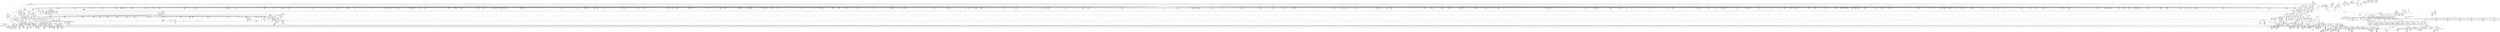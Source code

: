 digraph {
	CE0x5339810 [shape=record,shape=Mrecord,label="{CE0x5339810|i32_16|*Constant*|*SummSink*}"]
	CE0x52b68a0 [shape=record,shape=Mrecord,label="{CE0x52b68a0|may_create:if.end30}"]
	CE0x538d510 [shape=record,shape=Mrecord,label="{CE0x538d510|272:_i8*,_:_CRE_1619,1620_}"]
	CE0x52d9310 [shape=record,shape=Mrecord,label="{CE0x52d9310|get_current:entry|*SummSource*}"]
	CE0x5322770 [shape=record,shape=Mrecord,label="{CE0x5322770|40:_%struct.super_block*,_56:_i8*,_:_CRE_927,928_}"]
	CE0x533a010 [shape=record,shape=Mrecord,label="{CE0x533a010|272:_i8*,_:_CRE_601,602_}"]
	CE0x5398ff0 [shape=record,shape=Mrecord,label="{CE0x5398ff0|28:_i32,_:_CRE_12,13_}"]
	CE0x5326400 [shape=record,shape=Mrecord,label="{CE0x5326400|272:_i8*,_:_CRE_439,440_}"]
	CE0x52db320 [shape=record,shape=Mrecord,label="{CE0x52db320|inode_mode_to_security_class:tmp15|security/selinux/hooks.c,1153}"]
	CE0x52a6960 [shape=record,shape=Mrecord,label="{CE0x52a6960|i32_0|*Constant*|*SummSource*}"]
	CE0x52a5770 [shape=record,shape=Mrecord,label="{CE0x52a5770|_call_void___llvm_gcov_indirect_counter_increment(i32*___llvm_gcov_global_state_pred112,_i64**_getelementptr_inbounds_(_8_x_i64*_,_8_x_i64*_*___llvm_gcda_edge_table111,_i64_0,_i64_1)),_!dbg_!27715|security/selinux/hooks.c,1141|*SummSink*}"]
	CE0x532bbe0 [shape=record,shape=Mrecord,label="{CE0x532bbe0|272:_i8*,_:_CRE_112,120_|*MultipleSource*|*LoadInst*|security/selinux/hooks.c,1714|security/selinux/hooks.c,1714}"]
	CE0x53ccf00 [shape=record,shape=Mrecord,label="{CE0x53ccf00|VOIDTB_TE:_CE_207,208_}"]
	CE0x52b2350 [shape=record,shape=Mrecord,label="{CE0x52b2350|inode_mode_to_security_class:sw.bb3|*SummSource*}"]
	CE0x52b7100 [shape=record,shape=Mrecord,label="{CE0x52b7100|may_create:ad|security/selinux/hooks.c, 1710|*SummSink*}"]
	CE0x53cc790 [shape=record,shape=Mrecord,label="{CE0x53cc790|VOIDTB_TE:_CE_200,201_}"]
	CE0x52dccc0 [shape=record,shape=Mrecord,label="{CE0x52dccc0|40:_%struct.super_block*,_56:_i8*,_:_CRE_584,585_}"]
	CE0x536b870 [shape=record,shape=Mrecord,label="{CE0x536b870|get_current:tmp2|*SummSink*}"]
	CE0x52a9260 [shape=record,shape=Mrecord,label="{CE0x52a9260|may_create:dentry|Function::may_create&Arg::dentry::|*SummSource*}"]
	CE0x53a44d0 [shape=record,shape=Mrecord,label="{CE0x53a44d0|i32_9437184|*Constant*}"]
	CE0x5305650 [shape=record,shape=Mrecord,label="{CE0x5305650|40:_%struct.super_block*,_56:_i8*,_:_CRE_555,556_}"]
	CE0x53de330 [shape=record,shape=Mrecord,label="{CE0x53de330|may_create:tmp61|security/selinux/hooks.c,1737|*SummSink*}"]
	CE0x52e3890 [shape=record,shape=Mrecord,label="{CE0x52e3890|40:_%struct.super_block*,_56:_i8*,_:_CRE_848,856_|*MultipleSource*|Function::selinux_inode_mknod&Arg::dir::|Function::may_create&Arg::dir::|security/selinux/hooks.c,1713}"]
	CE0x52d85f0 [shape=record,shape=Mrecord,label="{CE0x52d85f0|inode_mode_to_security_class:tmp12|security/selinux/hooks.c,1151|*SummSink*}"]
	CE0x538cfa0 [shape=record,shape=Mrecord,label="{CE0x538cfa0|272:_i8*,_:_CRE_1608,1612_|*MultipleSource*|*LoadInst*|security/selinux/hooks.c,1714|security/selinux/hooks.c,1714}"]
	CE0x5289660 [shape=record,shape=Mrecord,label="{CE0x5289660|inode_mode_to_security_class:tmp13|security/selinux/hooks.c,1151}"]
	CE0x53e8950 [shape=record,shape=Mrecord,label="{CE0x53e8950|__llvm_gcov_indirect_counter_increment:bb4|*SummSource*}"]
	CE0x52e89b0 [shape=record,shape=Mrecord,label="{CE0x52e89b0|40:_%struct.super_block*,_56:_i8*,_:_CRE_180,181_}"]
	CE0x53905b0 [shape=record,shape=Mrecord,label="{CE0x53905b0|272:_i8*,_:_CRE_1665,1666_}"]
	CE0x52f69d0 [shape=record,shape=Mrecord,label="{CE0x52f69d0|get_current:tmp4|./arch/x86/include/asm/current.h,14|*SummSource*}"]
	CE0x53a3aa0 [shape=record,shape=Mrecord,label="{CE0x53a3aa0|avc_has_perm:ssid|Function::avc_has_perm&Arg::ssid::|*SummSource*}"]
	CE0x539a660 [shape=record,shape=Mrecord,label="{CE0x539a660|28:_i32,_:_CRE_52,53_}"]
	CE0x5333d90 [shape=record,shape=Mrecord,label="{CE0x5333d90|VOIDTB_TE:_CE_311,312_}"]
	CE0x5286960 [shape=record,shape=Mrecord,label="{CE0x5286960|272:_i8*,_:_CRE_428,429_}"]
	CE0x538af90 [shape=record,shape=Mrecord,label="{CE0x538af90|272:_i8*,_:_CRE_1361,1362_}"]
	CE0x53c5210 [shape=record,shape=Mrecord,label="{CE0x53c5210|VOIDTB_TE:_CE_150,151_}"]
	CE0x52dafd0 [shape=record,shape=Mrecord,label="{CE0x52dafd0|i64*_getelementptr_inbounds_(_18_x_i64_,_18_x_i64_*___llvm_gcov_ctr110,_i64_0,_i64_15)|*Constant*|*SummSource*}"]
	CE0x53cc8a0 [shape=record,shape=Mrecord,label="{CE0x53cc8a0|VOIDTB_TE:_CE_201,202_}"]
	CE0x53299b0 [shape=record,shape=Mrecord,label="{CE0x53299b0|272:_i8*,_:_CRE_567,568_}"]
	CE0x5322db0 [shape=record,shape=Mrecord,label="{CE0x5322db0|40:_%struct.super_block*,_56:_i8*,_:_CRE_932,933_}"]
	CE0x539b870 [shape=record,shape=Mrecord,label="{CE0x539b870|28:_i32,_:_CRE_71,72_}"]
	CE0x5291740 [shape=record,shape=Mrecord,label="{CE0x5291740|selinux_inode_mknod:dir|Function::selinux_inode_mknod&Arg::dir::|*SummSink*}"]
	CE0x53210f0 [shape=record,shape=Mrecord,label="{CE0x53210f0|40:_%struct.super_block*,_56:_i8*,_:_CRE_909,910_}"]
	CE0x53a56e0 [shape=record,shape=Mrecord,label="{CE0x53a56e0|i32_(i32,_i32,_i16,_i32,_%struct.common_audit_data*)*_bitcast_(i32_(i32,_i32,_i16,_i32,_%struct.common_audit_data.495*)*_avc_has_perm_to_i32_(i32,_i32,_i16,_i32,_%struct.common_audit_data*)*)|*Constant*|*SummSink*}"]
	CE0x52a8ff0 [shape=record,shape=Mrecord,label="{CE0x52a8ff0|selinux_inode_mknod:dentry|Function::selinux_inode_mknod&Arg::dentry::|*SummSink*}"]
	CE0x533ee90 [shape=record,shape=Mrecord,label="{CE0x533ee90|272:_i8*,_:_CRE_1227,1228_}"]
	CE0x53b0f70 [shape=record,shape=Mrecord,label="{CE0x53b0f70|i64_13|*Constant*|*SummSink*}"]
	CE0x53e6650 [shape=record,shape=Mrecord,label="{CE0x53e6650|i32_128|*Constant*|*SummSink*}"]
	CE0x52f4730 [shape=record,shape=Mrecord,label="{CE0x52f4730|40:_%struct.super_block*,_56:_i8*,_:_CRE_286,287_}"]
	CE0x52f35b0 [shape=record,shape=Mrecord,label="{CE0x52f35b0|40:_%struct.super_block*,_56:_i8*,_:_CRE_272,273_}"]
	CE0x5387850 [shape=record,shape=Mrecord,label="{CE0x5387850|272:_i8*,_:_CRE_1309,1310_}"]
	CE0x53cb250 [shape=record,shape=Mrecord,label="{CE0x53cb250|VOIDTB_TE:_CE_180,181_}"]
	CE0x53713e0 [shape=record,shape=Mrecord,label="{CE0x53713e0|i64*_getelementptr_inbounds_(_2_x_i64_,_2_x_i64_*___llvm_gcov_ctr98,_i64_0,_i64_1)|*Constant*}"]
	CE0x538ee50 [shape=record,shape=Mrecord,label="{CE0x538ee50|272:_i8*,_:_CRE_1643,1644_}"]
	CE0x5385da0 [shape=record,shape=Mrecord,label="{CE0x5385da0|272:_i8*,_:_CRE_1265,1266_}"]
	CE0x53c4360 [shape=record,shape=Mrecord,label="{CE0x53c4360|i64_15|*Constant*|*SummSink*}"]
	CE0x5322130 [shape=record,shape=Mrecord,label="{CE0x5322130|40:_%struct.super_block*,_56:_i8*,_:_CRE_922,923_}"]
	CE0x539d8f0 [shape=record,shape=Mrecord,label="{CE0x539d8f0|28:_i32,_:_CRE_103,104_}"]
	CE0x529ab80 [shape=record,shape=Mrecord,label="{CE0x529ab80|_call_void___llvm_gcov_indirect_counter_increment(i32*___llvm_gcov_global_state_pred112,_i64**_getelementptr_inbounds_(_8_x_i64*_,_8_x_i64*_*___llvm_gcda_edge_table111,_i64_0,_i64_3)),_!dbg_!27718|security/selinux/hooks.c,1145|*SummSink*}"]
	CE0x538c300 [shape=record,shape=Mrecord,label="{CE0x538c300|272:_i8*,_:_CRE_1392,1536_|*MultipleSource*|*LoadInst*|security/selinux/hooks.c,1714|security/selinux/hooks.c,1714}"]
	CE0x533b660 [shape=record,shape=Mrecord,label="{CE0x533b660|272:_i8*,_:_CRE_622,623_}"]
	CE0x52f5e40 [shape=record,shape=Mrecord,label="{CE0x52f5e40|may_create:tobool18|security/selinux/hooks.c,1728|*SummSource*}"]
	CE0x5332ad0 [shape=record,shape=Mrecord,label="{CE0x5332ad0|VOIDTB_TE:_CE_272,280_|*MultipleSource*|Function::selinux_inode_mknod&Arg::dentry::|security/selinux/hooks.c,1730|Function::may_create&Arg::dentry::}"]
	CE0x53e4560 [shape=record,shape=Mrecord,label="{CE0x53e4560|i64*_getelementptr_inbounds_(_2_x_i64_,_2_x_i64_*___llvm_gcov_ctr98,_i64_0,_i64_1)|*Constant*|*SummSource*}"]
	CE0x52b3f00 [shape=record,shape=Mrecord,label="{CE0x52b3f00|may_create:if.end|*SummSink*}"]
	CE0x5309800 [shape=record,shape=Mrecord,label="{CE0x5309800|i64_5|*Constant*}"]
	CE0x52a3430 [shape=record,shape=Mrecord,label="{CE0x52a3430|i64_0|*Constant*}"]
	CE0x52a2aa0 [shape=record,shape=Mrecord,label="{CE0x52a2aa0|i16_13|*Constant*|*SummSink*}"]
	CE0x53e0fa0 [shape=record,shape=Mrecord,label="{CE0x53e0fa0|may_create:call32|security/selinux/hooks.c,1739}"]
	CE0x52d9ae0 [shape=record,shape=Mrecord,label="{CE0x52d9ae0|_call_void___llvm_gcov_indirect_counter_increment(i32*___llvm_gcov_global_state_pred112,_i64**_getelementptr_inbounds_(_8_x_i64*_,_8_x_i64*_*___llvm_gcda_edge_table111,_i64_0,_i64_7)),_!dbg_!27722|security/selinux/hooks.c,1153|*SummSource*}"]
	CE0x53c4070 [shape=record,shape=Mrecord,label="{CE0x53c4070|may_create:tmp43|security/selinux/hooks.c,1728}"]
	CE0x5286da0 [shape=record,shape=Mrecord,label="{CE0x5286da0|272:_i8*,_:_CRE_432,433_}"]
	CE0x528fbc0 [shape=record,shape=Mrecord,label="{CE0x528fbc0|selinux_inode_mknod:tmp3|*SummSink*}"]
	CE0x5296950 [shape=record,shape=Mrecord,label="{CE0x5296950|i32_1|*Constant*}"]
	CE0x52d2490 [shape=record,shape=Mrecord,label="{CE0x52d2490|40:_%struct.super_block*,_56:_i8*,_:_CRE_308,309_}"]
	CE0x5392040 [shape=record,shape=Mrecord,label="{CE0x5392040|272:_i8*,_:_CRE_1696,1704_|*MultipleSource*|*LoadInst*|security/selinux/hooks.c,1714|security/selinux/hooks.c,1714}"]
	CE0x5290cf0 [shape=record,shape=Mrecord,label="{CE0x5290cf0|selinux_inode_mknod:call1|security/selinux/hooks.c,2794|*SummSource*}"]
	CE0x532b550 [shape=record,shape=Mrecord,label="{CE0x532b550|272:_i8*,_:_CRE_593,594_}"]
	CE0x52e7560 [shape=record,shape=Mrecord,label="{CE0x52e7560|may_create:if.then29|*SummSink*}"]
	CE0x52e5590 [shape=record,shape=Mrecord,label="{CE0x52e5590|272:_i8*,_:_CRE_248,252_|*MultipleSource*|*LoadInst*|security/selinux/hooks.c,1714|security/selinux/hooks.c,1714}"]
	CE0x5283cc0 [shape=record,shape=Mrecord,label="{CE0x5283cc0|i64**_getelementptr_inbounds_(_8_x_i64*_,_8_x_i64*_*___llvm_gcda_edge_table111,_i64_0,_i64_4)|*Constant*|*SummSink*}"]
	CE0x53272e0 [shape=record,shape=Mrecord,label="{CE0x53272e0|272:_i8*,_:_CRE_453,454_}"]
	CE0x528b1c0 [shape=record,shape=Mrecord,label="{CE0x528b1c0|may_create:do.body}"]
	CE0x53c19b0 [shape=record,shape=Mrecord,label="{CE0x53c19b0|may_create:tmp41|security/selinux/hooks.c,1728}"]
	CE0x52f21b0 [shape=record,shape=Mrecord,label="{CE0x52f21b0|40:_%struct.super_block*,_56:_i8*,_:_CRE_256,257_}"]
	CE0x52ffbe0 [shape=record,shape=Mrecord,label="{CE0x52ffbe0|may_create:tmp6|security/selinux/hooks.c,1706|*SummSink*}"]
	CE0x533fa40 [shape=record,shape=Mrecord,label="{CE0x533fa40|272:_i8*,_:_CRE_1238,1239_}"]
	CE0x53cd670 [shape=record,shape=Mrecord,label="{CE0x53cd670|VOIDTB_TE:_CE_214,215_}"]
	CE0x52ab220 [shape=record,shape=Mrecord,label="{CE0x52ab220|may_create:create_sid|security/selinux/hooks.c,1717|*SummSink*}"]
	CE0x533f820 [shape=record,shape=Mrecord,label="{CE0x533f820|272:_i8*,_:_CRE_1236,1237_}"]
	CE0x538c1a0 [shape=record,shape=Mrecord,label="{CE0x538c1a0|272:_i8*,_:_CRE_1384,1392_|*MultipleSource*|*LoadInst*|security/selinux/hooks.c,1714|security/selinux/hooks.c,1714}"]
	CE0x5298d10 [shape=record,shape=Mrecord,label="{CE0x5298d10|may_create:tmp27|security/selinux/hooks.c,1716|*SummSource*}"]
	CE0x5320830 [shape=record,shape=Mrecord,label="{CE0x5320830|40:_%struct.super_block*,_56:_i8*,_:_CRE_902,903_}"]
	CE0x52e7970 [shape=record,shape=Mrecord,label="{CE0x52e7970|40:_%struct.super_block*,_56:_i8*,_:_CRE_167,168_}"]
	CE0x53a01a0 [shape=record,shape=Mrecord,label="{CE0x53a01a0|may_create:tmp29|security/selinux/hooks.c,1722|*SummSink*}"]
	CE0x52ad630 [shape=record,shape=Mrecord,label="{CE0x52ad630|i64*_getelementptr_inbounds_(_18_x_i64_,_18_x_i64_*___llvm_gcov_ctr110,_i64_0,_i64_16)|*Constant*|*SummSource*}"]
	CE0x5285860 [shape=record,shape=Mrecord,label="{CE0x5285860|272:_i8*,_:_CRE_412,413_}"]
	CE0x5284230 [shape=record,shape=Mrecord,label="{CE0x5284230|inode_mode_to_security_class:tmp8|security/selinux/hooks.c,1147|*SummSink*}"]
	CE0x53381c0 [shape=record,shape=Mrecord,label="{CE0x53381c0|272:_i8*,_:_CRE_403,404_}"]
	CE0x52eaa30 [shape=record,shape=Mrecord,label="{CE0x52eaa30|40:_%struct.super_block*,_56:_i8*,_:_CRE_206,207_}"]
	CE0x52e7ab0 [shape=record,shape=Mrecord,label="{CE0x52e7ab0|40:_%struct.super_block*,_56:_i8*,_:_CRE_168,169_}"]
	CE0x53a1260 [shape=record,shape=Mrecord,label="{CE0x53a1260|may_create:tmp30|security/selinux/hooks.c,1725|*SummSink*}"]
	CE0x52ef460 [shape=record,shape=Mrecord,label="{CE0x52ef460|GLOBAL:lockdep_rcu_suspicious|*Constant*|*SummSource*}"]
	CE0x52845c0 [shape=record,shape=Mrecord,label="{CE0x52845c0|inode_mode_to_security_class:tmp9|security/selinux/hooks.c,1147|*SummSource*}"]
	CE0x52e7d30 [shape=record,shape=Mrecord,label="{CE0x52e7d30|40:_%struct.super_block*,_56:_i8*,_:_CRE_170,171_}"]
	CE0x529cc00 [shape=record,shape=Mrecord,label="{CE0x529cc00|may_create:tmp|*SummSource*}"]
	CE0x53e1660 [shape=record,shape=Mrecord,label="{CE0x53e1660|__llvm_gcov_indirect_counter_increment:tmp3}"]
	CE0x53caae0 [shape=record,shape=Mrecord,label="{CE0x53caae0|VOIDTB_TE:_CE_173,174_}"]
	CE0x529a610 [shape=record,shape=Mrecord,label="{CE0x529a610|inode_mode_to_security_class:tmp5|security/selinux/hooks.c,1143|*SummSink*}"]
	CE0x52e67b0 [shape=record,shape=Mrecord,label="{CE0x52e67b0|272:_i8*,_:_CRE_320,328_|*MultipleSource*|*LoadInst*|security/selinux/hooks.c,1714|security/selinux/hooks.c,1714}"]
	CE0x5329420 [shape=record,shape=Mrecord,label="{CE0x5329420|272:_i8*,_:_CRE_562,563_}"]
	CE0x5328eb0 [shape=record,shape=Mrecord,label="{CE0x5328eb0|272:_i8*,_:_CRE_544,552_|*MultipleSource*|*LoadInst*|security/selinux/hooks.c,1714|security/selinux/hooks.c,1714}"]
	CE0x53385c0 [shape=record,shape=Mrecord,label="{CE0x53385c0|may_create:tmp23|security/selinux/hooks.c,1713|*SummSink*}"]
	CE0x52e8d70 [shape=record,shape=Mrecord,label="{CE0x52e8d70|40:_%struct.super_block*,_56:_i8*,_:_CRE_183,184_}"]
	CE0x5399800 [shape=record,shape=Mrecord,label="{CE0x5399800|28:_i32,_:_CRE_22,23_}"]
	CE0x5392e40 [shape=record,shape=Mrecord,label="{CE0x5392e40|272:_i8*,_:_CRE_1768,1776_|*MultipleSource*|*LoadInst*|security/selinux/hooks.c,1714|security/selinux/hooks.c,1714}"]
	CE0x53d9130 [shape=record,shape=Mrecord,label="{CE0x53d9130|may_create:tmp56|security/selinux/hooks.c,1736}"]
	CE0x5295850 [shape=record,shape=Mrecord,label="{CE0x5295850|i64**_getelementptr_inbounds_(_8_x_i64*_,_8_x_i64*_*___llvm_gcda_edge_table111,_i64_0,_i64_1)|*Constant*}"]
	CE0x532abc0 [shape=record,shape=Mrecord,label="{CE0x532abc0|272:_i8*,_:_CRE_584,585_}"]
	CE0x52abd20 [shape=record,shape=Mrecord,label="{CE0x52abd20|i64*_getelementptr_inbounds_(_18_x_i64_,_18_x_i64_*___llvm_gcov_ctr110,_i64_0,_i64_17)|*Constant*|*SummSource*}"]
	CE0x527f8b0 [shape=record,shape=Mrecord,label="{CE0x527f8b0|selinux_inode_mknod:tmp1|*SummSink*}"]
	CE0x5303b80 [shape=record,shape=Mrecord,label="{CE0x5303b80|40:_%struct.super_block*,_56:_i8*,_:_CRE_500,504_|*MultipleSource*|Function::selinux_inode_mknod&Arg::dir::|Function::may_create&Arg::dir::|security/selinux/hooks.c,1713}"]
	CE0x52df100 [shape=record,shape=Mrecord,label="{CE0x52df100|40:_%struct.super_block*,_56:_i8*,_:_CRE_613,614_}"]
	CE0x538e080 [shape=record,shape=Mrecord,label="{CE0x538e080|272:_i8*,_:_CRE_1630,1631_}"]
	CE0x5333310 [shape=record,shape=Mrecord,label="{CE0x5333310|VOIDTB_TE:_CE_304,305_}"]
	CE0x52ebb20 [shape=record,shape=Mrecord,label="{CE0x52ebb20|may_create:tobool1|security/selinux/hooks.c,1706|*SummSink*}"]
	CE0x53c93e0 [shape=record,shape=Mrecord,label="{CE0x53c93e0|VOIDTB_TE:_CE_89,90_}"]
	CE0x53e1420 [shape=record,shape=Mrecord,label="{CE0x53e1420|i64*_null|*Constant*|*SummSink*}"]
	CE0x52885b0 [shape=record,shape=Mrecord,label="{CE0x52885b0|i32_0|*Constant*|*SummSink*}"]
	CE0x539bb70 [shape=record,shape=Mrecord,label="{CE0x539bb70|28:_i32,_:_CRE_74,75_}"]
	CE0x52e9270 [shape=record,shape=Mrecord,label="{CE0x52e9270|40:_%struct.super_block*,_56:_i8*,_:_CRE_187,188_}"]
	CE0x52e94f0 [shape=record,shape=Mrecord,label="{CE0x52e94f0|40:_%struct.super_block*,_56:_i8*,_:_CRE_189,190_}"]
	CE0x5398f60 [shape=record,shape=Mrecord,label="{CE0x5398f60|28:_i32,_:_CRE_11,12_}"]
	CE0x52b1df0 [shape=record,shape=Mrecord,label="{CE0x52b1df0|may_create:tmp2}"]
	CE0x53cb8b0 [shape=record,shape=Mrecord,label="{CE0x53cb8b0|VOIDTB_TE:_CE_186,187_}"]
	CE0x5385520 [shape=record,shape=Mrecord,label="{CE0x5385520|272:_i8*,_:_CRE_1257,1258_}"]
	CE0x5295a70 [shape=record,shape=Mrecord,label="{CE0x5295a70|__llvm_gcov_indirect_counter_increment:counters|Function::__llvm_gcov_indirect_counter_increment&Arg::counters::|*SummSource*}"]
	CE0x538bd60 [shape=record,shape=Mrecord,label="{CE0x538bd60|272:_i8*,_:_CRE_1374,1375_}"]
	CE0x52b2fb0 [shape=record,shape=Mrecord,label="{CE0x52b2fb0|may_create:tmp39|security/selinux/hooks.c,1728}"]
	CE0x53c3b70 [shape=record,shape=Mrecord,label="{CE0x53c3b70|may_create:d_name|security/selinux/hooks.c,1730}"]
	CE0x53e48d0 [shape=record,shape=Mrecord,label="{CE0x53e48d0|_call_void_mcount()_#3}"]
	CE0x5296bf0 [shape=record,shape=Mrecord,label="{CE0x5296bf0|i32_1|*Constant*|*SummSource*}"]
	CE0x53c22e0 [shape=record,shape=Mrecord,label="{CE0x53c22e0|may_create:tmp44|security/selinux/hooks.c,1728|*SummSource*}"]
	CE0x529dda0 [shape=record,shape=Mrecord,label="{CE0x529dda0|i64*_getelementptr_inbounds_(_18_x_i64_,_18_x_i64_*___llvm_gcov_ctr110,_i64_0,_i64_9)|*Constant*|*SummSource*}"]
	CE0x539a590 [shape=record,shape=Mrecord,label="{CE0x539a590|28:_i32,_:_CRE_51,52_}"]
	CE0x53c77a0 [shape=record,shape=Mrecord,label="{CE0x53c77a0|VOIDTB_TE:_CE_95,96_}"]
	CE0x538e4c0 [shape=record,shape=Mrecord,label="{CE0x538e4c0|272:_i8*,_:_CRE_1634,1635_}"]
	CE0x53ccac0 [shape=record,shape=Mrecord,label="{CE0x53ccac0|VOIDTB_TE:_CE_203,204_}"]
	CE0x52df380 [shape=record,shape=Mrecord,label="{CE0x52df380|40:_%struct.super_block*,_56:_i8*,_:_CRE_615,616_}"]
	CE0x52dd440 [shape=record,shape=Mrecord,label="{CE0x52dd440|40:_%struct.super_block*,_56:_i8*,_:_CRE_590,591_}"]
	CE0x52a82d0 [shape=record,shape=Mrecord,label="{CE0x52a82d0|inode_mode_to_security_class:tmp4|security/selinux/hooks.c,1143|*SummSink*}"]
	CE0x539c370 [shape=record,shape=Mrecord,label="{CE0x539c370|28:_i32,_:_CRE_82,83_}"]
	CE0x52a3a40 [shape=record,shape=Mrecord,label="{CE0x52a3a40|__llvm_gcov_indirect_counter_increment:entry}"]
	CE0x53cabf0 [shape=record,shape=Mrecord,label="{CE0x53cabf0|VOIDTB_TE:_CE_174,175_}"]
	CE0x52e8ff0 [shape=record,shape=Mrecord,label="{CE0x52e8ff0|40:_%struct.super_block*,_56:_i8*,_:_CRE_185,186_}"]
	CE0x5287d00 [shape=record,shape=Mrecord,label="{CE0x5287d00|inode_mode_to_security_class:bb}"]
	CE0x5325a20 [shape=record,shape=Mrecord,label="{CE0x5325a20|272:_i8*,_:_CRE_80,88_|*MultipleSource*|*LoadInst*|security/selinux/hooks.c,1714|security/selinux/hooks.c,1714}"]
	CE0x52b4650 [shape=record,shape=Mrecord,label="{CE0x52b4650|may_create:tmp1}"]
	CE0x52d8af0 [shape=record,shape=Mrecord,label="{CE0x52d8af0|may_create:call4|security/selinux/hooks.c,1706|*SummSink*}"]
	CE0x53e9240 [shape=record,shape=Mrecord,label="{CE0x53e9240|may_create:tmp66|security/selinux/hooks.c,1742}"]
	CE0x52fe520 [shape=record,shape=Mrecord,label="{CE0x52fe520|__llvm_gcov_indirect_counter_increment:tmp|*SummSource*}"]
	CE0x53e8420 [shape=record,shape=Mrecord,label="{CE0x53e8420|__llvm_gcov_indirect_counter_increment:exit|*SummSink*}"]
	CE0x52b74b0 [shape=record,shape=Mrecord,label="{CE0x52b74b0|i32_16384|*Constant*|*SummSource*}"]
	CE0x5309970 [shape=record,shape=Mrecord,label="{CE0x5309970|i64_5|*Constant*|*SummSink*}"]
	CE0x52d1d10 [shape=record,shape=Mrecord,label="{CE0x52d1d10|40:_%struct.super_block*,_56:_i8*,_:_CRE_302,303_}"]
	CE0x539bf70 [shape=record,shape=Mrecord,label="{CE0x539bf70|28:_i32,_:_CRE_78,79_}"]
	CE0x5304410 [shape=record,shape=Mrecord,label="{CE0x5304410|40:_%struct.super_block*,_56:_i8*,_:_CRE_520,528_|*MultipleSource*|Function::selinux_inode_mknod&Arg::dir::|Function::may_create&Arg::dir::|security/selinux/hooks.c,1713}"]
	CE0x5323170 [shape=record,shape=Mrecord,label="{CE0x5323170|40:_%struct.super_block*,_56:_i8*,_:_CRE_935,936_}"]
	CE0x52b3230 [shape=record,shape=Mrecord,label="{CE0x52b3230|may_create:tmp39|security/selinux/hooks.c,1728|*SummSource*}"]
	CE0x5289800 [shape=record,shape=Mrecord,label="{CE0x5289800|inode_mode_to_security_class:tmp13|security/selinux/hooks.c,1151|*SummSource*}"]
	CE0x52e93b0 [shape=record,shape=Mrecord,label="{CE0x52e93b0|40:_%struct.super_block*,_56:_i8*,_:_CRE_188,189_}"]
	CE0x5397ca0 [shape=record,shape=Mrecord,label="{CE0x5397ca0|28:_i32,_:_CRE_8,9_}"]
	CE0x5324b80 [shape=record,shape=Mrecord,label="{CE0x5324b80|40:_%struct.super_block*,_56:_i8*,_:_CRE_1000,1008_|*MultipleSource*|Function::selinux_inode_mknod&Arg::dir::|Function::may_create&Arg::dir::|security/selinux/hooks.c,1713}"]
	CE0x53c6540 [shape=record,shape=Mrecord,label="{CE0x53c6540|VOIDTB_TE:_CE_168,169_}"]
	CE0x533ff90 [shape=record,shape=Mrecord,label="{CE0x533ff90|272:_i8*,_:_CRE_1243,1244_}"]
	CE0x5298e00 [shape=record,shape=Mrecord,label="{CE0x5298e00|inode_mode_to_security_class:tmp17|security/selinux/hooks.c,1157|*SummSink*}"]
	CE0x538eb20 [shape=record,shape=Mrecord,label="{CE0x538eb20|272:_i8*,_:_CRE_1640,1641_}"]
	CE0x5297600 [shape=record,shape=Mrecord,label="{CE0x5297600|GLOBAL:__llvm_gcov_ctr217|Global_var:__llvm_gcov_ctr217|*SummSink*}"]
	CE0x52b1650 [shape=record,shape=Mrecord,label="{CE0x52b1650|may_create:security|security/selinux/hooks.c,1706}"]
	CE0x52e1750 [shape=record,shape=Mrecord,label="{CE0x52e1750|40:_%struct.super_block*,_56:_i8*,_:_CRE_712,728_|*MultipleSource*|Function::selinux_inode_mknod&Arg::dir::|Function::may_create&Arg::dir::|security/selinux/hooks.c,1713}"]
	CE0x531e030 [shape=record,shape=Mrecord,label="{CE0x531e030|40:_%struct.super_block*,_56:_i8*,_:_CRE_870,871_}"]
	CE0x533a9a0 [shape=record,shape=Mrecord,label="{CE0x533a9a0|272:_i8*,_:_CRE_610,611_}"]
	CE0x5321870 [shape=record,shape=Mrecord,label="{CE0x5321870|40:_%struct.super_block*,_56:_i8*,_:_CRE_915,916_}"]
	CE0x52a1830 [shape=record,shape=Mrecord,label="{CE0x52a1830|may_create:newsid|security/selinux/hooks.c, 1709|*SummSink*}"]
	CE0x5304a90 [shape=record,shape=Mrecord,label="{CE0x5304a90|40:_%struct.super_block*,_56:_i8*,_:_CRE_540,544_|*MultipleSource*|Function::selinux_inode_mknod&Arg::dir::|Function::may_create&Arg::dir::|security/selinux/hooks.c,1713}"]
	CE0x5325850 [shape=record,shape=Mrecord,label="{CE0x5325850|272:_i8*,_:_CRE_72,80_|*MultipleSource*|*LoadInst*|security/selinux/hooks.c,1714|security/selinux/hooks.c,1714}"]
	CE0x52dab50 [shape=record,shape=Mrecord,label="{CE0x52dab50|i64**_getelementptr_inbounds_(_8_x_i64*_,_8_x_i64*_*___llvm_gcda_edge_table111,_i64_0,_i64_7)|*Constant*|*SummSource*}"]
	CE0x53320c0 [shape=record,shape=Mrecord,label="{CE0x53320c0|may_create:s_security|security/selinux/hooks.c,1714}"]
	CE0x538ae80 [shape=record,shape=Mrecord,label="{CE0x538ae80|272:_i8*,_:_CRE_1360,1361_}"]
	CE0x53e13b0 [shape=record,shape=Mrecord,label="{CE0x53e13b0|i64*_null|*Constant*|*SummSource*}"]
	CE0x52fd2f0 [shape=record,shape=Mrecord,label="{CE0x52fd2f0|__llvm_gcov_indirect_counter_increment:tmp1|*SummSource*}"]
	CE0x539e280 [shape=record,shape=Mrecord,label="{CE0x539e280|28:_i32,_:_CRE_112,113_}"]
	CE0x53e0110 [shape=record,shape=Mrecord,label="{CE0x53e0110|may_create:tmp64|security/selinux/hooks.c,1739|*SummSource*}"]
	CE0x52b5d20 [shape=record,shape=Mrecord,label="{CE0x52b5d20|i32_49152|*Constant*}"]
	CE0x539dc20 [shape=record,shape=Mrecord,label="{CE0x539dc20|28:_i32,_:_CRE_106,107_}"]
	CE0x53ccce0 [shape=record,shape=Mrecord,label="{CE0x53ccce0|VOIDTB_TE:_CE_205,206_}"]
	CE0x53037c0 [shape=record,shape=Mrecord,label="{CE0x53037c0|40:_%struct.super_block*,_56:_i8*,_:_CRE_487,488_}"]
	CE0x5321370 [shape=record,shape=Mrecord,label="{CE0x5321370|40:_%struct.super_block*,_56:_i8*,_:_CRE_911,912_}"]
	CE0x5303d10 [shape=record,shape=Mrecord,label="{CE0x5303d10|40:_%struct.super_block*,_56:_i8*,_:_CRE_504,508_|*MultipleSource*|Function::selinux_inode_mknod&Arg::dir::|Function::may_create&Arg::dir::|security/selinux/hooks.c,1713}"]
	CE0x52a8de0 [shape=record,shape=Mrecord,label="{CE0x52a8de0|selinux_inode_mknod:dentry|Function::selinux_inode_mknod&Arg::dentry::|*SummSource*}"]
	CE0x5390c10 [shape=record,shape=Mrecord,label="{CE0x5390c10|272:_i8*,_:_CRE_1671,1672_}"]
	CE0x53c7600 [shape=record,shape=Mrecord,label="{CE0x53c7600|VOIDTB_TE:_CE_93,94_}"]
	CE0x531edf0 [shape=record,shape=Mrecord,label="{CE0x531edf0|40:_%struct.super_block*,_56:_i8*,_:_CRE_881,882_}"]
	CE0x533e500 [shape=record,shape=Mrecord,label="{CE0x533e500|272:_i8*,_:_CRE_1218,1219_}"]
	CE0x53971a0 [shape=record,shape=Mrecord,label="{CE0x53971a0|may_create:dentry12|security/selinux/hooks.c,1720}"]
	CE0x52edb00 [shape=record,shape=Mrecord,label="{CE0x52edb00|may_create:tmp16|security/selinux/hooks.c,1706|*SummSource*}"]
	CE0x53248b0 [shape=record,shape=Mrecord,label="{CE0x53248b0|40:_%struct.super_block*,_56:_i8*,_:_CRE_988,992_|*MultipleSource*|Function::selinux_inode_mknod&Arg::dir::|Function::may_create&Arg::dir::|security/selinux/hooks.c,1713}"]
	CE0x52b7d00 [shape=record,shape=Mrecord,label="{CE0x52b7d00|inode_mode_to_security_class:sw.bb6|*SummSource*}"]
	CE0x53ce330 [shape=record,shape=Mrecord,label="{CE0x53ce330|VOIDTB_TE:_CE_240,248_|*MultipleSource*|Function::selinux_inode_mknod&Arg::dentry::|security/selinux/hooks.c,1730|Function::may_create&Arg::dentry::}"]
	CE0x53e6ef0 [shape=record,shape=Mrecord,label="{CE0x53e6ef0|i64*_getelementptr_inbounds_(_26_x_i64_,_26_x_i64_*___llvm_gcov_ctr217,_i64_0,_i64_25)|*Constant*}"]
	CE0x528b100 [shape=record,shape=Mrecord,label="{CE0x528b100|may_create:if.end17|*SummSink*}"]
	CE0x52f4370 [shape=record,shape=Mrecord,label="{CE0x52f4370|40:_%struct.super_block*,_56:_i8*,_:_CRE_283,284_}"]
	CE0x5376790 [shape=record,shape=Mrecord,label="{CE0x5376790|get_current:tmp3}"]
	CE0x539ae70 [shape=record,shape=Mrecord,label="{CE0x539ae70|28:_i32,_:_CRE_61,62_}"]
	CE0x5294aa0 [shape=record,shape=Mrecord,label="{CE0x5294aa0|_ret_i16_%retval.0,_!dbg_!27724|security/selinux/hooks.c,1158|*SummSink*}"]
	CE0x5394400 [shape=record,shape=Mrecord,label="{CE0x5394400|272:_i8*,_:_CRE_1864,1872_|*MultipleSource*|*LoadInst*|security/selinux/hooks.c,1714|security/selinux/hooks.c,1714}"]
	CE0x531fbb0 [shape=record,shape=Mrecord,label="{CE0x531fbb0|40:_%struct.super_block*,_56:_i8*,_:_CRE_892,893_}"]
	CE0x52753a0 [shape=record,shape=Mrecord,label="{CE0x52753a0|_ret_i32_%retval.0,_!dbg_!27798|security/selinux/hooks.c,1742|*SummSource*}"]
	CE0x52e3490 [shape=record,shape=Mrecord,label="{CE0x52e3490|40:_%struct.super_block*,_56:_i8*,_:_CRE_832,840_|*MultipleSource*|Function::selinux_inode_mknod&Arg::dir::|Function::may_create&Arg::dir::|security/selinux/hooks.c,1713}"]
	CE0x538fb10 [shape=record,shape=Mrecord,label="{CE0x538fb10|272:_i8*,_:_CRE_1655,1656_}"]
	CE0x52f45f0 [shape=record,shape=Mrecord,label="{CE0x52f45f0|40:_%struct.super_block*,_56:_i8*,_:_CRE_285,286_}"]
	CE0x5289e40 [shape=record,shape=Mrecord,label="{CE0x5289e40|may_create:call|security/selinux/hooks.c,1706|*SummSink*}"]
	CE0x52b8790 [shape=record,shape=Mrecord,label="{CE0x52b8790|i16_6|*Constant*|*SummSink*}"]
	CE0x53a0580 [shape=record,shape=Mrecord,label="{CE0x53a0580|_ret_i32_%retval.0,_!dbg_!27728|security/selinux/avc.c,775|*SummSink*}"]
	CE0x5375de0 [shape=record,shape=Mrecord,label="{CE0x5375de0|COLLAPSED:_GCMRE___llvm_gcov_ctr98_internal_global_2_x_i64_zeroinitializer:_elem_0:default:}"]
	CE0x5394c60 [shape=record,shape=Mrecord,label="{CE0x5394c60|272:_i8*,_:_CRE_1878,1879_}"]
	CE0x5284fe0 [shape=record,shape=Mrecord,label="{CE0x5284fe0|272:_i8*,_:_CRE_404,405_}"]
	"CONST[source:2(external),value:0(static)][purpose:{operation}][SrcIdx:14]"
	CE0x52b0b80 [shape=record,shape=Mrecord,label="{CE0x52b0b80|may_create:tmp19|security/selinux/hooks.c,1706}"]
	CE0x5333b50 [shape=record,shape=Mrecord,label="{CE0x5333b50|VOIDTB_TE:_CE_308,309_}"]
	CE0x53a3650 [shape=record,shape=Mrecord,label="{CE0x53a3650|may_create:tmp31|security/selinux/hooks.c,1725}"]
	CE0x52faf50 [shape=record,shape=Mrecord,label="{CE0x52faf50|may_create:tmp8|security/selinux/hooks.c,1706|*SummSink*}"]
	CE0x5325ee0 [shape=record,shape=Mrecord,label="{CE0x5325ee0|272:_i8*,_:_CRE_434,435_}"]
	CE0x539c470 [shape=record,shape=Mrecord,label="{CE0x539c470|28:_i32,_:_CRE_83,84_}"]
	CE0x53cb9c0 [shape=record,shape=Mrecord,label="{CE0x53cb9c0|VOIDTB_TE:_CE_187,188_}"]
	CE0x52f1f30 [shape=record,shape=Mrecord,label="{CE0x52f1f30|40:_%struct.super_block*,_56:_i8*,_:_CRE_254,255_}"]
	CE0x53a4990 [shape=record,shape=Mrecord,label="{CE0x53a4990|avc_has_perm:requested|Function::avc_has_perm&Arg::requested::|*SummSink*}"]
	CE0x5275800 [shape=record,shape=Mrecord,label="{CE0x5275800|_ret_i32_%call1,_!dbg_!27717|security/selinux/hooks.c,2794}"]
	CE0x5320e70 [shape=record,shape=Mrecord,label="{CE0x5320e70|40:_%struct.super_block*,_56:_i8*,_:_CRE_907,908_}"]
	CE0x52d09a0 [shape=record,shape=Mrecord,label="{CE0x52d09a0|may_create:lor.lhs.false|*SummSource*}"]
	CE0x52fd7e0 [shape=record,shape=Mrecord,label="{CE0x52fd7e0|may_create:tmp7|security/selinux/hooks.c,1706}"]
	CE0x5398170 [shape=record,shape=Mrecord,label="{CE0x5398170|may_create:sid13|security/selinux/hooks.c,1722}"]
	CE0x53e7670 [shape=record,shape=Mrecord,label="{CE0x53e7670|may_create:tmp67|security/selinux/hooks.c,1742|*SummSource*}"]
	CE0x53dc1c0 [shape=record,shape=Mrecord,label="{CE0x53dc1c0|i64_17|*Constant*}"]
	CE0x52b6fa0 [shape=record,shape=Mrecord,label="{CE0x52b6fa0|may_create:tmp7|security/selinux/hooks.c,1706|*SummSource*}"]
	CE0x5399300 [shape=record,shape=Mrecord,label="{CE0x5399300|28:_i32,_:_CRE_17,18_}"]
	CE0x538d910 [shape=record,shape=Mrecord,label="{CE0x538d910|272:_i8*,_:_CRE_1623,1624_}"]
	CE0x5336590 [shape=record,shape=Mrecord,label="{CE0x5336590|may_create:tmp52|security/selinux/hooks.c,1732|*SummSource*}"]
	CE0x53a4360 [shape=record,shape=Mrecord,label="{CE0x53a4360|avc_has_perm:tclass|Function::avc_has_perm&Arg::tclass::|*SummSink*}"]
	CE0x539c570 [shape=record,shape=Mrecord,label="{CE0x539c570|28:_i32,_:_CRE_84,85_}"]
	CE0x53df050 [shape=record,shape=Mrecord,label="{CE0x53df050|i64*_getelementptr_inbounds_(_26_x_i64_,_26_x_i64_*___llvm_gcov_ctr217,_i64_0,_i64_24)|*Constant*|*SummSource*}"]
	CE0x53271d0 [shape=record,shape=Mrecord,label="{CE0x53271d0|272:_i8*,_:_CRE_452,453_}"]
	CE0x5394e80 [shape=record,shape=Mrecord,label="{CE0x5394e80|may_create:tmp25|security/selinux/hooks.c,1714}"]
	CE0x539a9a0 [shape=record,shape=Mrecord,label="{CE0x539a9a0|28:_i32,_:_CRE_56,57_}"]
	CE0x53c6650 [shape=record,shape=Mrecord,label="{CE0x53c6650|VOIDTB_TE:_CE_169,170_}"]
	CE0x5386840 [shape=record,shape=Mrecord,label="{CE0x5386840|272:_i8*,_:_CRE_1275,1276_}"]
	CE0x52a29a0 [shape=record,shape=Mrecord,label="{CE0x52a29a0|i16_13|*Constant*|*SummSource*}"]
	CE0x52b2640 [shape=record,shape=Mrecord,label="{CE0x52b2640|i64_14|*Constant*|*SummSink*}"]
	CE0x52992a0 [shape=record,shape=Mrecord,label="{CE0x52992a0|i32_40960|*Constant*|*SummSource*}"]
	CE0x53890c0 [shape=record,shape=Mrecord,label="{CE0x53890c0|272:_i8*,_:_CRE_1332,1333_}"]
	CE0x52b7b20 [shape=record,shape=Mrecord,label="{CE0x52b7b20|inode_mode_to_security_class:bb|*SummSink*}"]
	CE0x52edf80 [shape=record,shape=Mrecord,label="{CE0x52edf80|i8_1|*Constant*|*SummSource*}"]
	CE0x5303040 [shape=record,shape=Mrecord,label="{CE0x5303040|40:_%struct.super_block*,_56:_i8*,_:_CRE_481,482_}"]
	CE0x52a7dd0 [shape=record,shape=Mrecord,label="{CE0x52a7dd0|i64*_getelementptr_inbounds_(_18_x_i64_,_18_x_i64_*___llvm_gcov_ctr110,_i64_0,_i64_10)|*Constant*}"]
	CE0x52ac150 [shape=record,shape=Mrecord,label="{CE0x52ac150|inode_mode_to_security_class:tmp19|security/selinux/hooks.c,1158|*SummSource*}"]
	CE0x5326620 [shape=record,shape=Mrecord,label="{CE0x5326620|272:_i8*,_:_CRE_441,442_}"]
	CE0x533aef0 [shape=record,shape=Mrecord,label="{CE0x533aef0|272:_i8*,_:_CRE_615,616_}"]
	CE0x52b7c00 [shape=record,shape=Mrecord,label="{CE0x52b7c00|inode_mode_to_security_class:sw.bb6}"]
	CE0x529a950 [shape=record,shape=Mrecord,label="{CE0x529a950|_call_void___llvm_gcov_indirect_counter_increment(i32*___llvm_gcov_global_state_pred112,_i64**_getelementptr_inbounds_(_8_x_i64*_,_8_x_i64*_*___llvm_gcda_edge_table111,_i64_0,_i64_3)),_!dbg_!27718|security/selinux/hooks.c,1145}"]
	CE0x53a3010 [shape=record,shape=Mrecord,label="{CE0x53a3010|may_create:tobool15|security/selinux/hooks.c,1725|*SummSource*}"]
	CE0x53874a0 [shape=record,shape=Mrecord,label="{CE0x53874a0|272:_i8*,_:_CRE_1306,1307_}"]
	CE0x5321ff0 [shape=record,shape=Mrecord,label="{CE0x5321ff0|40:_%struct.super_block*,_56:_i8*,_:_CRE_921,922_}"]
	CE0x53c83e0 [shape=record,shape=Mrecord,label="{CE0x53c83e0|VOIDTB_TE:_CE_148,149_}"]
	CE0x52dca40 [shape=record,shape=Mrecord,label="{CE0x52dca40|40:_%struct.super_block*,_56:_i8*,_:_CRE_582,583_}"]
	CE0x52e9630 [shape=record,shape=Mrecord,label="{CE0x52e9630|40:_%struct.super_block*,_56:_i8*,_:_CRE_190,191_}"]
	CE0x53df950 [shape=record,shape=Mrecord,label="{CE0x53df950|may_create:tmp63|security/selinux/hooks.c,1739|*SummSink*}"]
	CE0x538c690 [shape=record,shape=Mrecord,label="{CE0x538c690|272:_i8*,_:_CRE_1568,1584_|*MultipleSource*|*LoadInst*|security/selinux/hooks.c,1714|security/selinux/hooks.c,1714}"]
	CE0x52ceb00 [shape=record,shape=Mrecord,label="{CE0x52ceb00|may_create:i_security|security/selinux/hooks.c,1713}"]
	CE0x53020a0 [shape=record,shape=Mrecord,label="{CE0x53020a0|40:_%struct.super_block*,_56:_i8*,_:_CRE_464,472_|*MultipleSource*|Function::selinux_inode_mknod&Arg::dir::|Function::may_create&Arg::dir::|security/selinux/hooks.c,1713}"]
	CE0x5323b00 [shape=record,shape=Mrecord,label="{CE0x5323b00|40:_%struct.super_block*,_56:_i8*,_:_CRE_976,977_}"]
	CE0x53c1f30 [shape=record,shape=Mrecord,label="{CE0x53c1f30|may_create:tmp43|security/selinux/hooks.c,1728|*SummSink*}"]
	CE0x66f9fe0 [shape=record,shape=Mrecord,label="{CE0x66f9fe0|selinux_inode_mknod:tmp|*SummSink*}"]
	CE0x5290240 [shape=record,shape=Mrecord,label="{CE0x5290240|inode_mode_to_security_class:entry|*SummSource*}"]
	CE0x539a440 [shape=record,shape=Mrecord,label="{CE0x539a440|28:_i32,_:_CRE_50,51_}"]
	CE0x53243b0 [shape=record,shape=Mrecord,label="{CE0x53243b0|40:_%struct.super_block*,_56:_i8*,_:_CRE_981,982_}"]
	CE0x5300ee0 [shape=record,shape=Mrecord,label="{CE0x5300ee0|may_create:tmp2|*SummSink*}"]
	CE0x528a6a0 [shape=record,shape=Mrecord,label="{CE0x528a6a0|inode_mode_to_security_class:tmp2|security/selinux/hooks.c,1141}"]
	CE0x538e3b0 [shape=record,shape=Mrecord,label="{CE0x538e3b0|272:_i8*,_:_CRE_1633,1634_}"]
	CE0x539c070 [shape=record,shape=Mrecord,label="{CE0x539c070|28:_i32,_:_CRE_79,80_}"]
	CE0x52a8c20 [shape=record,shape=Mrecord,label="{CE0x52a8c20|selinux_inode_mknod:dentry|Function::selinux_inode_mknod&Arg::dentry::}"]
	CE0x533ade0 [shape=record,shape=Mrecord,label="{CE0x533ade0|272:_i8*,_:_CRE_614,615_}"]
	CE0x533a890 [shape=record,shape=Mrecord,label="{CE0x533a890|272:_i8*,_:_CRE_609,610_}"]
	CE0x52d9260 [shape=record,shape=Mrecord,label="{CE0x52d9260|get_current:entry}"]
	CE0x52d0aa0 [shape=record,shape=Mrecord,label="{CE0x52d0aa0|40:_%struct.super_block*,_56:_i8*,_:_CRE_287,288_}"]
	CE0x5394970 [shape=record,shape=Mrecord,label="{CE0x5394970|272:_i8*,_:_CRE_1875,1876_}"]
	CE0x52dc900 [shape=record,shape=Mrecord,label="{CE0x52dc900|40:_%struct.super_block*,_56:_i8*,_:_CRE_581,582_}"]
	CE0x5339df0 [shape=record,shape=Mrecord,label="{CE0x5339df0|272:_i8*,_:_CRE_599,600_}"]
	CE0x5295d90 [shape=record,shape=Mrecord,label="{CE0x5295d90|i64**_getelementptr_inbounds_(_8_x_i64*_,_8_x_i64*_*___llvm_gcda_edge_table111,_i64_0,_i64_1)|*Constant*|*SummSink*}"]
	CE0x53d80e0 [shape=record,shape=Mrecord,label="{CE0x53d80e0|may_create:tobool28|security/selinux/hooks.c,1736|*SummSink*}"]
	CE0x5391270 [shape=record,shape=Mrecord,label="{CE0x5391270|272:_i8*,_:_CRE_1677,1678_}"]
	CE0x53a4eb0 [shape=record,shape=Mrecord,label="{CE0x53a4eb0|avc_has_perm:auditdata|Function::avc_has_perm&Arg::auditdata::}"]
	CE0x529baa0 [shape=record,shape=Mrecord,label="{CE0x529baa0|i64*_getelementptr_inbounds_(_18_x_i64_,_18_x_i64_*___llvm_gcov_ctr110,_i64_0,_i64_11)|*Constant*}"]
	CE0x530cc90 [shape=record,shape=Mrecord,label="{CE0x530cc90|40:_%struct.super_block*,_56:_i8*,_:_CRE_154,155_}"]
	CE0x52b8b50 [shape=record,shape=Mrecord,label="{CE0x52b8b50|i32_8192|*Constant*}"]
	CE0x52e9ef0 [shape=record,shape=Mrecord,label="{CE0x52e9ef0|40:_%struct.super_block*,_56:_i8*,_:_CRE_197,198_}"]
	CE0x538dd50 [shape=record,shape=Mrecord,label="{CE0x538dd50|272:_i8*,_:_CRE_1627,1628_}"]
	CE0x52d96d0 [shape=record,shape=Mrecord,label="{CE0x52d96d0|_ret_%struct.task_struct*_%tmp4,_!dbg_!27714|./arch/x86/include/asm/current.h,14}"]
	CE0x528b300 [shape=record,shape=Mrecord,label="{CE0x528b300|may_create:do.body|*SummSource*}"]
	CE0x533d860 [shape=record,shape=Mrecord,label="{CE0x533d860|272:_i8*,_:_CRE_896,1208_|*MultipleSource*|*LoadInst*|security/selinux/hooks.c,1714|security/selinux/hooks.c,1714}"]
	CE0x52d8490 [shape=record,shape=Mrecord,label="{CE0x52d8490|i64*_getelementptr_inbounds_(_18_x_i64_,_18_x_i64_*___llvm_gcov_ctr110,_i64_0,_i64_14)|*Constant*|*SummSource*}"]
	CE0x5321230 [shape=record,shape=Mrecord,label="{CE0x5321230|40:_%struct.super_block*,_56:_i8*,_:_CRE_910,911_}"]
	CE0x53ce110 [shape=record,shape=Mrecord,label="{CE0x53ce110|VOIDTB_TE:_CE_224,232_|*MultipleSource*|Function::selinux_inode_mknod&Arg::dentry::|security/selinux/hooks.c,1730|Function::may_create&Arg::dentry::}"]
	CE0x5333100 [shape=record,shape=Mrecord,label="{CE0x5333100|VOIDTB_TE:_CE_296,304_|*MultipleSource*|Function::selinux_inode_mknod&Arg::dentry::|security/selinux/hooks.c,1730|Function::may_create&Arg::dentry::}"]
	CE0x52d06f0 [shape=record,shape=Mrecord,label="{CE0x52d06f0|may_create:cred|security/selinux/hooks.c,1706|*SummSource*}"]
	CE0x5326fb0 [shape=record,shape=Mrecord,label="{CE0x5326fb0|272:_i8*,_:_CRE_450,451_}"]
	CE0x5285db0 [shape=record,shape=Mrecord,label="{CE0x5285db0|272:_i8*,_:_CRE_417,418_}"]
	CE0x53a0290 [shape=record,shape=Mrecord,label="{CE0x53a0290|avc_has_perm:auditdata|Function::avc_has_perm&Arg::auditdata::|*SummSink*}"]
	CE0x5328ce0 [shape=record,shape=Mrecord,label="{CE0x5328ce0|272:_i8*,_:_CRE_536,540_|*MultipleSource*|*LoadInst*|security/selinux/hooks.c,1714|security/selinux/hooks.c,1714}"]
	CE0x528f210 [shape=record,shape=Mrecord,label="{CE0x528f210|i32_49152|*Constant*|*SummSink*}"]
	CE0x5397560 [shape=record,shape=Mrecord,label="{CE0x5397560|may_create:u|security/selinux/hooks.c,1720}"]
	CE0x52d43a0 [shape=record,shape=Mrecord,label="{CE0x52d43a0|40:_%struct.super_block*,_56:_i8*,_:_CRE_424,432_|*MultipleSource*|Function::selinux_inode_mknod&Arg::dir::|Function::may_create&Arg::dir::|security/selinux/hooks.c,1713}"]
	CE0x52d9a70 [shape=record,shape=Mrecord,label="{CE0x52d9a70|_call_void___llvm_gcov_indirect_counter_increment(i32*___llvm_gcov_global_state_pred112,_i64**_getelementptr_inbounds_(_8_x_i64*_,_8_x_i64*_*___llvm_gcda_edge_table111,_i64_0,_i64_7)),_!dbg_!27722|security/selinux/hooks.c,1153}"]
	CE0x538b920 [shape=record,shape=Mrecord,label="{CE0x538b920|272:_i8*,_:_CRE_1370,1371_}"]
	CE0x52f12b0 [shape=record,shape=Mrecord,label="{CE0x52f12b0|40:_%struct.super_block*,_56:_i8*,_:_CRE_244,245_}"]
	CE0x52e8870 [shape=record,shape=Mrecord,label="{CE0x52e8870|40:_%struct.super_block*,_56:_i8*,_:_CRE_179,180_}"]
	CE0x53e2f90 [shape=record,shape=Mrecord,label="{CE0x53e2f90|__llvm_gcov_indirect_counter_increment:tmp2|*SummSink*}"]
	CE0x533b220 [shape=record,shape=Mrecord,label="{CE0x533b220|272:_i8*,_:_CRE_618,619_}"]
	CE0x52ef330 [shape=record,shape=Mrecord,label="{CE0x52ef330|GLOBAL:lockdep_rcu_suspicious|*Constant*}"]
	CE0x53e1f30 [shape=record,shape=Mrecord,label="{CE0x53e1f30|__llvm_gcov_indirect_counter_increment:tmp3|*SummSink*}"]
	CE0x539d670 [shape=record,shape=Mrecord,label="{CE0x539d670|28:_i32,_:_CRE_101,102_}"]
	CE0x527ee80 [shape=record,shape=Mrecord,label="{CE0x527ee80|_call_void_mcount()_#3|*SummSink*}"]
	CE0x53deda0 [shape=record,shape=Mrecord,label="{CE0x53deda0|may_create:tmp62|security/selinux/hooks.c,1739|*SummSource*}"]
	CE0x52eeac0 [shape=record,shape=Mrecord,label="{CE0x52eeac0|_call_void_lockdep_rcu_suspicious(i8*_getelementptr_inbounds_(_25_x_i8_,_25_x_i8_*_.str3,_i32_0,_i32_0),_i32_1706,_i8*_getelementptr_inbounds_(_45_x_i8_,_45_x_i8_*_.str12,_i32_0,_i32_0))_#10,_!dbg_!27731|security/selinux/hooks.c,1706|*SummSource*}"]
	CE0x53ccbd0 [shape=record,shape=Mrecord,label="{CE0x53ccbd0|VOIDTB_TE:_CE_204,205_}"]
	CE0x527f500 [shape=record,shape=Mrecord,label="{CE0x527f500|selinux_inode_mknod:mode|Function::selinux_inode_mknod&Arg::mode::|*SummSource*}"]
	CE0x52d2fe0 [shape=record,shape=Mrecord,label="{CE0x52d2fe0|40:_%struct.super_block*,_56:_i8*,_:_CRE_344,352_|*MultipleSource*|Function::selinux_inode_mknod&Arg::dir::|Function::may_create&Arg::dir::|security/selinux/hooks.c,1713}"]
	CE0x533ed80 [shape=record,shape=Mrecord,label="{CE0x533ed80|272:_i8*,_:_CRE_1226,1227_}"]
	CE0x5386730 [shape=record,shape=Mrecord,label="{CE0x5386730|272:_i8*,_:_CRE_1274,1275_}"]
	CE0x5398490 [shape=record,shape=Mrecord,label="{CE0x5398490|may_create:sid13|security/selinux/hooks.c,1722|*SummSink*}"]
	CE0x53972e0 [shape=record,shape=Mrecord,label="{CE0x53972e0|may_create:dentry12|security/selinux/hooks.c,1720|*SummSink*}"]
	CE0x539d370 [shape=record,shape=Mrecord,label="{CE0x539d370|28:_i32,_:_CRE_98,99_}"]
	CE0x528b020 [shape=record,shape=Mrecord,label="{CE0x528b020|_call_void___llvm_gcov_indirect_counter_increment(i32*___llvm_gcov_global_state_pred112,_i64**_getelementptr_inbounds_(_8_x_i64*_,_8_x_i64*_*___llvm_gcda_edge_table111,_i64_0,_i64_2)),_!dbg_!27717|security/selinux/hooks.c,1143}"]
	CE0x532c2e0 [shape=record,shape=Mrecord,label="{CE0x532c2e0|272:_i8*,_:_CRE_136,140_|*MultipleSource*|*LoadInst*|security/selinux/hooks.c,1714|security/selinux/hooks.c,1714}"]
	CE0x5339350 [shape=record,shape=Mrecord,label="{CE0x5339350|272:_i8*,_:_CRE_40,48_|*MultipleSource*|*LoadInst*|security/selinux/hooks.c,1714|security/selinux/hooks.c,1714}"]
	CE0x53cd890 [shape=record,shape=Mrecord,label="{CE0x53cd890|VOIDTB_TE:_CE_216,217_}"]
	CE0x5321d70 [shape=record,shape=Mrecord,label="{CE0x5321d70|40:_%struct.super_block*,_56:_i8*,_:_CRE_919,920_}"]
	CE0x538f070 [shape=record,shape=Mrecord,label="{CE0x538f070|272:_i8*,_:_CRE_1645,1646_}"]
	CE0x5395b00 [shape=record,shape=Mrecord,label="{CE0x5395b00|272:_i8*,_:_CRE_2112,2120_|*MultipleSource*|*LoadInst*|security/selinux/hooks.c,1714|security/selinux/hooks.c,1714}"]
	CE0x52abb60 [shape=record,shape=Mrecord,label="{CE0x52abb60|inode_mode_to_security_class:tmp18|security/selinux/hooks.c,1158|*SummSource*}"]
	CE0x5299180 [shape=record,shape=Mrecord,label="{CE0x5299180|i32_40960|*Constant*}"]
	CE0x5327830 [shape=record,shape=Mrecord,label="{CE0x5327830|272:_i8*,_:_CRE_458,459_}"]
	CE0x5306140 [shape=record,shape=Mrecord,label="{CE0x5306140|40:_%struct.super_block*,_56:_i8*,_:_CRE_564,565_}"]
	CE0x52f3470 [shape=record,shape=Mrecord,label="{CE0x52f3470|40:_%struct.super_block*,_56:_i8*,_:_CRE_271,272_}"]
	CE0x53ade20 [shape=record,shape=Mrecord,label="{CE0x53ade20|may_create:sid11|security/selinux/hooks.c,1716}"]
	CE0x53380b0 [shape=record,shape=Mrecord,label="{CE0x53380b0|272:_i8*,_:_CRE_402,403_}"]
	CE0x53e0e70 [shape=record,shape=Mrecord,label="{CE0x53e0e70|may_create:tmp65|security/selinux/hooks.c,1739|*SummSink*}"]
	CE0x52ad1b0 [shape=record,shape=Mrecord,label="{CE0x52ad1b0|i64**_getelementptr_inbounds_(_8_x_i64*_,_8_x_i64*_*___llvm_gcda_edge_table111,_i64_0,_i64_0)|*Constant*|*SummSource*}"]
	CE0x52de480 [shape=record,shape=Mrecord,label="{CE0x52de480|40:_%struct.super_block*,_56:_i8*,_:_CRE_603,604_}"]
	CE0x52ef810 [shape=record,shape=Mrecord,label="{CE0x52ef810|i32_1706|*Constant*|*SummSource*}"]
	CE0x539d7e0 [shape=record,shape=Mrecord,label="{CE0x539d7e0|28:_i32,_:_CRE_102,103_}"]
	CE0x53cc680 [shape=record,shape=Mrecord,label="{CE0x53cc680|VOIDTB_TE:_CE_199,200_}"]
	CE0x53ca830 [shape=record,shape=Mrecord,label="{CE0x53ca830|i64_15|*Constant*}"]
	CE0x53e6580 [shape=record,shape=Mrecord,label="{CE0x53e6580|i32_128|*Constant*|*SummSource*}"]
	CE0x5308340 [shape=record,shape=Mrecord,label="{CE0x5308340|may_create:tmp13|security/selinux/hooks.c,1706|*SummSource*}"]
	CE0x538a1c0 [shape=record,shape=Mrecord,label="{CE0x538a1c0|272:_i8*,_:_CRE_1348,1349_}"]
	CE0x5399230 [shape=record,shape=Mrecord,label="{CE0x5399230|28:_i32,_:_CRE_16,17_}"]
	CE0x5285420 [shape=record,shape=Mrecord,label="{CE0x5285420|272:_i8*,_:_CRE_408,409_}"]
	CE0x5308790 [shape=record,shape=Mrecord,label="{CE0x5308790|may_create:tmp14|security/selinux/hooks.c,1706|*SummSource*}"]
	CE0x52de980 [shape=record,shape=Mrecord,label="{CE0x52de980|40:_%struct.super_block*,_56:_i8*,_:_CRE_607,608_}"]
	CE0x5275b40 [shape=record,shape=Mrecord,label="{CE0x5275b40|_ret_i32_%call1,_!dbg_!27717|security/selinux/hooks.c,2794|*SummSink*}"]
	CE0x5336ea0 [shape=record,shape=Mrecord,label="{CE0x5336ea0|272:_i8*,_:_CRE_360,368_|*MultipleSource*|*LoadInst*|security/selinux/hooks.c,1714|security/selinux/hooks.c,1714}"]
	CE0x52ad220 [shape=record,shape=Mrecord,label="{CE0x52ad220|i64**_getelementptr_inbounds_(_8_x_i64*_,_8_x_i64*_*___llvm_gcda_edge_table111,_i64_0,_i64_0)|*Constant*|*SummSink*}"]
	CE0x5286eb0 [shape=record,shape=Mrecord,label="{CE0x5286eb0|272:_i8*,_:_CRE_433,434_}"]
	CE0x52e8c30 [shape=record,shape=Mrecord,label="{CE0x52e8c30|40:_%struct.super_block*,_56:_i8*,_:_CRE_182,183_}"]
	CE0x53ae340 [shape=record,shape=Mrecord,label="{CE0x53ae340|may_create:tmp35|security/selinux/hooks.c,1726}"]
	CE0x539c870 [shape=record,shape=Mrecord,label="{CE0x539c870|28:_i32,_:_CRE_87,88_}"]
	CE0x5326d90 [shape=record,shape=Mrecord,label="{CE0x5326d90|272:_i8*,_:_CRE_448,449_}"]
	CE0x52f3970 [shape=record,shape=Mrecord,label="{CE0x52f3970|40:_%struct.super_block*,_56:_i8*,_:_CRE_275,276_}"]
	CE0x5285200 [shape=record,shape=Mrecord,label="{CE0x5285200|272:_i8*,_:_CRE_406,407_}"]
	CE0x530a010 [shape=record,shape=Mrecord,label="{CE0x530a010|may_create:tmp10|security/selinux/hooks.c,1706|*SummSink*}"]
	CE0x5391c00 [shape=record,shape=Mrecord,label="{CE0x5391c00|272:_i8*,_:_CRE_1686,1687_}"]
	CE0x52d6fd0 [shape=record,shape=Mrecord,label="{CE0x52d6fd0|_call_void___llvm_gcov_indirect_counter_increment(i32*___llvm_gcov_global_state_pred112,_i64**_getelementptr_inbounds_(_8_x_i64*_,_8_x_i64*_*___llvm_gcda_edge_table111,_i64_0,_i64_6)),_!dbg_!27721|security/selinux/hooks.c,1151|*SummSource*}"]
	CE0x5336cd0 [shape=record,shape=Mrecord,label="{CE0x5336cd0|272:_i8*,_:_CRE_352,360_|*MultipleSource*|*LoadInst*|security/selinux/hooks.c,1714|security/selinux/hooks.c,1714}"]
	CE0x53c5550 [shape=record,shape=Mrecord,label="{CE0x53c5550|VOIDTB_TE:_CE_153,154_}"]
	CE0x530d410 [shape=record,shape=Mrecord,label="{CE0x530d410|40:_%struct.super_block*,_56:_i8*,_:_CRE_160,161_}"]
	CE0x53cd9a0 [shape=record,shape=Mrecord,label="{CE0x53cd9a0|VOIDTB_TE:_CE_217,218_}"]
	CE0x52a34c0 [shape=record,shape=Mrecord,label="{CE0x52a34c0|i64_3|*Constant*}"]
	CE0x52d6f60 [shape=record,shape=Mrecord,label="{CE0x52d6f60|_call_void___llvm_gcov_indirect_counter_increment(i32*___llvm_gcov_global_state_pred112,_i64**_getelementptr_inbounds_(_8_x_i64*_,_8_x_i64*_*___llvm_gcda_edge_table111,_i64_0,_i64_6)),_!dbg_!27721|security/selinux/hooks.c,1151}"]
	CE0x52b5fe0 [shape=record,shape=Mrecord,label="{CE0x52b5fe0|GLOBAL:may_create.__warned|Global_var:may_create.__warned}"]
	CE0x52cf110 [shape=record,shape=Mrecord,label="{CE0x52cf110|40:_%struct.super_block*,_56:_i8*,_:_CRE_4,8_|*MultipleSource*|Function::selinux_inode_mknod&Arg::dir::|Function::may_create&Arg::dir::|security/selinux/hooks.c,1713}"]
	CE0x53c6100 [shape=record,shape=Mrecord,label="{CE0x53c6100|VOIDTB_TE:_CE_164,165_}"]
	CE0x52d2350 [shape=record,shape=Mrecord,label="{CE0x52d2350|40:_%struct.super_block*,_56:_i8*,_:_CRE_307,308_}"]
	CE0x52dda80 [shape=record,shape=Mrecord,label="{CE0x52dda80|40:_%struct.super_block*,_56:_i8*,_:_CRE_595,596_}"]
	CE0x53352f0 [shape=record,shape=Mrecord,label="{CE0x53352f0|may_create:tmp49|security/selinux/hooks.c,1731|*SummSource*}"]
	CE0x538df70 [shape=record,shape=Mrecord,label="{CE0x538df70|272:_i8*,_:_CRE_1629,1630_}"]
	CE0x52a6f60 [shape=record,shape=Mrecord,label="{CE0x52a6f60|inode_mode_to_security_class:conv|security/selinux/hooks.c,1139|*SummSource*}"]
	CE0x5389830 [shape=record,shape=Mrecord,label="{CE0x5389830|272:_i8*,_:_CRE_1339,1340_}"]
	CE0x52eddb0 [shape=record,shape=Mrecord,label="{CE0x52eddb0|i8_1|*Constant*}"]
	CE0x5301950 [shape=record,shape=Mrecord,label="{CE0x5301950|%struct.task_struct*_(%struct.task_struct**)*_asm_movq_%gs:$_1:P_,$0_,_r,im,_dirflag_,_fpsr_,_flags_}"]
	CE0x52df240 [shape=record,shape=Mrecord,label="{CE0x52df240|40:_%struct.super_block*,_56:_i8*,_:_CRE_614,615_}"]
	CE0x533e720 [shape=record,shape=Mrecord,label="{CE0x533e720|272:_i8*,_:_CRE_1220,1221_}"]
	CE0x52f44b0 [shape=record,shape=Mrecord,label="{CE0x52f44b0|40:_%struct.super_block*,_56:_i8*,_:_CRE_284,285_}"]
	CE0x539df50 [shape=record,shape=Mrecord,label="{CE0x539df50|28:_i32,_:_CRE_109,110_}"]
	CE0x53c7f90 [shape=record,shape=Mrecord,label="{CE0x53c7f90|VOIDTB_TE:_CE_146,147_}"]
	CE0x52e7bf0 [shape=record,shape=Mrecord,label="{CE0x52e7bf0|40:_%struct.super_block*,_56:_i8*,_:_CRE_169,170_}"]
	CE0x532bf40 [shape=record,shape=Mrecord,label="{CE0x532bf40|272:_i8*,_:_CRE_128,132_|*MultipleSource*|*LoadInst*|security/selinux/hooks.c,1714|security/selinux/hooks.c,1714}"]
	CE0x53085c0 [shape=record,shape=Mrecord,label="{CE0x53085c0|may_create:tmp14|security/selinux/hooks.c,1706}"]
	CE0x530ab20 [shape=record,shape=Mrecord,label="{CE0x530ab20|40:_%struct.super_block*,_56:_i8*,_:_CRE_88,96_|*MultipleSource*|Function::selinux_inode_mknod&Arg::dir::|Function::may_create&Arg::dir::|security/selinux/hooks.c,1713}"]
	CE0x539aa70 [shape=record,shape=Mrecord,label="{CE0x539aa70|28:_i32,_:_CRE_57,58_}"]
	CE0x52ad790 [shape=record,shape=Mrecord,label="{CE0x52ad790|inode_mode_to_security_class:tmp16|security/selinux/hooks.c,1157|*SummSink*}"]
	CE0x5339f00 [shape=record,shape=Mrecord,label="{CE0x5339f00|272:_i8*,_:_CRE_600,601_}"]
	CE0x52fdea0 [shape=record,shape=Mrecord,label="{CE0x52fdea0|may_create:bb}"]
	CE0x53200b0 [shape=record,shape=Mrecord,label="{CE0x53200b0|40:_%struct.super_block*,_56:_i8*,_:_CRE_896,897_}"]
	CE0x52b0870 [shape=record,shape=Mrecord,label="{CE0x52b0870|_ret_%struct.task_struct*_%tmp4,_!dbg_!27714|./arch/x86/include/asm/current.h,14|*SummSink*}"]
	CE0x5287e00 [shape=record,shape=Mrecord,label="{CE0x5287e00|inode_mode_to_security_class:bb|*SummSource*}"]
	"CONST[source:0(mediator),value:2(dynamic)][purpose:{object}][SnkIdx:5]"
	CE0x52a6410 [shape=record,shape=Mrecord,label="{CE0x52a6410|inode_mode_to_security_class:conv|security/selinux/hooks.c,1139|*SummSink*}"]
	CE0x52d53f0 [shape=record,shape=Mrecord,label="{CE0x52d53f0|inode_mode_to_security_class:tmp10|security/selinux/hooks.c,1149}"]
	CE0x52d3d60 [shape=record,shape=Mrecord,label="{CE0x52d3d60|40:_%struct.super_block*,_56:_i8*,_:_CRE_400,408_|*MultipleSource*|Function::selinux_inode_mknod&Arg::dir::|Function::may_create&Arg::dir::|security/selinux/hooks.c,1713}"]
	CE0x5388620 [shape=record,shape=Mrecord,label="{CE0x5388620|272:_i8*,_:_CRE_1322,1323_}"]
	CE0x52d20d0 [shape=record,shape=Mrecord,label="{CE0x52d20d0|40:_%struct.super_block*,_56:_i8*,_:_CRE_305,306_}"]
	CE0x538c490 [shape=record,shape=Mrecord,label="{CE0x538c490|272:_i8*,_:_CRE_1536,1568_|*MultipleSource*|*LoadInst*|security/selinux/hooks.c,1714|security/selinux/hooks.c,1714}"]
	CE0x5390d20 [shape=record,shape=Mrecord,label="{CE0x5390d20|272:_i8*,_:_CRE_1672,1673_}"]
	CE0x52f5cc0 [shape=record,shape=Mrecord,label="{CE0x52f5cc0|may_create:tobool18|security/selinux/hooks.c,1728}"]
	"CONST[source:0(mediator),value:2(dynamic)][purpose:{subject}][SnkIdx:8]"
	CE0x52fd1e0 [shape=record,shape=Mrecord,label="{CE0x52fd1e0|may_create:if.then16|*SummSource*}"]
	CE0x52ed240 [shape=record,shape=Mrecord,label="{CE0x52ed240|i64*_getelementptr_inbounds_(_26_x_i64_,_26_x_i64_*___llvm_gcov_ctr217,_i64_0,_i64_8)|*Constant*|*SummSource*}"]
	CE0x5339ac0 [shape=record,shape=Mrecord,label="{CE0x5339ac0|272:_i8*,_:_CRE_596,597_}"]
	CE0x538c860 [shape=record,shape=Mrecord,label="{CE0x538c860|272:_i8*,_:_CRE_1584,1592_|*MultipleSource*|*LoadInst*|security/selinux/hooks.c,1714|security/selinux/hooks.c,1714}"]
	CE0x530b2a0 [shape=record,shape=Mrecord,label="{CE0x530b2a0|40:_%struct.super_block*,_56:_i8*,_:_CRE_120,128_|*MultipleSource*|Function::selinux_inode_mknod&Arg::dir::|Function::may_create&Arg::dir::|security/selinux/hooks.c,1713}"]
	CE0x53dbe50 [shape=record,shape=Mrecord,label="{CE0x53dbe50|i64_18|*Constant*|*SummSource*}"]
	CE0x529c9c0 [shape=record,shape=Mrecord,label="{CE0x529c9c0|inode_mode_to_security_class:sw.epilog}"]
	CE0x528a780 [shape=record,shape=Mrecord,label="{CE0x528a780|inode_mode_to_security_class:tmp2|security/selinux/hooks.c,1141|*SummSink*}"]
	CE0x6593090 [shape=record,shape=Mrecord,label="{CE0x6593090|i32_61440|*Constant*}"]
	CE0x5297a50 [shape=record,shape=Mrecord,label="{CE0x5297a50|may_create:tmp5|security/selinux/hooks.c,1706}"]
	CE0x538e6e0 [shape=record,shape=Mrecord,label="{CE0x538e6e0|272:_i8*,_:_CRE_1636,1637_}"]
	CE0x532b440 [shape=record,shape=Mrecord,label="{CE0x532b440|272:_i8*,_:_CRE_592,593_}"]
	CE0x52a1750 [shape=record,shape=Mrecord,label="{CE0x52a1750|may_create:newsid|security/selinux/hooks.c, 1709}"]
	CE0x52db9e0 [shape=record,shape=Mrecord,label="{CE0x52db9e0|inode_mode_to_security_class:tmp15|security/selinux/hooks.c,1153|*SummSink*}"]
	CE0x52a7200 [shape=record,shape=Mrecord,label="{CE0x52a7200|i64_1|*Constant*}"]
	CE0x5332ce0 [shape=record,shape=Mrecord,label="{CE0x5332ce0|VOIDTB_TE:_CE_280,288_|*MultipleSource*|Function::selinux_inode_mknod&Arg::dentry::|security/selinux/hooks.c,1730|Function::may_create&Arg::dentry::}"]
	CE0x52f13f0 [shape=record,shape=Mrecord,label="{CE0x52f13f0|40:_%struct.super_block*,_56:_i8*,_:_CRE_245,246_}"]
	CE0x53d9e80 [shape=record,shape=Mrecord,label="{CE0x53d9e80|may_create:tmp53|security/selinux/hooks.c,1733}"]
	CE0x53891d0 [shape=record,shape=Mrecord,label="{CE0x53891d0|272:_i8*,_:_CRE_1333,1334_}"]
	CE0x52a01e0 [shape=record,shape=Mrecord,label="{CE0x52a01e0|COLLAPSED:_GCMRE___llvm_gcov_ctr110_internal_global_18_x_i64_zeroinitializer:_elem_0:default:}"]
	CE0x52ab430 [shape=record,shape=Mrecord,label="{CE0x52ab430|inode_mode_to_security_class:retval.0|*SummSink*}"]
	CE0x5332380 [shape=record,shape=Mrecord,label="{CE0x5332380|may_create:i_sb|security/selinux/hooks.c,1714|*SummSource*}"]
	CE0x52f5660 [shape=record,shape=Mrecord,label="{CE0x52f5660|may_create:tmp36|security/selinux/hooks.c,1728|*SummSource*}"]
	CE0x5388ea0 [shape=record,shape=Mrecord,label="{CE0x5388ea0|272:_i8*,_:_CRE_1330,1331_}"]
	CE0x52d6530 [shape=record,shape=Mrecord,label="{CE0x52d6530|inode_mode_to_security_class:tmp11|security/selinux/hooks.c,1149}"]
	CE0x5283320 [shape=record,shape=Mrecord,label="{CE0x5283320|inode_mode_to_security_class:tmp8|security/selinux/hooks.c,1147}"]
	CE0x5338cf0 [shape=record,shape=Mrecord,label="{CE0x5338cf0|272:_i8*,_:_CRE_16,20_|*MultipleSource*|*LoadInst*|security/selinux/hooks.c,1714|security/selinux/hooks.c,1714}"]
	CE0x52f22f0 [shape=record,shape=Mrecord,label="{CE0x52f22f0|40:_%struct.super_block*,_56:_i8*,_:_CRE_257,258_}"]
	CE0x538d800 [shape=record,shape=Mrecord,label="{CE0x538d800|272:_i8*,_:_CRE_1622,1623_}"]
	CE0x52f3ab0 [shape=record,shape=Mrecord,label="{CE0x52f3ab0|40:_%struct.super_block*,_56:_i8*,_:_CRE_276,277_}"]
	CE0x53e6970 [shape=record,shape=Mrecord,label="{CE0x53e6970|may_create:retval.0|*SummSink*}"]
	CE0x52f6b00 [shape=record,shape=Mrecord,label="{CE0x52f6b00|GLOBAL:current_task|Global_var:current_task}"]
	CE0x52cea20 [shape=record,shape=Mrecord,label="{CE0x52cea20|i32_10|*Constant*|*SummSink*}"]
	CE0x528f560 [shape=record,shape=Mrecord,label="{CE0x528f560|_call_void___llvm_gcov_indirect_counter_increment(i32*___llvm_gcov_global_state_pred112,_i64**_getelementptr_inbounds_(_8_x_i64*_,_8_x_i64*_*___llvm_gcda_edge_table111,_i64_0,_i64_1)),_!dbg_!27715|security/selinux/hooks.c,1141}"]
	CE0x52eaf30 [shape=record,shape=Mrecord,label="{CE0x52eaf30|40:_%struct.super_block*,_56:_i8*,_:_CRE_216,224_|*MultipleSource*|Function::selinux_inode_mknod&Arg::dir::|Function::may_create&Arg::dir::|security/selinux/hooks.c,1713}"]
	CE0x52ed5f0 [shape=record,shape=Mrecord,label="{CE0x52ed5f0|may_create:tmp15|security/selinux/hooks.c,1706}"]
	CE0x52d3b20 [shape=record,shape=Mrecord,label="{CE0x52d3b20|40:_%struct.super_block*,_56:_i8*,_:_CRE_392,400_|*MultipleSource*|Function::selinux_inode_mknod&Arg::dir::|Function::may_create&Arg::dir::|security/selinux/hooks.c,1713}"]
	CE0x53051d0 [shape=record,shape=Mrecord,label="{CE0x53051d0|40:_%struct.super_block*,_56:_i8*,_:_CRE_553,554_}"]
	CE0x527c3a0 [shape=record,shape=Mrecord,label="{CE0x527c3a0|i64_1|*Constant*|*SummSink*}"]
	CE0x53a20a0 [shape=record,shape=Mrecord,label="{CE0x53a20a0|may_create:tmp33|security/selinux/hooks.c,1725|*SummSink*}"]
	CE0x53c5660 [shape=record,shape=Mrecord,label="{CE0x53c5660|VOIDTB_TE:_CE_154,155_}"]
	CE0x539e9f0 [shape=record,shape=Mrecord,label="{CE0x539e9f0|28:_i32,_:_CRE_119,120_}"]
	CE0x5299840 [shape=record,shape=Mrecord,label="{CE0x5299840|_call_void_mcount()_#3|*SummSink*}"]
	CE0x538f6d0 [shape=record,shape=Mrecord,label="{CE0x538f6d0|272:_i8*,_:_CRE_1651,1652_}"]
	CE0x52a0880 [shape=record,shape=Mrecord,label="{CE0x52a0880|may_create:tmp}"]
	CE0x5325bf0 [shape=record,shape=Mrecord,label="{CE0x5325bf0|272:_i8*,_:_CRE_88,96_|*MultipleSource*|*LoadInst*|security/selinux/hooks.c,1714|security/selinux/hooks.c,1714}"]
	CE0x539cb70 [shape=record,shape=Mrecord,label="{CE0x539cb70|28:_i32,_:_CRE_90,91_}"]
	CE0x52eb440 [shape=record,shape=Mrecord,label="{CE0x52eb440|40:_%struct.super_block*,_56:_i8*,_:_CRE_240,241_}"]
	CE0x53e09c0 [shape=record,shape=Mrecord,label="{CE0x53e09c0|may_create:tmp65|security/selinux/hooks.c,1739}"]
	CE0x53cd560 [shape=record,shape=Mrecord,label="{CE0x53cd560|VOIDTB_TE:_CE_213,214_}"]
	CE0x53d6ab0 [shape=record,shape=Mrecord,label="{CE0x53d6ab0|GLOBAL:security_transition_sid|*Constant*|*SummSource*}"]
	CE0x538a600 [shape=record,shape=Mrecord,label="{CE0x538a600|272:_i8*,_:_CRE_1352,1353_}"]
	CE0x538e900 [shape=record,shape=Mrecord,label="{CE0x538e900|272:_i8*,_:_CRE_1638,1639_}"]
	CE0x52b1320 [shape=record,shape=Mrecord,label="{CE0x52b1320|i32_22|*Constant*|*SummSink*}"]
	CE0x532acd0 [shape=record,shape=Mrecord,label="{CE0x532acd0|272:_i8*,_:_CRE_585,586_}"]
	CE0x52e65e0 [shape=record,shape=Mrecord,label="{CE0x52e65e0|272:_i8*,_:_CRE_312,320_|*MultipleSource*|*LoadInst*|security/selinux/hooks.c,1714|security/selinux/hooks.c,1714}"]
	CE0x538fd30 [shape=record,shape=Mrecord,label="{CE0x538fd30|272:_i8*,_:_CRE_1657,1658_}"]
	CE0x5291000 [shape=record,shape=Mrecord,label="{CE0x5291000|may_create:entry}"]
	CE0x53cbbe0 [shape=record,shape=Mrecord,label="{CE0x53cbbe0|VOIDTB_TE:_CE_189,190_}"]
	CE0x5386a60 [shape=record,shape=Mrecord,label="{CE0x5386a60|272:_i8*,_:_CRE_1277,1278_}"]
	CE0x53cae10 [shape=record,shape=Mrecord,label="{CE0x53cae10|VOIDTB_TE:_CE_176,177_}"]
	CE0x5321c30 [shape=record,shape=Mrecord,label="{CE0x5321c30|40:_%struct.super_block*,_56:_i8*,_:_CRE_918,919_}"]
	"CONST[source:0(mediator),value:2(dynamic)][purpose:{object}][SnkIdx:6]"
	CE0x52dbf80 [shape=record,shape=Mrecord,label="{CE0x52dbf80|_call_void___llvm_gcov_indirect_counter_increment(i32*___llvm_gcov_global_state_pred112,_i64**_getelementptr_inbounds_(_8_x_i64*_,_8_x_i64*_*___llvm_gcda_edge_table111,_i64_0,_i64_0)),_!dbg_!27723|security/selinux/hooks.c,1157|*SummSink*}"]
	CE0x5386ea0 [shape=record,shape=Mrecord,label="{CE0x5386ea0|272:_i8*,_:_CRE_1280,1288_|*MultipleSource*|*LoadInst*|security/selinux/hooks.c,1714|security/selinux/hooks.c,1714}"]
	CE0x531f570 [shape=record,shape=Mrecord,label="{CE0x531f570|40:_%struct.super_block*,_56:_i8*,_:_CRE_887,888_}"]
	CE0x52b1730 [shape=record,shape=Mrecord,label="{CE0x52b1730|may_create:security|security/selinux/hooks.c,1706|*SummSink*}"]
	CE0x52e1c10 [shape=record,shape=Mrecord,label="{CE0x52e1c10|40:_%struct.super_block*,_56:_i8*,_:_CRE_736,740_|*MultipleSource*|Function::selinux_inode_mknod&Arg::dir::|Function::may_create&Arg::dir::|security/selinux/hooks.c,1713}"]
	CE0x539e8e0 [shape=record,shape=Mrecord,label="{CE0x539e8e0|28:_i32,_:_CRE_118,119_}"]
	"CONST[source:1(input),value:2(dynamic)][purpose:{object}][SrcIdx:20]"
	CE0x5329540 [shape=record,shape=Mrecord,label="{CE0x5329540|272:_i8*,_:_CRE_564,565_}"]
	CE0x5325680 [shape=record,shape=Mrecord,label="{CE0x5325680|272:_i8*,_:_CRE_64,72_|*MultipleSource*|*LoadInst*|security/selinux/hooks.c,1714|security/selinux/hooks.c,1714}"]
	CE0x52b5400 [shape=record,shape=Mrecord,label="{CE0x52b5400|inode_mode_to_security_class:sw.bb|*SummSource*}"]
	CE0x53915a0 [shape=record,shape=Mrecord,label="{CE0x53915a0|272:_i8*,_:_CRE_1680,1681_}"]
	CE0x5299340 [shape=record,shape=Mrecord,label="{CE0x5299340|i32_40960|*Constant*|*SummSink*}"]
	CE0x5283d30 [shape=record,shape=Mrecord,label="{CE0x5283d30|i64*_getelementptr_inbounds_(_18_x_i64_,_18_x_i64_*___llvm_gcov_ctr110,_i64_0,_i64_12)|*Constant*}"]
	CE0x53e0890 [shape=record,shape=Mrecord,label="{CE0x53e0890|may_create:sid31|security/selinux/hooks.c,1739|*SummSink*}"]
	CE0x52e6070 [shape=record,shape=Mrecord,label="{CE0x52e6070|272:_i8*,_:_CRE_288,296_|*MultipleSource*|*LoadInst*|security/selinux/hooks.c,1714|security/selinux/hooks.c,1714}"]
	CE0x53dc0b0 [shape=record,shape=Mrecord,label="{CE0x53dc0b0|may_create:tmp47|security/selinux/hooks.c,1731|*SummSink*}"]
	CE0x5392330 [shape=record,shape=Mrecord,label="{CE0x5392330|272:_i8*,_:_CRE_1712,1720_|*MultipleSource*|*LoadInst*|security/selinux/hooks.c,1714|security/selinux/hooks.c,1714}"]
	CE0x52ddbc0 [shape=record,shape=Mrecord,label="{CE0x52ddbc0|40:_%struct.super_block*,_56:_i8*,_:_CRE_596,597_}"]
	CE0x52841c0 [shape=record,shape=Mrecord,label="{CE0x52841c0|i64*_getelementptr_inbounds_(_18_x_i64_,_18_x_i64_*___llvm_gcov_ctr110,_i64_0,_i64_12)|*Constant*|*SummSink*}"]
	CE0x529cb90 [shape=record,shape=Mrecord,label="{CE0x529cb90|COLLAPSED:_GCMRE___llvm_gcov_ctr217_internal_global_26_x_i64_zeroinitializer:_elem_0:default:}"]
	CE0x528f0b0 [shape=record,shape=Mrecord,label="{CE0x528f0b0|i64_1|*Constant*}"]
	CE0x53862f0 [shape=record,shape=Mrecord,label="{CE0x53862f0|272:_i8*,_:_CRE_1270,1271_}"]
	CE0x53cc130 [shape=record,shape=Mrecord,label="{CE0x53cc130|VOIDTB_TE:_CE_194,195_}"]
	CE0x530d2d0 [shape=record,shape=Mrecord,label="{CE0x530d2d0|40:_%struct.super_block*,_56:_i8*,_:_CRE_159,160_}"]
	CE0x53a53f0 [shape=record,shape=Mrecord,label="{CE0x53a53f0|i32_(i32,_i32,_i16,_i32,_%struct.common_audit_data*)*_bitcast_(i32_(i32,_i32,_i16,_i32,_%struct.common_audit_data.495*)*_avc_has_perm_to_i32_(i32,_i32,_i16,_i32,_%struct.common_audit_data*)*)|*Constant*}"]
	CE0x532b110 [shape=record,shape=Mrecord,label="{CE0x532b110|272:_i8*,_:_CRE_589,590_}"]
	CE0x53c7530 [shape=record,shape=Mrecord,label="{CE0x53c7530|VOIDTB_TE:_CE_92,93_}"]
	CE0x539e7d0 [shape=record,shape=Mrecord,label="{CE0x539e7d0|28:_i32,_:_CRE_117,118_}"]
	CE0x5393010 [shape=record,shape=Mrecord,label="{CE0x5393010|272:_i8*,_:_CRE_1776,1784_|*MultipleSource*|*LoadInst*|security/selinux/hooks.c,1714|security/selinux/hooks.c,1714}"]
	CE0x52e7220 [shape=record,shape=Mrecord,label="{CE0x52e7220|may_create:if.then29}"]
	CE0x538da20 [shape=record,shape=Mrecord,label="{CE0x538da20|272:_i8*,_:_CRE_1624,1625_}"]
	CE0x52ed8e0 [shape=record,shape=Mrecord,label="{CE0x52ed8e0|may_create:tmp16|security/selinux/hooks.c,1706}"]
	CE0x52fba70 [shape=record,shape=Mrecord,label="{CE0x52fba70|may_create:tmp4|security/selinux/hooks.c,1706}"]
	CE0x5326b70 [shape=record,shape=Mrecord,label="{CE0x5326b70|272:_i8*,_:_CRE_446,447_}"]
	CE0x52d3420 [shape=record,shape=Mrecord,label="{CE0x52d3420|40:_%struct.super_block*,_56:_i8*,_:_CRE_360,376_|*MultipleSource*|Function::selinux_inode_mknod&Arg::dir::|Function::may_create&Arg::dir::|security/selinux/hooks.c,1713}"]
	CE0x52b0280 [shape=record,shape=Mrecord,label="{CE0x52b0280|may_create:tmp17|security/selinux/hooks.c,1706|*SummSink*}"]
	CE0x6f6fc00 [shape=record,shape=Mrecord,label="{CE0x6f6fc00|selinux_inode_mknod:tmp2|*SummSource*}"]
	CE0x5320970 [shape=record,shape=Mrecord,label="{CE0x5320970|40:_%struct.super_block*,_56:_i8*,_:_CRE_903,904_}"]
	CE0x533bcc0 [shape=record,shape=Mrecord,label="{CE0x533bcc0|272:_i8*,_:_CRE_628,629_}"]
	CE0x53a1840 [shape=record,shape=Mrecord,label="{CE0x53a1840|may_create:tmp32|security/selinux/hooks.c,1725}"]
	CE0x52b76d0 [shape=record,shape=Mrecord,label="{CE0x52b76d0|may_create:tobool|security/selinux/hooks.c,1706}"]
	CE0x52915b0 [shape=record,shape=Mrecord,label="{CE0x52915b0|selinux_inode_mknod:dir|Function::selinux_inode_mknod&Arg::dir::}"]
	CE0x52b6310 [shape=record,shape=Mrecord,label="{CE0x52b6310|inode_mode_to_security_class:sw.epilog|*SummSink*}"]
	CE0x53e3b70 [shape=record,shape=Mrecord,label="{CE0x53e3b70|__llvm_gcov_indirect_counter_increment:tmp6|*SummSource*}"]
	CE0x53975d0 [shape=record,shape=Mrecord,label="{CE0x53975d0|may_create:u|security/selinux/hooks.c,1720|*SummSource*}"]
	CE0x5388510 [shape=record,shape=Mrecord,label="{CE0x5388510|272:_i8*,_:_CRE_1321,1322_}"]
	CE0x5394f90 [shape=record,shape=Mrecord,label="{CE0x5394f90|272:_i8*,_:_CRE_1880,1884_|*MultipleSource*|*LoadInst*|security/selinux/hooks.c,1714|security/selinux/hooks.c,1714}"]
	CE0x52a3ab0 [shape=record,shape=Mrecord,label="{CE0x52a3ab0|__llvm_gcov_indirect_counter_increment:entry|*SummSource*}"]
	CE0x53df170 [shape=record,shape=Mrecord,label="{CE0x53df170|may_create:tmp62|security/selinux/hooks.c,1739|*SummSink*}"]
	CE0x52dbd50 [shape=record,shape=Mrecord,label="{CE0x52dbd50|_call_void___llvm_gcov_indirect_counter_increment(i32*___llvm_gcov_global_state_pred112,_i64**_getelementptr_inbounds_(_8_x_i64*_,_8_x_i64*_*___llvm_gcda_edge_table111,_i64_0,_i64_0)),_!dbg_!27723|security/selinux/hooks.c,1157}"]
	CE0x5307eb0 [shape=record,shape=Mrecord,label="{CE0x5307eb0|i64*_getelementptr_inbounds_(_26_x_i64_,_26_x_i64_*___llvm_gcov_ctr217,_i64_0,_i64_6)|*Constant*|*SummSink*}"]
	CE0x52fe090 [shape=record,shape=Mrecord,label="{CE0x52fe090|may_create:bb|*SummSink*}"]
	CE0x52b4730 [shape=record,shape=Mrecord,label="{CE0x52b4730|may_create:tmp1|*SummSink*}"]
	CE0x539e170 [shape=record,shape=Mrecord,label="{CE0x539e170|28:_i32,_:_CRE_111,112_}"]
	CE0x5392c70 [shape=record,shape=Mrecord,label="{CE0x5392c70|272:_i8*,_:_CRE_1760,1764_|*MultipleSource*|*LoadInst*|security/selinux/hooks.c,1714|security/selinux/hooks.c,1714}"]
	CE0x52b1c00 [shape=record,shape=Mrecord,label="{CE0x52b1c00|may_create:tmp21|security/selinux/hooks.c,1706}"]
	CE0x531def0 [shape=record,shape=Mrecord,label="{CE0x531def0|40:_%struct.super_block*,_56:_i8*,_:_CRE_869,870_}"]
	CE0x53b42d0 [shape=record,shape=Mrecord,label="{CE0x53b42d0|may_create:flags|security/selinux/hooks.c,1728}"]
	CE0x52b8830 [shape=record,shape=Mrecord,label="{CE0x52b8830|i16_9|*Constant*}"]
	CE0x52dc400 [shape=record,shape=Mrecord,label="{CE0x52dc400|40:_%struct.super_block*,_56:_i8*,_:_CRE_577,578_}"]
	CE0x52e1350 [shape=record,shape=Mrecord,label="{CE0x52e1350|40:_%struct.super_block*,_56:_i8*,_:_CRE_696,704_|*MultipleSource*|Function::selinux_inode_mknod&Arg::dir::|Function::may_create&Arg::dir::|security/selinux/hooks.c,1713}"]
	CE0x5291650 [shape=record,shape=Mrecord,label="{CE0x5291650|selinux_inode_mknod:dir|Function::selinux_inode_mknod&Arg::dir::|*SummSource*}"]
	CE0x53ae140 [shape=record,shape=Mrecord,label="{CE0x53ae140|i64*_getelementptr_inbounds_(_26_x_i64_,_26_x_i64_*___llvm_gcov_ctr217,_i64_0,_i64_12)|*Constant*|*SummSource*}"]
	CE0x52ebc30 [shape=record,shape=Mrecord,label="{CE0x52ebc30|i64_4|*Constant*}"]
	CE0x5389720 [shape=record,shape=Mrecord,label="{CE0x5389720|272:_i8*,_:_CRE_1338,1339_}"]
	CE0x53c7b40 [shape=record,shape=Mrecord,label="{CE0x53c7b40|VOIDTB_TE:_CE_144,145_}"]
	CE0x53232b0 [shape=record,shape=Mrecord,label="{CE0x53232b0|40:_%struct.super_block*,_56:_i8*,_:_CRE_936,944_|*MultipleSource*|Function::selinux_inode_mknod&Arg::dir::|Function::may_create&Arg::dir::|security/selinux/hooks.c,1713}"]
	CE0x539f3a0 [shape=record,shape=Mrecord,label="{CE0x539f3a0|28:_i32,_:_CRE_160,168_|*MultipleSource*|security/selinux/hooks.c,1722|*LoadInst*|security/selinux/hooks.c,1713|security/selinux/hooks.c,1713}"]
	CE0x5399600 [shape=record,shape=Mrecord,label="{CE0x5399600|28:_i32,_:_CRE_20,21_}"]
	CE0x53ddd10 [shape=record,shape=Mrecord,label="{CE0x53ddd10|may_create:tmp61|security/selinux/hooks.c,1737}"]
	CE0x539f5a0 [shape=record,shape=Mrecord,label="{CE0x539f5a0|28:_i32,_:_CRE_168,184_|*MultipleSource*|security/selinux/hooks.c,1722|*LoadInst*|security/selinux/hooks.c,1713|security/selinux/hooks.c,1713}"]
	CE0x539b070 [shape=record,shape=Mrecord,label="{CE0x539b070|28:_i32,_:_CRE_63,64_}"]
	CE0x5286a70 [shape=record,shape=Mrecord,label="{CE0x5286a70|272:_i8*,_:_CRE_429,430_}"]
	CE0x530ae80 [shape=record,shape=Mrecord,label="{CE0x530ae80|40:_%struct.super_block*,_56:_i8*,_:_CRE_104,112_|*MultipleSource*|Function::selinux_inode_mknod&Arg::dir::|Function::may_create&Arg::dir::|security/selinux/hooks.c,1713}"]
	CE0x52fbb70 [shape=record,shape=Mrecord,label="{CE0x52fbb70|may_create:tmp4|security/selinux/hooks.c,1706|*SummSource*}"]
	CE0x53a5830 [shape=record,shape=Mrecord,label="{CE0x53a5830|avc_has_perm:entry|*SummSource*}"]
	CE0x5324770 [shape=record,shape=Mrecord,label="{CE0x5324770|40:_%struct.super_block*,_56:_i8*,_:_CRE_984,988_|*MultipleSource*|Function::selinux_inode_mknod&Arg::dir::|Function::may_create&Arg::dir::|security/selinux/hooks.c,1713}"]
	CE0x52e0bd0 [shape=record,shape=Mrecord,label="{CE0x52e0bd0|40:_%struct.super_block*,_56:_i8*,_:_CRE_680,684_|*MultipleSource*|Function::selinux_inode_mknod&Arg::dir::|Function::may_create&Arg::dir::|security/selinux/hooks.c,1713}"]
	CE0x5329790 [shape=record,shape=Mrecord,label="{CE0x5329790|272:_i8*,_:_CRE_565,566_}"]
	CE0x53cbcf0 [shape=record,shape=Mrecord,label="{CE0x53cbcf0|VOIDTB_TE:_CE_190,191_}"]
	CE0x52f4ec0 [shape=record,shape=Mrecord,label="{CE0x52f4ec0|__llvm_gcov_indirect_counter_increment:bb|*SummSource*}"]
	CE0x539e5b0 [shape=record,shape=Mrecord,label="{CE0x539e5b0|28:_i32,_:_CRE_115,116_}"]
	CE0x52d2ad0 [shape=record,shape=Mrecord,label="{CE0x52d2ad0|40:_%struct.super_block*,_56:_i8*,_:_CRE_320,328_|*MultipleSource*|Function::selinux_inode_mknod&Arg::dir::|Function::may_create&Arg::dir::|security/selinux/hooks.c,1713}"]
	CE0x52918d0 [shape=record,shape=Mrecord,label="{CE0x52918d0|may_create:dir|Function::may_create&Arg::dir::|*SummSource*}"]
	CE0x52f1b70 [shape=record,shape=Mrecord,label="{CE0x52f1b70|40:_%struct.super_block*,_56:_i8*,_:_CRE_251,252_}"]
	CE0x5391d10 [shape=record,shape=Mrecord,label="{CE0x5391d10|272:_i8*,_:_CRE_1687,1688_}"]
	CE0x529caf0 [shape=record,shape=Mrecord,label="{CE0x529caf0|inode_mode_to_security_class:sw.epilog|*SummSource*}"]
	CE0x5391160 [shape=record,shape=Mrecord,label="{CE0x5391160|272:_i8*,_:_CRE_1676,1677_}"]
	CE0x52a2b40 [shape=record,shape=Mrecord,label="{CE0x52a2b40|i16_12|*Constant*}"]
	CE0x5386c80 [shape=record,shape=Mrecord,label="{CE0x5386c80|272:_i8*,_:_CRE_1279,1280_}"]
	CE0x53d7200 [shape=record,shape=Mrecord,label="{CE0x53d7200|may_create:tmp48|security/selinux/hooks.c,1731}"]
	CE0x532c680 [shape=record,shape=Mrecord,label="{CE0x532c680|272:_i8*,_:_CRE_152,160_|*MultipleSource*|*LoadInst*|security/selinux/hooks.c,1714|security/selinux/hooks.c,1714}"]
	CE0x5388a60 [shape=record,shape=Mrecord,label="{CE0x5388a60|272:_i8*,_:_CRE_1326,1327_}"]
	CE0x5391490 [shape=record,shape=Mrecord,label="{CE0x5391490|272:_i8*,_:_CRE_1679,1680_}"]
	CE0x52d3fa0 [shape=record,shape=Mrecord,label="{CE0x52d3fa0|40:_%struct.super_block*,_56:_i8*,_:_CRE_408,416_|*MultipleSource*|Function::selinux_inode_mknod&Arg::dir::|Function::may_create&Arg::dir::|security/selinux/hooks.c,1713}"]
	CE0x538d340 [shape=record,shape=Mrecord,label="{CE0x538d340|272:_i8*,_:_CRE_1618,1619_}"]
	CE0x52df600 [shape=record,shape=Mrecord,label="{CE0x52df600|40:_%struct.super_block*,_56:_i8*,_:_CRE_617,618_}"]
	CE0x53a3570 [shape=record,shape=Mrecord,label="{CE0x53a3570|i64_10|*Constant*|*SummSink*}"]
	CE0x52e0990 [shape=record,shape=Mrecord,label="{CE0x52e0990|40:_%struct.super_block*,_56:_i8*,_:_CRE_672,680_|*MultipleSource*|Function::selinux_inode_mknod&Arg::dir::|Function::may_create&Arg::dir::|security/selinux/hooks.c,1713}"]
	CE0x52b3e30 [shape=record,shape=Mrecord,label="{CE0x52b3e30|may_create:if.end|*SummSource*}"]
	CE0x5305c40 [shape=record,shape=Mrecord,label="{CE0x5305c40|40:_%struct.super_block*,_56:_i8*,_:_CRE_560,561_}"]
	CE0x5388b70 [shape=record,shape=Mrecord,label="{CE0x5388b70|272:_i8*,_:_CRE_1327,1328_}"]
	CE0x530bd90 [shape=record,shape=Mrecord,label="{CE0x530bd90|40:_%struct.super_block*,_56:_i8*,_:_CRE_142,143_}"]
	CE0x539c670 [shape=record,shape=Mrecord,label="{CE0x539c670|28:_i32,_:_CRE_85,86_}"]
	CE0x5307040 [shape=record,shape=Mrecord,label="{CE0x5307040|40:_%struct.super_block*,_56:_i8*,_:_CRE_576,577_}"]
	CE0x533baa0 [shape=record,shape=Mrecord,label="{CE0x533baa0|272:_i8*,_:_CRE_626,627_}"]
	CE0x53908e0 [shape=record,shape=Mrecord,label="{CE0x53908e0|272:_i8*,_:_CRE_1668,1669_}"]
	CE0x533dd60 [shape=record,shape=Mrecord,label="{CE0x533dd60|272:_i8*,_:_CRE_1212,1213_}"]
	CE0x5285750 [shape=record,shape=Mrecord,label="{CE0x5285750|272:_i8*,_:_CRE_411,412_}"]
	CE0x5305740 [shape=record,shape=Mrecord,label="{CE0x5305740|40:_%struct.super_block*,_56:_i8*,_:_CRE_556,557_}"]
	CE0x53b1280 [shape=record,shape=Mrecord,label="{CE0x53b1280|i64_14|*Constant*}"]
	CE0x52d0460 [shape=record,shape=Mrecord,label="{CE0x52d0460|i32_78|*Constant*|*SummSource*}"]
	CE0x5320fb0 [shape=record,shape=Mrecord,label="{CE0x5320fb0|40:_%struct.super_block*,_56:_i8*,_:_CRE_908,909_}"]
	CE0x533d4c0 [shape=record,shape=Mrecord,label="{CE0x533d4c0|272:_i8*,_:_CRE_736,880_|*MultipleSource*|*LoadInst*|security/selinux/hooks.c,1714|security/selinux/hooks.c,1714}"]
	CE0x5333520 [shape=record,shape=Mrecord,label="{CE0x5333520|VOIDTB_TE:_CE_305,306_}"]
	CE0x532bdb0 [shape=record,shape=Mrecord,label="{CE0x532bdb0|272:_i8*,_:_CRE_120,128_|*MultipleSource*|*LoadInst*|security/selinux/hooks.c,1714|security/selinux/hooks.c,1714}"]
	CE0x53947a0 [shape=record,shape=Mrecord,label="{CE0x53947a0|272:_i8*,_:_CRE_1874,1875_}"]
	CE0x52b7300 [shape=record,shape=Mrecord,label="{CE0x52b7300|GLOBAL:__llvm_gcov_indirect_counter_increment|*Constant*|*SummSink*}"]
	CE0x52f3e70 [shape=record,shape=Mrecord,label="{CE0x52f3e70|40:_%struct.super_block*,_56:_i8*,_:_CRE_279,280_}"]
	CE0x53aa780 [shape=record,shape=Mrecord,label="{CE0x53aa780|0:_i32,_:_SCMRE:_elem_0:default:}"]
	CE0x52cfcf0 [shape=record,shape=Mrecord,label="{CE0x52cfcf0|40:_%struct.super_block*,_56:_i8*,_:_CRE_56,64_|*MultipleSource*|Function::selinux_inode_mknod&Arg::dir::|Function::may_create&Arg::dir::|security/selinux/hooks.c,1713}"]
	CE0x539b770 [shape=record,shape=Mrecord,label="{CE0x539b770|28:_i32,_:_CRE_70,71_}"]
	CE0x5320330 [shape=record,shape=Mrecord,label="{CE0x5320330|40:_%struct.super_block*,_56:_i8*,_:_CRE_898,899_}"]
	CE0x533cbb0 [shape=record,shape=Mrecord,label="{CE0x533cbb0|272:_i8*,_:_CRE_680,696_|*MultipleSource*|*LoadInst*|security/selinux/hooks.c,1714|security/selinux/hooks.c,1714}"]
	CE0x53918d0 [shape=record,shape=Mrecord,label="{CE0x53918d0|272:_i8*,_:_CRE_1683,1684_}"]
	CE0x53cd450 [shape=record,shape=Mrecord,label="{CE0x53cd450|VOIDTB_TE:_CE_212,213_}"]
	CE0x5303180 [shape=record,shape=Mrecord,label="{CE0x5303180|40:_%struct.super_block*,_56:_i8*,_:_CRE_482,483_}"]
	CE0x53388d0 [shape=record,shape=Mrecord,label="{CE0x53388d0|i32_8|*Constant*}"]
	CE0x52b8220 [shape=record,shape=Mrecord,label="{CE0x52b8220|may_create:if.then}"]
	CE0x531ecb0 [shape=record,shape=Mrecord,label="{CE0x531ecb0|40:_%struct.super_block*,_56:_i8*,_:_CRE_880,881_}"]
	CE0x52abdd0 [shape=record,shape=Mrecord,label="{CE0x52abdd0|i64*_getelementptr_inbounds_(_18_x_i64_,_18_x_i64_*___llvm_gcov_ctr110,_i64_0,_i64_17)|*Constant*|*SummSink*}"]
	CE0x53343f0 [shape=record,shape=Mrecord,label="{CE0x53343f0|VOIDTB_TE:_CE_317,318_}"]
	CE0x52e0750 [shape=record,shape=Mrecord,label="{CE0x52e0750|40:_%struct.super_block*,_56:_i8*,_:_CRE_664,672_|*MultipleSource*|Function::selinux_inode_mknod&Arg::dir::|Function::may_create&Arg::dir::|security/selinux/hooks.c,1713}"]
	CE0x52cf5f0 [shape=record,shape=Mrecord,label="{CE0x52cf5f0|40:_%struct.super_block*,_56:_i8*,_:_CRE_8,12_|*MultipleSource*|Function::selinux_inode_mknod&Arg::dir::|Function::may_create&Arg::dir::|security/selinux/hooks.c,1713}"]
	CE0x53ddab0 [shape=record,shape=Mrecord,label="{CE0x53ddab0|i64*_getelementptr_inbounds_(_26_x_i64_,_26_x_i64_*___llvm_gcov_ctr217,_i64_0,_i64_23)|*Constant*|*SummSink*}"]
	CE0x52dbdc0 [shape=record,shape=Mrecord,label="{CE0x52dbdc0|_call_void___llvm_gcov_indirect_counter_increment(i32*___llvm_gcov_global_state_pred112,_i64**_getelementptr_inbounds_(_8_x_i64*_,_8_x_i64*_*___llvm_gcda_edge_table111,_i64_0,_i64_0)),_!dbg_!27723|security/selinux/hooks.c,1157|*SummSource*}"]
	CE0x538ba30 [shape=record,shape=Mrecord,label="{CE0x538ba30|272:_i8*,_:_CRE_1371,1372_}"]
	CE0x52d31e0 [shape=record,shape=Mrecord,label="{CE0x52d31e0|40:_%struct.super_block*,_56:_i8*,_:_CRE_352,360_|*MultipleSource*|Function::selinux_inode_mknod&Arg::dir::|Function::may_create&Arg::dir::|security/selinux/hooks.c,1713}"]
	CE0x53a0410 [shape=record,shape=Mrecord,label="{CE0x53a0410|_ret_i32_%retval.0,_!dbg_!27728|security/selinux/avc.c,775|*SummSource*}"]
	CE0x53dcfe0 [shape=record,shape=Mrecord,label="{CE0x53dcfe0|may_create:tmp59|security/selinux/hooks.c,1736|*SummSink*}"]
	CE0x52a9870 [shape=record,shape=Mrecord,label="{CE0x52a9870|may_create:tclass|Function::may_create&Arg::tclass::|*SummSource*}"]
	CE0x533d690 [shape=record,shape=Mrecord,label="{CE0x533d690|272:_i8*,_:_CRE_880,896_|*MultipleSource*|*LoadInst*|security/selinux/hooks.c,1714|security/selinux/hooks.c,1714}"]
	CE0x52ce210 [shape=record,shape=Mrecord,label="{CE0x52ce210|may_create:tmp21|security/selinux/hooks.c,1706|*SummSource*}"]
	CE0x5388d90 [shape=record,shape=Mrecord,label="{CE0x5388d90|272:_i8*,_:_CRE_1329,1330_}"]
	CE0x539be70 [shape=record,shape=Mrecord,label="{CE0x539be70|28:_i32,_:_CRE_77,78_}"]
	CE0x52b0210 [shape=record,shape=Mrecord,label="{CE0x52b0210|may_create:tmp17|security/selinux/hooks.c,1706|*SummSource*}"]
	CE0x53d6e50 [shape=record,shape=Mrecord,label="{CE0x53d6e50|may_create:tobool23|security/selinux/hooks.c,1731|*SummSink*}"]
	CE0x529fde0 [shape=record,shape=Mrecord,label="{CE0x529fde0|may_create:return|*SummSource*}"]
	CE0x52fe320 [shape=record,shape=Mrecord,label="{CE0x52fe320|__llvm_gcov_indirect_counter_increment:tmp1}"]
	CE0x532ba10 [shape=record,shape=Mrecord,label="{CE0x532ba10|272:_i8*,_:_CRE_104,112_|*MultipleSource*|*LoadInst*|security/selinux/hooks.c,1714|security/selinux/hooks.c,1714}"]
	CE0x52b46c0 [shape=record,shape=Mrecord,label="{CE0x52b46c0|may_create:tmp1|*SummSource*}"]
	CE0x531dcc0 [shape=record,shape=Mrecord,label="{CE0x531dcc0|40:_%struct.super_block*,_56:_i8*,_:_CRE_867,868_}"]
	CE0x52d8010 [shape=record,shape=Mrecord,label="{CE0x52d8010|i64**_getelementptr_inbounds_(_8_x_i64*_,_8_x_i64*_*___llvm_gcda_edge_table111,_i64_0,_i64_6)|*Constant*|*SummSource*}"]
	CE0x52ef240 [shape=record,shape=Mrecord,label="{CE0x52ef240|i8*_getelementptr_inbounds_(_25_x_i8_,_25_x_i8_*_.str3,_i32_0,_i32_0)|*Constant*|*SummSink*}"]
	CE0x5391f30 [shape=record,shape=Mrecord,label="{CE0x5391f30|272:_i8*,_:_CRE_1688,1696_|*MultipleSource*|*LoadInst*|security/selinux/hooks.c,1714|security/selinux/hooks.c,1714}"]
	CE0x52edc80 [shape=record,shape=Mrecord,label="{CE0x52edc80|may_create:tmp16|security/selinux/hooks.c,1706|*SummSink*}"]
	CE0x5393e90 [shape=record,shape=Mrecord,label="{CE0x5393e90|272:_i8*,_:_CRE_1840,1848_|*MultipleSource*|*LoadInst*|security/selinux/hooks.c,1714|security/selinux/hooks.c,1714}"]
	CE0x5337910 [shape=record,shape=Mrecord,label="{CE0x5337910|272:_i8*,_:_CRE_396,397_}"]
	CE0x52dc7c0 [shape=record,shape=Mrecord,label="{CE0x52dc7c0|40:_%struct.super_block*,_56:_i8*,_:_CRE_580,581_}"]
	CE0x539c170 [shape=record,shape=Mrecord,label="{CE0x539c170|28:_i32,_:_CRE_80,81_}"]
	CE0x52fd940 [shape=record,shape=Mrecord,label="{CE0x52fd940|i64*_getelementptr_inbounds_(_26_x_i64_,_26_x_i64_*___llvm_gcov_ctr217,_i64_0,_i64_1)|*Constant*|*SummSource*}"]
	CE0x52ec880 [shape=record,shape=Mrecord,label="{CE0x52ec880|i32_-1|*Constant*|*SummSink*}"]
	CE0x52d38e0 [shape=record,shape=Mrecord,label="{CE0x52d38e0|40:_%struct.super_block*,_56:_i8*,_:_CRE_384,388_|*MultipleSource*|Function::selinux_inode_mknod&Arg::dir::|Function::may_create&Arg::dir::|security/selinux/hooks.c,1713}"]
	CE0x531e8f0 [shape=record,shape=Mrecord,label="{CE0x531e8f0|40:_%struct.super_block*,_56:_i8*,_:_CRE_877,878_}"]
	CE0x53b39b0 [shape=record,shape=Mrecord,label="{CE0x53b39b0|may_create:tmp40|security/selinux/hooks.c,1728|*SummSink*}"]
	CE0x52ea670 [shape=record,shape=Mrecord,label="{CE0x52ea670|40:_%struct.super_block*,_56:_i8*,_:_CRE_203,204_}"]
	CE0x538a820 [shape=record,shape=Mrecord,label="{CE0x538a820|272:_i8*,_:_CRE_1354,1355_}"]
	CE0x5275640 [shape=record,shape=Mrecord,label="{CE0x5275640|inode_mode_to_security_class:sw.bb4|*SummSource*}"]
	CE0x52b2d00 [shape=record,shape=Mrecord,label="{CE0x52b2d00|may_create:tmp38|security/selinux/hooks.c,1728|*SummSource*}"]
	CE0x538ca30 [shape=record,shape=Mrecord,label="{CE0x538ca30|272:_i8*,_:_CRE_1592,1596_|*MultipleSource*|*LoadInst*|security/selinux/hooks.c,1714|security/selinux/hooks.c,1714}"]
	CE0x53ab3a0 [shape=record,shape=Mrecord,label="{CE0x53ab3a0|0:_i8,_8:_%struct.dentry*,_24:_%struct.selinux_audit_data*,_:_SCMRE_0,1_|*MultipleSource*|security/selinux/hooks.c,1719|security/selinux/hooks.c, 1710}"]
	CE0x52ae840 [shape=record,shape=Mrecord,label="{CE0x52ae840|0:_i8,_:_GCMR_may_create.__warned_internal_global_i8_0,_section_.data.unlikely_,_align_1:_elem_0:default:}"]
	"CONST[source:0(mediator),value:2(dynamic)][purpose:{object}][SnkIdx:10]"
	CE0x52b6790 [shape=record,shape=Mrecord,label="{CE0x52b6790|may_create:if.then|*SummSink*}"]
	CE0x5389940 [shape=record,shape=Mrecord,label="{CE0x5389940|272:_i8*,_:_CRE_1340,1341_}"]
	CE0x52af000 [shape=record,shape=Mrecord,label="{CE0x52af000|i64*_getelementptr_inbounds_(_18_x_i64_,_18_x_i64_*___llvm_gcov_ctr110,_i64_0,_i64_11)|*Constant*|*SummSink*}"]
	CE0x5337c70 [shape=record,shape=Mrecord,label="{CE0x5337c70|272:_i8*,_:_CRE_398,399_}"]
	CE0x527aca0 [shape=record,shape=Mrecord,label="{CE0x527aca0|i64*_getelementptr_inbounds_(_18_x_i64_,_18_x_i64_*___llvm_gcov_ctr110,_i64_0,_i64_0)|*Constant*}"]
	CE0x53377b0 [shape=record,shape=Mrecord,label="{CE0x53377b0|272:_i8*,_:_CRE_394,395_}"]
	CE0x538f290 [shape=record,shape=Mrecord,label="{CE0x538f290|272:_i8*,_:_CRE_1647,1648_}"]
	CE0x53361e0 [shape=record,shape=Mrecord,label="{CE0x53361e0|i64*_getelementptr_inbounds_(_26_x_i64_,_26_x_i64_*___llvm_gcov_ctr217,_i64_0,_i64_19)|*Constant*|*SummSource*}"]
	CE0x53e8f50 [shape=record,shape=Mrecord,label="{CE0x53e8f50|i16_5|*Constant*|*SummSource*}"]
	CE0x5399110 [shape=record,shape=Mrecord,label="{CE0x5399110|28:_i32,_:_CRE_14,15_}"]
	CE0x53861e0 [shape=record,shape=Mrecord,label="{CE0x53861e0|272:_i8*,_:_CRE_1269,1270_}"]
	CE0x53c8de0 [shape=record,shape=Mrecord,label="{CE0x53c8de0|VOIDTB_TE:_CE_72,80_|*MultipleSource*|Function::selinux_inode_mknod&Arg::dentry::|security/selinux/hooks.c,1730|Function::may_create&Arg::dentry::}"]
	CE0x52e5760 [shape=record,shape=Mrecord,label="{CE0x52e5760|272:_i8*,_:_CRE_256,264_|*MultipleSource*|*LoadInst*|security/selinux/hooks.c,1714|security/selinux/hooks.c,1714}"]
	CE0x52a6dc0 [shape=record,shape=Mrecord,label="{CE0x52a6dc0|_call_void_mcount()_#3|*SummSource*}"]
	CE0x52afde0 [shape=record,shape=Mrecord,label="{CE0x52afde0|may_create:tmp17|security/selinux/hooks.c,1706}"]
	CE0x533abc0 [shape=record,shape=Mrecord,label="{CE0x533abc0|272:_i8*,_:_CRE_612,613_}"]
	CE0x5393750 [shape=record,shape=Mrecord,label="{CE0x5393750|272:_i8*,_:_CRE_1808,1816_|*MultipleSource*|*LoadInst*|security/selinux/hooks.c,1714|security/selinux/hooks.c,1714}"]
	CE0x53e7170 [shape=record,shape=Mrecord,label="{CE0x53e7170|i64*_getelementptr_inbounds_(_26_x_i64_,_26_x_i64_*___llvm_gcov_ctr217,_i64_0,_i64_25)|*Constant*|*SummSource*}"]
	CE0x52f6a40 [shape=record,shape=Mrecord,label="{CE0x52f6a40|get_current:tmp4|./arch/x86/include/asm/current.h,14|*SummSink*}"]
	CE0x52a0660 [shape=record,shape=Mrecord,label="{CE0x52a0660|i64*_getelementptr_inbounds_(_26_x_i64_,_26_x_i64_*___llvm_gcov_ctr217,_i64_0,_i64_0)|*Constant*|*SummSource*}"]
	CE0x52d1090 [shape=record,shape=Mrecord,label="{CE0x52d1090|40:_%struct.super_block*,_56:_i8*,_:_CRE_292,293_}"]
	CE0x5396ce0 [shape=record,shape=Mrecord,label="{CE0x5396ce0|i8_10|*Constant*|*SummSink*}"]
	CE0x5283c50 [shape=record,shape=Mrecord,label="{CE0x5283c50|i64**_getelementptr_inbounds_(_8_x_i64*_,_8_x_i64*_*___llvm_gcda_edge_table111,_i64_0,_i64_4)|*Constant*|*SummSource*}"]
	CE0x529a380 [shape=record,shape=Mrecord,label="{CE0x529a380|GLOBAL:may_create.__warned|Global_var:may_create.__warned|*SummSink*}"]
	CE0x52e6980 [shape=record,shape=Mrecord,label="{CE0x52e6980|272:_i8*,_:_CRE_328,336_|*MultipleSource*|*LoadInst*|security/selinux/hooks.c,1714|security/selinux/hooks.c,1714}"]
	CE0x52dfb00 [shape=record,shape=Mrecord,label="{CE0x52dfb00|40:_%struct.super_block*,_56:_i8*,_:_CRE_621,622_}"]
	CE0x539b470 [shape=record,shape=Mrecord,label="{CE0x539b470|28:_i32,_:_CRE_67,68_}"]
	CE0x53ca160 [shape=record,shape=Mrecord,label="{CE0x53ca160|may_create:tobool19|security/selinux/hooks.c,1728|*SummSource*}"]
	CE0x5286410 [shape=record,shape=Mrecord,label="{CE0x5286410|272:_i8*,_:_CRE_423,424_}"]
	CE0x5291e70 [shape=record,shape=Mrecord,label="{CE0x5291e70|selinux_inode_mknod:tmp1|*SummSource*}"]
	CE0x52ce390 [shape=record,shape=Mrecord,label="{CE0x52ce390|may_create:tmp21|security/selinux/hooks.c,1706|*SummSink*}"]
	CE0x52ab150 [shape=record,shape=Mrecord,label="{CE0x52ab150|may_create:create_sid|security/selinux/hooks.c,1717|*SummSource*}"]
	CE0x533dc00 [shape=record,shape=Mrecord,label="{CE0x533dc00|272:_i8*,_:_CRE_1210,1211_}"]
	CE0x531f930 [shape=record,shape=Mrecord,label="{CE0x531f930|40:_%struct.super_block*,_56:_i8*,_:_CRE_890,891_}"]
	CE0x539cc70 [shape=record,shape=Mrecord,label="{CE0x539cc70|28:_i32,_:_CRE_91,92_}"]
	CE0x538b5f0 [shape=record,shape=Mrecord,label="{CE0x538b5f0|272:_i8*,_:_CRE_1367,1368_}"]
	CE0x52afd20 [shape=record,shape=Mrecord,label="{CE0x52afd20|_call_void___llvm_gcov_indirect_counter_increment(i32*___llvm_gcov_global_state_pred112,_i64**_getelementptr_inbounds_(_8_x_i64*_,_8_x_i64*_*___llvm_gcda_edge_table111,_i64_0,_i64_4)),_!dbg_!27719|security/selinux/hooks.c,1147}"]
	CE0x5386d90 [shape=record,shape=Mrecord,label="{CE0x5386d90|272:_i8*,_:_CRE_1304,1305_}"]
	CE0x5397c30 [shape=record,shape=Mrecord,label="{CE0x5397c30|28:_i32,_:_CRE_0,8_|*MultipleSource*|security/selinux/hooks.c,1722|*LoadInst*|security/selinux/hooks.c,1713|security/selinux/hooks.c,1713}"]
	CE0x53ab6a0 [shape=record,shape=Mrecord,label="{CE0x53ab6a0|may_create:u|security/selinux/hooks.c,1720|*SummSink*}"]
	CE0x52df880 [shape=record,shape=Mrecord,label="{CE0x52df880|40:_%struct.super_block*,_56:_i8*,_:_CRE_619,620_}"]
	CE0x53260d0 [shape=record,shape=Mrecord,label="{CE0x53260d0|272:_i8*,_:_CRE_436,437_}"]
	CE0x52faee0 [shape=record,shape=Mrecord,label="{CE0x52faee0|may_create:tmp8|security/selinux/hooks.c,1706|*SummSource*}"]
	CE0x532aab0 [shape=record,shape=Mrecord,label="{CE0x532aab0|272:_i8*,_:_CRE_583,584_}"]
	CE0x539b970 [shape=record,shape=Mrecord,label="{CE0x539b970|28:_i32,_:_CRE_72,73_}"]
	CE0x529c480 [shape=record,shape=Mrecord,label="{CE0x529c480|may_create:if.then20}"]
	CE0x52e51f0 [shape=record,shape=Mrecord,label="{CE0x52e51f0|272:_i8*,_:_CRE_224,240_|*MultipleSource*|*LoadInst*|security/selinux/hooks.c,1714|security/selinux/hooks.c,1714}"]
	CE0x52ea030 [shape=record,shape=Mrecord,label="{CE0x52ea030|40:_%struct.super_block*,_56:_i8*,_:_CRE_198,199_}"]
	CE0x5386fb0 [shape=record,shape=Mrecord,label="{CE0x5386fb0|272:_i8*,_:_CRE_1288,1296_|*MultipleSource*|*LoadInst*|security/selinux/hooks.c,1714|security/selinux/hooks.c,1714}"]
	CE0x5375e50 [shape=record,shape=Mrecord,label="{CE0x5375e50|get_current:tmp|*SummSource*}"]
	CE0x52ad980 [shape=record,shape=Mrecord,label="{CE0x52ad980|inode_mode_to_security_class:tmp17|security/selinux/hooks.c,1157}"]
	CE0x531e3f0 [shape=record,shape=Mrecord,label="{CE0x531e3f0|40:_%struct.super_block*,_56:_i8*,_:_CRE_873,874_}"]
	CE0x53caf20 [shape=record,shape=Mrecord,label="{CE0x53caf20|VOIDTB_TE:_CE_177,178_}"]
	CE0x5388730 [shape=record,shape=Mrecord,label="{CE0x5388730|272:_i8*,_:_CRE_1323,1324_}"]
	CE0x52d0050 [shape=record,shape=Mrecord,label="{CE0x52d0050|40:_%struct.super_block*,_56:_i8*,_:_CRE_72,76_|*MultipleSource*|Function::selinux_inode_mknod&Arg::dir::|Function::may_create&Arg::dir::|security/selinux/hooks.c,1713}"]
	CE0x52b2410 [shape=record,shape=Mrecord,label="{CE0x52b2410|inode_mode_to_security_class:sw.bb3|*SummSink*}"]
	CE0x52ac610 [shape=record,shape=Mrecord,label="{CE0x52ac610|inode_mode_to_security_class:tmp19|security/selinux/hooks.c,1158|*SummSink*}"]
	CE0x53cb140 [shape=record,shape=Mrecord,label="{CE0x53cb140|VOIDTB_TE:_CE_179,180_}"]
	CE0x52a74a0 [shape=record,shape=Mrecord,label="{CE0x52a74a0|_call_void_mcount()_#3|*SummSource*}"]
	CE0x5337e90 [shape=record,shape=Mrecord,label="{CE0x5337e90|272:_i8*,_:_CRE_400,401_}"]
	CE0x53d8f10 [shape=record,shape=Mrecord,label="{CE0x53d8f10|i64_21|*Constant*}"]
	CE0x53b3880 [shape=record,shape=Mrecord,label="{CE0x53b3880|may_create:tmp40|security/selinux/hooks.c,1728|*SummSource*}"]
	CE0x52e8af0 [shape=record,shape=Mrecord,label="{CE0x52e8af0|40:_%struct.super_block*,_56:_i8*,_:_CRE_181,182_}"]
	CE0x52a6e30 [shape=record,shape=Mrecord,label="{CE0x52a6e30|_call_void_mcount()_#3|*SummSink*}"]
	CE0x52d76e0 [shape=record,shape=Mrecord,label="{CE0x52d76e0|inode_mode_to_security_class:tmp12|security/selinux/hooks.c,1151}"]
	CE0x531e2b0 [shape=record,shape=Mrecord,label="{CE0x531e2b0|40:_%struct.super_block*,_56:_i8*,_:_CRE_872,873_}"]
	CE0x53917c0 [shape=record,shape=Mrecord,label="{CE0x53917c0|272:_i8*,_:_CRE_1682,1683_}"]
	CE0x53cc350 [shape=record,shape=Mrecord,label="{CE0x53cc350|VOIDTB_TE:_CE_196,197_}"]
	CE0x5385b80 [shape=record,shape=Mrecord,label="{CE0x5385b80|272:_i8*,_:_CRE_1263,1264_}"]
	CE0x52d2710 [shape=record,shape=Mrecord,label="{CE0x52d2710|40:_%struct.super_block*,_56:_i8*,_:_CRE_310,311_}"]
	CE0x52ebf10 [shape=record,shape=Mrecord,label="{CE0x52ebf10|i64_4|*Constant*|*SummSource*}"]
	CE0x5307c00 [shape=record,shape=Mrecord,label="{CE0x5307c00|i64*_getelementptr_inbounds_(_26_x_i64_,_26_x_i64_*___llvm_gcov_ctr217,_i64_0,_i64_6)|*Constant*|*SummSource*}"]
	CE0x52b6d10 [shape=record,shape=Mrecord,label="{CE0x52b6d10|i32_4096|*Constant*|*SummSink*}"]
	CE0x52a5570 [shape=record,shape=Mrecord,label="{CE0x52a5570|selinux_inode_mknod:tmp1}"]
	CE0x52b7960 [shape=record,shape=Mrecord,label="{CE0x52b7960|may_create:tobool|security/selinux/hooks.c,1706|*SummSink*}"]
	CE0x5328210 [shape=record,shape=Mrecord,label="{CE0x5328210|272:_i8*,_:_CRE_480,488_|*MultipleSource*|*LoadInst*|security/selinux/hooks.c,1714|security/selinux/hooks.c,1714}"]
	CE0x538ac60 [shape=record,shape=Mrecord,label="{CE0x538ac60|272:_i8*,_:_CRE_1358,1359_}"]
	CE0x53283a0 [shape=record,shape=Mrecord,label="{CE0x53283a0|272:_i8*,_:_CRE_488,496_|*MultipleSource*|*LoadInst*|security/selinux/hooks.c,1714|security/selinux/hooks.c,1714}"]
	CE0x529ba30 [shape=record,shape=Mrecord,label="{CE0x529ba30|i64**_getelementptr_inbounds_(_8_x_i64*_,_8_x_i64*_*___llvm_gcda_edge_table111,_i64_0,_i64_3)|*Constant*|*SummSink*}"]
	CE0x52b8620 [shape=record,shape=Mrecord,label="{CE0x52b8620|i16_6|*Constant*}"]
	CE0x53c9b60 [shape=record,shape=Mrecord,label="{CE0x53c9b60|may_create:and|security/selinux/hooks.c,1728}"]
	CE0x531eb70 [shape=record,shape=Mrecord,label="{CE0x531eb70|40:_%struct.super_block*,_56:_i8*,_:_CRE_879,880_}"]
	CE0x53b4760 [shape=record,shape=Mrecord,label="{CE0x53b4760|8:_i32,_22:_i16,_:_CRE_8,12_|*MultipleSource*|security/selinux/hooks.c,1728|security/selinux/hooks.c,1714|security/selinux/hooks.c,1714}"]
	CE0x53e3ce0 [shape=record,shape=Mrecord,label="{CE0x53e3ce0|get_current:bb}"]
	CE0x52ec040 [shape=record,shape=Mrecord,label="{CE0x52ec040|i64_4|*Constant*|*SummSink*}"]
	CE0x53cd230 [shape=record,shape=Mrecord,label="{CE0x53cd230|VOIDTB_TE:_CE_210,211_}"]
	CE0x52759c0 [shape=record,shape=Mrecord,label="{CE0x52759c0|_ret_i32_%call1,_!dbg_!27717|security/selinux/hooks.c,2794|*SummSource*}"]
	CE0x5295e00 [shape=record,shape=Mrecord,label="{CE0x5295e00|__llvm_gcov_indirect_counter_increment:counters|Function::__llvm_gcov_indirect_counter_increment&Arg::counters::|*SummSink*}"]
	CE0x529feb0 [shape=record,shape=Mrecord,label="{CE0x529feb0|may_create:return|*SummSink*}"]
	CE0x53a5b80 [shape=record,shape=Mrecord,label="{CE0x53a5b80|avc_has_perm:entry|*SummSink*}"]
	CE0x52cf7f0 [shape=record,shape=Mrecord,label="{CE0x52cf7f0|40:_%struct.super_block*,_56:_i8*,_:_CRE_16,24_|*MultipleSource*|Function::selinux_inode_mknod&Arg::dir::|Function::may_create&Arg::dir::|security/selinux/hooks.c,1713}"]
	CE0x532a670 [shape=record,shape=Mrecord,label="{CE0x532a670|272:_i8*,_:_CRE_579,580_}"]
	CE0x5384970 [shape=record,shape=Mrecord,label="{CE0x5384970|272:_i8*,_:_CRE_1246,1247_}"]
	CE0x531fa70 [shape=record,shape=Mrecord,label="{CE0x531fa70|40:_%struct.super_block*,_56:_i8*,_:_CRE_891,892_}"]
	CE0x53c2590 [shape=record,shape=Mrecord,label="{CE0x53c2590|may_create:tmp45|security/selinux/hooks.c,1728}"]
	CE0x53375e0 [shape=record,shape=Mrecord,label="{CE0x53375e0|272:_i8*,_:_CRE_393,394_}"]
	CE0x53d7930 [shape=record,shape=Mrecord,label="{CE0x53d7930|may_create:call27|security/selinux/hooks.c,1735|*SummSource*}"]
	CE0x528b400 [shape=record,shape=Mrecord,label="{CE0x528b400|may_create:do.body|*SummSink*}"]
	CE0x5286850 [shape=record,shape=Mrecord,label="{CE0x5286850|272:_i8*,_:_CRE_427,428_}"]
	CE0x53cb7a0 [shape=record,shape=Mrecord,label="{CE0x53cb7a0|VOIDTB_TE:_CE_185,186_}"]
	CE0x52d61a0 [shape=record,shape=Mrecord,label="{CE0x52d61a0|i64*_getelementptr_inbounds_(_18_x_i64_,_18_x_i64_*___llvm_gcov_ctr110,_i64_0,_i64_13)|*Constant*|*SummSource*}"]
	CE0x52f1a30 [shape=record,shape=Mrecord,label="{CE0x52f1a30|40:_%struct.super_block*,_56:_i8*,_:_CRE_250,251_}"]
	CE0x5284b20 [shape=record,shape=Mrecord,label="{CE0x5284b20|inode_mode_to_security_class:tmp9|security/selinux/hooks.c,1147|*SummSink*}"]
	CE0x538e190 [shape=record,shape=Mrecord,label="{CE0x538e190|272:_i8*,_:_CRE_1631,1632_}"]
	CE0x53e72e0 [shape=record,shape=Mrecord,label="{CE0x53e72e0|may_create:tmp66|security/selinux/hooks.c,1742|*SummSink*}"]
	CE0x52b5aa0 [shape=record,shape=Mrecord,label="{CE0x52b5aa0|i32_24576|*Constant*|*SummSink*}"]
	CE0x52b60c0 [shape=record,shape=Mrecord,label="{CE0x52b60c0|i64*_getelementptr_inbounds_(_26_x_i64_,_26_x_i64_*___llvm_gcov_ctr217,_i64_0,_i64_1)|*Constant*}"]
	CE0x52de200 [shape=record,shape=Mrecord,label="{CE0x52de200|40:_%struct.super_block*,_56:_i8*,_:_CRE_601,602_}"]
	CE0x53c5cc0 [shape=record,shape=Mrecord,label="{CE0x53c5cc0|VOIDTB_TE:_CE_160,161_}"]
	CE0x528f120 [shape=record,shape=Mrecord,label="{CE0x528f120|get_current:tmp1}"]
	CE0x5329250 [shape=record,shape=Mrecord,label="{CE0x5329250|272:_i8*,_:_CRE_561,562_}"]
	CE0x53db420 [shape=record,shape=Mrecord,label="{CE0x53db420|may_create:tmp55|security/selinux/hooks.c,1735}"]
	CE0x53d8a60 [shape=record,shape=Mrecord,label="{CE0x53d8a60|i64_22|*Constant*}"]
	CE0x529b0d0 [shape=record,shape=Mrecord,label="{CE0x529b0d0|inode_mode_to_security_class:tmp6|security/selinux/hooks.c,1145}"]
	CE0x53da880 [shape=record,shape=Mrecord,label="{CE0x53da880|may_create:tmp54|security/selinux/hooks.c,1733|*SummSource*}"]
	CE0x52ea7b0 [shape=record,shape=Mrecord,label="{CE0x52ea7b0|40:_%struct.super_block*,_56:_i8*,_:_CRE_204,205_}"]
	CE0x52b3bf0 [shape=record,shape=Mrecord,label="{CE0x52b3bf0|inode_mode_to_security_class:return}"]
	CE0x52f1df0 [shape=record,shape=Mrecord,label="{CE0x52f1df0|40:_%struct.super_block*,_56:_i8*,_:_CRE_253,254_}"]
	CE0x5323900 [shape=record,shape=Mrecord,label="{CE0x5323900|40:_%struct.super_block*,_56:_i8*,_:_CRE_968,976_|*MultipleSource*|Function::selinux_inode_mknod&Arg::dir::|Function::may_create&Arg::dir::|security/selinux/hooks.c,1713}"]
	CE0x52f2430 [shape=record,shape=Mrecord,label="{CE0x52f2430|40:_%struct.super_block*,_56:_i8*,_:_CRE_258,259_}"]
	CE0x5387600 [shape=record,shape=Mrecord,label="{CE0x5387600|272:_i8*,_:_CRE_1308,1309_}"]
	CE0x52e1510 [shape=record,shape=Mrecord,label="{CE0x52e1510|40:_%struct.super_block*,_56:_i8*,_:_CRE_704,712_|*MultipleSource*|Function::selinux_inode_mknod&Arg::dir::|Function::may_create&Arg::dir::|security/selinux/hooks.c,1713}"]
	CE0x52d8280 [shape=record,shape=Mrecord,label="{CE0x52d8280|inode_mode_to_security_class:tmp12|security/selinux/hooks.c,1151|*SummSource*}"]
	CE0x5327fa0 [shape=record,shape=Mrecord,label="{CE0x5327fa0|272:_i8*,_:_CRE_464,472_|*MultipleSource*|*LoadInst*|security/selinux/hooks.c,1714|security/selinux/hooks.c,1714}"]
	CE0x52e02d0 [shape=record,shape=Mrecord,label="{CE0x52e02d0|40:_%struct.super_block*,_56:_i8*,_:_CRE_648,656_|*MultipleSource*|Function::selinux_inode_mknod&Arg::dir::|Function::may_create&Arg::dir::|security/selinux/hooks.c,1713}"]
	CE0x52dadc0 [shape=record,shape=Mrecord,label="{CE0x52dadc0|inode_mode_to_security_class:tmp14|security/selinux/hooks.c,1153|*SummSource*}"]
	CE0x53dc430 [shape=record,shape=Mrecord,label="{CE0x53dc430|may_create:tmp47|security/selinux/hooks.c,1731|*SummSource*}"]
	CE0x52e99f0 [shape=record,shape=Mrecord,label="{CE0x52e99f0|40:_%struct.super_block*,_56:_i8*,_:_CRE_193,194_}"]
	CE0x533e610 [shape=record,shape=Mrecord,label="{CE0x533e610|272:_i8*,_:_CRE_1219,1220_}"]
	CE0x53355a0 [shape=record,shape=Mrecord,label="{CE0x53355a0|may_create:tmp50|security/selinux/hooks.c,1731}"]
	CE0x539b670 [shape=record,shape=Mrecord,label="{CE0x539b670|28:_i32,_:_CRE_69,70_}"]
	CE0x533c9e0 [shape=record,shape=Mrecord,label="{CE0x533c9e0|272:_i8*,_:_CRE_672,680_|*MultipleSource*|*LoadInst*|security/selinux/hooks.c,1714|security/selinux/hooks.c,1714}"]
	CE0x533b000 [shape=record,shape=Mrecord,label="{CE0x533b000|272:_i8*,_:_CRE_616,617_}"]
	CE0x52d41e0 [shape=record,shape=Mrecord,label="{CE0x52d41e0|40:_%struct.super_block*,_56:_i8*,_:_CRE_416,424_|*MultipleSource*|Function::selinux_inode_mknod&Arg::dir::|Function::may_create&Arg::dir::|security/selinux/hooks.c,1713}"]
	CE0x53cc460 [shape=record,shape=Mrecord,label="{CE0x53cc460|VOIDTB_TE:_CE_197,198_}"]
	CE0x52f3bf0 [shape=record,shape=Mrecord,label="{CE0x52f3bf0|40:_%struct.super_block*,_56:_i8*,_:_CRE_277,278_}"]
	CE0x5328b10 [shape=record,shape=Mrecord,label="{CE0x5328b10|272:_i8*,_:_CRE_528,536_|*MultipleSource*|*LoadInst*|security/selinux/hooks.c,1714|security/selinux/hooks.c,1714}"]
	CE0x5303540 [shape=record,shape=Mrecord,label="{CE0x5303540|40:_%struct.super_block*,_56:_i8*,_:_CRE_485,486_}"]
	CE0x52e2910 [shape=record,shape=Mrecord,label="{CE0x52e2910|40:_%struct.super_block*,_56:_i8*,_:_CRE_792,800_|*MultipleSource*|Function::selinux_inode_mknod&Arg::dir::|Function::may_create&Arg::dir::|security/selinux/hooks.c,1713}"]
	CE0x53233f0 [shape=record,shape=Mrecord,label="{CE0x53233f0|40:_%struct.super_block*,_56:_i8*,_:_CRE_944,952_|*MultipleSource*|Function::selinux_inode_mknod&Arg::dir::|Function::may_create&Arg::dir::|security/selinux/hooks.c,1713}"]
	CE0x5337410 [shape=record,shape=Mrecord,label="{CE0x5337410|272:_i8*,_:_CRE_384,388_|*MultipleSource*|*LoadInst*|security/selinux/hooks.c,1714|security/selinux/hooks.c,1714}"]
	CE0x528ff20 [shape=record,shape=Mrecord,label="{CE0x528ff20|selinux_inode_mknod:tmp|*SummSource*}"]
	CE0x52defc0 [shape=record,shape=Mrecord,label="{CE0x52defc0|40:_%struct.super_block*,_56:_i8*,_:_CRE_612,613_}"]
	CE0x5333940 [shape=record,shape=Mrecord,label="{CE0x5333940|VOIDTB_TE:_CE_307,308_}"]
	CE0x52cec70 [shape=record,shape=Mrecord,label="{CE0x52cec70|may_create:i_security|security/selinux/hooks.c,1713|*SummSink*}"]
	CE0x532a780 [shape=record,shape=Mrecord,label="{CE0x532a780|272:_i8*,_:_CRE_580,581_}"]
	CE0x53c8820 [shape=record,shape=Mrecord,label="{CE0x53c8820|VOIDTB_TE:_CE_48,52_|*MultipleSource*|Function::selinux_inode_mknod&Arg::dentry::|security/selinux/hooks.c,1730|Function::may_create&Arg::dentry::}"]
	CE0x53909f0 [shape=record,shape=Mrecord,label="{CE0x53909f0|272:_i8*,_:_CRE_1669,1670_}"]
	CE0x539eb00 [shape=record,shape=Mrecord,label="{CE0x539eb00|28:_i32,_:_CRE_120,128_|*MultipleSource*|security/selinux/hooks.c,1722|*LoadInst*|security/selinux/hooks.c,1713|security/selinux/hooks.c,1713}"]
	CE0x52d66d0 [shape=record,shape=Mrecord,label="{CE0x52d66d0|inode_mode_to_security_class:tmp11|security/selinux/hooks.c,1149|*SummSource*}"]
	CE0x533bff0 [shape=record,shape=Mrecord,label="{CE0x533bff0|272:_i8*,_:_CRE_631,632_}"]
	CE0x5305880 [shape=record,shape=Mrecord,label="{CE0x5305880|40:_%struct.super_block*,_56:_i8*,_:_CRE_557,558_}"]
	CE0x5384b90 [shape=record,shape=Mrecord,label="{CE0x5384b90|272:_i8*,_:_CRE_1248,1249_}"]
	CE0x531ef30 [shape=record,shape=Mrecord,label="{CE0x531ef30|40:_%struct.super_block*,_56:_i8*,_:_CRE_882,883_}"]
	CE0x5307970 [shape=record,shape=Mrecord,label="{CE0x5307970|i64*_getelementptr_inbounds_(_26_x_i64_,_26_x_i64_*___llvm_gcov_ctr217,_i64_0,_i64_6)|*Constant*}"]
	CE0x52e1e50 [shape=record,shape=Mrecord,label="{CE0x52e1e50|40:_%struct.super_block*,_56:_i8*,_:_CRE_744,752_|*MultipleSource*|Function::selinux_inode_mknod&Arg::dir::|Function::may_create&Arg::dir::|security/selinux/hooks.c,1713}"]
	CE0x52b5280 [shape=record,shape=Mrecord,label="{CE0x52b5280|inode_mode_to_security_class:sw.bb}"]
	CE0x5285ca0 [shape=record,shape=Mrecord,label="{CE0x5285ca0|272:_i8*,_:_CRE_416,417_}"]
	CE0x53cb030 [shape=record,shape=Mrecord,label="{CE0x53cb030|VOIDTB_TE:_CE_178,179_}"]
	CE0x52d5e00 [shape=record,shape=Mrecord,label="{CE0x52d5e00|i64*_getelementptr_inbounds_(_18_x_i64_,_18_x_i64_*___llvm_gcov_ctr110,_i64_0,_i64_13)|*Constant*}"]
	CE0x52993b0 [shape=record,shape=Mrecord,label="{CE0x52993b0|__llvm_gcov_indirect_counter_increment:predecessor|Function::__llvm_gcov_indirect_counter_increment&Arg::predecessor::}"]
	CE0x532a890 [shape=record,shape=Mrecord,label="{CE0x532a890|272:_i8*,_:_CRE_581,582_}"]
	CE0x53dec70 [shape=record,shape=Mrecord,label="{CE0x53dec70|i64*_getelementptr_inbounds_(_26_x_i64_,_26_x_i64_*___llvm_gcov_ctr217,_i64_0,_i64_24)|*Constant*}"]
	CE0x52b22e0 [shape=record,shape=Mrecord,label="{CE0x52b22e0|inode_mode_to_security_class:sw.bb3}"]
	CE0x52e2090 [shape=record,shape=Mrecord,label="{CE0x52e2090|40:_%struct.super_block*,_56:_i8*,_:_CRE_752,756_|*MultipleSource*|Function::selinux_inode_mknod&Arg::dir::|Function::may_create&Arg::dir::|security/selinux/hooks.c,1713}"]
	CE0x53d6cb0 [shape=record,shape=Mrecord,label="{CE0x53d6cb0|may_create:tobool23|security/selinux/hooks.c,1731}"]
	CE0x5338a50 [shape=record,shape=Mrecord,label="{CE0x5338a50|i32_8|*Constant*|*SummSource*}"]
	CE0x53214b0 [shape=record,shape=Mrecord,label="{CE0x53214b0|40:_%struct.super_block*,_56:_i8*,_:_CRE_912,913_}"]
	CE0x529db80 [shape=record,shape=Mrecord,label="{CE0x529db80|i64*_getelementptr_inbounds_(_18_x_i64_,_18_x_i64_*___llvm_gcov_ctr110,_i64_0,_i64_9)|*Constant*}"]
	CE0x53c6be0 [shape=record,shape=Mrecord,label="{CE0x53c6be0|i32_4|*Constant*|*SummSink*}"]
	CE0x5302b40 [shape=record,shape=Mrecord,label="{CE0x5302b40|40:_%struct.super_block*,_56:_i8*,_:_CRE_477,478_}"]
	CE0x5386950 [shape=record,shape=Mrecord,label="{CE0x5386950|272:_i8*,_:_CRE_1276,1277_}"]
	CE0x531ddb0 [shape=record,shape=Mrecord,label="{CE0x531ddb0|40:_%struct.super_block*,_56:_i8*,_:_CRE_868,869_}"]
	CE0x53ca8c0 [shape=record,shape=Mrecord,label="{CE0x53ca8c0|VOIDTB_TE:_CE_171,172_}"]
	CE0x52eadf0 [shape=record,shape=Mrecord,label="{CE0x52eadf0|40:_%struct.super_block*,_56:_i8*,_:_CRE_212,216_|*MultipleSource*|Function::selinux_inode_mknod&Arg::dir::|Function::may_create&Arg::dir::|security/selinux/hooks.c,1713}"]
	CE0x52a0c20 [shape=record,shape=Mrecord,label="{CE0x52a0c20|_call_void___llvm_gcov_indirect_counter_increment(i32*___llvm_gcov_global_state_pred112,_i64**_getelementptr_inbounds_(_8_x_i64*_,_8_x_i64*_*___llvm_gcda_edge_table111,_i64_0,_i64_2)),_!dbg_!27717|security/selinux/hooks.c,1143|*SummSource*}"]
	CE0x6f6fc70 [shape=record,shape=Mrecord,label="{CE0x6f6fc70|selinux_inode_mknod:tmp2|*SummSink*}"]
	CE0x53ca750 [shape=record,shape=Mrecord,label="{CE0x53ca750|i64_16|*Constant*|*SummSink*}"]
	CE0x531e530 [shape=record,shape=Mrecord,label="{CE0x531e530|40:_%struct.super_block*,_56:_i8*,_:_CRE_874,875_}"]
	CE0x5289090 [shape=record,shape=Mrecord,label="{CE0x5289090|GLOBAL:__llvm_gcov_global_state_pred112|Global_var:__llvm_gcov_global_state_pred112|*SummSource*}"]
	CE0x5337240 [shape=record,shape=Mrecord,label="{CE0x5337240|272:_i8*,_:_CRE_376,380_|*MultipleSource*|*LoadInst*|security/selinux/hooks.c,1714|security/selinux/hooks.c,1714}"]
	CE0x52ffed0 [shape=record,shape=Mrecord,label="{CE0x52ffed0|may_create:tmp2|*SummSource*}"]
	CE0x529ffc0 [shape=record,shape=Mrecord,label="{CE0x529ffc0|may_create:land.lhs.true}"]
	CE0x5390060 [shape=record,shape=Mrecord,label="{CE0x5390060|272:_i8*,_:_CRE_1660,1661_}"]
	CE0x53cb470 [shape=record,shape=Mrecord,label="{CE0x53cb470|VOIDTB_TE:_CE_182,183_}"]
	CE0x53cbf10 [shape=record,shape=Mrecord,label="{CE0x53cbf10|VOIDTB_TE:_CE_192,193_}"]
	CE0x53921a0 [shape=record,shape=Mrecord,label="{CE0x53921a0|272:_i8*,_:_CRE_1704,1712_|*MultipleSource*|*LoadInst*|security/selinux/hooks.c,1714|security/selinux/hooks.c,1714}"]
	CE0x52d4cb0 [shape=record,shape=Mrecord,label="{CE0x52d4cb0|_call_void___llvm_gcov_indirect_counter_increment(i32*___llvm_gcov_global_state_pred112,_i64**_getelementptr_inbounds_(_8_x_i64*_,_8_x_i64*_*___llvm_gcda_edge_table111,_i64_0,_i64_5)),_!dbg_!27720|security/selinux/hooks.c,1149|*SummSource*}"]
	CE0x53396e0 [shape=record,shape=Mrecord,label="{CE0x53396e0|i32_16|*Constant*|*SummSource*}"]
	CE0x52b66d0 [shape=record,shape=Mrecord,label="{CE0x52b66d0|may_create:if.then|*SummSource*}"]
	CE0x53e4be0 [shape=record,shape=Mrecord,label="{CE0x53e4be0|_call_void_mcount()_#3|*SummSink*}"]
	CE0x5306280 [shape=record,shape=Mrecord,label="{CE0x5306280|40:_%struct.super_block*,_56:_i8*,_:_CRE_565,566_}"]
	CE0x5308ae0 [shape=record,shape=Mrecord,label="{CE0x5308ae0|get_current:tmp4|./arch/x86/include/asm/current.h,14}"]
	CE0x52cfbf0 [shape=record,shape=Mrecord,label="{CE0x52cfbf0|40:_%struct.super_block*,_56:_i8*,_:_CRE_48,56_|*MultipleSource*|Function::selinux_inode_mknod&Arg::dir::|Function::may_create&Arg::dir::|security/selinux/hooks.c,1713}"]
	CE0x52f1cb0 [shape=record,shape=Mrecord,label="{CE0x52f1cb0|40:_%struct.super_block*,_56:_i8*,_:_CRE_252,253_}"]
	CE0x52eb4b0 [shape=record,shape=Mrecord,label="{CE0x52eb4b0|40:_%struct.super_block*,_56:_i8*,_:_CRE_241,242_}"]
	CE0x53c6f20 [shape=record,shape=Mrecord,label="{CE0x53c6f20|VOIDTB_TE:_CE_8,12_|*MultipleSource*|Function::selinux_inode_mknod&Arg::dentry::|security/selinux/hooks.c,1730|Function::may_create&Arg::dentry::}"]
	CE0x53e4250 [shape=record,shape=Mrecord,label="{CE0x53e4250|get_current:bb|*SummSink*}"]
	CE0x533ec70 [shape=record,shape=Mrecord,label="{CE0x533ec70|272:_i8*,_:_CRE_1225,1226_}"]
	CE0x53c8fe0 [shape=record,shape=Mrecord,label="{CE0x53c8fe0|VOIDTB_TE:_CE_80,88_|*MultipleSource*|Function::selinux_inode_mknod&Arg::dentry::|security/selinux/hooks.c,1730|Function::may_create&Arg::dentry::}"]
	CE0x5327610 [shape=record,shape=Mrecord,label="{CE0x5327610|272:_i8*,_:_CRE_456,457_}"]
	CE0x53e2210 [shape=record,shape=Mrecord,label="{CE0x53e2210|__llvm_gcov_indirect_counter_increment:tmp5|*SummSource*}"]
	CE0x52f26b0 [shape=record,shape=Mrecord,label="{CE0x52f26b0|40:_%struct.super_block*,_56:_i8*,_:_CRE_260,261_}"]
	CE0x5306a00 [shape=record,shape=Mrecord,label="{CE0x5306a00|40:_%struct.super_block*,_56:_i8*,_:_CRE_571,572_}"]
	CE0x53c7a40 [shape=record,shape=Mrecord,label="{CE0x53c7a40|VOIDTB_TE:_CE_112,144_|*MultipleSource*|Function::selinux_inode_mknod&Arg::dentry::|security/selinux/hooks.c,1730|Function::may_create&Arg::dentry::}"]
	CE0x52b5700 [shape=record,shape=Mrecord,label="{CE0x52b5700|may_create:land.lhs.true|*SummSink*}"]
	CE0x53d7ab0 [shape=record,shape=Mrecord,label="{CE0x53d7ab0|may_create:call27|security/selinux/hooks.c,1735|*SummSink*}"]
	CE0x52b5160 [shape=record,shape=Mrecord,label="{CE0x52b5160|may_create:if.end}"]
	CE0x53d9360 [shape=record,shape=Mrecord,label="{CE0x53d9360|may_create:tmp56|security/selinux/hooks.c,1736|*SummSink*}"]
	CE0x5395760 [shape=record,shape=Mrecord,label="{CE0x5395760|272:_i8*,_:_CRE_1928,2056_|*MultipleSource*|*LoadInst*|security/selinux/hooks.c,1714|security/selinux/hooks.c,1714}"]
	CE0x52b42b0 [shape=record,shape=Mrecord,label="{CE0x52b42b0|inode_mode_to_security_class:and|security/selinux/hooks.c,1139}"]
	CE0x52f52b0 [shape=record,shape=Mrecord,label="{CE0x52f52b0|may_create:tmp35|security/selinux/hooks.c,1726|*SummSink*}"]
	CE0x52f55f0 [shape=record,shape=Mrecord,label="{CE0x52f55f0|may_create:tmp36|security/selinux/hooks.c,1728}"]
	CE0x52f3330 [shape=record,shape=Mrecord,label="{CE0x52f3330|40:_%struct.super_block*,_56:_i8*,_:_CRE_270,271_}"]
	CE0x53a1150 [shape=record,shape=Mrecord,label="{CE0x53a1150|may_create:tmp30|security/selinux/hooks.c,1725|*SummSource*}"]
	CE0x5306640 [shape=record,shape=Mrecord,label="{CE0x5306640|40:_%struct.super_block*,_56:_i8*,_:_CRE_568,569_}"]
	CE0x5387670 [shape=record,shape=Mrecord,label="{CE0x5387670|272:_i8*,_:_CRE_1307,1308_}"]
	CE0x52e73e0 [shape=record,shape=Mrecord,label="{CE0x52e73e0|may_create:if.then29|*SummSource*}"]
	CE0x5392aa0 [shape=record,shape=Mrecord,label="{CE0x5392aa0|272:_i8*,_:_CRE_1752,1760_|*MultipleSource*|*LoadInst*|security/selinux/hooks.c,1714|security/selinux/hooks.c,1714}"]
	CE0x53904a0 [shape=record,shape=Mrecord,label="{CE0x53904a0|272:_i8*,_:_CRE_1664,1665_}"]
	"CONST[source:0(mediator),value:2(dynamic)][purpose:{subject}][SnkIdx:0]"
	CE0x52b6ae0 [shape=record,shape=Mrecord,label="{CE0x52b6ae0|i32_4096|*Constant*}"]
	CE0x5398bc0 [shape=record,shape=Mrecord,label="{CE0x5398bc0|may_create:call14|security/selinux/hooks.c,1722}"]
	CE0x5285b90 [shape=record,shape=Mrecord,label="{CE0x5285b90|272:_i8*,_:_CRE_415,416_}"]
	CE0x52aac80 [shape=record,shape=Mrecord,label="{CE0x52aac80|i32_3|*Constant*}"]
	CE0x53b51a0 [shape=record,shape=Mrecord,label="{CE0x53b51a0|8:_i32,_22:_i16,_:_CRE_22,24_|*MultipleSource*|security/selinux/hooks.c,1728|security/selinux/hooks.c,1714|security/selinux/hooks.c,1714}"]
	CE0x5283ec0 [shape=record,shape=Mrecord,label="{CE0x5283ec0|inode_mode_to_security_class:tmp8|security/selinux/hooks.c,1147|*SummSource*}"]
	CE0x529e470 [shape=record,shape=Mrecord,label="{CE0x529e470|i64*_getelementptr_inbounds_(_2_x_i64_,_2_x_i64_*___llvm_gcov_ctr226,_i64_0,_i64_1)|*Constant*|*SummSink*}"]
	CE0x53e36b0 [shape=record,shape=Mrecord,label="{CE0x53e36b0|__llvm_gcov_indirect_counter_increment:pred|*SummSource*}"]
	CE0x531f430 [shape=record,shape=Mrecord,label="{CE0x531f430|40:_%struct.super_block*,_56:_i8*,_:_CRE_886,887_}"]
	CE0x52dd300 [shape=record,shape=Mrecord,label="{CE0x52dd300|40:_%struct.super_block*,_56:_i8*,_:_CRE_589,590_}"]
	CE0x52a9100 [shape=record,shape=Mrecord,label="{CE0x52a9100|may_create:dentry|Function::may_create&Arg::dentry::}"]
	CE0x52deac0 [shape=record,shape=Mrecord,label="{CE0x52deac0|40:_%struct.super_block*,_56:_i8*,_:_CRE_608,609_}"]
	CE0x5290180 [shape=record,shape=Mrecord,label="{CE0x5290180|i64*_getelementptr_inbounds_(_2_x_i64_,_2_x_i64_*___llvm_gcov_ctr226,_i64_0,_i64_0)|*Constant*|*SummSink*}"]
	CE0x52d11d0 [shape=record,shape=Mrecord,label="{CE0x52d11d0|40:_%struct.super_block*,_56:_i8*,_:_CRE_293,294_}"]
	CE0x5375520 [shape=record,shape=Mrecord,label="{CE0x5375520|get_current:tmp2}"]
	CE0x538fc20 [shape=record,shape=Mrecord,label="{CE0x538fc20|272:_i8*,_:_CRE_1656,1657_}"]
	CE0x52a2f70 [shape=record,shape=Mrecord,label="{CE0x52a2f70|i16_7|*Constant*|*SummSink*}"]
	CE0x5309a10 [shape=record,shape=Mrecord,label="{CE0x5309a10|may_create:tmp9|security/selinux/hooks.c,1706}"]
	CE0x53e8230 [shape=record,shape=Mrecord,label="{CE0x53e8230|__llvm_gcov_indirect_counter_increment:exit}"]
	CE0x5394b50 [shape=record,shape=Mrecord,label="{CE0x5394b50|272:_i8*,_:_CRE_1877,1878_}"]
	CE0x53c76d0 [shape=record,shape=Mrecord,label="{CE0x53c76d0|VOIDTB_TE:_CE_94,95_}"]
	"CONST[source:0(mediator),value:2(dynamic)][purpose:{subject}][SnkIdx:4]"
	CE0x539e4a0 [shape=record,shape=Mrecord,label="{CE0x539e4a0|28:_i32,_:_CRE_114,115_}"]
	CE0x52b5690 [shape=record,shape=Mrecord,label="{CE0x52b5690|may_create:land.lhs.true|*SummSource*}"]
	CE0x538b0a0 [shape=record,shape=Mrecord,label="{CE0x538b0a0|272:_i8*,_:_CRE_1362,1363_}"]
	CE0x52a0de0 [shape=record,shape=Mrecord,label="{CE0x52a0de0|_call_void___llvm_gcov_indirect_counter_increment(i32*___llvm_gcov_global_state_pred112,_i64**_getelementptr_inbounds_(_8_x_i64*_,_8_x_i64*_*___llvm_gcda_edge_table111,_i64_0,_i64_2)),_!dbg_!27717|security/selinux/hooks.c,1143|*SummSink*}"]
	CE0x5287200 [shape=record,shape=Mrecord,label="{CE0x5287200|i8*_getelementptr_inbounds_(_45_x_i8_,_45_x_i8_*_.str12,_i32_0,_i32_0)|*Constant*|*SummSink*}"]
	CE0x532b220 [shape=record,shape=Mrecord,label="{CE0x532b220|272:_i8*,_:_CRE_590,591_}"]
	CE0x52eeb30 [shape=record,shape=Mrecord,label="{CE0x52eeb30|_call_void_lockdep_rcu_suspicious(i8*_getelementptr_inbounds_(_25_x_i8_,_25_x_i8_*_.str3,_i32_0,_i32_0),_i32_1706,_i8*_getelementptr_inbounds_(_45_x_i8_,_45_x_i8_*_.str12,_i32_0,_i32_0))_#10,_!dbg_!27731|security/selinux/hooks.c,1706|*SummSink*}"]
	"CONST[source:0(mediator),value:0(static)][purpose:{operation}][SnkIdx:11]"
	CE0x52fd0c0 [shape=record,shape=Mrecord,label="{CE0x52fd0c0|may_create:if.then16}"]
	CE0x52b8110 [shape=record,shape=Mrecord,label="{CE0x52b8110|may_create:if.then24|*SummSink*}"]
	CE0x53c3550 [shape=record,shape=Mrecord,label="{CE0x53c3550|may_create:tmp46|security/selinux/hooks.c,1729|*SummSink*}"]
	CE0x52ce040 [shape=record,shape=Mrecord,label="{CE0x52ce040|may_create:tmp20|security/selinux/hooks.c,1706|*SummSink*}"]
	CE0x52adb20 [shape=record,shape=Mrecord,label="{CE0x52adb20|inode_mode_to_security_class:tmp17|security/selinux/hooks.c,1157|*SummSource*}"]
	CE0x52ed6d0 [shape=record,shape=Mrecord,label="{CE0x52ed6d0|may_create:tmp15|security/selinux/hooks.c,1706|*SummSink*}"]
	CE0x53c7870 [shape=record,shape=Mrecord,label="{CE0x53c7870|VOIDTB_TE:_CE_96,104_|*MultipleSource*|Function::selinux_inode_mknod&Arg::dentry::|security/selinux/hooks.c,1730|Function::may_create&Arg::dentry::}"]
	CE0x52e7fb0 [shape=record,shape=Mrecord,label="{CE0x52e7fb0|40:_%struct.super_block*,_56:_i8*,_:_CRE_172,173_}"]
	CE0x5339ce0 [shape=record,shape=Mrecord,label="{CE0x5339ce0|272:_i8*,_:_CRE_598,599_}"]
	CE0x533f4f0 [shape=record,shape=Mrecord,label="{CE0x533f4f0|272:_i8*,_:_CRE_1233,1234_}"]
	CE0x5387b80 [shape=record,shape=Mrecord,label="{CE0x5387b80|272:_i8*,_:_CRE_1312,1313_}"]
	CE0x53b0dd0 [shape=record,shape=Mrecord,label="{CE0x53b0dd0|i64_13|*Constant*}"]
	CE0x5395200 [shape=record,shape=Mrecord,label="{CE0x5395200|272:_i8*,_:_CRE_1896,1904_|*MultipleSource*|*LoadInst*|security/selinux/hooks.c,1714|security/selinux/hooks.c,1714}"]
	CE0x5334720 [shape=record,shape=Mrecord,label="{CE0x5334720|may_create:call22|security/selinux/hooks.c,1729}"]
	CE0x53ae1f0 [shape=record,shape=Mrecord,label="{CE0x53ae1f0|i64*_getelementptr_inbounds_(_26_x_i64_,_26_x_i64_*___llvm_gcov_ctr217,_i64_0,_i64_12)|*Constant*|*SummSink*}"]
	CE0x52b84d0 [shape=record,shape=Mrecord,label="{CE0x52b84d0|i16_11|*Constant*}"]
	CE0x52b8a00 [shape=record,shape=Mrecord,label="{CE0x52b8a00|i16_9|*Constant*|*SummSink*}"]
	CE0x53c8be0 [shape=record,shape=Mrecord,label="{CE0x53c8be0|VOIDTB_TE:_CE_64,72_|*MultipleSource*|Function::selinux_inode_mknod&Arg::dentry::|security/selinux/hooks.c,1730|Function::may_create&Arg::dentry::}"]
	CE0x5384ca0 [shape=record,shape=Mrecord,label="{CE0x5384ca0|272:_i8*,_:_CRE_1249,1250_}"]
	CE0x53b4a10 [shape=record,shape=Mrecord,label="{CE0x53b4a10|may_create:conv|security/selinux/hooks.c,1728}"]
	CE0x5336300 [shape=record,shape=Mrecord,label="{CE0x5336300|may_create:tmp51|security/selinux/hooks.c,1732|*SummSink*}"]
	CE0x53a0f60 [shape=record,shape=Mrecord,label="{CE0x53a0f60|i64_11|*Constant*|*SummSink*}"]
	CE0x5385fc0 [shape=record,shape=Mrecord,label="{CE0x5385fc0|272:_i8*,_:_CRE_1267,1268_}"]
	CE0x5390280 [shape=record,shape=Mrecord,label="{CE0x5390280|272:_i8*,_:_CRE_1662,1663_}"]
	CE0x52b24c0 [shape=record,shape=Mrecord,label="{CE0x52b24c0|get_current:tmp1|*SummSource*}"]
	CE0x530c8d0 [shape=record,shape=Mrecord,label="{CE0x530c8d0|40:_%struct.super_block*,_56:_i8*,_:_CRE_151,152_}"]
	CE0x52eb200 [shape=record,shape=Mrecord,label="{CE0x52eb200|40:_%struct.super_block*,_56:_i8*,_:_CRE_232,236_|*MultipleSource*|Function::selinux_inode_mknod&Arg::dir::|Function::may_create&Arg::dir::|security/selinux/hooks.c,1713}"]
	CE0x5388840 [shape=record,shape=Mrecord,label="{CE0x5388840|272:_i8*,_:_CRE_1324,1325_}"]
	CE0x53d9b40 [shape=record,shape=Mrecord,label="{CE0x53d9b40|may_create:tmp52|security/selinux/hooks.c,1732|*SummSink*}"]
	CE0x52a7950 [shape=record,shape=Mrecord,label="{CE0x52a7950|i64*_getelementptr_inbounds_(_2_x_i64_,_2_x_i64_*___llvm_gcov_ctr226,_i64_0,_i64_0)|*Constant*}"]
	CE0x533e830 [shape=record,shape=Mrecord,label="{CE0x533e830|272:_i8*,_:_CRE_1221,1222_}"]
	CE0x52d03f0 [shape=record,shape=Mrecord,label="{CE0x52d03f0|i32_78|*Constant*|*SummSink*}"]
	CE0x530b5a0 [shape=record,shape=Mrecord,label="{CE0x530b5a0|40:_%struct.super_block*,_56:_i8*,_:_CRE_136,137_}"]
	CE0x52a9690 [shape=record,shape=Mrecord,label="{CE0x52a9690|may_create:tclass|Function::may_create&Arg::tclass::}"]
	CE0x53e3a10 [shape=record,shape=Mrecord,label="{CE0x53e3a10|__llvm_gcov_indirect_counter_increment:tmp6}"]
	CE0x52f36f0 [shape=record,shape=Mrecord,label="{CE0x52f36f0|40:_%struct.super_block*,_56:_i8*,_:_CRE_273,274_}"]
	CE0x52f2930 [shape=record,shape=Mrecord,label="{CE0x52f2930|40:_%struct.super_block*,_56:_i8*,_:_CRE_262,263_}"]
	CE0x5300ba0 [shape=record,shape=Mrecord,label="{CE0x5300ba0|may_create:tmp5|security/selinux/hooks.c,1706|*SummSink*}"]
	CE0x5389fa0 [shape=record,shape=Mrecord,label="{CE0x5389fa0|272:_i8*,_:_CRE_1346,1347_}"]
	CE0x53cdde0 [shape=record,shape=Mrecord,label="{CE0x53cdde0|VOIDTB_TE:_CE_221,222_}"]
	CE0x5303a40 [shape=record,shape=Mrecord,label="{CE0x5303a40|40:_%struct.super_block*,_56:_i8*,_:_CRE_496,500_|*MultipleSource*|Function::selinux_inode_mknod&Arg::dir::|Function::may_create&Arg::dir::|security/selinux/hooks.c,1713}"]
	CE0x52da800 [shape=record,shape=Mrecord,label="{CE0x52da800|i64**_getelementptr_inbounds_(_8_x_i64*_,_8_x_i64*_*___llvm_gcda_edge_table111,_i64_0,_i64_7)|*Constant*}"]
	CE0x53a0760 [shape=record,shape=Mrecord,label="{CE0x53a0760|may_create:tobool15|security/selinux/hooks.c,1725|*SummSink*}"]
	CE0x538a4f0 [shape=record,shape=Mrecord,label="{CE0x538a4f0|272:_i8*,_:_CRE_1351,1352_}"]
	CE0x53e1580 [shape=record,shape=Mrecord,label="{CE0x53e1580|__llvm_gcov_indirect_counter_increment:tmp5}"]
	CE0x52dec00 [shape=record,shape=Mrecord,label="{CE0x52dec00|40:_%struct.super_block*,_56:_i8*,_:_CRE_609,610_}"]
	CE0x530b420 [shape=record,shape=Mrecord,label="{CE0x530b420|40:_%struct.super_block*,_56:_i8*,_:_CRE_128,136_|*MultipleSource*|Function::selinux_inode_mknod&Arg::dir::|Function::may_create&Arg::dir::|security/selinux/hooks.c,1713}"]
	CE0x53e3520 [shape=record,shape=Mrecord,label="{CE0x53e3520|__llvm_gcov_indirect_counter_increment:bb|*SummSink*}"]
	CE0x52a6780 [shape=record,shape=Mrecord,label="{CE0x52a6780|0:_i32,_:_GCMR___llvm_gcov_global_state_pred112_internal_unnamed_addr_global_i32_-1:_elem_0:default:}"]
	CE0x53206f0 [shape=record,shape=Mrecord,label="{CE0x53206f0|40:_%struct.super_block*,_56:_i8*,_:_CRE_901,902_}"]
	CE0x53a4230 [shape=record,shape=Mrecord,label="{CE0x53a4230|avc_has_perm:tclass|Function::avc_has_perm&Arg::tclass::|*SummSource*}"]
	CE0x533f600 [shape=record,shape=Mrecord,label="{CE0x533f600|272:_i8*,_:_CRE_1234,1235_}"]
	CE0x52cf280 [shape=record,shape=Mrecord,label="{CE0x52cf280|may_create:tmp23|security/selinux/hooks.c,1713}"]
	CE0x538ad70 [shape=record,shape=Mrecord,label="{CE0x538ad70|272:_i8*,_:_CRE_1359,1360_}"]
	CE0x5325fc0 [shape=record,shape=Mrecord,label="{CE0x5325fc0|272:_i8*,_:_CRE_435,436_}"]
	CE0x528afb0 [shape=record,shape=Mrecord,label="{CE0x528afb0|inode_mode_to_security_class:tmp3|security/selinux/hooks.c,1141|*SummSink*}"]
	CE0x52e9db0 [shape=record,shape=Mrecord,label="{CE0x52e9db0|40:_%struct.super_block*,_56:_i8*,_:_CRE_196,197_}"]
	CE0x5335750 [shape=record,shape=Mrecord,label="{CE0x5335750|may_create:tmp50|security/selinux/hooks.c,1731|*SummSource*}"]
	CE0x52ad420 [shape=record,shape=Mrecord,label="{CE0x52ad420|inode_mode_to_security_class:tmp16|security/selinux/hooks.c,1157|*SummSource*}"]
	CE0x5339bd0 [shape=record,shape=Mrecord,label="{CE0x5339bd0|272:_i8*,_:_CRE_597,598_}"]
	CE0x52d1810 [shape=record,shape=Mrecord,label="{CE0x52d1810|40:_%struct.super_block*,_56:_i8*,_:_CRE_298,299_}"]
	CE0x53c6ab0 [shape=record,shape=Mrecord,label="{CE0x53c6ab0|i32_4|*Constant*|*SummSource*}"]
	CE0x52db0c0 [shape=record,shape=Mrecord,label="{CE0x52db0c0|i64*_getelementptr_inbounds_(_18_x_i64_,_18_x_i64_*___llvm_gcov_ctr110,_i64_0,_i64_15)|*Constant*|*SummSink*}"]
	CE0x53907d0 [shape=record,shape=Mrecord,label="{CE0x53907d0|272:_i8*,_:_CRE_1667,1668_}"]
	CE0x52ee100 [shape=record,shape=Mrecord,label="{CE0x52ee100|i8_1|*Constant*|*SummSink*}"]
	CE0x5385740 [shape=record,shape=Mrecord,label="{CE0x5385740|272:_i8*,_:_CRE_1259,1260_}"]
	CE0x5324270 [shape=record,shape=Mrecord,label="{CE0x5324270|40:_%struct.super_block*,_56:_i8*,_:_CRE_980,981_}"]
	CE0x530ba20 [shape=record,shape=Mrecord,label="{CE0x530ba20|40:_%struct.super_block*,_56:_i8*,_:_CRE_139,140_}"]
	CE0x539a8d0 [shape=record,shape=Mrecord,label="{CE0x539a8d0|28:_i32,_:_CRE_55,56_}"]
	CE0x5396410 [shape=record,shape=Mrecord,label="{CE0x5396410|272:_i8*,_:_CRE_2268,2304_|*MultipleSource*|*LoadInst*|security/selinux/hooks.c,1714|security/selinux/hooks.c,1714}"]
	CE0x52b7660 [shape=record,shape=Mrecord,label="{CE0x52b7660|i32_24576|*Constant*|*SummSource*}"]
	CE0x5335e90 [shape=record,shape=Mrecord,label="{CE0x5335e90|i64*_getelementptr_inbounds_(_26_x_i64_,_26_x_i64_*___llvm_gcov_ctr217,_i64_0,_i64_19)|*Constant*}"]
	CE0x52e5930 [shape=record,shape=Mrecord,label="{CE0x52e5930|272:_i8*,_:_CRE_264,268_|*MultipleSource*|*LoadInst*|security/selinux/hooks.c,1714|security/selinux/hooks.c,1714}"]
	CE0x52b3dc0 [shape=record,shape=Mrecord,label="{CE0x52b3dc0|inode_mode_to_security_class:return|*SummSink*}"]
	CE0x52f5f70 [shape=record,shape=Mrecord,label="{CE0x52f5f70|may_create:tobool18|security/selinux/hooks.c,1728|*SummSink*}"]
	CE0x52db130 [shape=record,shape=Mrecord,label="{CE0x52db130|inode_mode_to_security_class:tmp14|security/selinux/hooks.c,1153|*SummSink*}"]
	CE0x53d74b0 [shape=record,shape=Mrecord,label="{CE0x53d74b0|may_create:tmp55|security/selinux/hooks.c,1735|*SummSink*}"]
	CE0x52a2ea0 [shape=record,shape=Mrecord,label="{CE0x52a2ea0|i16_7|*Constant*|*SummSource*}"]
	CE0x52b0490 [shape=record,shape=Mrecord,label="{CE0x52b0490|may_create:tmp18|security/selinux/hooks.c,1706}"]
	CE0x52b2970 [shape=record,shape=Mrecord,label="{CE0x52b2970|may_create:tmp37|security/selinux/hooks.c,1728|*SummSink*}"]
	CE0x53c2460 [shape=record,shape=Mrecord,label="{CE0x53c2460|may_create:tmp44|security/selinux/hooks.c,1728|*SummSink*}"]
	CE0x52fbc40 [shape=record,shape=Mrecord,label="{CE0x52fbc40|may_create:tmp4|security/selinux/hooks.c,1706|*SummSink*}"]
	CE0x532aef0 [shape=record,shape=Mrecord,label="{CE0x532aef0|272:_i8*,_:_CRE_587,588_}"]
	CE0x5385960 [shape=record,shape=Mrecord,label="{CE0x5385960|272:_i8*,_:_CRE_1261,1262_}"]
	CE0x52e98b0 [shape=record,shape=Mrecord,label="{CE0x52e98b0|40:_%struct.super_block*,_56:_i8*,_:_CRE_192,193_}"]
	CE0x52860e0 [shape=record,shape=Mrecord,label="{CE0x52860e0|272:_i8*,_:_CRE_420,421_}"]
	CE0x52b8aa0 [shape=record,shape=Mrecord,label="{CE0x52b8aa0|i16_13|*Constant*}"]
	CE0x52d1bd0 [shape=record,shape=Mrecord,label="{CE0x52d1bd0|40:_%struct.super_block*,_56:_i8*,_:_CRE_301,302_}"]
	CE0x52ae990 [shape=record,shape=Mrecord,label="{CE0x52ae990|may_create:tobool1|security/selinux/hooks.c,1706}"]
	CE0x53d9030 [shape=record,shape=Mrecord,label="{CE0x53d9030|i64_21|*Constant*|*SummSink*}"]
	CE0x5391380 [shape=record,shape=Mrecord,label="{CE0x5391380|272:_i8*,_:_CRE_1678,1679_}"]
	CE0x53a4050 [shape=record,shape=Mrecord,label="{CE0x53a4050|avc_has_perm:tclass|Function::avc_has_perm&Arg::tclass::}"]
	CE0x52b4150 [shape=record,shape=Mrecord,label="{CE0x52b4150|may_create:if.end25|*SummSink*}"]
	CE0x52e0000 [shape=record,shape=Mrecord,label="{CE0x52e0000|40:_%struct.super_block*,_56:_i8*,_:_CRE_632,640_|*MultipleSource*|Function::selinux_inode_mknod&Arg::dir::|Function::may_create&Arg::dir::|security/selinux/hooks.c,1713}"]
	"CONST[source:0(mediator),value:0(static)][purpose:{operation}][SnkIdx:7]"
	CE0x5309eb0 [shape=record,shape=Mrecord,label="{CE0x5309eb0|may_create:tmp10|security/selinux/hooks.c,1706|*SummSource*}"]
	CE0x52d1a90 [shape=record,shape=Mrecord,label="{CE0x52d1a90|40:_%struct.super_block*,_56:_i8*,_:_CRE_300,301_}"]
	CE0x5326ea0 [shape=record,shape=Mrecord,label="{CE0x5326ea0|272:_i8*,_:_CRE_449,450_}"]
	CE0x5294ba0 [shape=record,shape=Mrecord,label="{CE0x5294ba0|selinux_inode_mknod:call1|security/selinux/hooks.c,2794|*SummSink*}"]
	CE0x52ec560 [shape=record,shape=Mrecord,label="{CE0x52ec560|__llvm_gcov_indirect_counter_increment:pred|*SummSink*}"]
	CE0x527f840 [shape=record,shape=Mrecord,label="{CE0x527f840|i64_1|*Constant*|*SummSource*}"]
	CE0x52b1a80 [shape=record,shape=Mrecord,label="{CE0x52b1a80|may_create:tmp20|security/selinux/hooks.c,1706}"]
	CE0x52ec720 [shape=record,shape=Mrecord,label="{CE0x52ec720|i32_-1|*Constant*|*SummSource*}"]
	CE0x5285ec0 [shape=record,shape=Mrecord,label="{CE0x5285ec0|272:_i8*,_:_CRE_418,419_}"]
	CE0x52f2bb0 [shape=record,shape=Mrecord,label="{CE0x52f2bb0|40:_%struct.super_block*,_56:_i8*,_:_CRE_264,265_}"]
	CE0x532a560 [shape=record,shape=Mrecord,label="{CE0x532a560|272:_i8*,_:_CRE_578,579_}"]
	CE0x53851f0 [shape=record,shape=Mrecord,label="{CE0x53851f0|272:_i8*,_:_CRE_1254,1255_}"]
	CE0x5286c90 [shape=record,shape=Mrecord,label="{CE0x5286c90|272:_i8*,_:_CRE_431,432_}"]
	CE0x5298ca0 [shape=record,shape=Mrecord,label="{CE0x5298ca0|may_create:tmp27|security/selinux/hooks.c,1716}"]
	CE0x53dc370 [shape=record,shape=Mrecord,label="{CE0x53dc370|may_create:tmp47|security/selinux/hooks.c,1731}"]
	CE0x53a5560 [shape=record,shape=Mrecord,label="{CE0x53a5560|i32_(i32,_i32,_i16,_i32,_%struct.common_audit_data*)*_bitcast_(i32_(i32,_i32,_i16,_i32,_%struct.common_audit_data.495*)*_avc_has_perm_to_i32_(i32,_i32,_i16,_i32,_%struct.common_audit_data*)*)|*Constant*|*SummSource*}"]
	CE0x53933b0 [shape=record,shape=Mrecord,label="{CE0x53933b0|272:_i8*,_:_CRE_1792,1800_|*MultipleSource*|*LoadInst*|security/selinux/hooks.c,1714|security/selinux/hooks.c,1714}"]
	CE0x5399080 [shape=record,shape=Mrecord,label="{CE0x5399080|28:_i32,_:_CRE_13,14_}"]
	CE0x5322b30 [shape=record,shape=Mrecord,label="{CE0x5322b30|40:_%struct.super_block*,_56:_i8*,_:_CRE_930,931_}"]
	CE0x5329bd0 [shape=record,shape=Mrecord,label="{CE0x5329bd0|272:_i8*,_:_CRE_569,570_}"]
	CE0x530ca10 [shape=record,shape=Mrecord,label="{CE0x530ca10|40:_%struct.super_block*,_56:_i8*,_:_CRE_152,153_}"]
	CE0x52b7f30 [shape=record,shape=Mrecord,label="{CE0x52b7f30|may_create:if.then24}"]
	CE0x5387110 [shape=record,shape=Mrecord,label="{CE0x5387110|272:_i8*,_:_CRE_1296,1300_|*MultipleSource*|*LoadInst*|security/selinux/hooks.c,1714|security/selinux/hooks.c,1714}"]
	CE0x529c7f0 [shape=record,shape=Mrecord,label="{CE0x529c7f0|inode_mode_to_security_class:sw.bb5|*SummSource*}"]
	CE0x539de40 [shape=record,shape=Mrecord,label="{CE0x539de40|28:_i32,_:_CRE_108,109_}"]
	CE0x52b58e0 [shape=record,shape=Mrecord,label="{CE0x52b58e0|may_create:land.lhs.true2|*SummSource*}"]
	CE0x53c6930 [shape=record,shape=Mrecord,label="{CE0x53c6930|i32_4|*Constant*}"]
	CE0x52ef4d0 [shape=record,shape=Mrecord,label="{CE0x52ef4d0|GLOBAL:lockdep_rcu_suspicious|*Constant*|*SummSink*}"]
	CE0x530cdd0 [shape=record,shape=Mrecord,label="{CE0x530cdd0|40:_%struct.super_block*,_56:_i8*,_:_CRE_155,156_}"]
	CE0x539e390 [shape=record,shape=Mrecord,label="{CE0x539e390|28:_i32,_:_CRE_113,114_}"]
	CE0x52d1e50 [shape=record,shape=Mrecord,label="{CE0x52d1e50|40:_%struct.super_block*,_56:_i8*,_:_CRE_303,304_}"]
	CE0x53e2e30 [shape=record,shape=Mrecord,label="{CE0x53e2e30|__llvm_gcov_indirect_counter_increment:tmp2|*SummSource*}"]
	CE0x533f2d0 [shape=record,shape=Mrecord,label="{CE0x533f2d0|272:_i8*,_:_CRE_1231,1232_}"]
	CE0x52a5680 [shape=record,shape=Mrecord,label="{CE0x52a5680|_call_void___llvm_gcov_indirect_counter_increment(i32*___llvm_gcov_global_state_pred112,_i64**_getelementptr_inbounds_(_8_x_i64*_,_8_x_i64*_*___llvm_gcda_edge_table111,_i64_0,_i64_1)),_!dbg_!27715|security/selinux/hooks.c,1141|*SummSource*}"]
	CE0x52e1090 [shape=record,shape=Mrecord,label="{CE0x52e1090|40:_%struct.super_block*,_56:_i8*,_:_CRE_688,692_|*MultipleSource*|Function::selinux_inode_mknod&Arg::dir::|Function::may_create&Arg::dir::|security/selinux/hooks.c,1713}"]
	CE0x52ac880 [shape=record,shape=Mrecord,label="{CE0x52ac880|inode_mode_to_security_class:tmp16|security/selinux/hooks.c,1157}"]
	CE0x539bc70 [shape=record,shape=Mrecord,label="{CE0x539bc70|28:_i32,_:_CRE_75,76_}"]
	CE0x5376960 [shape=record,shape=Mrecord,label="{CE0x5376960|get_current:tmp3|*SummSink*}"]
	CE0x52cf6f0 [shape=record,shape=Mrecord,label="{CE0x52cf6f0|40:_%struct.super_block*,_56:_i8*,_:_CRE_12,16_|*MultipleSource*|Function::selinux_inode_mknod&Arg::dir::|Function::may_create&Arg::dir::|security/selinux/hooks.c,1713}"]
	CE0x65c7dd0 [shape=record,shape=Mrecord,label="{CE0x65c7dd0|_call_void_mcount()_#3}"]
	CE0x5323530 [shape=record,shape=Mrecord,label="{CE0x5323530|40:_%struct.super_block*,_56:_i8*,_:_CRE_952,960_|*MultipleSource*|Function::selinux_inode_mknod&Arg::dir::|Function::may_create&Arg::dir::|security/selinux/hooks.c,1713}"]
	CE0x5338bb0 [shape=record,shape=Mrecord,label="{CE0x5338bb0|i32_8|*Constant*|*SummSink*}"]
	CE0x52ad720 [shape=record,shape=Mrecord,label="{CE0x52ad720|i64*_getelementptr_inbounds_(_18_x_i64_,_18_x_i64_*___llvm_gcov_ctr110,_i64_0,_i64_16)|*Constant*|*SummSink*}"]
	CE0x5321eb0 [shape=record,shape=Mrecord,label="{CE0x5321eb0|40:_%struct.super_block*,_56:_i8*,_:_CRE_920,921_}"]
	CE0x52fdf90 [shape=record,shape=Mrecord,label="{CE0x52fdf90|may_create:bb|*SummSource*}"]
	CE0x533bbb0 [shape=record,shape=Mrecord,label="{CE0x533bbb0|272:_i8*,_:_CRE_627,628_}"]
	CE0x52a3dc0 [shape=record,shape=Mrecord,label="{CE0x52a3dc0|__llvm_gcov_indirect_counter_increment:predecessor|Function::__llvm_gcov_indirect_counter_increment&Arg::predecessor::|*SummSink*}"]
	CE0x52e3650 [shape=record,shape=Mrecord,label="{CE0x52e3650|40:_%struct.super_block*,_56:_i8*,_:_CRE_840,848_|*MultipleSource*|Function::selinux_inode_mknod&Arg::dir::|Function::may_create&Arg::dir::|security/selinux/hooks.c,1713}"]
	CE0x53c81d0 [shape=record,shape=Mrecord,label="{CE0x53c81d0|VOIDTB_TE:_CE_147,148_}"]
	CE0x53cd340 [shape=record,shape=Mrecord,label="{CE0x53cd340|VOIDTB_TE:_CE_211,212_}"]
	CE0x52df4c0 [shape=record,shape=Mrecord,label="{CE0x52df4c0|40:_%struct.super_block*,_56:_i8*,_:_CRE_616,617_}"]
	CE0x5386510 [shape=record,shape=Mrecord,label="{CE0x5386510|272:_i8*,_:_CRE_1272,1273_}"]
	CE0x539d570 [shape=record,shape=Mrecord,label="{CE0x539d570|28:_i32,_:_CRE_100,101_}"]
	CE0x53cc020 [shape=record,shape=Mrecord,label="{CE0x53cc020|VOIDTB_TE:_CE_193,194_}"]
	CE0x532b330 [shape=record,shape=Mrecord,label="{CE0x532b330|272:_i8*,_:_CRE_591,592_}"]
	CE0x52de5c0 [shape=record,shape=Mrecord,label="{CE0x52de5c0|40:_%struct.super_block*,_56:_i8*,_:_CRE_604,605_}"]
	CE0x5325040 [shape=record,shape=Mrecord,label="{CE0x5325040|may_create:tmp22|*LoadInst*|security/selinux/hooks.c,1713|*SummSource*}"]
	CE0x533cd80 [shape=record,shape=Mrecord,label="{CE0x533cd80|272:_i8*,_:_CRE_696,704_|*MultipleSource*|*LoadInst*|security/selinux/hooks.c,1714|security/selinux/hooks.c,1714}"]
	CE0x533d2f0 [shape=record,shape=Mrecord,label="{CE0x533d2f0|272:_i8*,_:_CRE_720,736_|*MultipleSource*|*LoadInst*|security/selinux/hooks.c,1714|security/selinux/hooks.c,1714}"]
	CE0x52b4e70 [shape=record,shape=Mrecord,label="{CE0x52b4e70|may_create:if.then16|*SummSink*}"]
	CE0x529c260 [shape=record,shape=Mrecord,label="{CE0x529c260|inode_mode_to_security_class:and|security/selinux/hooks.c,1139|*SummSink*}"]
	CE0x52f57e0 [shape=record,shape=Mrecord,label="{CE0x52f57e0|may_create:tmp36|security/selinux/hooks.c,1728|*SummSink*}"]
	CE0x53e0290 [shape=record,shape=Mrecord,label="{CE0x53e0290|may_create:tmp64|security/selinux/hooks.c,1739|*SummSink*}"]
	CE0x53c5440 [shape=record,shape=Mrecord,label="{CE0x53c5440|VOIDTB_TE:_CE_152,153_}"]
	CE0x52b34e0 [shape=record,shape=Mrecord,label="{CE0x52b34e0|may_create:tmp40|security/selinux/hooks.c,1728}"]
	CE0x5321af0 [shape=record,shape=Mrecord,label="{CE0x5321af0|40:_%struct.super_block*,_56:_i8*,_:_CRE_917,918_}"]
	CE0x52fd450 [shape=record,shape=Mrecord,label="{CE0x52fd450|__llvm_gcov_indirect_counter_increment:tmp1|*SummSink*}"]
	CE0x539b270 [shape=record,shape=Mrecord,label="{CE0x539b270|28:_i32,_:_CRE_65,66_}"]
	CE0x52e48e0 [shape=record,shape=Mrecord,label="{CE0x52e48e0|272:_i8*,_:_CRE_184,188_|*MultipleSource*|*LoadInst*|security/selinux/hooks.c,1714|security/selinux/hooks.c,1714}"]
	CE0x5385300 [shape=record,shape=Mrecord,label="{CE0x5385300|272:_i8*,_:_CRE_1255,1256_}"]
	CE0x533acd0 [shape=record,shape=Mrecord,label="{CE0x533acd0|272:_i8*,_:_CRE_613,614_}"]
	CE0x539f7a0 [shape=record,shape=Mrecord,label="{CE0x539f7a0|28:_i32,_:_CRE_184,192_|*MultipleSource*|security/selinux/hooks.c,1722|*LoadInst*|security/selinux/hooks.c,1713|security/selinux/hooks.c,1713}"]
	CE0x53dbfd0 [shape=record,shape=Mrecord,label="{CE0x53dbfd0|i64_18|*Constant*|*SummSink*}"]
	CE0x533b440 [shape=record,shape=Mrecord,label="{CE0x533b440|272:_i8*,_:_CRE_620,621_}"]
	CE0x5326510 [shape=record,shape=Mrecord,label="{CE0x5326510|272:_i8*,_:_CRE_440,441_}"]
	CE0x5285970 [shape=record,shape=Mrecord,label="{CE0x5285970|272:_i8*,_:_CRE_413,414_}"]
	CE0x53a4820 [shape=record,shape=Mrecord,label="{CE0x53a4820|i32_9437184|*Constant*|*SummSink*}"]
	CE0x53882f0 [shape=record,shape=Mrecord,label="{CE0x53882f0|272:_i8*,_:_CRE_1319,1320_}"]
	CE0x52ec9e0 [shape=record,shape=Mrecord,label="{CE0x52ec9e0|may_create:tmp14|security/selinux/hooks.c,1706|*SummSink*}"]
	CE0x52850f0 [shape=record,shape=Mrecord,label="{CE0x52850f0|272:_i8*,_:_CRE_405,406_}"]
	"CONST[source:0(mediator),value:2(dynamic)][purpose:{object}][SnkIdx:1]"
	CE0x5376a70 [shape=record,shape=Mrecord,label="{CE0x5376a70|get_current:tmp}"]
	CE0x53e43c0 [shape=record,shape=Mrecord,label="{CE0x53e43c0|i64*_getelementptr_inbounds_(_2_x_i64_,_2_x_i64_*___llvm_gcov_ctr98,_i64_0,_i64_0)|*Constant*|*SummSource*}"]
	CE0x52d90a0 [shape=record,shape=Mrecord,label="{CE0x52d90a0|GLOBAL:get_current|*Constant*|*SummSink*}"]
	CE0x5302c80 [shape=record,shape=Mrecord,label="{CE0x5302c80|40:_%struct.super_block*,_56:_i8*,_:_CRE_478,479_}"]
	CE0x533f3e0 [shape=record,shape=Mrecord,label="{CE0x533f3e0|272:_i8*,_:_CRE_1232,1233_}"]
	CE0x5391050 [shape=record,shape=Mrecord,label="{CE0x5391050|272:_i8*,_:_CRE_1675,1676_}"]
	CE0x53e35b0 [shape=record,shape=Mrecord,label="{CE0x53e35b0|__llvm_gcov_indirect_counter_increment:pred}"]
	CE0x5277210 [shape=record,shape=Mrecord,label="{CE0x5277210|i64*_getelementptr_inbounds_(_2_x_i64_,_2_x_i64_*___llvm_gcov_ctr226,_i64_0,_i64_1)|*Constant*}"]
	CE0x5302520 [shape=record,shape=Mrecord,label="{CE0x5302520|40:_%struct.super_block*,_56:_i8*,_:_CRE_473,474_}"]
	CE0x53ca270 [shape=record,shape=Mrecord,label="{CE0x53ca270|may_create:tobool19|security/selinux/hooks.c,1728|*SummSink*}"]
	CE0x52d0e10 [shape=record,shape=Mrecord,label="{CE0x52d0e10|40:_%struct.super_block*,_56:_i8*,_:_CRE_290,291_}"]
	CE0x53e90d0 [shape=record,shape=Mrecord,label="{CE0x53e90d0|i16_5|*Constant*|*SummSink*}"]
	CE0x533ea50 [shape=record,shape=Mrecord,label="{CE0x533ea50|272:_i8*,_:_CRE_1223,1224_}"]
	CE0x52a9dc0 [shape=record,shape=Mrecord,label="{CE0x52a9dc0|inode_mode_to_security_class:mode|Function::inode_mode_to_security_class&Arg::mode::|*SummSource*}"]
	CE0x52d2990 [shape=record,shape=Mrecord,label="{CE0x52d2990|40:_%struct.super_block*,_56:_i8*,_:_CRE_312,320_|*MultipleSource*|Function::selinux_inode_mknod&Arg::dir::|Function::may_create&Arg::dir::|security/selinux/hooks.c,1713}"]
	CE0x5304f90 [shape=record,shape=Mrecord,label="{CE0x5304f90|40:_%struct.super_block*,_56:_i8*,_:_CRE_552,553_}"]
	CE0x5399400 [shape=record,shape=Mrecord,label="{CE0x5399400|28:_i32,_:_CRE_18,19_}"]
	CE0x52ddd00 [shape=record,shape=Mrecord,label="{CE0x52ddd00|40:_%struct.super_block*,_56:_i8*,_:_CRE_597,598_}"]
	CE0x53341d0 [shape=record,shape=Mrecord,label="{CE0x53341d0|VOIDTB_TE:_CE_315,316_}"]
	CE0x52ef5f0 [shape=record,shape=Mrecord,label="{CE0x52ef5f0|i32_1706|*Constant*}"]
	CE0x5301be0 [shape=record,shape=Mrecord,label="{CE0x5301be0|40:_%struct.super_block*,_56:_i8*,_:_CRE_448,456_|*MultipleSource*|Function::selinux_inode_mknod&Arg::dir::|Function::may_create&Arg::dir::|security/selinux/hooks.c,1713}"]
	CE0x53c89e0 [shape=record,shape=Mrecord,label="{CE0x53c89e0|VOIDTB_TE:_CE_56,64_|*MultipleSource*|Function::selinux_inode_mknod&Arg::dentry::|security/selinux/hooks.c,1730|Function::may_create&Arg::dentry::}"]
	CE0x53b4340 [shape=record,shape=Mrecord,label="{CE0x53b4340|may_create:flags|security/selinux/hooks.c,1728|*SummSource*}"]
	CE0x5306dc0 [shape=record,shape=Mrecord,label="{CE0x5306dc0|40:_%struct.super_block*,_56:_i8*,_:_CRE_574,575_}"]
	CE0x52dac30 [shape=record,shape=Mrecord,label="{CE0x52dac30|i64*_getelementptr_inbounds_(_18_x_i64_,_18_x_i64_*___llvm_gcov_ctr110,_i64_0,_i64_15)|*Constant*}"]
	CE0x52d2850 [shape=record,shape=Mrecord,label="{CE0x52d2850|40:_%struct.super_block*,_56:_i8*,_:_CRE_311,312_}"]
	CE0x52afe50 [shape=record,shape=Mrecord,label="{CE0x52afe50|i64*_getelementptr_inbounds_(_26_x_i64_,_26_x_i64_*___llvm_gcov_ctr217,_i64_0,_i64_9)|*Constant*|*SummSink*}"]
	CE0x52b5eb0 [shape=record,shape=Mrecord,label="{CE0x52b5eb0|may_create:tmp7|security/selinux/hooks.c,1706|*SummSink*}"]
	CE0x5388c80 [shape=record,shape=Mrecord,label="{CE0x5388c80|272:_i8*,_:_CRE_1328,1329_}"]
	CE0x5335a00 [shape=record,shape=Mrecord,label="{CE0x5335a00|may_create:tmp51|security/selinux/hooks.c,1732}"]
	CE0x53223b0 [shape=record,shape=Mrecord,label="{CE0x53223b0|40:_%struct.super_block*,_56:_i8*,_:_CRE_924,925_}"]
	CE0x538e7f0 [shape=record,shape=Mrecord,label="{CE0x538e7f0|272:_i8*,_:_CRE_1637,1638_}"]
	CE0x5305ec0 [shape=record,shape=Mrecord,label="{CE0x5305ec0|40:_%struct.super_block*,_56:_i8*,_:_CRE_562,563_}"]
	CE0x5387eb0 [shape=record,shape=Mrecord,label="{CE0x5387eb0|272:_i8*,_:_CRE_1315,1316_}"]
	CE0x52d1310 [shape=record,shape=Mrecord,label="{CE0x52d1310|40:_%struct.super_block*,_56:_i8*,_:_CRE_294,295_}"]
	CE0x539e6c0 [shape=record,shape=Mrecord,label="{CE0x539e6c0|28:_i32,_:_CRE_116,117_}"]
	CE0x52a07e0 [shape=record,shape=Mrecord,label="{CE0x52a07e0|i64*_getelementptr_inbounds_(_26_x_i64_,_26_x_i64_*___llvm_gcov_ctr217,_i64_0,_i64_0)|*Constant*|*SummSink*}"]
	CE0x52ecb10 [shape=record,shape=Mrecord,label="{CE0x52ecb10|i1_true|*Constant*}"]
	CE0x5290e50 [shape=record,shape=Mrecord,label="{CE0x5290e50|GLOBAL:may_create|*Constant*|*SummSource*}"]
	CE0x530d190 [shape=record,shape=Mrecord,label="{CE0x530d190|40:_%struct.super_block*,_56:_i8*,_:_CRE_158,159_}"]
	CE0x5323030 [shape=record,shape=Mrecord,label="{CE0x5323030|40:_%struct.super_block*,_56:_i8*,_:_CRE_934,935_}"]
	CE0x5304d10 [shape=record,shape=Mrecord,label="{CE0x5304d10|40:_%struct.super_block*,_56:_i8*,_:_CRE_544,552_|*MultipleSource*|Function::selinux_inode_mknod&Arg::dir::|Function::may_create&Arg::dir::|security/selinux/hooks.c,1713}"]
	CE0x52a0510 [shape=record,shape=Mrecord,label="{CE0x52a0510|i64*_getelementptr_inbounds_(_26_x_i64_,_26_x_i64_*___llvm_gcov_ctr217,_i64_0,_i64_0)|*Constant*}"]
	CE0x5296ea0 [shape=record,shape=Mrecord,label="{CE0x5296ea0|inode_mode_to_security_class:tmp4|security/selinux/hooks.c,1143}"]
	CE0x5395ea0 [shape=record,shape=Mrecord,label="{CE0x5395ea0|272:_i8*,_:_CRE_2248,2256_|*MultipleSource*|*LoadInst*|security/selinux/hooks.c,1714|security/selinux/hooks.c,1714}"]
	CE0x53a1d70 [shape=record,shape=Mrecord,label="{CE0x53a1d70|may_create:tmp33|security/selinux/hooks.c,1725}"]
	CE0x53c4400 [shape=record,shape=Mrecord,label="{CE0x53c4400|may_create:tmp42|security/selinux/hooks.c,1728}"]
	CE0x527f600 [shape=record,shape=Mrecord,label="{CE0x527f600|selinux_inode_mknod:mode|Function::selinux_inode_mknod&Arg::mode::|*SummSink*}"]
	CE0x5388fb0 [shape=record,shape=Mrecord,label="{CE0x5388fb0|272:_i8*,_:_CRE_1331,1332_}"]
	CE0x52dcf40 [shape=record,shape=Mrecord,label="{CE0x52dcf40|40:_%struct.super_block*,_56:_i8*,_:_CRE_586,587_}"]
	CE0x53cd010 [shape=record,shape=Mrecord,label="{CE0x53cd010|VOIDTB_TE:_CE_208,209_}"]
	CE0x5392700 [shape=record,shape=Mrecord,label="{CE0x5392700|272:_i8*,_:_CRE_1728,1736_|*MultipleSource*|*LoadInst*|security/selinux/hooks.c,1714|security/selinux/hooks.c,1714}"]
	CE0x5327940 [shape=record,shape=Mrecord,label="{CE0x5327940|272:_i8*,_:_CRE_459,460_}"]
	CE0x527f400 [shape=record,shape=Mrecord,label="{CE0x527f400|selinux_inode_mknod:mode|Function::selinux_inode_mknod&Arg::mode::}"]
	CE0x52d5f90 [shape=record,shape=Mrecord,label="{CE0x52d5f90|inode_mode_to_security_class:tmp10|security/selinux/hooks.c,1149|*SummSource*}"]
	CE0x5327c70 [shape=record,shape=Mrecord,label="{CE0x5327c70|272:_i8*,_:_CRE_462,463_}"]
	CE0x533b330 [shape=record,shape=Mrecord,label="{CE0x533b330|272:_i8*,_:_CRE_619,620_}"]
	CE0x52d2210 [shape=record,shape=Mrecord,label="{CE0x52d2210|40:_%struct.super_block*,_56:_i8*,_:_CRE_306,307_}"]
	CE0x53919e0 [shape=record,shape=Mrecord,label="{CE0x53919e0|272:_i8*,_:_CRE_1684,1685_}"]
	CE0x5399500 [shape=record,shape=Mrecord,label="{CE0x5399500|28:_i32,_:_CRE_19,20_}"]
	CE0x53c5880 [shape=record,shape=Mrecord,label="{CE0x53c5880|VOIDTB_TE:_CE_156,157_}"]
	CE0x5285fd0 [shape=record,shape=Mrecord,label="{CE0x5285fd0|272:_i8*,_:_CRE_419,420_}"]
	CE0x532a340 [shape=record,shape=Mrecord,label="{CE0x532a340|272:_i8*,_:_CRE_576,577_}"]
	CE0x53e7ae0 [shape=record,shape=Mrecord,label="{CE0x53e7ae0|may_create:tmp67|security/selinux/hooks.c,1742|*SummSink*}"]
	CE0x538dc40 [shape=record,shape=Mrecord,label="{CE0x538dc40|272:_i8*,_:_CRE_1626,1627_}"]
	CE0x53e0cf0 [shape=record,shape=Mrecord,label="{CE0x53e0cf0|may_create:tmp65|security/selinux/hooks.c,1739|*SummSource*}"]
	CE0x53cb360 [shape=record,shape=Mrecord,label="{CE0x53cb360|VOIDTB_TE:_CE_181,182_}"]
	CE0x53006d0 [shape=record,shape=Mrecord,label="{CE0x53006d0|_call_void_mcount()_#3|*SummSource*}"]
	CE0x533da30 [shape=record,shape=Mrecord,label="{CE0x533da30|272:_i8*,_:_CRE_1209,1210_}"]
	CE0x5326950 [shape=record,shape=Mrecord,label="{CE0x5326950|272:_i8*,_:_CRE_444,445_}"]
	CE0x527bf30 [shape=record,shape=Mrecord,label="{CE0x527bf30|selinux_inode_mknod:entry|*SummSink*}"]
	CE0x53298a0 [shape=record,shape=Mrecord,label="{CE0x53298a0|272:_i8*,_:_CRE_566,567_}"]
	CE0x5306000 [shape=record,shape=Mrecord,label="{CE0x5306000|40:_%struct.super_block*,_56:_i8*,_:_CRE_563,564_}"]
	CE0x5286300 [shape=record,shape=Mrecord,label="{CE0x5286300|272:_i8*,_:_CRE_422,423_}"]
	CE0x52a5f50 [shape=record,shape=Mrecord,label="{CE0x52a5f50|inode_mode_to_security_class:tmp1|*SummSource*}"]
	CE0x52d5d90 [shape=record,shape=Mrecord,label="{CE0x52d5d90|i64**_getelementptr_inbounds_(_8_x_i64*_,_8_x_i64*_*___llvm_gcda_edge_table111,_i64_0,_i64_5)|*Constant*|*SummSink*}"]
	CE0x52eacb0 [shape=record,shape=Mrecord,label="{CE0x52eacb0|40:_%struct.super_block*,_56:_i8*,_:_CRE_208,210_|*MultipleSource*|Function::selinux_inode_mknod&Arg::dir::|Function::may_create&Arg::dir::|security/selinux/hooks.c,1713}"]
	CE0x5324630 [shape=record,shape=Mrecord,label="{CE0x5324630|40:_%struct.super_block*,_56:_i8*,_:_CRE_983,984_}"]
	CE0x53c9d10 [shape=record,shape=Mrecord,label="{CE0x53c9d10|may_create:tobool19|security/selinux/hooks.c,1728}"]
	CE0x533aab0 [shape=record,shape=Mrecord,label="{CE0x533aab0|272:_i8*,_:_CRE_611,612_}"]
	CE0x53dca00 [shape=record,shape=Mrecord,label="{CE0x53dca00|may_create:tmp58|security/selinux/hooks.c,1736|*SummSource*}"]
	CE0x533a670 [shape=record,shape=Mrecord,label="{CE0x533a670|272:_i8*,_:_CRE_607,608_}"]
	CE0x5395cd0 [shape=record,shape=Mrecord,label="{CE0x5395cd0|272:_i8*,_:_CRE_2120,2248_|*MultipleSource*|*LoadInst*|security/selinux/hooks.c,1714|security/selinux/hooks.c,1714}"]
	CE0x53ca2e0 [shape=record,shape=Mrecord,label="{CE0x53ca2e0|i64_16|*Constant*}"]
	CE0x529d590 [shape=record,shape=Mrecord,label="{CE0x529d590|may_create:lor.lhs.false}"]
	CE0x5305b00 [shape=record,shape=Mrecord,label="{CE0x5305b00|40:_%struct.super_block*,_56:_i8*,_:_CRE_559,560_}"]
	CE0x5303400 [shape=record,shape=Mrecord,label="{CE0x5303400|40:_%struct.super_block*,_56:_i8*,_:_CRE_484,485_}"]
	CE0x53e6830 [shape=record,shape=Mrecord,label="{CE0x53e6830|may_create:retval.0}"]
	CE0x5332450 [shape=record,shape=Mrecord,label="{CE0x5332450|may_create:i_sb|security/selinux/hooks.c,1714|*SummSink*}"]
	CE0x5331dc0 [shape=record,shape=Mrecord,label="{CE0x5331dc0|272:_i8*,_:_CRE_8,16_|*MultipleSource*|*LoadInst*|security/selinux/hooks.c,1714|security/selinux/hooks.c,1714}"]
	CE0x5293ba0 [shape=record,shape=Mrecord,label="{CE0x5293ba0|inode_mode_to_security_class:sw.bb4}"]
	CE0x53a4f20 [shape=record,shape=Mrecord,label="{CE0x53a4f20|avc_has_perm:auditdata|Function::avc_has_perm&Arg::auditdata::|*SummSource*}"]
	CE0x533c210 [shape=record,shape=Mrecord,label="{CE0x533c210|272:_i8*,_:_CRE_632,640_|*MultipleSource*|*LoadInst*|security/selinux/hooks.c,1714|security/selinux/hooks.c,1714}"]
	CE0x52f2cf0 [shape=record,shape=Mrecord,label="{CE0x52f2cf0|40:_%struct.super_block*,_56:_i8*,_:_CRE_265,266_}"]
	CE0x52e5ea0 [shape=record,shape=Mrecord,label="{CE0x52e5ea0|272:_i8*,_:_CRE_280,288_|*MultipleSource*|*LoadInst*|security/selinux/hooks.c,1714|security/selinux/hooks.c,1714}"]
	CE0x533b990 [shape=record,shape=Mrecord,label="{CE0x533b990|272:_i8*,_:_CRE_625,626_}"]
	CE0x53dc650 [shape=record,shape=Mrecord,label="{CE0x53dc650|may_create:tmp57|security/selinux/hooks.c,1736|*SummSink*}"]
	CE0x5287080 [shape=record,shape=Mrecord,label="{CE0x5287080|i8*_getelementptr_inbounds_(_45_x_i8_,_45_x_i8_*_.str12,_i32_0,_i32_0)|*Constant*}"]
	CE0x5384ec0 [shape=record,shape=Mrecord,label="{CE0x5384ec0|272:_i8*,_:_CRE_1251,1252_}"]
	CE0x52de0c0 [shape=record,shape=Mrecord,label="{CE0x52de0c0|40:_%struct.super_block*,_56:_i8*,_:_CRE_600,601_}"]
	CE0x5334830 [shape=record,shape=Mrecord,label="{CE0x5334830|may_create:call22|security/selinux/hooks.c,1729|*SummSource*}"]
	CE0x53d7df0 [shape=record,shape=Mrecord,label="{CE0x53d7df0|may_create:tobool28|security/selinux/hooks.c,1736}"]
	CE0x530c650 [shape=record,shape=Mrecord,label="{CE0x530c650|40:_%struct.super_block*,_56:_i8*,_:_CRE_149,150_}"]
	CE0x5387fc0 [shape=record,shape=Mrecord,label="{CE0x5387fc0|272:_i8*,_:_CRE_1316,1317_}"]
	CE0x539ab70 [shape=record,shape=Mrecord,label="{CE0x539ab70|28:_i32,_:_CRE_58,59_}"]
	CE0x539a060 [shape=record,shape=Mrecord,label="{CE0x539a060|28:_i32,_:_CRE_48,49_}"]
	CE0x538a930 [shape=record,shape=Mrecord,label="{CE0x538a930|272:_i8*,_:_CRE_1355,1356_}"]
	CE0x53c3360 [shape=record,shape=Mrecord,label="{CE0x53c3360|may_create:tmp46|security/selinux/hooks.c,1729}"]
	CE0x538f8f0 [shape=record,shape=Mrecord,label="{CE0x538f8f0|272:_i8*,_:_CRE_1653,1654_}"]
	CE0x5285a80 [shape=record,shape=Mrecord,label="{CE0x5285a80|272:_i8*,_:_CRE_414,415_}"]
	CE0x52f4d20 [shape=record,shape=Mrecord,label="{CE0x52f4d20|__llvm_gcov_indirect_counter_increment:bb4|*SummSink*}"]
	CE0x53982f0 [shape=record,shape=Mrecord,label="{CE0x53982f0|may_create:sid13|security/selinux/hooks.c,1722|*SummSource*}"]
	CE0x52f17b0 [shape=record,shape=Mrecord,label="{CE0x52f17b0|40:_%struct.super_block*,_56:_i8*,_:_CRE_248,249_}"]
	CE0x52a3ca0 [shape=record,shape=Mrecord,label="{CE0x52a3ca0|__llvm_gcov_indirect_counter_increment:predecessor|Function::__llvm_gcov_indirect_counter_increment&Arg::predecessor::|*SummSource*}"]
	CE0x52abe40 [shape=record,shape=Mrecord,label="{CE0x52abe40|inode_mode_to_security_class:tmp18|security/selinux/hooks.c,1158|*SummSink*}"]
	CE0x5338ec0 [shape=record,shape=Mrecord,label="{CE0x5338ec0|272:_i8*,_:_CRE_20,21_|*MultipleSource*|*LoadInst*|security/selinux/hooks.c,1714|security/selinux/hooks.c,1714}"]
	CE0x530c510 [shape=record,shape=Mrecord,label="{CE0x530c510|40:_%struct.super_block*,_56:_i8*,_:_CRE_148,149_}"]
	CE0x533a450 [shape=record,shape=Mrecord,label="{CE0x533a450|272:_i8*,_:_CRE_605,606_}"]
	CE0x5390e30 [shape=record,shape=Mrecord,label="{CE0x5390e30|272:_i8*,_:_CRE_1673,1674_}"]
	CE0x538d4a0 [shape=record,shape=Mrecord,label="{CE0x538d4a0|272:_i8*,_:_CRE_1620,1621_}"]
	CE0x52e8730 [shape=record,shape=Mrecord,label="{CE0x52e8730|40:_%struct.super_block*,_56:_i8*,_:_CRE_178,179_}"]
	CE0x528dd60 [shape=record,shape=Mrecord,label="{CE0x528dd60|selinux_inode_mknod:call|security/selinux/hooks.c,2794|*SummSink*}"]
	CE0x52a0250 [shape=record,shape=Mrecord,label="{CE0x52a0250|inode_mode_to_security_class:tmp|*SummSource*}"]
	CE0x52e84b0 [shape=record,shape=Mrecord,label="{CE0x52e84b0|40:_%struct.super_block*,_56:_i8*,_:_CRE_176,177_}"]
	CE0x52a7d60 [shape=record,shape=Mrecord,label="{CE0x52a7d60|i64**_getelementptr_inbounds_(_8_x_i64*_,_8_x_i64*_*___llvm_gcda_edge_table111,_i64_0,_i64_2)|*Constant*|*SummSink*}"]
	CE0x5331c40 [shape=record,shape=Mrecord,label="{CE0x5331c40|272:_i8*,_:_CRE_0,8_|*MultipleSource*|*LoadInst*|security/selinux/hooks.c,1714|security/selinux/hooks.c,1714}"]
	CE0x52ab0b0 [shape=record,shape=Mrecord,label="{CE0x52ab0b0|may_create:create_sid|security/selinux/hooks.c,1717}"]
	CE0x52dee80 [shape=record,shape=Mrecord,label="{CE0x52dee80|40:_%struct.super_block*,_56:_i8*,_:_CRE_611,612_}"]
	CE0x52e4190 [shape=record,shape=Mrecord,label="{CE0x52e4190|40:_%struct.super_block*,_56:_i8*,_:_CRE_866,867_}"]
	CE0x53b3df0 [shape=record,shape=Mrecord,label="{CE0x53b3df0|i32_5|*Constant*|*SummSource*}"]
	CE0x5283900 [shape=record,shape=Mrecord,label="{CE0x5283900|i64**_getelementptr_inbounds_(_8_x_i64*_,_8_x_i64*_*___llvm_gcda_edge_table111,_i64_0,_i64_4)|*Constant*}"]
	CE0x52e3250 [shape=record,shape=Mrecord,label="{CE0x52e3250|40:_%struct.super_block*,_56:_i8*,_:_CRE_824,832_|*MultipleSource*|Function::selinux_inode_mknod&Arg::dir::|Function::may_create&Arg::dir::|security/selinux/hooks.c,1713}"]
	CE0x539cf70 [shape=record,shape=Mrecord,label="{CE0x539cf70|28:_i32,_:_CRE_94,95_}"]
	CE0x527ef70 [shape=record,shape=Mrecord,label="{CE0x527ef70|GLOBAL:inode_mode_to_security_class|*Constant*}"]
	CE0x539b170 [shape=record,shape=Mrecord,label="{CE0x539b170|28:_i32,_:_CRE_64,65_}"]
	CE0x52f18f0 [shape=record,shape=Mrecord,label="{CE0x52f18f0|40:_%struct.super_block*,_56:_i8*,_:_CRE_249,250_}"]
	CE0x532c110 [shape=record,shape=Mrecord,label="{CE0x532c110|272:_i8*,_:_CRE_132,136_|*MultipleSource*|*LoadInst*|security/selinux/hooks.c,1714|security/selinux/hooks.c,1714}"]
	CE0x52b3b10 [shape=record,shape=Mrecord,label="{CE0x52b3b10|inode_mode_to_security_class:sw.bb2|*SummSink*}"]
	CE0x53e1bc0 [shape=record,shape=Mrecord,label="{CE0x53e1bc0|__llvm_gcov_indirect_counter_increment:counter|*SummSource*}"]
	CE0x539ed20 [shape=record,shape=Mrecord,label="{CE0x539ed20|28:_i32,_:_CRE_136,144_|*MultipleSource*|security/selinux/hooks.c,1722|*LoadInst*|security/selinux/hooks.c,1713|security/selinux/hooks.c,1713}"]
	CE0x52fd890 [shape=record,shape=Mrecord,label="{CE0x52fd890|may_create:ad|security/selinux/hooks.c, 1710|*SummSource*}"]
	CE0x53991a0 [shape=record,shape=Mrecord,label="{CE0x53991a0|28:_i32,_:_CRE_15,16_}"]
	CE0x5333cb0 [shape=record,shape=Mrecord,label="{CE0x5333cb0|VOIDTB_TE:_CE_310,311_}"]
	CE0x52b55d0 [shape=record,shape=Mrecord,label="{CE0x52b55d0|inode_mode_to_security_class:sw.bb2}"]
	CE0x52a2ce0 [shape=record,shape=Mrecord,label="{CE0x52a2ce0|i16_12|*Constant*|*SummSink*}"]
	CE0x53967b0 [shape=record,shape=Mrecord,label="{CE0x53967b0|may_create:tmp25|security/selinux/hooks.c,1714|*SummSink*}"]
	CE0x5394d70 [shape=record,shape=Mrecord,label="{CE0x5394d70|272:_i8*,_:_CRE_1879,1880_}"]
	CE0x5329ce0 [shape=record,shape=Mrecord,label="{CE0x5329ce0|272:_i8*,_:_CRE_570,571_}"]
	CE0x538c090 [shape=record,shape=Mrecord,label="{CE0x538c090|272:_i8*,_:_CRE_1376,1384_|*MultipleSource*|*LoadInst*|security/selinux/hooks.c,1714|security/selinux/hooks.c,1714}"]
	CE0x539b570 [shape=record,shape=Mrecord,label="{CE0x539b570|28:_i32,_:_CRE_68,69_}"]
	CE0x5287670 [shape=record,shape=Mrecord,label="{CE0x5287670|i64*_getelementptr_inbounds_(_26_x_i64_,_26_x_i64_*___llvm_gcov_ctr217,_i64_0,_i64_9)|*Constant*|*SummSource*}"]
	CE0x52e3f50 [shape=record,shape=Mrecord,label="{CE0x52e3f50|40:_%struct.super_block*,_56:_i8*,_:_CRE_865,866_}"]
	CE0x52b7590 [shape=record,shape=Mrecord,label="{CE0x52b7590|i32_24576|*Constant*}"]
	CE0x53a2660 [shape=record,shape=Mrecord,label="{CE0x53a2660|i64*_getelementptr_inbounds_(_26_x_i64_,_26_x_i64_*___llvm_gcov_ctr217,_i64_0,_i64_12)|*Constant*}"]
	CE0x531e170 [shape=record,shape=Mrecord,label="{CE0x531e170|40:_%struct.super_block*,_56:_i8*,_:_CRE_871,872_}"]
	CE0x53340c0 [shape=record,shape=Mrecord,label="{CE0x53340c0|VOIDTB_TE:_CE_314,315_}"]
	CE0x53e1010 [shape=record,shape=Mrecord,label="{CE0x53e1010|__llvm_gcov_indirect_counter_increment:counter}"]
	CE0x533eb60 [shape=record,shape=Mrecord,label="{CE0x533eb60|272:_i8*,_:_CRE_1224,1225_}"]
	CE0x52aa780 [shape=record,shape=Mrecord,label="{CE0x52aa780|may_create:tmp27|security/selinux/hooks.c,1716|*SummSink*}"]
	CE0x528b090 [shape=record,shape=Mrecord,label="{CE0x528b090|may_create:if.end17}"]
	CE0x52df740 [shape=record,shape=Mrecord,label="{CE0x52df740|40:_%struct.super_block*,_56:_i8*,_:_CRE_618,619_}"]
	CE0x533e1d0 [shape=record,shape=Mrecord,label="{CE0x533e1d0|272:_i8*,_:_CRE_1215,1216_}"]
	CE0x53928d0 [shape=record,shape=Mrecord,label="{CE0x53928d0|272:_i8*,_:_CRE_1736,1752_|*MultipleSource*|*LoadInst*|security/selinux/hooks.c,1714|security/selinux/hooks.c,1714}"]
	CE0x52af070 [shape=record,shape=Mrecord,label="{CE0x52af070|inode_mode_to_security_class:tmp6|security/selinux/hooks.c,1145|*SummSink*}"]
	CE0x533f1c0 [shape=record,shape=Mrecord,label="{CE0x533f1c0|272:_i8*,_:_CRE_1230,1231_}"]
	CE0x528fac0 [shape=record,shape=Mrecord,label="{CE0x528fac0|selinux_inode_mknod:tmp3|*SummSource*}"]
	CE0x53326f0 [shape=record,shape=Mrecord,label="{CE0x53326f0|may_create:tmp24|*LoadInst*|security/selinux/hooks.c,1714|*SummSource*}"]
	CE0x52b3670 [shape=record,shape=Mrecord,label="{CE0x52b3670|may_create:call|security/selinux/hooks.c,1706|*SummSource*}"]
	CE0x53e00a0 [shape=record,shape=Mrecord,label="{CE0x53e00a0|may_create:tmp64|security/selinux/hooks.c,1739}"]
	CE0x53860d0 [shape=record,shape=Mrecord,label="{CE0x53860d0|272:_i8*,_:_CRE_1268,1269_}"]
	CE0x52dd800 [shape=record,shape=Mrecord,label="{CE0x52dd800|40:_%struct.super_block*,_56:_i8*,_:_CRE_593,594_}"]
	CE0x52b5e40 [shape=record,shape=Mrecord,label="{CE0x52b5e40|i32_49152|*Constant*|*SummSource*}"]
	CE0x533b550 [shape=record,shape=Mrecord,label="{CE0x533b550|272:_i8*,_:_CRE_621,622_}"]
	CE0x52f3830 [shape=record,shape=Mrecord,label="{CE0x52f3830|40:_%struct.super_block*,_56:_i8*,_:_CRE_274,275_}"]
	CE0x539ac70 [shape=record,shape=Mrecord,label="{CE0x539ac70|28:_i32,_:_CRE_59,60_}"]
	CE0x53d8f80 [shape=record,shape=Mrecord,label="{CE0x53d8f80|i64_21|*Constant*|*SummSource*}"]
	CE0x538cc00 [shape=record,shape=Mrecord,label="{CE0x538cc00|272:_i8*,_:_CRE_1596,1600_|*MultipleSource*|*LoadInst*|security/selinux/hooks.c,1714|security/selinux/hooks.c,1714}"]
	CE0x52b16c0 [shape=record,shape=Mrecord,label="{CE0x52b16c0|may_create:security|security/selinux/hooks.c,1706|*SummSource*}"]
	CE0x528f3d0 [shape=record,shape=Mrecord,label="{CE0x528f3d0|i32_32768|*Constant*|*SummSource*}"]
	CE0x532c4b0 [shape=record,shape=Mrecord,label="{CE0x532c4b0|272:_i8*,_:_CRE_144,152_|*MultipleSource*|*LoadInst*|security/selinux/hooks.c,1714|security/selinux/hooks.c,1714}"]
	CE0x52d8f20 [shape=record,shape=Mrecord,label="{CE0x52d8f20|GLOBAL:get_current|*Constant*|*SummSource*}"]
	CE0x52e0e50 [shape=record,shape=Mrecord,label="{CE0x52e0e50|40:_%struct.super_block*,_56:_i8*,_:_CRE_684,688_|*MultipleSource*|Function::selinux_inode_mknod&Arg::dir::|Function::may_create&Arg::dir::|security/selinux/hooks.c,1713}"]
	CE0x53c9e70 [shape=record,shape=Mrecord,label="{CE0x53c9e70|may_create:and|security/selinux/hooks.c,1728|*SummSource*}"]
	CE0x53cd120 [shape=record,shape=Mrecord,label="{CE0x53cd120|VOIDTB_TE:_CE_209,210_}"]
	CE0x52b59e0 [shape=record,shape=Mrecord,label="{CE0x52b59e0|may_create:land.lhs.true2|*SummSink*}"]
	CE0x5300450 [shape=record,shape=Mrecord,label="{CE0x5300450|_call_void_mcount()_#3}"]
	CE0x52f27f0 [shape=record,shape=Mrecord,label="{CE0x52f27f0|40:_%struct.super_block*,_56:_i8*,_:_CRE_261,262_}"]
	CE0x53ce000 [shape=record,shape=Mrecord,label="{CE0x53ce000|VOIDTB_TE:_CE_223,224_}"]
	CE0x529a270 [shape=record,shape=Mrecord,label="{CE0x529a270|GLOBAL:may_create.__warned|Global_var:may_create.__warned|*SummSource*}"]
	CE0x53da570 [shape=record,shape=Mrecord,label="{CE0x53da570|may_create:tmp53|security/selinux/hooks.c,1733|*SummSink*}"]
	CE0x53d8ad0 [shape=record,shape=Mrecord,label="{CE0x53d8ad0|i64_22|*Constant*|*SummSource*}"]
	CE0x539ec10 [shape=record,shape=Mrecord,label="{CE0x539ec10|28:_i32,_:_CRE_128,136_|*MultipleSource*|security/selinux/hooks.c,1722|*LoadInst*|security/selinux/hooks.c,1713|security/selinux/hooks.c,1713}"]
	CE0x5389c70 [shape=record,shape=Mrecord,label="{CE0x5389c70|272:_i8*,_:_CRE_1343,1344_}"]
	CE0x5396070 [shape=record,shape=Mrecord,label="{CE0x5396070|272:_i8*,_:_CRE_2256,2264_|*MultipleSource*|*LoadInst*|security/selinux/hooks.c,1714|security/selinux/hooks.c,1714}"]
	CE0x53ae260 [shape=record,shape=Mrecord,label="{CE0x53ae260|may_create:tmp34|security/selinux/hooks.c,1726|*SummSink*}"]
	CE0x538ff50 [shape=record,shape=Mrecord,label="{CE0x538ff50|272:_i8*,_:_CRE_1659,1660_}"]
	CE0x53a2e30 [shape=record,shape=Mrecord,label="{CE0x53a2e30|may_create:tobool15|security/selinux/hooks.c,1725}"]
	CE0x531f7f0 [shape=record,shape=Mrecord,label="{CE0x531f7f0|40:_%struct.super_block*,_56:_i8*,_:_CRE_889,890_}"]
	CE0x52f6c00 [shape=record,shape=Mrecord,label="{CE0x52f6c00|GLOBAL:current_task|Global_var:current_task|*SummSource*}"]
	CE0x5306b40 [shape=record,shape=Mrecord,label="{CE0x5306b40|40:_%struct.super_block*,_56:_i8*,_:_CRE_572,573_}"]
	CE0x5303900 [shape=record,shape=Mrecord,label="{CE0x5303900|40:_%struct.super_block*,_56:_i8*,_:_CRE_488,496_|*MultipleSource*|Function::selinux_inode_mknod&Arg::dir::|Function::may_create&Arg::dir::|security/selinux/hooks.c,1713}"]
	CE0x529a9c0 [shape=record,shape=Mrecord,label="{CE0x529a9c0|_call_void___llvm_gcov_indirect_counter_increment(i32*___llvm_gcov_global_state_pred112,_i64**_getelementptr_inbounds_(_8_x_i64*_,_8_x_i64*_*___llvm_gcda_edge_table111,_i64_0,_i64_3)),_!dbg_!27718|security/selinux/hooks.c,1145|*SummSource*}"]
	CE0x53dcb80 [shape=record,shape=Mrecord,label="{CE0x53dcb80|may_create:tmp58|security/selinux/hooks.c,1736|*SummSink*}"]
	CE0x52874a0 [shape=record,shape=Mrecord,label="{CE0x52874a0|i64*_getelementptr_inbounds_(_26_x_i64_,_26_x_i64_*___llvm_gcov_ctr217,_i64_0,_i64_9)|*Constant*}"]
	CE0x53c1ae0 [shape=record,shape=Mrecord,label="{CE0x53c1ae0|may_create:tmp41|security/selinux/hooks.c,1728|*SummSource*}"]
	CE0x52d00c0 [shape=record,shape=Mrecord,label="{CE0x52d00c0|40:_%struct.super_block*,_56:_i8*,_:_CRE_76,80_|*MultipleSource*|Function::selinux_inode_mknod&Arg::dir::|Function::may_create&Arg::dir::|security/selinux/hooks.c,1713}"]
	CE0x530cf10 [shape=record,shape=Mrecord,label="{CE0x530cf10|40:_%struct.super_block*,_56:_i8*,_:_CRE_156,157_}"]
	CE0x53322b0 [shape=record,shape=Mrecord,label="{CE0x53322b0|may_create:i_sb|security/selinux/hooks.c,1714}"]
	CE0x538f4b0 [shape=record,shape=Mrecord,label="{CE0x538f4b0|272:_i8*,_:_CRE_1649,1650_}"]
	CE0x538cdd0 [shape=record,shape=Mrecord,label="{CE0x538cdd0|272:_i8*,_:_CRE_1600,1604_|*MultipleSource*|*LoadInst*|security/selinux/hooks.c,1714|security/selinux/hooks.c,1714}"]
	CE0x53ce440 [shape=record,shape=Mrecord,label="{CE0x53ce440|VOIDTB_TE:_CE_248,256_|*MultipleSource*|Function::selinux_inode_mknod&Arg::dentry::|security/selinux/hooks.c,1730|Function::may_create&Arg::dentry::}"]
	CE0x5322ef0 [shape=record,shape=Mrecord,label="{CE0x5322ef0|40:_%struct.super_block*,_56:_i8*,_:_CRE_933,934_}"]
	CE0x52dabc0 [shape=record,shape=Mrecord,label="{CE0x52dabc0|i64**_getelementptr_inbounds_(_8_x_i64*_,_8_x_i64*_*___llvm_gcda_edge_table111,_i64_0,_i64_7)|*Constant*|*SummSink*}"]
	CE0x52e6240 [shape=record,shape=Mrecord,label="{CE0x52e6240|272:_i8*,_:_CRE_296,304_|*MultipleSource*|*LoadInst*|security/selinux/hooks.c,1714|security/selinux/hooks.c,1714}"]
	CE0x52d1f90 [shape=record,shape=Mrecord,label="{CE0x52d1f90|40:_%struct.super_block*,_56:_i8*,_:_CRE_304,305_}"]
	CE0x53262f0 [shape=record,shape=Mrecord,label="{CE0x53262f0|272:_i8*,_:_CRE_438,439_}"]
	CE0x53dce60 [shape=record,shape=Mrecord,label="{CE0x53dce60|may_create:tmp59|security/selinux/hooks.c,1736|*SummSource*}"]
	CE0x5294c10 [shape=record,shape=Mrecord,label="{CE0x5294c10|GLOBAL:may_create|*Constant*}"]
	CE0x538be70 [shape=record,shape=Mrecord,label="{CE0x538be70|272:_i8*,_:_CRE_1375,1376_}"]
	CE0x5390f40 [shape=record,shape=Mrecord,label="{CE0x5390f40|272:_i8*,_:_CRE_1674,1675_}"]
	CE0x5321730 [shape=record,shape=Mrecord,label="{CE0x5321730|40:_%struct.super_block*,_56:_i8*,_:_CRE_914,915_}"]
	CE0x5334f70 [shape=record,shape=Mrecord,label="{CE0x5334f70|may_create:tmp48|security/selinux/hooks.c,1731|*SummSink*}"]
	CE0x5396740 [shape=record,shape=Mrecord,label="{CE0x5396740|may_create:tmp26|security/selinux/hooks.c,1714}"]
	CE0x529c0b0 [shape=record,shape=Mrecord,label="{CE0x529c0b0|i32_61440|*Constant*|*SummSink*}"]
	CE0x52d8580 [shape=record,shape=Mrecord,label="{CE0x52d8580|i64*_getelementptr_inbounds_(_18_x_i64_,_18_x_i64_*___llvm_gcov_ctr110,_i64_0,_i64_14)|*Constant*|*SummSink*}"]
	CE0x53c33d0 [shape=record,shape=Mrecord,label="{CE0x53c33d0|may_create:tmp46|security/selinux/hooks.c,1729|*SummSource*}"]
	CE0x53cb690 [shape=record,shape=Mrecord,label="{CE0x53cb690|VOIDTB_TE:_CE_184,185_}"]
	CE0x5387da0 [shape=record,shape=Mrecord,label="{CE0x5387da0|272:_i8*,_:_CRE_1314,1315_}"]
	CE0x52fe590 [shape=record,shape=Mrecord,label="{CE0x52fe590|__llvm_gcov_indirect_counter_increment:tmp|*SummSink*}"]
	CE0x52f1530 [shape=record,shape=Mrecord,label="{CE0x52f1530|40:_%struct.super_block*,_56:_i8*,_:_CRE_246,247_}"]
	CE0x53da070 [shape=record,shape=Mrecord,label="{CE0x53da070|i64*_getelementptr_inbounds_(_26_x_i64_,_26_x_i64_*___llvm_gcov_ctr217,_i64_0,_i64_20)|*Constant*}"]
	CE0x5285640 [shape=record,shape=Mrecord,label="{CE0x5285640|272:_i8*,_:_CRE_410,411_}"]
	CE0x53c9fa0 [shape=record,shape=Mrecord,label="{CE0x53c9fa0|may_create:and|security/selinux/hooks.c,1728|*SummSink*}"]
	CE0x53b12f0 [shape=record,shape=Mrecord,label="{CE0x53b12f0|i64_14|*Constant*|*SummSource*}"]
	CE0x52d8080 [shape=record,shape=Mrecord,label="{CE0x52d8080|i64**_getelementptr_inbounds_(_8_x_i64*_,_8_x_i64*_*___llvm_gcda_edge_table111,_i64_0,_i64_6)|*Constant*|*SummSink*}"]
	CE0x53872a0 [shape=record,shape=Mrecord,label="{CE0x53872a0|272:_i8*,_:_CRE_1305,1306_}"]
	CE0x52a3530 [shape=record,shape=Mrecord,label="{CE0x52a3530|i64_3|*Constant*|*SummSource*}"]
	CE0x53c8490 [shape=record,shape=Mrecord,label="{CE0x53c8490|VOIDTB_TE:_CE_149,150_}"]
	CE0x53ddeb0 [shape=record,shape=Mrecord,label="{CE0x53ddeb0|may_create:tmp61|security/selinux/hooks.c,1737|*SummSource*}"]
	CE0x53cbad0 [shape=record,shape=Mrecord,label="{CE0x53cbad0|VOIDTB_TE:_CE_188,189_}"]
	CE0x53ca410 [shape=record,shape=Mrecord,label="{CE0x53ca410|i64_16|*Constant*|*SummSource*}"]
	CE0x53072c0 [shape=record,shape=Mrecord,label="{CE0x53072c0|may_create:tmp11|security/selinux/hooks.c,1706|*SummSource*}"]
	CE0x539d270 [shape=record,shape=Mrecord,label="{CE0x539d270|28:_i32,_:_CRE_97,98_}"]
	CE0x53cdcd0 [shape=record,shape=Mrecord,label="{CE0x53cdcd0|VOIDTB_TE:_CE_220,221_}"]
	CE0x52b7dc0 [shape=record,shape=Mrecord,label="{CE0x52b7dc0|inode_mode_to_security_class:sw.bb6|*SummSink*}"]
	CE0x52b85b0 [shape=record,shape=Mrecord,label="{CE0x52b85b0|i16_11|*Constant*|*SummSink*}"]
	CE0x52b6b50 [shape=record,shape=Mrecord,label="{CE0x52b6b50|i32_4096|*Constant*|*SummSource*}"]
	CE0x529fcf0 [shape=record,shape=Mrecord,label="{CE0x529fcf0|may_create:return}"]
	CE0x52cef90 [shape=record,shape=Mrecord,label="{CE0x52cef90|40:_%struct.super_block*,_56:_i8*,_:_CRE_2,4_|*MultipleSource*|Function::selinux_inode_mknod&Arg::dir::|Function::may_create&Arg::dir::|security/selinux/hooks.c,1713}"]
	CE0x538b1b0 [shape=record,shape=Mrecord,label="{CE0x538b1b0|272:_i8*,_:_CRE_1363,1364_}"]
	CE0x5324180 [shape=record,shape=Mrecord,label="{CE0x5324180|40:_%struct.super_block*,_56:_i8*,_:_CRE_979,980_}"]
	CE0x539f9a0 [shape=record,shape=Mrecord,label="{CE0x539f9a0|28:_i32,_:_CRE_192,196_|*MultipleSource*|security/selinux/hooks.c,1722|*LoadInst*|security/selinux/hooks.c,1713|security/selinux/hooks.c,1713}"]
	CE0x5384860 [shape=record,shape=Mrecord,label="{CE0x5384860|272:_i8*,_:_CRE_1245,1246_}"]
	CE0x538d170 [shape=record,shape=Mrecord,label="{CE0x538d170|272:_i8*,_:_CRE_1617,1618_}"]
	CE0x52e0140 [shape=record,shape=Mrecord,label="{CE0x52e0140|40:_%struct.super_block*,_56:_i8*,_:_CRE_640,648_|*MultipleSource*|Function::selinux_inode_mknod&Arg::dir::|Function::may_create&Arg::dir::|security/selinux/hooks.c,1713}"]
	CE0x52861f0 [shape=record,shape=Mrecord,label="{CE0x52861f0|272:_i8*,_:_CRE_421,422_}"]
	CE0x5385c90 [shape=record,shape=Mrecord,label="{CE0x5385c90|272:_i8*,_:_CRE_1264,1265_}"]
	CE0x539d070 [shape=record,shape=Mrecord,label="{CE0x539d070|28:_i32,_:_CRE_95,96_}"]
	CE0x53022e0 [shape=record,shape=Mrecord,label="{CE0x53022e0|40:_%struct.super_block*,_56:_i8*,_:_CRE_472,473_}"]
	CE0x528f4c0 [shape=record,shape=Mrecord,label="{CE0x528f4c0|i32_32768|*Constant*|*SummSink*}"]
	CE0x52d0580 [shape=record,shape=Mrecord,label="{CE0x52d0580|may_create:cred|security/selinux/hooks.c,1706}"]
	CE0x52d05f0 [shape=record,shape=Mrecord,label="{CE0x52d05f0|COLLAPSED:_GCMRE_current_task_external_global_%struct.task_struct*:_elem_0::|security/selinux/hooks.c,1706}"]
	CE0x5322630 [shape=record,shape=Mrecord,label="{CE0x5322630|40:_%struct.super_block*,_56:_i8*,_:_CRE_926,927_}"]
	CE0x52dc540 [shape=record,shape=Mrecord,label="{CE0x52dc540|40:_%struct.super_block*,_56:_i8*,_:_CRE_578,579_}"]
	CE0x5399c00 [shape=record,shape=Mrecord,label="{CE0x5399c00|28:_i32,_:_CRE_32,34_|*MultipleSource*|security/selinux/hooks.c,1722|*LoadInst*|security/selinux/hooks.c,1713|security/selinux/hooks.c,1713}"]
	CE0x529c370 [shape=record,shape=Mrecord,label="{CE0x529c370|may_create:if.end30|*SummSink*}"]
	"CONST[source:0(mediator),value:2(dynamic)][purpose:{object}][SnkIdx:2]"
	CE0x52ed1d0 [shape=record,shape=Mrecord,label="{CE0x52ed1d0|i64*_getelementptr_inbounds_(_26_x_i64_,_26_x_i64_*___llvm_gcov_ctr217,_i64_0,_i64_8)|*Constant*}"]
	CE0x52b4f10 [shape=record,shape=Mrecord,label="{CE0x52b4f10|may_create:do.end}"]
	CE0x52d1590 [shape=record,shape=Mrecord,label="{CE0x52d1590|40:_%struct.super_block*,_56:_i8*,_:_CRE_296,297_}"]
	CE0x5399a00 [shape=record,shape=Mrecord,label="{CE0x5399a00|28:_i32,_:_CRE_24,28_|*MultipleSource*|security/selinux/hooks.c,1722|*LoadInst*|security/selinux/hooks.c,1713|security/selinux/hooks.c,1713}"]
	CE0x52b63f0 [shape=record,shape=Mrecord,label="{CE0x52b63f0|inode_mode_to_security_class:sw.bb1}"]
	CE0x52b4990 [shape=record,shape=Mrecord,label="{CE0x52b4990|may_create:tmp|*SummSink*}"]
	CE0x5329ac0 [shape=record,shape=Mrecord,label="{CE0x5329ac0|272:_i8*,_:_CRE_568,569_}"]
	CE0x52ecce0 [shape=record,shape=Mrecord,label="{CE0x52ecce0|i1_true|*Constant*|*SummSource*}"]
	CE0x53c5ee0 [shape=record,shape=Mrecord,label="{CE0x53c5ee0|VOIDTB_TE:_CE_162,163_}"]
	CE0x5332240 [shape=record,shape=Mrecord,label="{CE0x5332240|may_create:tmp24|*LoadInst*|security/selinux/hooks.c,1714}"]
	CE0x52dcb80 [shape=record,shape=Mrecord,label="{CE0x52dcb80|40:_%struct.super_block*,_56:_i8*,_:_CRE_583,584_}"]
	CE0x52b11c0 [shape=record,shape=Mrecord,label="{CE0x52b11c0|i32_22|*Constant*|*SummSource*}"]
	CE0x53273f0 [shape=record,shape=Mrecord,label="{CE0x53273f0|272:_i8*,_:_CRE_454,455_}"]
	CE0x53342e0 [shape=record,shape=Mrecord,label="{CE0x53342e0|VOIDTB_TE:_CE_316,317_}"]
	CE0x52ae3d0 [shape=record,shape=Mrecord,label="{CE0x52ae3d0|may_create:tmp5|security/selinux/hooks.c,1706|*SummSource*}"]
	CE0x53a4740 [shape=record,shape=Mrecord,label="{CE0x53a4740|i32_9437184|*Constant*|*SummSource*}"]
	CE0x53a4c20 [shape=record,shape=Mrecord,label="{CE0x53a4c20|avc_has_perm:requested|Function::avc_has_perm&Arg::requested::|*SummSource*}"]
	CE0x533c100 [shape=record,shape=Mrecord,label="{CE0x533c100|272:_i8*,_:_CRE_1208,1209_}"]
	CE0x533c610 [shape=record,shape=Mrecord,label="{CE0x533c610|272:_i8*,_:_CRE_656,664_|*MultipleSource*|*LoadInst*|security/selinux/hooks.c,1714|security/selinux/hooks.c,1714}"]
	CE0x52b3fc0 [shape=record,shape=Mrecord,label="{CE0x52b3fc0|may_create:if.end25}"]
	CE0x52e22d0 [shape=record,shape=Mrecord,label="{CE0x52e22d0|40:_%struct.super_block*,_56:_i8*,_:_CRE_760,768_|*MultipleSource*|Function::selinux_inode_mknod&Arg::dir::|Function::may_create&Arg::dir::|security/selinux/hooks.c,1713}"]
	CE0x52a35d0 [shape=record,shape=Mrecord,label="{CE0x52a35d0|GLOBAL:__llvm_gcov_indirect_counter_increment|*Constant*}"]
	CE0x5286740 [shape=record,shape=Mrecord,label="{CE0x5286740|272:_i8*,_:_CRE_426,427_}"]
	CE0x53285a0 [shape=record,shape=Mrecord,label="{CE0x53285a0|272:_i8*,_:_CRE_496,504_|*MultipleSource*|*LoadInst*|security/selinux/hooks.c,1714|security/selinux/hooks.c,1714}"]
	CE0x53c6210 [shape=record,shape=Mrecord,label="{CE0x53c6210|VOIDTB_TE:_CE_165,166_}"]
	CE0x5332130 [shape=record,shape=Mrecord,label="{CE0x5332130|may_create:s_security|security/selinux/hooks.c,1714|*SummSource*}"]
	CE0x53df500 [shape=record,shape=Mrecord,label="{CE0x53df500|may_create:tmp63|security/selinux/hooks.c,1739|*SummSource*}"]
	CE0x52e1990 [shape=record,shape=Mrecord,label="{CE0x52e1990|40:_%struct.super_block*,_56:_i8*,_:_CRE_728,736_|*MultipleSource*|Function::selinux_inode_mknod&Arg::dir::|Function::may_create&Arg::dir::|security/selinux/hooks.c,1713}"]
	CE0x530a970 [shape=record,shape=Mrecord,label="{CE0x530a970|40:_%struct.super_block*,_56:_i8*,_:_CRE_80,88_|*MultipleSource*|Function::selinux_inode_mknod&Arg::dir::|Function::may_create&Arg::dir::|security/selinux/hooks.c,1713}"]
	CE0x52a31f0 [shape=record,shape=Mrecord,label="{CE0x52a31f0|i64_2|*Constant*|*SummSource*}"]
	CE0x53229f0 [shape=record,shape=Mrecord,label="{CE0x53229f0|40:_%struct.super_block*,_56:_i8*,_:_CRE_929,930_}"]
	CE0x533f0b0 [shape=record,shape=Mrecord,label="{CE0x533f0b0|272:_i8*,_:_CRE_1229,1230_}"]
	CE0x52a68f0 [shape=record,shape=Mrecord,label="{CE0x52a68f0|i32_0|*Constant*}"]
	CE0x538de60 [shape=record,shape=Mrecord,label="{CE0x538de60|272:_i8*,_:_CRE_1628,1629_}"]
	CE0x5290ec0 [shape=record,shape=Mrecord,label="{CE0x5290ec0|GLOBAL:may_create|*Constant*|*SummSink*}"]
	CE0x52a17c0 [shape=record,shape=Mrecord,label="{CE0x52a17c0|may_create:newsid|security/selinux/hooks.c, 1709|*SummSource*}"]
	CE0x52b2270 [shape=record,shape=Mrecord,label="{CE0x52b2270|inode_mode_to_security_class:sw.bb4|*SummSink*}"]
	CE0x53b3ae0 [shape=record,shape=Mrecord,label="{CE0x53b3ae0|i32_5|*Constant*}"]
	CE0x52a84c0 [shape=record,shape=Mrecord,label="{CE0x52a84c0|inode_mode_to_security_class:tmp5|security/selinux/hooks.c,1143}"]
	CE0x52e3d10 [shape=record,shape=Mrecord,label="{CE0x52e3d10|40:_%struct.super_block*,_56:_i8*,_:_CRE_864,865_}"]
	CE0x53dccb0 [shape=record,shape=Mrecord,label="{CE0x53dccb0|may_create:tmp59|security/selinux/hooks.c,1736}"]
	CE0x5305d80 [shape=record,shape=Mrecord,label="{CE0x5305d80|40:_%struct.super_block*,_56:_i8*,_:_CRE_561,562_}"]
	"CONST[source:2(external),value:2(dynamic)][purpose:{subject}][SrcIdx:22]"
	CE0x52e2dd0 [shape=record,shape=Mrecord,label="{CE0x52e2dd0|40:_%struct.super_block*,_56:_i8*,_:_CRE_808,816_|*MultipleSource*|Function::selinux_inode_mknod&Arg::dir::|Function::may_create&Arg::dir::|security/selinux/hooks.c,1713}"]
	CE0x53772e0 [shape=record,shape=Mrecord,label="{CE0x53772e0|i64*_getelementptr_inbounds_(_2_x_i64_,_2_x_i64_*___llvm_gcov_ctr98,_i64_0,_i64_0)|*Constant*|*SummSink*}"]
	CE0x533c810 [shape=record,shape=Mrecord,label="{CE0x533c810|272:_i8*,_:_CRE_664,672_|*MultipleSource*|*LoadInst*|security/selinux/hooks.c,1714|security/selinux/hooks.c,1714}"]
	CE0x52d94c0 [shape=record,shape=Mrecord,label="{CE0x52d94c0|_ret_%struct.task_struct*_%tmp4,_!dbg_!27714|./arch/x86/include/asm/current.h,14|*SummSource*}"]
	CE0x5384fd0 [shape=record,shape=Mrecord,label="{CE0x5384fd0|272:_i8*,_:_CRE_1252,1253_}"]
	CE0x52aae00 [shape=record,shape=Mrecord,label="{CE0x52aae00|i32_3|*Constant*|*SummSource*}"]
	CE0x5297760 [shape=record,shape=Mrecord,label="{CE0x5297760|i64_0|*Constant*|*SummSource*}"]
	CE0x527c240 [shape=record,shape=Mrecord,label="{CE0x527c240|selinux_inode_mknod:bb}"]
	CE0x52aa150 [shape=record,shape=Mrecord,label="{CE0x52aa150|_ret_i16_%retval.0,_!dbg_!27724|security/selinux/hooks.c,1158}"]
	CE0x52eea50 [shape=record,shape=Mrecord,label="{CE0x52eea50|_call_void_lockdep_rcu_suspicious(i8*_getelementptr_inbounds_(_25_x_i8_,_25_x_i8_*_.str3,_i32_0,_i32_0),_i32_1706,_i8*_getelementptr_inbounds_(_45_x_i8_,_45_x_i8_*_.str12,_i32_0,_i32_0))_#10,_!dbg_!27731|security/selinux/hooks.c,1706}"]
	CE0x53cd780 [shape=record,shape=Mrecord,label="{CE0x53cd780|VOIDTB_TE:_CE_215,216_}"]
	CE0x533fb50 [shape=record,shape=Mrecord,label="{CE0x533fb50|272:_i8*,_:_CRE_1239,1240_}"]
	CE0x52903f0 [shape=record,shape=Mrecord,label="{CE0x52903f0|get_current:tmp|*SummSink*}"]
	CE0x52d4c40 [shape=record,shape=Mrecord,label="{CE0x52d4c40|_call_void___llvm_gcov_indirect_counter_increment(i32*___llvm_gcov_global_state_pred112,_i64**_getelementptr_inbounds_(_8_x_i64*_,_8_x_i64*_*___llvm_gcda_edge_table111,_i64_0,_i64_5)),_!dbg_!27720|security/selinux/hooks.c,1149}"]
	CE0x5305410 [shape=record,shape=Mrecord,label="{CE0x5305410|40:_%struct.super_block*,_56:_i8*,_:_CRE_554,555_}"]
	CE0x538bb40 [shape=record,shape=Mrecord,label="{CE0x538bb40|272:_i8*,_:_CRE_1372,1373_}"]
	CE0x539db10 [shape=record,shape=Mrecord,label="{CE0x539db10|28:_i32,_:_CRE_105,106_}"]
	CE0x531ea30 [shape=record,shape=Mrecord,label="{CE0x531ea30|40:_%struct.super_block*,_56:_i8*,_:_CRE_878,879_}"]
	CE0x5306780 [shape=record,shape=Mrecord,label="{CE0x5306780|40:_%struct.super_block*,_56:_i8*,_:_CRE_569,570_}"]
	CE0x52dd940 [shape=record,shape=Mrecord,label="{CE0x52dd940|40:_%struct.super_block*,_56:_i8*,_:_CRE_594,595_}"]
	CE0x530d550 [shape=record,shape=Mrecord,label="{CE0x530d550|40:_%struct.super_block*,_56:_i8*,_:_CRE_161,162_}"]
	CE0x538a2d0 [shape=record,shape=Mrecord,label="{CE0x538a2d0|272:_i8*,_:_CRE_1349,1350_}"]
	CE0x52d1450 [shape=record,shape=Mrecord,label="{CE0x52d1450|40:_%struct.super_block*,_56:_i8*,_:_CRE_295,296_}"]
	CE0x52b0800 [shape=record,shape=Mrecord,label="{CE0x52b0800|may_create:tmp18|security/selinux/hooks.c,1706|*SummSink*}"]
	CE0x52fd560 [shape=record,shape=Mrecord,label="{CE0x52fd560|__llvm_gcov_indirect_counter_increment:tmp2}"]
	CE0x52b0f50 [shape=record,shape=Mrecord,label="{CE0x52b0f50|may_create:tmp19|security/selinux/hooks.c,1706|*SummSink*}"]
	CE0x530d690 [shape=record,shape=Mrecord,label="{CE0x530d690|40:_%struct.super_block*,_56:_i8*,_:_CRE_162,163_}"]
	CE0x5333730 [shape=record,shape=Mrecord,label="{CE0x5333730|VOIDTB_TE:_CE_306,307_}"]
	CE0x53e0710 [shape=record,shape=Mrecord,label="{CE0x53e0710|may_create:sid31|security/selinux/hooks.c,1739|*SummSource*}"]
	CE0x53ce610 [shape=record,shape=Mrecord,label="{CE0x53ce610|VOIDTB_TE:_CE_256,264_|*MultipleSource*|Function::selinux_inode_mknod&Arg::dentry::|security/selinux/hooks.c,1730|Function::may_create&Arg::dentry::}"]
	CE0x5388950 [shape=record,shape=Mrecord,label="{CE0x5388950|272:_i8*,_:_CRE_1325,1326_}"]
	CE0x5385630 [shape=record,shape=Mrecord,label="{CE0x5385630|272:_i8*,_:_CRE_1258,1259_}"]
	CE0x53916b0 [shape=record,shape=Mrecord,label="{CE0x53916b0|272:_i8*,_:_CRE_1681,1682_}"]
	CE0x53076c0 [shape=record,shape=Mrecord,label="{CE0x53076c0|may_create:tmp12|security/selinux/hooks.c,1706|*SummSource*}"]
	CE0x53e3070 [shape=record,shape=Mrecord,label="{CE0x53e3070|%struct.task_struct*_(%struct.task_struct**)*_asm_movq_%gs:$_1:P_,$0_,_r,im,_dirflag_,_fpsr_,_flags_|*SummSink*}"]
	CE0x5339190 [shape=record,shape=Mrecord,label="{CE0x5339190|272:_i8*,_:_CRE_32,40_|*MultipleSource*|*LoadInst*|security/selinux/hooks.c,1714|security/selinux/hooks.c,1714}"]
	CE0x53e8ad0 [shape=record,shape=Mrecord,label="{CE0x53e8ad0|may_create:call32|security/selinux/hooks.c,1739|*SummSource*}"]
	CE0x53aa6a0 [shape=record,shape=Mrecord,label="{CE0x53aa6a0|may_create:tmp28|security/selinux/hooks.c,1717|*SummSink*}"]
	CE0x531e7b0 [shape=record,shape=Mrecord,label="{CE0x531e7b0|40:_%struct.super_block*,_56:_i8*,_:_CRE_876,877_}"]
	CE0x538aa40 [shape=record,shape=Mrecord,label="{CE0x538aa40|272:_i8*,_:_CRE_1356,1357_}"]
	CE0x52977d0 [shape=record,shape=Mrecord,label="{CE0x52977d0|i64_0|*Constant*|*SummSink*}"]
	CE0x5307520 [shape=record,shape=Mrecord,label="{CE0x5307520|may_create:tmp12|security/selinux/hooks.c,1706}"]
	CE0x5302760 [shape=record,shape=Mrecord,label="{CE0x5302760|40:_%struct.super_block*,_56:_i8*,_:_CRE_474,475_}"]
	CE0x538f7e0 [shape=record,shape=Mrecord,label="{CE0x538f7e0|272:_i8*,_:_CRE_1652,1653_}"]
	CE0x52b5b90 [shape=record,shape=Mrecord,label="{CE0x52b5b90|i32_8192|*Constant*|*SummSource*}"]
	CE0x53e5f10 [shape=record,shape=Mrecord,label="{CE0x53e5f10|0:_i64*,_array:_GCR___llvm_gcda_edge_table111_internal_unnamed_addr_constant_8_x_i64*_i64*_getelementptr_inbounds_(_18_x_i64_,_18_x_i64_*___llvm_gcov_ctr110,_i64_0,_i64_1),_i64*_getelementptr_inbounds_(_18_x_i64_,_18_x_i64_*___llvm_gcov_ctr110,_i64_0,_i64_2),_i64*_getelementptr_inbounds_(_18_x_i64_,_18_x_i64_*___llvm_gcov_ctr110,_i64_0,_i64_3),_i64*_getelementptr_inbounds_(_18_x_i64_,_18_x_i64_*___llvm_gcov_ctr110,_i64_0,_i64_4),_i64*_getelementptr_inbounds_(_18_x_i64_,_18_x_i64_*___llvm_gcov_ctr110,_i64_0,_i64_5),_i64*_getelementptr_inbounds_(_18_x_i64_,_18_x_i64_*___llvm_gcov_ctr110,_i64_0,_i64_6),_i64*_getelementptr_inbounds_(_18_x_i64_,_18_x_i64_*___llvm_gcov_ctr110,_i64_0,_i64_7),_i64*_getelementptr_inbounds_(_18_x_i64_,_18_x_i64_*___llvm_gcov_ctr110,_i64_0,_i64_8)_:_elem_0::}"]
	CE0x52b2740 [shape=record,shape=Mrecord,label="{CE0x52b2740|may_create:tmp37|security/selinux/hooks.c,1728}"]
	CE0x5329df0 [shape=record,shape=Mrecord,label="{CE0x5329df0|272:_i8*,_:_CRE_571,572_}"]
	CE0x52e8370 [shape=record,shape=Mrecord,label="{CE0x52e8370|40:_%struct.super_block*,_56:_i8*,_:_CRE_175,176_}"]
	CE0x52e6b50 [shape=record,shape=Mrecord,label="{CE0x52e6b50|272:_i8*,_:_CRE_336,344_|*MultipleSource*|*LoadInst*|security/selinux/hooks.c,1714|security/selinux/hooks.c,1714}"]
	CE0x52e85f0 [shape=record,shape=Mrecord,label="{CE0x52e85f0|40:_%struct.super_block*,_56:_i8*,_:_CRE_177,178_}"]
	CE0x538e2a0 [shape=record,shape=Mrecord,label="{CE0x538e2a0|272:_i8*,_:_CRE_1632,1633_}"]
	CE0x53c5ff0 [shape=record,shape=Mrecord,label="{CE0x53c5ff0|VOIDTB_TE:_CE_163,164_}"]
	CE0x52ceba0 [shape=record,shape=Mrecord,label="{CE0x52ceba0|may_create:i_security|security/selinux/hooks.c,1713|*SummSource*}"]
	CE0x5332980 [shape=record,shape=Mrecord,label="{CE0x5332980|i32_16|*Constant*}"]
	CE0x52af400 [shape=record,shape=Mrecord,label="{CE0x52af400|inode_mode_to_security_class:tmp7|security/selinux/hooks.c,1145|*SummSource*}"]
	CE0x52dfec0 [shape=record,shape=Mrecord,label="{CE0x52dfec0|40:_%struct.super_block*,_56:_i8*,_:_CRE_624,628_|*MultipleSource*|Function::selinux_inode_mknod&Arg::dir::|Function::may_create&Arg::dir::|security/selinux/hooks.c,1713}"]
	CE0x528fca0 [shape=record,shape=Mrecord,label="{CE0x528fca0|COLLAPSED:_GCMRE___llvm_gcov_ctr226_internal_global_2_x_i64_zeroinitializer:_elem_0:default:}"]
	CE0x5393580 [shape=record,shape=Mrecord,label="{CE0x5393580|272:_i8*,_:_CRE_1800,1804_|*MultipleSource*|*LoadInst*|security/selinux/hooks.c,1714|security/selinux/hooks.c,1714}"]
	CE0x5327e90 [shape=record,shape=Mrecord,label="{CE0x5327e90|272:_i8*,_:_CRE_560,561_}"]
	CE0x52e80f0 [shape=record,shape=Mrecord,label="{CE0x52e80f0|40:_%struct.super_block*,_56:_i8*,_:_CRE_173,174_}"]
	CE0x52d7190 [shape=record,shape=Mrecord,label="{CE0x52d7190|_call_void___llvm_gcov_indirect_counter_increment(i32*___llvm_gcov_global_state_pred112,_i64**_getelementptr_inbounds_(_8_x_i64*_,_8_x_i64*_*___llvm_gcda_edge_table111,_i64_0,_i64_6)),_!dbg_!27721|security/selinux/hooks.c,1151|*SummSink*}"]
	CE0x52e3010 [shape=record,shape=Mrecord,label="{CE0x52e3010|40:_%struct.super_block*,_56:_i8*,_:_CRE_816,824_|*MultipleSource*|Function::selinux_inode_mknod&Arg::dir::|Function::may_create&Arg::dir::|security/selinux/hooks.c,1713}"]
	CE0x52d4860 [shape=record,shape=Mrecord,label="{CE0x52d4860|40:_%struct.super_block*,_56:_i8*,_:_CRE_440,448_|*MultipleSource*|Function::selinux_inode_mknod&Arg::dir::|Function::may_create&Arg::dir::|security/selinux/hooks.c,1713}"]
	CE0x53a3b40 [shape=record,shape=Mrecord,label="{CE0x53a3b40|avc_has_perm:ssid|Function::avc_has_perm&Arg::ssid::|*SummSink*}"]
	CE0x533fc60 [shape=record,shape=Mrecord,label="{CE0x533fc60|272:_i8*,_:_CRE_1240,1241_}"]
	CE0x5386b70 [shape=record,shape=Mrecord,label="{CE0x5386b70|272:_i8*,_:_CRE_1278,1279_}"]
	CE0x52aef10 [shape=record,shape=Mrecord,label="{CE0x52aef10|i64*_getelementptr_inbounds_(_18_x_i64_,_18_x_i64_*___llvm_gcov_ctr110,_i64_0,_i64_11)|*Constant*|*SummSource*}"]
	CE0x53280b0 [shape=record,shape=Mrecord,label="{CE0x53280b0|272:_i8*,_:_CRE_472,480_|*MultipleSource*|*LoadInst*|security/selinux/hooks.c,1714|security/selinux/hooks.c,1714}"]
	CE0x5285310 [shape=record,shape=Mrecord,label="{CE0x5285310|272:_i8*,_:_CRE_407,408_}"]
	CE0x5398e60 [shape=record,shape=Mrecord,label="{CE0x5398e60|28:_i32,_:_CRE_10,11_}"]
	CE0x539d170 [shape=record,shape=Mrecord,label="{CE0x539d170|28:_i32,_:_CRE_96,97_}"]
	CE0x532a230 [shape=record,shape=Mrecord,label="{CE0x532a230|272:_i8*,_:_CRE_575,576_}"]
	CE0x53a1030 [shape=record,shape=Mrecord,label="{CE0x53a1030|may_create:tmp30|security/selinux/hooks.c,1725}"]
	CE0x528bfa0 [shape=record,shape=Mrecord,label="{CE0x528bfa0|inode_mode_to_security_class:tmp1|*SummSink*}"]
	CE0x533a780 [shape=record,shape=Mrecord,label="{CE0x533a780|272:_i8*,_:_CRE_608,609_}"]
	CE0x53ad970 [shape=record,shape=Mrecord,label="{CE0x53ad970|i8_10|*Constant*}"]
	CE0x539da00 [shape=record,shape=Mrecord,label="{CE0x539da00|28:_i32,_:_CRE_104,105_}"]
	CE0x5320d30 [shape=record,shape=Mrecord,label="{CE0x5320d30|40:_%struct.super_block*,_56:_i8*,_:_CRE_906,907_}"]
	CE0x530cb50 [shape=record,shape=Mrecord,label="{CE0x530cb50|40:_%struct.super_block*,_56:_i8*,_:_CRE_153,154_}"]
	CE0x52eb080 [shape=record,shape=Mrecord,label="{CE0x52eb080|40:_%struct.super_block*,_56:_i8*,_:_CRE_224,232_|*MultipleSource*|Function::selinux_inode_mknod&Arg::dir::|Function::may_create&Arg::dir::|security/selinux/hooks.c,1713}"]
	CE0x5296c60 [shape=record,shape=Mrecord,label="{CE0x5296c60|i32_1|*Constant*|*SummSink*}"]
	CE0x52e5020 [shape=record,shape=Mrecord,label="{CE0x52e5020|272:_i8*,_:_CRE_216,224_|*MultipleSource*|*LoadInst*|security/selinux/hooks.c,1714|security/selinux/hooks.c,1714}"]
	CE0x538ab50 [shape=record,shape=Mrecord,label="{CE0x538ab50|272:_i8*,_:_CRE_1357,1358_}"]
	CE0x52a3350 [shape=record,shape=Mrecord,label="{CE0x52a3350|i64_2|*Constant*|*SummSink*}"]
	CE0x533b880 [shape=record,shape=Mrecord,label="{CE0x533b880|272:_i8*,_:_CRE_624,625_}"]
	CE0x52a0100 [shape=record,shape=Mrecord,label="{CE0x52a0100|i64*_getelementptr_inbounds_(_18_x_i64_,_18_x_i64_*___llvm_gcov_ctr110,_i64_0,_i64_0)|*Constant*|*SummSink*}"]
	CE0x5291100 [shape=record,shape=Mrecord,label="{CE0x5291100|may_create:entry|*SummSource*}"]
	CE0x529d860 [shape=record,shape=Mrecord,label="{CE0x529d860|_ret_void|*SummSink*}"]
	CE0x53c5770 [shape=record,shape=Mrecord,label="{CE0x53c5770|VOIDTB_TE:_CE_155,156_}"]
	CE0x53ca9d0 [shape=record,shape=Mrecord,label="{CE0x53ca9d0|VOIDTB_TE:_CE_172,173_}"]
	CE0x52d9cd0 [shape=record,shape=Mrecord,label="{CE0x52d9cd0|_call_void___llvm_gcov_indirect_counter_increment(i32*___llvm_gcov_global_state_pred112,_i64**_getelementptr_inbounds_(_8_x_i64*_,_8_x_i64*_*___llvm_gcda_edge_table111,_i64_0,_i64_7)),_!dbg_!27722|security/selinux/hooks.c,1153|*SummSink*}"]
	CE0x53a3ee0 [shape=record,shape=Mrecord,label="{CE0x53a3ee0|avc_has_perm:tsid|Function::avc_has_perm&Arg::tsid::|*SummSink*}"]
	CE0x529c690 [shape=record,shape=Mrecord,label="{CE0x529c690|may_create:if.then20|*SummSink*}"]
	CE0x52dd080 [shape=record,shape=Mrecord,label="{CE0x52dd080|40:_%struct.super_block*,_56:_i8*,_:_CRE_587,588_}"]
	CE0x530c010 [shape=record,shape=Mrecord,label="{CE0x530c010|40:_%struct.super_block*,_56:_i8*,_:_CRE_144,145_}"]
	CE0x532a450 [shape=record,shape=Mrecord,label="{CE0x532a450|272:_i8*,_:_CRE_577,578_}"]
	"CONST[source:1(input),value:2(dynamic)][purpose:{object}][SrcIdx:21]"
	CE0x52d4620 [shape=record,shape=Mrecord,label="{CE0x52d4620|40:_%struct.super_block*,_56:_i8*,_:_CRE_432,440_|*MultipleSource*|Function::selinux_inode_mknod&Arg::dir::|Function::may_create&Arg::dir::|security/selinux/hooks.c,1713}"]
	CE0x530c3d0 [shape=record,shape=Mrecord,label="{CE0x530c3d0|40:_%struct.super_block*,_56:_i8*,_:_CRE_147,148_}"]
	CE0x52e4c80 [shape=record,shape=Mrecord,label="{CE0x52e4c80|272:_i8*,_:_CRE_200,204_|*MultipleSource*|*LoadInst*|security/selinux/hooks.c,1714|security/selinux/hooks.c,1714}"]
	CE0x539dd30 [shape=record,shape=Mrecord,label="{CE0x539dd30|28:_i32,_:_CRE_107,108_}"]
	CE0x5329f00 [shape=record,shape=Mrecord,label="{CE0x5329f00|272:_i8*,_:_CRE_572,573_}"]
	CE0x539c270 [shape=record,shape=Mrecord,label="{CE0x539c270|28:_i32,_:_CRE_81,82_}"]
	CE0x52a0170 [shape=record,shape=Mrecord,label="{CE0x52a0170|inode_mode_to_security_class:tmp}"]
	CE0x53df360 [shape=record,shape=Mrecord,label="{CE0x53df360|may_create:tmp63|security/selinux/hooks.c,1739}"]
	CE0x53e61e0 [shape=record,shape=Mrecord,label="{CE0x53e61e0|i64*_null|*Constant*}"]
	CE0x52dce00 [shape=record,shape=Mrecord,label="{CE0x52dce00|40:_%struct.super_block*,_56:_i8*,_:_CRE_585,586_}"]
	CE0x53da1a0 [shape=record,shape=Mrecord,label="{CE0x53da1a0|may_create:tmp53|security/selinux/hooks.c,1733|*SummSource*}"]
	CE0x53073f0 [shape=record,shape=Mrecord,label="{CE0x53073f0|may_create:tmp11|security/selinux/hooks.c,1706|*SummSink*}"]
	CE0x527d510 [shape=record,shape=Mrecord,label="{CE0x527d510|selinux_inode_mknod:entry|*SummSource*}"]
	CE0x529c8e0 [shape=record,shape=Mrecord,label="{CE0x529c8e0|inode_mode_to_security_class:sw.bb5|*SummSink*}"]
	CE0x52ef1b0 [shape=record,shape=Mrecord,label="{CE0x52ef1b0|i8*_getelementptr_inbounds_(_25_x_i8_,_25_x_i8_*_.str3,_i32_0,_i32_0)|*Constant*|*SummSource*}"]
	CE0x52f2a70 [shape=record,shape=Mrecord,label="{CE0x52f2a70|40:_%struct.super_block*,_56:_i8*,_:_CRE_263,264_}"]
	CE0x53a1590 [shape=record,shape=Mrecord,label="{CE0x53a1590|may_create:tmp31|security/selinux/hooks.c,1725|*SummSource*}"]
	CE0x53059c0 [shape=record,shape=Mrecord,label="{CE0x53059c0|40:_%struct.super_block*,_56:_i8*,_:_CRE_558,559_}"]
	CE0x53d8c00 [shape=record,shape=Mrecord,label="{CE0x53d8c00|i64_22|*Constant*|*SummSink*}"]
	CE0x52dfd80 [shape=record,shape=Mrecord,label="{CE0x52dfd80|40:_%struct.super_block*,_56:_i8*,_:_CRE_623,624_}"]
	CE0x531f2f0 [shape=record,shape=Mrecord,label="{CE0x531f2f0|40:_%struct.super_block*,_56:_i8*,_:_CRE_885,886_}"]
	CE0x532b000 [shape=record,shape=Mrecord,label="{CE0x532b000|272:_i8*,_:_CRE_588,589_}"]
	CE0x539a730 [shape=record,shape=Mrecord,label="{CE0x539a730|28:_i32,_:_CRE_53,54_}"]
	CE0x539f1a0 [shape=record,shape=Mrecord,label="{CE0x539f1a0|28:_i32,_:_CRE_152,160_|*MultipleSource*|security/selinux/hooks.c,1722|*LoadInst*|security/selinux/hooks.c,1713|security/selinux/hooks.c,1713}"]
	CE0x53e3e90 [shape=record,shape=Mrecord,label="{CE0x53e3e90|__llvm_gcov_indirect_counter_increment:tmp6|*SummSink*}"]
	CE0x53893f0 [shape=record,shape=Mrecord,label="{CE0x53893f0|272:_i8*,_:_CRE_1335,1336_}"]
	CE0x6f6fce0 [shape=record,shape=Mrecord,label="{CE0x6f6fce0|selinux_inode_mknod:tmp3}"]
	CE0x53c6430 [shape=record,shape=Mrecord,label="{CE0x53c6430|VOIDTB_TE:_CE_167,168_}"]
	CE0x52fe150 [shape=record,shape=Mrecord,label="{CE0x52fe150|may_create:if.end17|*SummSource*}"]
	CE0x53e40f0 [shape=record,shape=Mrecord,label="{CE0x53e40f0|get_current:bb|*SummSource*}"]
	CE0x53c7d50 [shape=record,shape=Mrecord,label="{CE0x53c7d50|VOIDTB_TE:_CE_145,146_}"]
	CE0x53b3f70 [shape=record,shape=Mrecord,label="{CE0x53b3f70|i32_5|*Constant*|*SummSink*}"]
	CE0x52e4540 [shape=record,shape=Mrecord,label="{CE0x52e4540|272:_i8*,_:_CRE_160,176_|*MultipleSource*|*LoadInst*|security/selinux/hooks.c,1714|security/selinux/hooks.c,1714}"]
	CE0x5337fa0 [shape=record,shape=Mrecord,label="{CE0x5337fa0|272:_i8*,_:_CRE_401,402_}"]
	CE0x52b57f0 [shape=record,shape=Mrecord,label="{CE0x52b57f0|may_create:land.lhs.true2}"]
	CE0x52ae1b0 [shape=record,shape=Mrecord,label="{CE0x52ae1b0|i16_10|*Constant*|*SummSink*}"]
	CE0x52f4e30 [shape=record,shape=Mrecord,label="{CE0x52f4e30|__llvm_gcov_indirect_counter_increment:bb}"]
	CE0x530acd0 [shape=record,shape=Mrecord,label="{CE0x530acd0|40:_%struct.super_block*,_56:_i8*,_:_CRE_96,104_|*MultipleSource*|Function::selinux_inode_mknod&Arg::dir::|Function::may_create&Arg::dir::|security/selinux/hooks.c,1713}"]
	CE0x52ace60 [shape=record,shape=Mrecord,label="{CE0x52ace60|i64**_getelementptr_inbounds_(_8_x_i64*_,_8_x_i64*_*___llvm_gcda_edge_table111,_i64_0,_i64_0)|*Constant*}"]
	CE0x52ce8c0 [shape=record,shape=Mrecord,label="{CE0x52ce8c0|i32_10|*Constant*|*SummSource*}"]
	CE0x53c7940 [shape=record,shape=Mrecord,label="{CE0x53c7940|VOIDTB_TE:_CE_104,112_|*MultipleSource*|Function::selinux_inode_mknod&Arg::dentry::|security/selinux/hooks.c,1730|Function::may_create&Arg::dentry::}"]
	CE0x533e3f0 [shape=record,shape=Mrecord,label="{CE0x533e3f0|272:_i8*,_:_CRE_1217,1218_}"]
	CE0x5295b90 [shape=record,shape=Mrecord,label="{CE0x5295b90|i64**_getelementptr_inbounds_(_8_x_i64*_,_8_x_i64*_*___llvm_gcda_edge_table111,_i64_0,_i64_1)|*Constant*|*SummSource*}"]
	CE0x52973c0 [shape=record,shape=Mrecord,label="{CE0x52973c0|GLOBAL:__llvm_gcov_ctr217|Global_var:__llvm_gcov_ctr217}"]
	CE0x53c3e80 [shape=record,shape=Mrecord,label="{CE0x53c3e80|may_create:tmp42|security/selinux/hooks.c,1728|*SummSink*}"]
	CE0x527aff0 [shape=record,shape=Mrecord,label="{CE0x527aff0|inode_mode_to_security_class:entry}"]
	CE0x5323d40 [shape=record,shape=Mrecord,label="{CE0x5323d40|40:_%struct.super_block*,_56:_i8*,_:_CRE_977,978_}"]
	CE0x5325240 [shape=record,shape=Mrecord,label="{CE0x5325240|may_create:tmp22|*LoadInst*|security/selinux/hooks.c,1713|*SummSink*}"]
	CE0x5309b10 [shape=record,shape=Mrecord,label="{CE0x5309b10|may_create:tmp9|security/selinux/hooks.c,1706|*SummSource*}"]
	CE0x5385410 [shape=record,shape=Mrecord,label="{CE0x5385410|272:_i8*,_:_CRE_1256,1257_}"]
	CE0x5291940 [shape=record,shape=Mrecord,label="{CE0x5291940|may_create:dir|Function::may_create&Arg::dir::|*SummSink*}"]
	CE0x530b720 [shape=record,shape=Mrecord,label="{CE0x530b720|40:_%struct.super_block*,_56:_i8*,_:_CRE_137,138_}"]
	CE0x53236c0 [shape=record,shape=Mrecord,label="{CE0x53236c0|40:_%struct.super_block*,_56:_i8*,_:_CRE_960,968_|*MultipleSource*|Function::selinux_inode_mknod&Arg::dir::|Function::may_create&Arg::dir::|security/selinux/hooks.c,1713}"]
	CE0x5399f10 [shape=record,shape=Mrecord,label="{CE0x5399f10|28:_i32,_:_CRE_40,44_|*MultipleSource*|security/selinux/hooks.c,1722|*LoadInst*|security/selinux/hooks.c,1713|security/selinux/hooks.c,1713}"]
	CE0x53dd110 [shape=record,shape=Mrecord,label="{CE0x53dd110|may_create:tmp60|security/selinux/hooks.c,1737}"]
	CE0x538b3d0 [shape=record,shape=Mrecord,label="{CE0x538b3d0|272:_i8*,_:_CRE_1365,1366_}"]
	CE0x5301840 [shape=record,shape=Mrecord,label="{CE0x5301840|GLOBAL:current_task|Global_var:current_task|*SummSink*}"]
	CE0x532a120 [shape=record,shape=Mrecord,label="{CE0x532a120|272:_i8*,_:_CRE_574,575_}"]
	CE0x5396980 [shape=record,shape=Mrecord,label="{CE0x5396980|may_create:tmp26|security/selinux/hooks.c,1714|*SummSource*}"]
	CE0x52b14e0 [shape=record,shape=Mrecord,label="{CE0x52b14e0|COLLAPSED:_CMRE:_elem_0::|security/selinux/hooks.c,1706}"]
	CE0x52d16d0 [shape=record,shape=Mrecord,label="{CE0x52d16d0|40:_%struct.super_block*,_56:_i8*,_:_CRE_297,298_}"]
	CE0x539e060 [shape=record,shape=Mrecord,label="{CE0x539e060|28:_i32,_:_CRE_110,111_}"]
	CE0x53cdbc0 [shape=record,shape=Mrecord,label="{CE0x53cdbc0|VOIDTB_TE:_CE_219,220_}"]
	CE0x52e8eb0 [shape=record,shape=Mrecord,label="{CE0x52e8eb0|40:_%struct.super_block*,_56:_i8*,_:_CRE_184,185_}"]
	CE0x5389610 [shape=record,shape=Mrecord,label="{CE0x5389610|272:_i8*,_:_CRE_1337,1338_}"]
	CE0x53a0aa0 [shape=record,shape=Mrecord,label="{CE0x53a0aa0|i64_11|*Constant*|*SummSource*}"]
	CE0x5299e50 [shape=record,shape=Mrecord,label="{CE0x5299e50|may_create:tmp3|*SummSource*}"]
	CE0x538db30 [shape=record,shape=Mrecord,label="{CE0x538db30|272:_i8*,_:_CRE_1625,1626_}"]
	CE0x533cf50 [shape=record,shape=Mrecord,label="{CE0x533cf50|272:_i8*,_:_CRE_704,708_|*MultipleSource*|*LoadInst*|security/selinux/hooks.c,1714|security/selinux/hooks.c,1714}"]
	CE0x53205b0 [shape=record,shape=Mrecord,label="{CE0x53205b0|40:_%struct.super_block*,_56:_i8*,_:_CRE_900,901_}"]
	CE0x538bf80 [shape=record,shape=Mrecord,label="{CE0x538bf80|272:_i8*,_:_CRE_1616,1617_}"]
	CE0x530d7d0 [shape=record,shape=Mrecord,label="{CE0x530d7d0|40:_%struct.super_block*,_56:_i8*,_:_CRE_163,164_}"]
	CE0x53da500 [shape=record,shape=Mrecord,label="{CE0x53da500|i64*_getelementptr_inbounds_(_26_x_i64_,_26_x_i64_*___llvm_gcov_ctr217,_i64_0,_i64_20)|*Constant*|*SummSink*}"]
	CE0x53e2370 [shape=record,shape=Mrecord,label="{CE0x53e2370|__llvm_gcov_indirect_counter_increment:tmp5|*SummSink*}"]
	CE0x533bdd0 [shape=record,shape=Mrecord,label="{CE0x533bdd0|272:_i8*,_:_CRE_629,630_}"]
	CE0x53c91e0 [shape=record,shape=Mrecord,label="{CE0x53c91e0|VOIDTB_TE:_CE_88,89_}"]
	CE0x52b7ea0 [shape=record,shape=Mrecord,label="{CE0x52b7ea0|inode_mode_to_security_class:sw.bb5}"]
	CE0x52d3660 [shape=record,shape=Mrecord,label="{CE0x52d3660|40:_%struct.super_block*,_56:_i8*,_:_CRE_376,384_|*MultipleSource*|Function::selinux_inode_mknod&Arg::dir::|Function::may_create&Arg::dir::|security/selinux/hooks.c,1713}"]
	CE0x53270c0 [shape=record,shape=Mrecord,label="{CE0x53270c0|272:_i8*,_:_CRE_451,452_}"]
	CE0x52b0ce0 [shape=record,shape=Mrecord,label="{CE0x52b0ce0|may_create:tmp19|security/selinux/hooks.c,1706|*SummSource*}"]
	CE0x5339080 [shape=record,shape=Mrecord,label="{CE0x5339080|272:_i8*,_:_CRE_24,32_|*MultipleSource*|*LoadInst*|security/selinux/hooks.c,1714|security/selinux/hooks.c,1714}"]
	CE0x53c6760 [shape=record,shape=Mrecord,label="{CE0x53c6760|VOIDTB_TE:_CE_170,171_}"]
	CE0x52a6d50 [shape=record,shape=Mrecord,label="{CE0x52a6d50|_call_void_mcount()_#3}"]
	CE0x52a8660 [shape=record,shape=Mrecord,label="{CE0x52a8660|inode_mode_to_security_class:tmp5|security/selinux/hooks.c,1143|*SummSource*}"]
	CE0x53224f0 [shape=record,shape=Mrecord,label="{CE0x53224f0|40:_%struct.super_block*,_56:_i8*,_:_CRE_925,926_}"]
	CE0x530d910 [shape=record,shape=Mrecord,label="{CE0x530d910|40:_%struct.super_block*,_56:_i8*,_:_CRE_164,165_}"]
	CE0x53906c0 [shape=record,shape=Mrecord,label="{CE0x53906c0|272:_i8*,_:_CRE_1666,1667_}"]
	CE0x53a3c00 [shape=record,shape=Mrecord,label="{CE0x53a3c00|avc_has_perm:tsid|Function::avc_has_perm&Arg::tsid::}"]
	CE0x53c4a00 [shape=record,shape=Mrecord,label="{CE0x53c4a00|VOIDTB_TE:_CE_16,24_|*MultipleSource*|Function::selinux_inode_mknod&Arg::dentry::|security/selinux/hooks.c,1730|Function::may_create&Arg::dentry::}"]
	CE0x52ad290 [shape=record,shape=Mrecord,label="{CE0x52ad290|i64*_getelementptr_inbounds_(_18_x_i64_,_18_x_i64_*___llvm_gcov_ctr110,_i64_0,_i64_16)|*Constant*}"]
	CE0x538b4e0 [shape=record,shape=Mrecord,label="{CE0x538b4e0|272:_i8*,_:_CRE_1366,1367_}"]
	CE0x539fda0 [shape=record,shape=Mrecord,label="{CE0x539fda0|may_create:tmp29|security/selinux/hooks.c,1722}"]
	CE0x52dd580 [shape=record,shape=Mrecord,label="{CE0x52dd580|40:_%struct.super_block*,_56:_i8*,_:_CRE_591,592_}"]
	CE0x539fba0 [shape=record,shape=Mrecord,label="{CE0x539fba0|28:_i32,_:_CRE_200,208_|*MultipleSource*|security/selinux/hooks.c,1722|*LoadInst*|security/selinux/hooks.c,1713|security/selinux/hooks.c,1713}"]
	CE0x52978e0 [shape=record,shape=Mrecord,label="{CE0x52978e0|may_create:tmp6|security/selinux/hooks.c,1706}"]
	CE0x53e6510 [shape=record,shape=Mrecord,label="{CE0x53e6510|i32_128|*Constant*}"]
	CE0x52cf9f0 [shape=record,shape=Mrecord,label="{CE0x52cf9f0|40:_%struct.super_block*,_56:_i8*,_:_CRE_32,40_|*MultipleSource*|Function::selinux_inode_mknod&Arg::dir::|Function::may_create&Arg::dir::|security/selinux/hooks.c,1713}"]
	CE0x52de340 [shape=record,shape=Mrecord,label="{CE0x52de340|40:_%struct.super_block*,_56:_i8*,_:_CRE_602,603_}"]
	CE0x53950a0 [shape=record,shape=Mrecord,label="{CE0x53950a0|272:_i8*,_:_CRE_1888,1896_|*MultipleSource*|*LoadInst*|security/selinux/hooks.c,1714|security/selinux/hooks.c,1714}"]
	CE0x52d9430 [shape=record,shape=Mrecord,label="{CE0x52d9430|get_current:entry|*SummSink*}"]
	CE0x52abfb0 [shape=record,shape=Mrecord,label="{CE0x52abfb0|inode_mode_to_security_class:tmp19|security/selinux/hooks.c,1158}"]
	CE0x527ce50 [shape=record,shape=Mrecord,label="{CE0x527ce50|selinux_inode_mknod:bb|*SummSink*}"]
	CE0x52da220 [shape=record,shape=Mrecord,label="{CE0x52da220|inode_mode_to_security_class:tmp14|security/selinux/hooks.c,1153}"]
	CE0x5332850 [shape=record,shape=Mrecord,label="{CE0x5332850|may_create:tmp24|*LoadInst*|security/selinux/hooks.c,1714|*SummSink*}"]
	CE0x53ae4e0 [shape=record,shape=Mrecord,label="{CE0x53ae4e0|may_create:tmp35|security/selinux/hooks.c,1726|*SummSource*}"]
	CE0x52d8820 [shape=record,shape=Mrecord,label="{CE0x52d8820|may_create:call4|security/selinux/hooks.c,1706}"]
	CE0x5395930 [shape=record,shape=Mrecord,label="{CE0x5395930|272:_i8*,_:_CRE_2056,2112_|*MultipleSource*|*LoadInst*|security/selinux/hooks.c,1714|security/selinux/hooks.c,1714}"]
	CE0x52cf8f0 [shape=record,shape=Mrecord,label="{CE0x52cf8f0|40:_%struct.super_block*,_56:_i8*,_:_CRE_24,32_|*MultipleSource*|Function::selinux_inode_mknod&Arg::dir::|Function::may_create&Arg::dir::|security/selinux/hooks.c,1713}"]
	CE0x530c150 [shape=record,shape=Mrecord,label="{CE0x530c150|40:_%struct.super_block*,_56:_i8*,_:_CRE_145,146_}"]
	CE0x5387a70 [shape=record,shape=Mrecord,label="{CE0x5387a70|272:_i8*,_:_CRE_1311,1312_}"]
	CE0x53aa5c0 [shape=record,shape=Mrecord,label="{CE0x53aa5c0|may_create:tmp28|security/selinux/hooks.c,1717|*SummSource*}"]
	CE0x5334500 [shape=record,shape=Mrecord,label="{CE0x5334500|VOIDTB_TE:_CE_318,319_}"]
	CE0x5389e90 [shape=record,shape=Mrecord,label="{CE0x5389e90|272:_i8*,_:_CRE_1345,1346_}"]
	CE0x530bc50 [shape=record,shape=Mrecord,label="{CE0x530bc50|40:_%struct.super_block*,_56:_i8*,_:_CRE_141,142_}"]
	CE0x53c3c10 [shape=record,shape=Mrecord,label="{CE0x53c3c10|may_create:d_name|security/selinux/hooks.c,1730|*SummSource*}"]
	CE0x5333fb0 [shape=record,shape=Mrecord,label="{CE0x5333fb0|VOIDTB_TE:_CE_313,314_}"]
	CE0x5393af0 [shape=record,shape=Mrecord,label="{CE0x5393af0|272:_i8*,_:_CRE_1824,1828_|*MultipleSource*|*LoadInst*|security/selinux/hooks.c,1714|security/selinux/hooks.c,1714}"]
	CE0x52d7cc0 [shape=record,shape=Mrecord,label="{CE0x52d7cc0|i64**_getelementptr_inbounds_(_8_x_i64*_,_8_x_i64*_*___llvm_gcda_edge_table111,_i64_0,_i64_6)|*Constant*}"]
	CE0x5289d20 [shape=record,shape=Mrecord,label="{CE0x5289d20|inode_mode_to_security_class:tmp13|security/selinux/hooks.c,1151|*SummSink*}"]
	CE0x53ab100 [shape=record,shape=Mrecord,label="{CE0x53ab100|may_create:type|security/selinux/hooks.c,1719|*SummSource*}"]
	CE0x53a5140 [shape=record,shape=Mrecord,label="{CE0x53a5140|may_create:call14|security/selinux/hooks.c,1722|*SummSource*}"]
	CE0x52b5030 [shape=record,shape=Mrecord,label="{CE0x52b5030|may_create:do.end|*SummSource*}"]
	CE0x52cea90 [shape=record,shape=Mrecord,label="{CE0x52cea90|40:_%struct.super_block*,_56:_i8*,_:_CRE_0,2_|*MultipleSource*|Function::selinux_inode_mknod&Arg::dir::|Function::may_create&Arg::dir::|security/selinux/hooks.c,1713}"]
	CE0x52e7830 [shape=record,shape=Mrecord,label="{CE0x52e7830|40:_%struct.super_block*,_56:_i8*,_:_CRE_166,167_}"]
	CE0x52aed00 [shape=record,shape=Mrecord,label="{CE0x52aed00|inode_mode_to_security_class:tmp6|security/selinux/hooks.c,1145|*SummSource*}"]
	CE0x52d2da0 [shape=record,shape=Mrecord,label="{CE0x52d2da0|40:_%struct.super_block*,_56:_i8*,_:_CRE_336,344_|*MultipleSource*|Function::selinux_inode_mknod&Arg::dir::|Function::may_create&Arg::dir::|security/selinux/hooks.c,1713}"]
	CE0x52a3180 [shape=record,shape=Mrecord,label="{CE0x52a3180|i64_2|*Constant*}"]
	CE0x533e0c0 [shape=record,shape=Mrecord,label="{CE0x533e0c0|272:_i8*,_:_CRE_1214,1215_}"]
	CE0x539ce70 [shape=record,shape=Mrecord,label="{CE0x539ce70|28:_i32,_:_CRE_93,94_}"]
	CE0x5328770 [shape=record,shape=Mrecord,label="{CE0x5328770|272:_i8*,_:_CRE_504,512_|*MultipleSource*|*LoadInst*|security/selinux/hooks.c,1714|security/selinux/hooks.c,1714}"]
	CE0x53c98b0 [shape=record,shape=Mrecord,label="{CE0x53c98b0|may_create:conv|security/selinux/hooks.c,1728|*SummSource*}"]
	CE0x532b770 [shape=record,shape=Mrecord,label="{CE0x532b770|272:_i8*,_:_CRE_595,596_}"]
	CE0x533fd70 [shape=record,shape=Mrecord,label="{CE0x533fd70|272:_i8*,_:_CRE_1241,1242_}"]
	CE0x53a1710 [shape=record,shape=Mrecord,label="{CE0x53a1710|may_create:tmp31|security/selinux/hooks.c,1725|*SummSink*}"]
	CE0x52dde40 [shape=record,shape=Mrecord,label="{CE0x52dde40|40:_%struct.super_block*,_56:_i8*,_:_CRE_598,599_}"]
	CE0x52b8540 [shape=record,shape=Mrecord,label="{CE0x52b8540|i16_11|*Constant*|*SummSource*}"]
	CE0x52ed660 [shape=record,shape=Mrecord,label="{CE0x52ed660|may_create:tmp15|security/selinux/hooks.c,1706|*SummSource*}"]
	CE0x53a6120 [shape=record,shape=Mrecord,label="{CE0x53a6120|avc_has_perm:ssid|Function::avc_has_perm&Arg::ssid::}"]
	CE0x52b4320 [shape=record,shape=Mrecord,label="{CE0x52b4320|inode_mode_to_security_class:and|security/selinux/hooks.c,1139|*SummSource*}"]
	CE0x531fcf0 [shape=record,shape=Mrecord,label="{CE0x531fcf0|40:_%struct.super_block*,_56:_i8*,_:_CRE_893,894_}"]
	CE0x53cc9b0 [shape=record,shape=Mrecord,label="{CE0x53cc9b0|VOIDTB_TE:_CE_202,203_}"]
	CE0x528a460 [shape=record,shape=Mrecord,label="{CE0x528a460|i64*_getelementptr_inbounds_(_18_x_i64_,_18_x_i64_*___llvm_gcov_ctr110,_i64_0,_i64_9)|*Constant*|*SummSink*}"]
	CE0x5323f80 [shape=record,shape=Mrecord,label="{CE0x5323f80|40:_%struct.super_block*,_56:_i8*,_:_CRE_978,979_}"]
	CE0x5385eb0 [shape=record,shape=Mrecord,label="{CE0x5385eb0|272:_i8*,_:_CRE_1266,1267_}"]
	CE0x538ea10 [shape=record,shape=Mrecord,label="{CE0x538ea10|272:_i8*,_:_CRE_1639,1640_}"]
	CE0x6f6fb90 [shape=record,shape=Mrecord,label="{CE0x6f6fb90|selinux_inode_mknod:tmp2}"]
	CE0x532b660 [shape=record,shape=Mrecord,label="{CE0x532b660|272:_i8*,_:_CRE_594,595_}"]
	CE0x5297c90 [shape=record,shape=Mrecord,label="{CE0x5297c90|i64**_getelementptr_inbounds_(_8_x_i64*_,_8_x_i64*_*___llvm_gcda_edge_table111,_i64_0,_i64_2)|*Constant*}"]
	CE0x52d62d0 [shape=record,shape=Mrecord,label="{CE0x52d62d0|i64*_getelementptr_inbounds_(_18_x_i64_,_18_x_i64_*___llvm_gcov_ctr110,_i64_0,_i64_13)|*Constant*|*SummSink*}"]
	CE0x53892e0 [shape=record,shape=Mrecord,label="{CE0x53892e0|272:_i8*,_:_CRE_1334,1335_}"]
	CE0x52d8c20 [shape=record,shape=Mrecord,label="{CE0x52d8c20|GLOBAL:get_current|*Constant*}"]
	CE0x52e9770 [shape=record,shape=Mrecord,label="{CE0x52e9770|40:_%struct.super_block*,_56:_i8*,_:_CRE_191,192_}"]
	CE0x52e4e50 [shape=record,shape=Mrecord,label="{CE0x52e4e50|272:_i8*,_:_CRE_208,216_|*MultipleSource*|*LoadInst*|security/selinux/hooks.c,1714|security/selinux/hooks.c,1714}"]
	CE0x5384db0 [shape=record,shape=Mrecord,label="{CE0x5384db0|272:_i8*,_:_CRE_1250,1251_}"]
	CE0x53c2d00 [shape=record,shape=Mrecord,label="{CE0x53c2d00|may_create:sid21|security/selinux/hooks.c,1729}"]
	CE0x52e9130 [shape=record,shape=Mrecord,label="{CE0x52e9130|40:_%struct.super_block*,_56:_i8*,_:_CRE_186,187_}"]
	CE0x5336470 [shape=record,shape=Mrecord,label="{CE0x5336470|may_create:tmp52|security/selinux/hooks.c,1732}"]
	CE0x5288540 [shape=record,shape=Mrecord,label="{CE0x5288540|inode_mode_to_security_class:conv|security/selinux/hooks.c,1139}"]
	"CONST[source:0(mediator),value:0(static)][purpose:{operation}][SnkIdx:3]"
	CE0x5327a50 [shape=record,shape=Mrecord,label="{CE0x5327a50|272:_i8*,_:_CRE_460,461_}"]
	CE0x53c1dd0 [shape=record,shape=Mrecord,label="{CE0x53c1dd0|may_create:tmp43|security/selinux/hooks.c,1728|*SummSource*}"]
	CE0x5324dc0 [shape=record,shape=Mrecord,label="{CE0x5324dc0|may_create:tmp22|*LoadInst*|security/selinux/hooks.c,1713}"]
	CE0x531f070 [shape=record,shape=Mrecord,label="{CE0x531f070|40:_%struct.super_block*,_56:_i8*,_:_CRE_883,884_}"]
	CE0x53c7310 [shape=record,shape=Mrecord,label="{CE0x53c7310|VOIDTB_TE:_CE_91,92_}"]
	CE0x53394e0 [shape=record,shape=Mrecord,label="{CE0x53394e0|272:_i8*,_:_CRE_48,56_|*MultipleSource*|*LoadInst*|security/selinux/hooks.c,1714|security/selinux/hooks.c,1714}"]
	CE0x539ba70 [shape=record,shape=Mrecord,label="{CE0x539ba70|28:_i32,_:_CRE_73,74_}"]
	CE0x538fe40 [shape=record,shape=Mrecord,label="{CE0x538fe40|272:_i8*,_:_CRE_1658,1659_}"]
	CE0x53d6b40 [shape=record,shape=Mrecord,label="{CE0x53d6b40|GLOBAL:security_transition_sid|*Constant*|*SummSink*}"]
	CE0x52e3ad0 [shape=record,shape=Mrecord,label="{CE0x52e3ad0|40:_%struct.super_block*,_56:_i8*,_:_CRE_856,864_|*MultipleSource*|Function::selinux_inode_mknod&Arg::dir::|Function::may_create&Arg::dir::|security/selinux/hooks.c,1713}"]
	CE0x53ce850 [shape=record,shape=Mrecord,label="{CE0x53ce850|VOIDTB_TE:_CE_264,272_|*MultipleSource*|Function::selinux_inode_mknod&Arg::dentry::|security/selinux/hooks.c,1730|Function::may_create&Arg::dentry::}"]
	CE0x53dc2a0 [shape=record,shape=Mrecord,label="{CE0x53dc2a0|i64_17|*Constant*|*SummSink*}"]
	CE0x52e2510 [shape=record,shape=Mrecord,label="{CE0x52e2510|40:_%struct.super_block*,_56:_i8*,_:_CRE_768,776_|*MultipleSource*|Function::selinux_inode_mknod&Arg::dir::|Function::may_create&Arg::dir::|security/selinux/hooks.c,1713}"]
	CE0x52987a0 [shape=record,shape=Mrecord,label="{CE0x52987a0|0:_i32,_4:_i32,_8:_i32,_12:_i32,_:_CMRE_12,16_|*MultipleSource*|security/selinux/hooks.c,1716|security/selinux/hooks.c,1706|security/selinux/hooks.c,1706}"]
	CE0x53e8c50 [shape=record,shape=Mrecord,label="{CE0x53e8c50|may_create:call32|security/selinux/hooks.c,1739|*SummSink*}"]
	CE0x538b810 [shape=record,shape=Mrecord,label="{CE0x538b810|272:_i8*,_:_CRE_1369,1370_}"]
	CE0x5297e60 [shape=record,shape=Mrecord,label="{CE0x5297e60|may_create:sid11|security/selinux/hooks.c,1716|*SummSink*}"]
	CE0x52d0cd0 [shape=record,shape=Mrecord,label="{CE0x52d0cd0|40:_%struct.super_block*,_56:_i8*,_:_CRE_289,290_}"]
	CE0x53083b0 [shape=record,shape=Mrecord,label="{CE0x53083b0|may_create:tmp13|security/selinux/hooks.c,1706|*SummSink*}"]
	CE0x53068c0 [shape=record,shape=Mrecord,label="{CE0x53068c0|40:_%struct.super_block*,_56:_i8*,_:_CRE_570,571_}"]
	CE0x5393cc0 [shape=record,shape=Mrecord,label="{CE0x5393cc0|272:_i8*,_:_CRE_1832,1840_|*MultipleSource*|*LoadInst*|security/selinux/hooks.c,1714|security/selinux/hooks.c,1714}"]
	CE0x53219b0 [shape=record,shape=Mrecord,label="{CE0x53219b0|40:_%struct.super_block*,_56:_i8*,_:_CRE_916,917_}"]
	CE0x52d6bf0 [shape=record,shape=Mrecord,label="{CE0x52d6bf0|inode_mode_to_security_class:tmp11|security/selinux/hooks.c,1149|*SummSink*}"]
	CE0x539b370 [shape=record,shape=Mrecord,label="{CE0x539b370|28:_i32,_:_CRE_66,67_}"]
	CE0x539ef70 [shape=record,shape=Mrecord,label="{CE0x539ef70|28:_i32,_:_CRE_144,152_|*MultipleSource*|security/selinux/hooks.c,1722|*LoadInst*|security/selinux/hooks.c,1713|security/selinux/hooks.c,1713}"]
	CE0x53cbe00 [shape=record,shape=Mrecord,label="{CE0x53cbe00|VOIDTB_TE:_CE_191,192_}"]
	CE0x53881e0 [shape=record,shape=Mrecord,label="{CE0x53881e0|272:_i8*,_:_CRE_1318,1319_}"]
	CE0x5307840 [shape=record,shape=Mrecord,label="{CE0x5307840|may_create:tmp12|security/selinux/hooks.c,1706|*SummSink*}"]
	CE0x52d25d0 [shape=record,shape=Mrecord,label="{CE0x52d25d0|40:_%struct.super_block*,_56:_i8*,_:_CRE_309,310_}"]
	CE0x52b5c80 [shape=record,shape=Mrecord,label="{CE0x52b5c80|i32_8192|*Constant*|*SummSink*}"]
	CE0x5282c10 [shape=record,shape=Mrecord,label="{CE0x5282c10|_call_void___llvm_gcov_indirect_counter_increment(i32*___llvm_gcov_global_state_pred112,_i64**_getelementptr_inbounds_(_8_x_i64*_,_8_x_i64*_*___llvm_gcda_edge_table111,_i64_0,_i64_4)),_!dbg_!27719|security/selinux/hooks.c,1147|*SummSource*}"]
	CE0x52ffde0 [shape=record,shape=Mrecord,label="{CE0x52ffde0|i64*_getelementptr_inbounds_(_26_x_i64_,_26_x_i64_*___llvm_gcov_ctr217,_i64_0,_i64_1)|*Constant*|*SummSink*}"]
	CE0x5295f00 [shape=record,shape=Mrecord,label="{CE0x5295f00|_ret_void}"]
	CE0x5301e60 [shape=record,shape=Mrecord,label="{CE0x5301e60|40:_%struct.super_block*,_56:_i8*,_:_CRE_456,464_|*MultipleSource*|Function::selinux_inode_mknod&Arg::dir::|Function::may_create&Arg::dir::|security/selinux/hooks.c,1713}"]
	CE0x53b0e40 [shape=record,shape=Mrecord,label="{CE0x53b0e40|i64_13|*Constant*|*SummSource*}"]
	CE0x53cdab0 [shape=record,shape=Mrecord,label="{CE0x53cdab0|VOIDTB_TE:_CE_218,219_}"]
	CE0x53a0a30 [shape=record,shape=Mrecord,label="{CE0x53a0a30|i64_11|*Constant*}"]
	CE0x533b770 [shape=record,shape=Mrecord,label="{CE0x533b770|272:_i8*,_:_CRE_623,624_}"]
	CE0x53d9250 [shape=record,shape=Mrecord,label="{CE0x53d9250|may_create:tmp56|security/selinux/hooks.c,1736|*SummSource*}"]
	CE0x53c28c0 [shape=record,shape=Mrecord,label="{CE0x53c28c0|may_create:tmp45|security/selinux/hooks.c,1728|*SummSink*}"]
	CE0x5333ea0 [shape=record,shape=Mrecord,label="{CE0x5333ea0|VOIDTB_TE:_CE_312,313_}"]
	CE0x52d6340 [shape=record,shape=Mrecord,label="{CE0x52d6340|inode_mode_to_security_class:tmp10|security/selinux/hooks.c,1149|*SummSink*}"]
	CE0x5326c80 [shape=record,shape=Mrecord,label="{CE0x5326c80|272:_i8*,_:_CRE_447,448_}"]
	CE0x52db4c0 [shape=record,shape=Mrecord,label="{CE0x52db4c0|inode_mode_to_security_class:tmp15|security/selinux/hooks.c,1153|*SummSource*}"]
	CE0x5385850 [shape=record,shape=Mrecord,label="{CE0x5385850|272:_i8*,_:_CRE_1260,1261_}"]
	CE0x53c5aa0 [shape=record,shape=Mrecord,label="{CE0x53c5aa0|VOIDTB_TE:_CE_158,159_}"]
	CE0x530d050 [shape=record,shape=Mrecord,label="{CE0x530d050|40:_%struct.super_block*,_56:_i8*,_:_CRE_157,158_}"]
	CE0x52b0680 [shape=record,shape=Mrecord,label="{CE0x52b0680|may_create:tmp18|security/selinux/hooks.c,1706|*SummSource*}"]
	CE0x52e5b00 [shape=record,shape=Mrecord,label="{CE0x52e5b00|272:_i8*,_:_CRE_268,272_|*MultipleSource*|*LoadInst*|security/selinux/hooks.c,1714|security/selinux/hooks.c,1714}"]
	CE0x538a0b0 [shape=record,shape=Mrecord,label="{CE0x538a0b0|272:_i8*,_:_CRE_1347,1348_}"]
	CE0x539ca70 [shape=record,shape=Mrecord,label="{CE0x539ca70|28:_i32,_:_CRE_89,90_}"]
	CE0x5398a90 [shape=record,shape=Mrecord,label="{CE0x5398a90|28:_i32,_:_CRE_9,10_}"]
	CE0x53c4fc0 [shape=record,shape=Mrecord,label="{CE0x53c4fc0|VOIDTB_TE:_CE_40,48_|*MultipleSource*|Function::selinux_inode_mknod&Arg::dentry::|security/selinux/hooks.c,1730|Function::may_create&Arg::dentry::}"]
	CE0x5306c80 [shape=record,shape=Mrecord,label="{CE0x5306c80|40:_%struct.super_block*,_56:_i8*,_:_CRE_573,574_}"]
	CE0x53ccdf0 [shape=record,shape=Mrecord,label="{CE0x53ccdf0|VOIDTB_TE:_CE_206,207_}"]
	CE0x5334a50 [shape=record,shape=Mrecord,label="{CE0x5334a50|GLOBAL:security_transition_sid|*Constant*}"]
	CE0x5308f20 [shape=record,shape=Mrecord,label="{CE0x5308f20|i64*_getelementptr_inbounds_(_2_x_i64_,_2_x_i64_*___llvm_gcov_ctr98,_i64_0,_i64_0)|*Constant*}"]
	CE0x52754d0 [shape=record,shape=Mrecord,label="{CE0x52754d0|_ret_i32_%retval.0,_!dbg_!27798|security/selinux/hooks.c,1742|*SummSink*}"]
	CE0x5297d00 [shape=record,shape=Mrecord,label="{CE0x5297d00|i64**_getelementptr_inbounds_(_8_x_i64*_,_8_x_i64*_*___llvm_gcda_edge_table111,_i64_0,_i64_2)|*Constant*|*SummSource*}"]
	CE0x53a33d0 [shape=record,shape=Mrecord,label="{CE0x53a33d0|i64_10|*Constant*}"]
	CE0x53a3440 [shape=record,shape=Mrecord,label="{CE0x53a3440|i64_10|*Constant*|*SummSource*}"]
	CE0x5399900 [shape=record,shape=Mrecord,label="{CE0x5399900|28:_i32,_:_CRE_23,24_}"]
	CE0x5326a60 [shape=record,shape=Mrecord,label="{CE0x5326a60|272:_i8*,_:_CRE_445,446_}"]
	"CONST[source:1(input),value:2(dynamic)][purpose:{object}][SrcIdx:19]"
	CE0x5299420 [shape=record,shape=Mrecord,label="{CE0x5299420|may_create:tmp3}"]
	CE0x53261e0 [shape=record,shape=Mrecord,label="{CE0x53261e0|272:_i8*,_:_CRE_437,438_}"]
	CE0x52aaf30 [shape=record,shape=Mrecord,label="{CE0x52aaf30|i32_3|*Constant*|*SummSink*}"]
	CE0x538ed40 [shape=record,shape=Mrecord,label="{CE0x538ed40|272:_i8*,_:_CRE_1642,1643_}"]
	CE0x52e6410 [shape=record,shape=Mrecord,label="{CE0x52e6410|272:_i8*,_:_CRE_304,312_|*MultipleSource*|*LoadInst*|security/selinux/hooks.c,1714|security/selinux/hooks.c,1714}"]
	CE0x52a3840 [shape=record,shape=Mrecord,label="{CE0x52a3840|GLOBAL:__llvm_gcov_indirect_counter_increment|*Constant*|*SummSource*}"]
	CE0x531fe30 [shape=record,shape=Mrecord,label="{CE0x531fe30|40:_%struct.super_block*,_56:_i8*,_:_CRE_894,895_}"]
	CE0x53215f0 [shape=record,shape=Mrecord,label="{CE0x53215f0|40:_%struct.super_block*,_56:_i8*,_:_CRE_913,914_}"]
	CE0x52955b0 [shape=record,shape=Mrecord,label="{CE0x52955b0|i64*_getelementptr_inbounds_(_2_x_i64_,_2_x_i64_*___llvm_gcov_ctr226,_i64_0,_i64_1)|*Constant*|*SummSource*}"]
	CE0x52ea3f0 [shape=record,shape=Mrecord,label="{CE0x52ea3f0|40:_%struct.super_block*,_56:_i8*,_:_CRE_201,202_}"]
	CE0x538f3a0 [shape=record,shape=Mrecord,label="{CE0x538f3a0|272:_i8*,_:_CRE_1648,1649_}"]
	CE0x52b2e80 [shape=record,shape=Mrecord,label="{CE0x52b2e80|may_create:tmp38|security/selinux/hooks.c,1728|*SummSink*}"]
	CE0x5286520 [shape=record,shape=Mrecord,label="{CE0x5286520|272:_i8*,_:_CRE_424,425_}"]
	CE0x531f6b0 [shape=record,shape=Mrecord,label="{CE0x531f6b0|40:_%struct.super_block*,_56:_i8*,_:_CRE_888,889_}"]
	CE0x533d120 [shape=record,shape=Mrecord,label="{CE0x533d120|272:_i8*,_:_CRE_712,720_|*MultipleSource*|*LoadInst*|security/selinux/hooks.c,1714|security/selinux/hooks.c,1714}"]
	CE0x53041d0 [shape=record,shape=Mrecord,label="{CE0x53041d0|40:_%struct.super_block*,_56:_i8*,_:_CRE_512,520_|*MultipleSource*|Function::selinux_inode_mknod&Arg::dir::|Function::may_create&Arg::dir::|security/selinux/hooks.c,1713}"]
	CE0x53cc570 [shape=record,shape=Mrecord,label="{CE0x53cc570|VOIDTB_TE:_CE_198,199_}"]
	CE0x52dd1c0 [shape=record,shape=Mrecord,label="{CE0x52dd1c0|40:_%struct.super_block*,_56:_i8*,_:_CRE_588,589_}"]
	CE0x53b4420 [shape=record,shape=Mrecord,label="{CE0x53b4420|may_create:flags|security/selinux/hooks.c,1728|*SummSink*}"]
	CE0x532a010 [shape=record,shape=Mrecord,label="{CE0x532a010|272:_i8*,_:_CRE_573,574_}"]
	CE0x52b50a0 [shape=record,shape=Mrecord,label="{CE0x52b50a0|may_create:do.end|*SummSink*}"]
	CE0x52e4ab0 [shape=record,shape=Mrecord,label="{CE0x52e4ab0|272:_i8*,_:_CRE_192,200_|*MultipleSource*|*LoadInst*|security/selinux/hooks.c,1714|security/selinux/hooks.c,1714}"]
	CE0x53c2740 [shape=record,shape=Mrecord,label="{CE0x53c2740|may_create:tmp45|security/selinux/hooks.c,1728|*SummSource*}"]
	CE0x52ce740 [shape=record,shape=Mrecord,label="{CE0x52ce740|i32_10|*Constant*}"]
	CE0x53c2fb0 [shape=record,shape=Mrecord,label="{CE0x53c2fb0|may_create:sid21|security/selinux/hooks.c,1729|*SummSink*}"]
	CE0x532a9a0 [shape=record,shape=Mrecord,label="{CE0x532a9a0|272:_i8*,_:_CRE_582,583_}"]
	CE0x5328940 [shape=record,shape=Mrecord,label="{CE0x5328940|272:_i8*,_:_CRE_512,528_|*MultipleSource*|*LoadInst*|security/selinux/hooks.c,1714|security/selinux/hooks.c,1714}"]
	CE0x5392530 [shape=record,shape=Mrecord,label="{CE0x5392530|272:_i8*,_:_CRE_1720,1728_|*MultipleSource*|*LoadInst*|security/selinux/hooks.c,1714|security/selinux/hooks.c,1714}"]
	CE0x5331910 [shape=record,shape=Mrecord,label="{CE0x5331910|may_create:s_security|security/selinux/hooks.c,1714|*SummSink*}"]
	CE0x5302960 [shape=record,shape=Mrecord,label="{CE0x5302960|40:_%struct.super_block*,_56:_i8*,_:_CRE_475,476_}"]
	CE0x53c5330 [shape=record,shape=Mrecord,label="{CE0x53c5330|VOIDTB_TE:_CE_151,152_}"]
	CE0x52d59d0 [shape=record,shape=Mrecord,label="{CE0x52d59d0|i64**_getelementptr_inbounds_(_8_x_i64*_,_8_x_i64*_*___llvm_gcda_edge_table111,_i64_0,_i64_5)|*Constant*}"]
	CE0x52b3d20 [shape=record,shape=Mrecord,label="{CE0x52b3d20|inode_mode_to_security_class:return|*SummSource*}"]
	CE0x52d8910 [shape=record,shape=Mrecord,label="{CE0x52d8910|may_create:call4|security/selinux/hooks.c,1706|*SummSource*}"]
	CE0x52dc680 [shape=record,shape=Mrecord,label="{CE0x52dc680|40:_%struct.super_block*,_56:_i8*,_:_CRE_579,580_}"]
	CE0x539d470 [shape=record,shape=Mrecord,label="{CE0x539d470|28:_i32,_:_CRE_99,100_}"]
	CE0x5327500 [shape=record,shape=Mrecord,label="{CE0x5327500|272:_i8*,_:_CRE_455,456_}"]
	CE0x52eee00 [shape=record,shape=Mrecord,label="{CE0x52eee00|i8*_getelementptr_inbounds_(_25_x_i8_,_25_x_i8_*_.str3,_i32_0,_i32_0)|*Constant*}"]
	CE0x53a4b60 [shape=record,shape=Mrecord,label="{CE0x53a4b60|avc_has_perm:requested|Function::avc_has_perm&Arg::requested::}"]
	CE0x53399b0 [shape=record,shape=Mrecord,label="{CE0x53399b0|272:_i8*,_:_CRE_392,393_}"]
	CE0x5334940 [shape=record,shape=Mrecord,label="{CE0x5334940|may_create:call22|security/selinux/hooks.c,1729|*SummSink*}"]
	CE0x53e03c0 [shape=record,shape=Mrecord,label="{CE0x53e03c0|may_create:sid31|security/selinux/hooks.c,1739}"]
	CE0x530c290 [shape=record,shape=Mrecord,label="{CE0x530c290|40:_%struct.super_block*,_56:_i8*,_:_CRE_146,147_}"]
	CE0x538bc50 [shape=record,shape=Mrecord,label="{CE0x538bc50|272:_i8*,_:_CRE_1373,1374_}"]
	CE0x53e8d80 [shape=record,shape=Mrecord,label="{CE0x53e8d80|i16_5|*Constant*}"]
	CE0x5285530 [shape=record,shape=Mrecord,label="{CE0x5285530|272:_i8*,_:_CRE_409,410_}"]
	CE0x533f930 [shape=record,shape=Mrecord,label="{CE0x533f930|272:_i8*,_:_CRE_1237,1238_}"]
	CE0x538ec30 [shape=record,shape=Mrecord,label="{CE0x538ec30|272:_i8*,_:_CRE_1641,1642_}"]
	CE0x538b2c0 [shape=record,shape=Mrecord,label="{CE0x538b2c0|272:_i8*,_:_CRE_1364,1365_}"]
	CE0x5389b60 [shape=record,shape=Mrecord,label="{CE0x5389b60|272:_i8*,_:_CRE_1342,1343_}"]
	CE0x52cdf30 [shape=record,shape=Mrecord,label="{CE0x52cdf30|may_create:tmp20|security/selinux/hooks.c,1706|*SummSource*}"]
	CE0x5399b00 [shape=record,shape=Mrecord,label="{CE0x5399b00|28:_i32,_:_CRE_28,32_|*MultipleSource*|security/selinux/hooks.c,1722|*LoadInst*|security/selinux/hooks.c,1713|security/selinux/hooks.c,1713}"]
	CE0x5387c90 [shape=record,shape=Mrecord,label="{CE0x5387c90|272:_i8*,_:_CRE_1313,1314_}"]
	CE0x52aba80 [shape=record,shape=Mrecord,label="{CE0x52aba80|i64*_getelementptr_inbounds_(_18_x_i64_,_18_x_i64_*___llvm_gcov_ctr110,_i64_0,_i64_17)|*Constant*}"]
	CE0x5393920 [shape=record,shape=Mrecord,label="{CE0x5393920|272:_i8*,_:_CRE_1816,1824_|*MultipleSource*|*LoadInst*|security/selinux/hooks.c,1714|security/selinux/hooks.c,1714}"]
	CE0x53d75e0 [shape=record,shape=Mrecord,label="{CE0x53d75e0|may_create:call27|security/selinux/hooks.c,1735}"]
	CE0x5375460 [shape=record,shape=Mrecord,label="{CE0x5375460|i64*_getelementptr_inbounds_(_2_x_i64_,_2_x_i64_*___llvm_gcov_ctr98,_i64_0,_i64_1)|*Constant*|*SummSink*}"]
	CE0x53dda00 [shape=record,shape=Mrecord,label="{CE0x53dda00|i64*_getelementptr_inbounds_(_26_x_i64_,_26_x_i64_*___llvm_gcov_ctr217,_i64_0,_i64_23)|*Constant*|*SummSource*}"]
	CE0x52b86c0 [shape=record,shape=Mrecord,label="{CE0x52b86c0|i16_6|*Constant*|*SummSource*}"]
	CE0x52f2e30 [shape=record,shape=Mrecord,label="{CE0x52f2e30|40:_%struct.super_block*,_56:_i8*,_:_CRE_266,267_}"]
	CE0x53228b0 [shape=record,shape=Mrecord,label="{CE0x53228b0|40:_%struct.super_block*,_56:_i8*,_:_CRE_928,929_}"]
	CE0x529d600 [shape=record,shape=Mrecord,label="{CE0x529d600|may_create:lor.lhs.false|*SummSink*}"]
	CE0x52e9b30 [shape=record,shape=Mrecord,label="{CE0x52e9b30|40:_%struct.super_block*,_56:_i8*,_:_CRE_194,195_}"]
	CE0x53aae60 [shape=record,shape=Mrecord,label="{CE0x53aae60|may_create:type|security/selinux/hooks.c,1719|*SummSink*}"]
	CE0x527add0 [shape=record,shape=Mrecord,label="{CE0x527add0|i64*_getelementptr_inbounds_(_18_x_i64_,_18_x_i64_*___llvm_gcov_ctr110,_i64_0,_i64_0)|*Constant*|*SummSource*}"]
	CE0x538d6f0 [shape=record,shape=Mrecord,label="{CE0x538d6f0|272:_i8*,_:_CRE_1621,1622_}"]
	CE0x52e2b90 [shape=record,shape=Mrecord,label="{CE0x52e2b90|40:_%struct.super_block*,_56:_i8*,_:_CRE_800,804_|*MultipleSource*|Function::selinux_inode_mknod&Arg::dir::|Function::may_create&Arg::dir::|security/selinux/hooks.c,1713}"]
	CE0x53254f0 [shape=record,shape=Mrecord,label="{CE0x53254f0|272:_i8*,_:_CRE_56,64_|*MultipleSource*|*LoadInst*|security/selinux/hooks.c,1714|security/selinux/hooks.c,1714}"]
	CE0x53e74d0 [shape=record,shape=Mrecord,label="{CE0x53e74d0|may_create:tmp67|security/selinux/hooks.c,1742}"]
	CE0x53c9a30 [shape=record,shape=Mrecord,label="{CE0x53c9a30|may_create:conv|security/selinux/hooks.c,1728|*SummSink*}"]
	CE0x533a120 [shape=record,shape=Mrecord,label="{CE0x533a120|272:_i8*,_:_CRE_602,603_}"]
	CE0x53aad30 [shape=record,shape=Mrecord,label="{CE0x53aad30|may_create:type|security/selinux/hooks.c,1719}"]
	CE0x5302dc0 [shape=record,shape=Mrecord,label="{CE0x5302dc0|40:_%struct.super_block*,_56:_i8*,_:_CRE_479,480_}"]
	CE0x53dc4d0 [shape=record,shape=Mrecord,label="{CE0x53dc4d0|may_create:tmp57|security/selinux/hooks.c,1736|*SummSource*}"]
	CE0x52f2070 [shape=record,shape=Mrecord,label="{CE0x52f2070|40:_%struct.super_block*,_56:_i8*,_:_CRE_255,256_}"]
	CE0x5299910 [shape=record,shape=Mrecord,label="{CE0x5299910|may_create:call|security/selinux/hooks.c,1706}"]
	CE0x53dbde0 [shape=record,shape=Mrecord,label="{CE0x53dbde0|i64_18|*Constant*}"]
	CE0x5389500 [shape=record,shape=Mrecord,label="{CE0x5389500|272:_i8*,_:_CRE_1336,1337_}"]
	CE0x52af260 [shape=record,shape=Mrecord,label="{CE0x52af260|inode_mode_to_security_class:tmp7|security/selinux/hooks.c,1145}"]
	CE0x5385a70 [shape=record,shape=Mrecord,label="{CE0x5385a70|272:_i8*,_:_CRE_1262,1263_}"]
	CE0x5390170 [shape=record,shape=Mrecord,label="{CE0x5390170|272:_i8*,_:_CRE_1661,1662_}"]
	CE0x5394060 [shape=record,shape=Mrecord,label="{CE0x5394060|272:_i8*,_:_CRE_1848,1856_|*MultipleSource*|*LoadInst*|security/selinux/hooks.c,1714|security/selinux/hooks.c,1714}"]
	CE0x52b6590 [shape=record,shape=Mrecord,label="{CE0x52b6590|inode_mode_to_security_class:sw.bb1|*SummSink*}"]
	CE0x53a3db0 [shape=record,shape=Mrecord,label="{CE0x53a3db0|avc_has_perm:tsid|Function::avc_has_perm&Arg::tsid::|*SummSource*}"]
	CE0x533a340 [shape=record,shape=Mrecord,label="{CE0x533a340|272:_i8*,_:_CRE_604,605_}"]
	CE0x52e4710 [shape=record,shape=Mrecord,label="{CE0x52e4710|272:_i8*,_:_CRE_176,184_|*MultipleSource*|*LoadInst*|security/selinux/hooks.c,1714|security/selinux/hooks.c,1714}"]
	CE0x52b64a0 [shape=record,shape=Mrecord,label="{CE0x52b64a0|inode_mode_to_security_class:sw.bb1|*SummSource*}"]
	CE0x538e5d0 [shape=record,shape=Mrecord,label="{CE0x538e5d0|272:_i8*,_:_CRE_1635,1636_}"]
	CE0x5286b80 [shape=record,shape=Mrecord,label="{CE0x5286b80|272:_i8*,_:_CRE_430,431_}"]
	CE0x5309560 [shape=record,shape=Mrecord,label="{CE0x5309560|get_current:tmp1|*SummSink*}"]
	CE0x5337070 [shape=record,shape=Mrecord,label="{CE0x5337070|272:_i8*,_:_CRE_368,372_|*MultipleSource*|*LoadInst*|security/selinux/hooks.c,1714|security/selinux/hooks.c,1714}"]
	CE0x5396240 [shape=record,shape=Mrecord,label="{CE0x5396240|272:_i8*,_:_CRE_2264,2268_|*MultipleSource*|*LoadInst*|security/selinux/hooks.c,1714|security/selinux/hooks.c,1714}"]
	CE0x5294a30 [shape=record,shape=Mrecord,label="{CE0x5294a30|_ret_i16_%retval.0,_!dbg_!27724|security/selinux/hooks.c,1158|*SummSource*}"]
	CE0x530b8a0 [shape=record,shape=Mrecord,label="{CE0x530b8a0|40:_%struct.super_block*,_56:_i8*,_:_CRE_138,139_}"]
	CE0x5304850 [shape=record,shape=Mrecord,label="{CE0x5304850|40:_%struct.super_block*,_56:_i8*,_:_CRE_536,540_|*MultipleSource*|Function::selinux_inode_mknod&Arg::dir::|Function::may_create&Arg::dir::|security/selinux/hooks.c,1713}"]
	CE0x5284420 [shape=record,shape=Mrecord,label="{CE0x5284420|inode_mode_to_security_class:tmp9|security/selinux/hooks.c,1147}"]
	CE0x53063c0 [shape=record,shape=Mrecord,label="{CE0x53063c0|40:_%struct.super_block*,_56:_i8*,_:_CRE_566,567_}"]
	CE0x52f3d30 [shape=record,shape=Mrecord,label="{CE0x52f3d30|40:_%struct.super_block*,_56:_i8*,_:_CRE_278,279_}"]
	CE0x52a3110 [shape=record,shape=Mrecord,label="{CE0x52a3110|inode_mode_to_security_class:retval.0|*SummSource*}"]
	CE0x53032c0 [shape=record,shape=Mrecord,label="{CE0x53032c0|40:_%struct.super_block*,_56:_i8*,_:_CRE_483,484_}"]
	CE0x530bed0 [shape=record,shape=Mrecord,label="{CE0x530bed0|40:_%struct.super_block*,_56:_i8*,_:_CRE_143,144_}"]
	CE0x5327d80 [shape=record,shape=Mrecord,label="{CE0x5327d80|272:_i8*,_:_CRE_463,464_}"]
	CE0x53850e0 [shape=record,shape=Mrecord,label="{CE0x53850e0|272:_i8*,_:_CRE_1253,1254_}"]
	CE0x5299d90 [shape=record,shape=Mrecord,label="{CE0x5299d90|i32_61440|*Constant*|*SummSource*}"]
	CE0x5335fc0 [shape=record,shape=Mrecord,label="{CE0x5335fc0|may_create:tmp51|security/selinux/hooks.c,1732|*SummSource*}"]
	CE0x52a9450 [shape=record,shape=Mrecord,label="{CE0x52a9450|may_create:dentry|Function::may_create&Arg::dentry::|*SummSink*}"]
	CE0x52b2860 [shape=record,shape=Mrecord,label="{CE0x52b2860|may_create:tmp37|security/selinux/hooks.c,1728|*SummSource*}"]
	CE0x5397210 [shape=record,shape=Mrecord,label="{CE0x5397210|may_create:dentry12|security/selinux/hooks.c,1720|*SummSource*}"]
	CE0x528a710 [shape=record,shape=Mrecord,label="{CE0x528a710|inode_mode_to_security_class:tmp2|security/selinux/hooks.c,1141|*SummSource*}"]
	CE0x5336290 [shape=record,shape=Mrecord,label="{CE0x5336290|i64*_getelementptr_inbounds_(_26_x_i64_,_26_x_i64_*___llvm_gcov_ctr217,_i64_0,_i64_19)|*Constant*|*SummSink*}"]
	CE0x52a3ed0 [shape=record,shape=Mrecord,label="{CE0x52a3ed0|__llvm_gcov_indirect_counter_increment:counters|Function::__llvm_gcov_indirect_counter_increment&Arg::counters::}"]
	CE0x539ffa0 [shape=record,shape=Mrecord,label="{CE0x539ffa0|may_create:tmp29|security/selinux/hooks.c,1722|*SummSource*}"]
	CE0x5391e20 [shape=record,shape=Mrecord,label="{CE0x5391e20|272:_i8*,_:_CRE_1872,1873_}"]
	CE0x53c5dd0 [shape=record,shape=Mrecord,label="{CE0x53c5dd0|VOIDTB_TE:_CE_161,162_}"]
	CE0x53c3b00 [shape=record,shape=Mrecord,label="{CE0x53c3b00|VOIDTB_TE:_CE_0,4_|*MultipleSource*|Function::selinux_inode_mknod&Arg::dentry::|security/selinux/hooks.c,1730|Function::may_create&Arg::dentry::}"]
	CE0x53cb580 [shape=record,shape=Mrecord,label="{CE0x53cb580|VOIDTB_TE:_CE_183,184_}"]
	CE0x53a52c0 [shape=record,shape=Mrecord,label="{CE0x53a52c0|may_create:call14|security/selinux/hooks.c,1722|*SummSink*}"]
	CE0x53c1c10 [shape=record,shape=Mrecord,label="{CE0x53c1c10|may_create:tmp41|security/selinux/hooks.c,1728|*SummSink*}"]
	CE0x533dfb0 [shape=record,shape=Mrecord,label="{CE0x533dfb0|272:_i8*,_:_CRE_1213,1214_}"]
	CE0x5395590 [shape=record,shape=Mrecord,label="{CE0x5395590|272:_i8*,_:_CRE_1920,1928_|*MultipleSource*|*LoadInst*|security/selinux/hooks.c,1714|security/selinux/hooks.c,1714}"]
	CE0x529b9c0 [shape=record,shape=Mrecord,label="{CE0x529b9c0|i64**_getelementptr_inbounds_(_8_x_i64*_,_8_x_i64*_*___llvm_gcda_edge_table111,_i64_0,_i64_3)|*Constant*|*SummSource*}"]
	CE0x527b300 [shape=record,shape=Mrecord,label="{CE0x527b300|inode_mode_to_security_class:mode|Function::inode_mode_to_security_class&Arg::mode::}"]
	CE0x53358d0 [shape=record,shape=Mrecord,label="{CE0x53358d0|may_create:tmp50|security/selinux/hooks.c,1731|*SummSink*}"]
	CE0x52f2570 [shape=record,shape=Mrecord,label="{CE0x52f2570|40:_%struct.super_block*,_56:_i8*,_:_CRE_259,260_}"]
	CE0x5394900 [shape=record,shape=Mrecord,label="{CE0x5394900|272:_i8*,_:_CRE_1876,1877_}"]
	CE0x52fe460 [shape=record,shape=Mrecord,label="{CE0x52fe460|__llvm_gcov_indirect_counter_increment:tmp}"]
	CE0x53400a0 [shape=record,shape=Mrecord,label="{CE0x53400a0|272:_i8*,_:_CRE_1244,1245_}"]
	CE0x52fd000 [shape=record,shape=Mrecord,label="{CE0x52fd000|may_create:if.end26|*SummSink*}"]
	CE0x5295f70 [shape=record,shape=Mrecord,label="{CE0x5295f70|_ret_void|*SummSource*}"]
	CE0x52fcf60 [shape=record,shape=Mrecord,label="{CE0x52fcf60|may_create:if.end26|*SummSource*}"]
	CE0x5399700 [shape=record,shape=Mrecord,label="{CE0x5399700|28:_i32,_:_CRE_21,22_}"]
	CE0x53c5990 [shape=record,shape=Mrecord,label="{CE0x53c5990|VOIDTB_TE:_CE_157,158_}"]
	CE0x52b7830 [shape=record,shape=Mrecord,label="{CE0x52b7830|may_create:tobool|security/selinux/hooks.c,1706|*SummSource*}"]
	CE0x53c6320 [shape=record,shape=Mrecord,label="{CE0x53c6320|VOIDTB_TE:_CE_166,167_}"]
	CE0x52a99e0 [shape=record,shape=Mrecord,label="{CE0x52a99e0|may_create:tclass|Function::may_create&Arg::tclass::|*SummSink*}"]
	CE0x53082d0 [shape=record,shape=Mrecord,label="{CE0x53082d0|may_create:tmp13|security/selinux/hooks.c,1706}"]
	CE0x5391af0 [shape=record,shape=Mrecord,label="{CE0x5391af0|272:_i8*,_:_CRE_1685,1686_}"]
	CE0x53e24e0 [shape=record,shape=Mrecord,label="{CE0x53e24e0|i64_1|*Constant*}"]
	CE0x53e7270 [shape=record,shape=Mrecord,label="{CE0x53e7270|i64*_getelementptr_inbounds_(_26_x_i64_,_26_x_i64_*___llvm_gcov_ctr217,_i64_0,_i64_25)|*Constant*|*SummSink*}"]
	CE0x52efc90 [shape=record,shape=Mrecord,label="{CE0x52efc90|i32_1706|*Constant*|*SummSink*}"]
	CE0x5303f90 [shape=record,shape=Mrecord,label="{CE0x5303f90|40:_%struct.super_block*,_56:_i8*,_:_CRE_508,512_|*MultipleSource*|Function::selinux_inode_mknod&Arg::dir::|Function::may_create&Arg::dir::|security/selinux/hooks.c,1713}"]
	CE0x5290500 [shape=record,shape=Mrecord,label="{CE0x5290500|i64*_getelementptr_inbounds_(_2_x_i64_,_2_x_i64_*___llvm_gcov_ctr226,_i64_0,_i64_0)|*Constant*|*SummSource*}"]
	CE0x52b33b0 [shape=record,shape=Mrecord,label="{CE0x52b33b0|may_create:tmp39|security/selinux/hooks.c,1728|*SummSink*}"]
	CE0x53244f0 [shape=record,shape=Mrecord,label="{CE0x53244f0|40:_%struct.super_block*,_56:_i8*,_:_CRE_982,983_}"]
	CE0x528feb0 [shape=record,shape=Mrecord,label="{CE0x528feb0|selinux_inode_mknod:tmp}"]
	CE0x52f0f80 [shape=record,shape=Mrecord,label="{CE0x52f0f80|40:_%struct.super_block*,_56:_i8*,_:_CRE_242,243_}"]
	CE0x533f710 [shape=record,shape=Mrecord,label="{CE0x533f710|272:_i8*,_:_CRE_1235,1236_}"]
	CE0x52d4ea0 [shape=record,shape=Mrecord,label="{CE0x52d4ea0|_call_void___llvm_gcov_indirect_counter_increment(i32*___llvm_gcov_global_state_pred112,_i64**_getelementptr_inbounds_(_8_x_i64*_,_8_x_i64*_*___llvm_gcda_edge_table111,_i64_0,_i64_5)),_!dbg_!27720|security/selinux/hooks.c,1149|*SummSink*}"]
	CE0x52a2c10 [shape=record,shape=Mrecord,label="{CE0x52a2c10|i16_12|*Constant*|*SummSource*}"]
	"CONST[source:0(mediator),value:2(dynamic)][purpose:{object}][SnkIdx:9]"
	CE0x53e1e70 [shape=record,shape=Mrecord,label="{CE0x53e1e70|__llvm_gcov_indirect_counter_increment:tmp3|*SummSource*}"]
	CE0x52b0e40 [shape=record,shape=Mrecord,label="{CE0x52b0e40|i32_22|*Constant*}"]
	CE0x5384a80 [shape=record,shape=Mrecord,label="{CE0x5384a80|272:_i8*,_:_CRE_1247,1248_}"]
	CE0x52ae470 [shape=record,shape=Mrecord,label="{CE0x52ae470|may_create:tmp8|security/selinux/hooks.c,1706}"]
	CE0x52ae330 [shape=record,shape=Mrecord,label="{CE0x52ae330|inode_mode_to_security_class:tmp18|security/selinux/hooks.c,1158}"]
	CE0x52840d0 [shape=record,shape=Mrecord,label="{CE0x52840d0|i64*_getelementptr_inbounds_(_18_x_i64_,_18_x_i64_*___llvm_gcov_ctr110,_i64_0,_i64_12)|*Constant*|*SummSource*}"]
	CE0x53dc230 [shape=record,shape=Mrecord,label="{CE0x53dc230|i64_17|*Constant*|*SummSource*}"]
	CE0x5327b60 [shape=record,shape=Mrecord,label="{CE0x5327b60|272:_i8*,_:_CRE_461,462_}"]
	CE0x52cfaf0 [shape=record,shape=Mrecord,label="{CE0x52cfaf0|40:_%struct.super_block*,_56:_i8*,_:_CRE_40,48_|*MultipleSource*|Function::selinux_inode_mknod&Arg::dir::|Function::may_create&Arg::dir::|security/selinux/hooks.c,1713}"]
	CE0x5388400 [shape=record,shape=Mrecord,label="{CE0x5388400|272:_i8*,_:_CRE_1320,1321_}"]
	CE0x5332ef0 [shape=record,shape=Mrecord,label="{CE0x5332ef0|VOIDTB_TE:_CE_288,296_|*MultipleSource*|Function::selinux_inode_mknod&Arg::dentry::|security/selinux/hooks.c,1730|Function::may_create&Arg::dentry::}"]
	CE0x5302a50 [shape=record,shape=Mrecord,label="{CE0x5302a50|40:_%struct.super_block*,_56:_i8*,_:_CRE_476,477_}"]
	CE0x52e7e70 [shape=record,shape=Mrecord,label="{CE0x52e7e70|40:_%struct.super_block*,_56:_i8*,_:_CRE_171,172_}"]
	CE0x52a61b0 [shape=record,shape=Mrecord,label="{CE0x52a61b0|inode_mode_to_security_class:tmp|*SummSink*}"]
	CE0x52ae050 [shape=record,shape=Mrecord,label="{CE0x52ae050|i16_10|*Constant*}"]
	CE0x533efa0 [shape=record,shape=Mrecord,label="{CE0x533efa0|272:_i8*,_:_CRE_1228,1229_}"]
	CE0x53367a0 [shape=record,shape=Mrecord,label="{CE0x53367a0|may_create:tmp48|security/selinux/hooks.c,1731|*SummSource*}"]
	CE0x533bee0 [shape=record,shape=Mrecord,label="{CE0x533bee0|272:_i8*,_:_CRE_630,631_}"]
	CE0x5389a50 [shape=record,shape=Mrecord,label="{CE0x5389a50|272:_i8*,_:_CRE_1341,1342_}"]
	CE0x5389d80 [shape=record,shape=Mrecord,label="{CE0x5389d80|272:_i8*,_:_CRE_1344,1345_}"]
	CE0x53931e0 [shape=record,shape=Mrecord,label="{CE0x53931e0|272:_i8*,_:_CRE_1784,1792_|*MultipleSource*|*LoadInst*|security/selinux/hooks.c,1714|security/selinux/hooks.c,1714}"]
	CE0x5326840 [shape=record,shape=Mrecord,label="{CE0x5326840|272:_i8*,_:_CRE_443,444_}"]
	CE0x5399e40 [shape=record,shape=Mrecord,label="{CE0x5399e40|28:_i32,_:_CRE_34,35_|*MultipleSource*|security/selinux/hooks.c,1722|*LoadInst*|security/selinux/hooks.c,1713|security/selinux/hooks.c,1713}"]
	CE0x528dc70 [shape=record,shape=Mrecord,label="{CE0x528dc70|selinux_inode_mknod:call|security/selinux/hooks.c,2794|*SummSource*}"]
	CE0x52de700 [shape=record,shape=Mrecord,label="{CE0x52de700|40:_%struct.super_block*,_56:_i8*,_:_CRE_605,606_}"]
	CE0x5301af0 [shape=record,shape=Mrecord,label="{CE0x5301af0|%struct.task_struct*_(%struct.task_struct**)*_asm_movq_%gs:$_1:P_,$0_,_r,im,_dirflag_,_fpsr_,_flags_|*SummSource*}"]
	CE0x53cc240 [shape=record,shape=Mrecord,label="{CE0x53cc240|VOIDTB_TE:_CE_195,196_}"]
	CE0x5322c70 [shape=record,shape=Mrecord,label="{CE0x5322c70|40:_%struct.super_block*,_56:_i8*,_:_CRE_931,932_}"]
	CE0x53945d0 [shape=record,shape=Mrecord,label="{CE0x53945d0|272:_i8*,_:_CRE_1873,1874_}"]
	CE0x53dd5a0 [shape=record,shape=Mrecord,label="{CE0x53dd5a0|i64*_getelementptr_inbounds_(_26_x_i64_,_26_x_i64_*___llvm_gcov_ctr217,_i64_0,_i64_23)|*Constant*}"]
	CE0x53d7f70 [shape=record,shape=Mrecord,label="{CE0x53d7f70|may_create:tobool28|security/selinux/hooks.c,1736|*SummSource*}"]
	CE0x52df9c0 [shape=record,shape=Mrecord,label="{CE0x52df9c0|40:_%struct.super_block*,_56:_i8*,_:_CRE_620,621_}"]
	CE0x52fce60 [shape=record,shape=Mrecord,label="{CE0x52fce60|may_create:if.end26}"]
	CE0x53cdef0 [shape=record,shape=Mrecord,label="{CE0x53cdef0|VOIDTB_TE:_CE_222,223_}"]
	CE0x538f5c0 [shape=record,shape=Mrecord,label="{CE0x538f5c0|272:_i8*,_:_CRE_1650,1651_}"]
	CE0x531f1b0 [shape=record,shape=Mrecord,label="{CE0x531f1b0|40:_%struct.super_block*,_56:_i8*,_:_CRE_884,885_}"]
	CE0x533c480 [shape=record,shape=Mrecord,label="{CE0x533c480|272:_i8*,_:_CRE_648,656_|*MultipleSource*|*LoadInst*|security/selinux/hooks.c,1714|security/selinux/hooks.c,1714}"]
	CE0x52a3010 [shape=record,shape=Mrecord,label="{CE0x52a3010|inode_mode_to_security_class:retval.0}"]
	CE0x52b40e0 [shape=record,shape=Mrecord,label="{CE0x52b40e0|may_create:if.end25|*SummSource*}"]
	CE0x5386620 [shape=record,shape=Mrecord,label="{CE0x5386620|272:_i8*,_:_CRE_1273,1274_}"]
	CE0x52d5d20 [shape=record,shape=Mrecord,label="{CE0x52d5d20|i64**_getelementptr_inbounds_(_8_x_i64*_,_8_x_i64*_*___llvm_gcda_edge_table111,_i64_0,_i64_5)|*Constant*|*SummSource*}"]
	CE0x5338490 [shape=record,shape=Mrecord,label="{CE0x5338490|may_create:tmp23|security/selinux/hooks.c,1713|*SummSource*}"]
	CE0x52a8260 [shape=record,shape=Mrecord,label="{CE0x52a8260|i64*_getelementptr_inbounds_(_18_x_i64_,_18_x_i64_*___llvm_gcov_ctr110,_i64_0,_i64_10)|*Constant*|*SummSink*}"]
	CE0x53d8d70 [shape=record,shape=Mrecord,label="{CE0x53d8d70|may_create:tmp57|security/selinux/hooks.c,1736}"]
	CE0x53a57c0 [shape=record,shape=Mrecord,label="{CE0x53a57c0|avc_has_perm:entry}"]
	CE0x5334610 [shape=record,shape=Mrecord,label="{CE0x5334610|VOIDTB_TE:_CE_319,320_}"]
	CE0x533ddd0 [shape=record,shape=Mrecord,label="{CE0x533ddd0|272:_i8*,_:_CRE_1211,1212_}"]
	CE0x53c3ce0 [shape=record,shape=Mrecord,label="{CE0x53c3ce0|may_create:d_name|security/selinux/hooks.c,1730|*SummSink*}"]
	CE0x52ece60 [shape=record,shape=Mrecord,label="{CE0x52ece60|i1_true|*Constant*|*SummSink*}"]
	CE0x53c42f0 [shape=record,shape=Mrecord,label="{CE0x53c42f0|i64_15|*Constant*|*SummSource*}"]
	CE0x53c95e0 [shape=record,shape=Mrecord,label="{CE0x53c95e0|VOIDTB_TE:_CE_90,91_}"]
	CE0x52a7f60 [shape=record,shape=Mrecord,label="{CE0x52a7f60|inode_mode_to_security_class:tmp4|security/selinux/hooks.c,1143|*SummSource*}"]
	CE0x52e9c70 [shape=record,shape=Mrecord,label="{CE0x52e9c70|40:_%struct.super_block*,_56:_i8*,_:_CRE_195,196_}"]
	CE0x53768c0 [shape=record,shape=Mrecord,label="{CE0x53768c0|get_current:tmp3|*SummSource*}"]
	CE0x5287140 [shape=record,shape=Mrecord,label="{CE0x5287140|i8*_getelementptr_inbounds_(_45_x_i8_,_45_x_i8_*_.str12,_i32_0,_i32_0)|*Constant*|*SummSource*}"]
	CE0x536b800 [shape=record,shape=Mrecord,label="{CE0x536b800|get_current:tmp2|*SummSource*}"]
	CE0x539cd70 [shape=record,shape=Mrecord,label="{CE0x539cd70|28:_i32,_:_CRE_92,93_}"]
	CE0x528de50 [shape=record,shape=Mrecord,label="{CE0x528de50|GLOBAL:inode_mode_to_security_class|*Constant*|*SummSource*}"]
	CE0x5320470 [shape=record,shape=Mrecord,label="{CE0x5320470|40:_%struct.super_block*,_56:_i8*,_:_CRE_899,900_}"]
	CE0x52f4230 [shape=record,shape=Mrecord,label="{CE0x52f4230|40:_%struct.super_block*,_56:_i8*,_:_CRE_282,283_}"]
	CE0x5299090 [shape=record,shape=Mrecord,label="{CE0x5299090|i16_10|*Constant*|*SummSource*}"]
	CE0x52e2750 [shape=record,shape=Mrecord,label="{CE0x52e2750|40:_%struct.super_block*,_56:_i8*,_:_CRE_776,792_|*MultipleSource*|Function::selinux_inode_mknod&Arg::dir::|Function::may_create&Arg::dir::|security/selinux/hooks.c,1713}"]
	CE0x52f31f0 [shape=record,shape=Mrecord,label="{CE0x52f31f0|40:_%struct.super_block*,_56:_i8*,_:_CRE_269,270_}"]
	CE0x5329080 [shape=record,shape=Mrecord,label="{CE0x5329080|272:_i8*,_:_CRE_552,556_|*MultipleSource*|*LoadInst*|security/selinux/hooks.c,1714|security/selinux/hooks.c,1714}"]
	CE0x53098a0 [shape=record,shape=Mrecord,label="{CE0x53098a0|i64_5|*Constant*|*SummSource*}"]
	CE0x53b10e0 [shape=record,shape=Mrecord,label="{CE0x53b10e0|may_create:tmp38|security/selinux/hooks.c,1728}"]
	CE0x529c5f0 [shape=record,shape=Mrecord,label="{CE0x529c5f0|may_create:if.then20|*SummSource*}"]
	CE0x53350a0 [shape=record,shape=Mrecord,label="{CE0x53350a0|may_create:tmp49|security/selinux/hooks.c,1731}"]
	CE0x52f2f70 [shape=record,shape=Mrecord,label="{CE0x52f2f70|40:_%struct.super_block*,_56:_i8*,_:_CRE_267,268_}"]
	CE0x539ad70 [shape=record,shape=Mrecord,label="{CE0x539ad70|28:_i32,_:_CRE_60,61_}"]
	CE0x5322270 [shape=record,shape=Mrecord,label="{CE0x5322270|40:_%struct.super_block*,_56:_i8*,_:_CRE_923,924_}"]
	CE0x5333c00 [shape=record,shape=Mrecord,label="{CE0x5333c00|VOIDTB_TE:_CE_309,310_}"]
	CE0x52a3bc0 [shape=record,shape=Mrecord,label="{CE0x52a3bc0|__llvm_gcov_indirect_counter_increment:entry|*SummSink*}"]
	CE0x53c3db0 [shape=record,shape=Mrecord,label="{CE0x53c3db0|may_create:tmp42|security/selinux/hooks.c,1728|*SummSource*}"]
	CE0x52fb9d0 [shape=record,shape=Mrecord,label="{CE0x52fb9d0|i64_3|*Constant*|*SummSink*}"]
	CE0x52d0b90 [shape=record,shape=Mrecord,label="{CE0x52d0b90|40:_%struct.super_block*,_56:_i8*,_:_CRE_288,289_}"]
	CE0x5337b60 [shape=record,shape=Mrecord,label="{CE0x5337b60|272:_i8*,_:_CRE_397,398_}"]
	CE0x5303680 [shape=record,shape=Mrecord,label="{CE0x5303680|40:_%struct.super_block*,_56:_i8*,_:_CRE_486,487_}"]
	CE0x53c2060 [shape=record,shape=Mrecord,label="{CE0x53c2060|may_create:tmp44|security/selinux/hooks.c,1728}"]
	CE0x5282dd0 [shape=record,shape=Mrecord,label="{CE0x5282dd0|_call_void___llvm_gcov_indirect_counter_increment(i32*___llvm_gcov_global_state_pred112,_i64**_getelementptr_inbounds_(_8_x_i64*_,_8_x_i64*_*___llvm_gcda_edge_table111,_i64_0,_i64_4)),_!dbg_!27719|security/selinux/hooks.c,1147|*SummSink*}"]
	CE0x5309be0 [shape=record,shape=Mrecord,label="{CE0x5309be0|may_create:tmp9|security/selinux/hooks.c,1706|*SummSink*}"]
	CE0x52902b0 [shape=record,shape=Mrecord,label="{CE0x52902b0|inode_mode_to_security_class:entry|*SummSink*}"]
	CE0x52974d0 [shape=record,shape=Mrecord,label="{CE0x52974d0|GLOBAL:__llvm_gcov_ctr217|Global_var:__llvm_gcov_ctr217|*SummSource*}"]
	CE0x53880d0 [shape=record,shape=Mrecord,label="{CE0x53880d0|272:_i8*,_:_CRE_1317,1318_}"]
	CE0x53a4af0 [shape=record,shape=Mrecord,label="{CE0x53a4af0|_ret_i32_%retval.0,_!dbg_!27728|security/selinux/avc.c,775}"]
	CE0x528efe0 [shape=record,shape=Mrecord,label="{CE0x528efe0|selinux_inode_mknod:bb|*SummSource*}"]
	CE0x52dd6c0 [shape=record,shape=Mrecord,label="{CE0x52dd6c0|40:_%struct.super_block*,_56:_i8*,_:_CRE_592,593_}"]
	CE0x52ec5f0 [shape=record,shape=Mrecord,label="{CE0x52ec5f0|i32_-1|*Constant*}"]
	CE0x5300380 [shape=record,shape=Mrecord,label="{CE0x5300380|may_create:tmp3|*SummSink*}"]
	CE0x52b8040 [shape=record,shape=Mrecord,label="{CE0x52b8040|may_create:if.then24|*SummSource*}"]
	CE0x5326730 [shape=record,shape=Mrecord,label="{CE0x5326730|272:_i8*,_:_CRE_442,443_}"]
	CE0x5286630 [shape=record,shape=Mrecord,label="{CE0x5286630|272:_i8*,_:_CRE_425,426_}"]
	CE0x5390b00 [shape=record,shape=Mrecord,label="{CE0x5390b00|272:_i8*,_:_CRE_1670,1671_}"]
	CE0x52ded40 [shape=record,shape=Mrecord,label="{CE0x52ded40|40:_%struct.super_block*,_56:_i8*,_:_CRE_610,611_}"]
	CE0x53c2e80 [shape=record,shape=Mrecord,label="{CE0x53c2e80|may_create:sid21|security/selinux/hooks.c,1729|*SummSource*}"]
	CE0x5302f00 [shape=record,shape=Mrecord,label="{CE0x5302f00|40:_%struct.super_block*,_56:_i8*,_:_CRE_480,481_}"]
	CE0x53e6fd0 [shape=record,shape=Mrecord,label="{CE0x53e6fd0|may_create:tmp66|security/selinux/hooks.c,1742|*SummSource*}"]
	CE0x53a21d0 [shape=record,shape=Mrecord,label="{CE0x53a21d0|may_create:tmp34|security/selinux/hooks.c,1726}"]
	CE0x530a140 [shape=record,shape=Mrecord,label="{CE0x530a140|may_create:tmp11|security/selinux/hooks.c,1706}"]
	CE0x53965e0 [shape=record,shape=Mrecord,label="{CE0x53965e0|may_create:tmp25|security/selinux/hooks.c,1714|*SummSource*}"]
	CE0x53adfa0 [shape=record,shape=Mrecord,label="{CE0x53adfa0|may_create:sid11|security/selinux/hooks.c,1716|*SummSource*}"]
	CE0x53e82a0 [shape=record,shape=Mrecord,label="{CE0x53e82a0|__llvm_gcov_indirect_counter_increment:exit|*SummSource*}"]
	CE0x52e0510 [shape=record,shape=Mrecord,label="{CE0x52e0510|40:_%struct.super_block*,_56:_i8*,_:_CRE_656,664_|*MultipleSource*|Function::selinux_inode_mknod&Arg::dir::|Function::may_create&Arg::dir::|security/selinux/hooks.c,1713}"]
	CE0x5320bf0 [shape=record,shape=Mrecord,label="{CE0x5320bf0|40:_%struct.super_block*,_56:_i8*,_:_CRE_905,906_}"]
	CE0x52b6a10 [shape=record,shape=Mrecord,label="{CE0x52b6a10|may_create:if.end30|*SummSource*}"]
	CE0x530da50 [shape=record,shape=Mrecord,label="{CE0x530da50|40:_%struct.super_block*,_56:_i8*,_:_CRE_165,166_}"]
	CE0x5386400 [shape=record,shape=Mrecord,label="{CE0x5386400|272:_i8*,_:_CRE_1271,1272_}"]
	CE0x5309790 [shape=record,shape=Mrecord,label="{CE0x5309790|may_create:tmp10|security/selinux/hooks.c,1706}"]
	CE0x533a560 [shape=record,shape=Mrecord,label="{CE0x533a560|272:_i8*,_:_CRE_606,607_}"]
	CE0x52d1950 [shape=record,shape=Mrecord,label="{CE0x52d1950|40:_%struct.super_block*,_56:_i8*,_:_CRE_299,300_}"]
	CE0x533e2e0 [shape=record,shape=Mrecord,label="{CE0x533e2e0|272:_i8*,_:_CRE_1216,1217_}"]
	CE0x531ff70 [shape=record,shape=Mrecord,label="{CE0x531ff70|40:_%struct.super_block*,_56:_i8*,_:_CRE_895,896_}"]
	CE0x5387960 [shape=record,shape=Mrecord,label="{CE0x5387960|272:_i8*,_:_CRE_1310,1311_}"]
	CE0x52b7440 [shape=record,shape=Mrecord,label="{CE0x52b7440|i32_16384|*Constant*}"]
	CE0x53df100 [shape=record,shape=Mrecord,label="{CE0x53df100|i64*_getelementptr_inbounds_(_26_x_i64_,_26_x_i64_*___llvm_gcov_ctr217,_i64_0,_i64_24)|*Constant*|*SummSink*}"]
	CE0x52f30b0 [shape=record,shape=Mrecord,label="{CE0x52f30b0|40:_%struct.super_block*,_56:_i8*,_:_CRE_268,269_}"]
	CE0x528aca0 [shape=record,shape=Mrecord,label="{CE0x528aca0|inode_mode_to_security_class:tmp3|security/selinux/hooks.c,1141}"]
	CE0x52ea530 [shape=record,shape=Mrecord,label="{CE0x52ea530|40:_%struct.super_block*,_56:_i8*,_:_CRE_202,203_}"]
	CE0x529b6b0 [shape=record,shape=Mrecord,label="{CE0x529b6b0|i64**_getelementptr_inbounds_(_8_x_i64*_,_8_x_i64*_*___llvm_gcda_edge_table111,_i64_0,_i64_3)|*Constant*}"]
	CE0x538a710 [shape=record,shape=Mrecord,label="{CE0x538a710|272:_i8*,_:_CRE_1353,1354_}"]
	CE0x52a2d80 [shape=record,shape=Mrecord,label="{CE0x52a2d80|i16_7|*Constant*}"]
	CE0x539a250 [shape=record,shape=Mrecord,label="{CE0x539a250|28:_i32,_:_CRE_49,50_}"]
	CE0x52fd680 [shape=record,shape=Mrecord,label="{CE0x52fd680|may_create:tmp6|security/selinux/hooks.c,1706|*SummSource*}"]
	CE0x531e670 [shape=record,shape=Mrecord,label="{CE0x531e670|40:_%struct.super_block*,_56:_i8*,_:_CRE_875,876_}"]
	CE0x539c970 [shape=record,shape=Mrecord,label="{CE0x539c970|28:_i32,_:_CRE_88,89_}"]
	CE0x52f1670 [shape=record,shape=Mrecord,label="{CE0x52f1670|40:_%struct.super_block*,_56:_i8*,_:_CRE_247,248_}"]
	CE0x533fe80 [shape=record,shape=Mrecord,label="{CE0x533fe80|272:_i8*,_:_CRE_1242,1243_}"]
	CE0x5291280 [shape=record,shape=Mrecord,label="{CE0x5291280|may_create:entry|*SummSink*}"]
	CE0x52b3a20 [shape=record,shape=Mrecord,label="{CE0x52b3a20|inode_mode_to_security_class:sw.bb2|*SummSource*}"]
	CE0x5395390 [shape=record,shape=Mrecord,label="{CE0x5395390|272:_i8*,_:_CRE_1904,1920_|*MultipleSource*|*LoadInst*|security/selinux/hooks.c,1714|security/selinux/hooks.c,1714}"]
	CE0x53c5bb0 [shape=record,shape=Mrecord,label="{CE0x53c5bb0|VOIDTB_TE:_CE_159,160_}"]
	CE0x53a2790 [shape=record,shape=Mrecord,label="{CE0x53a2790|may_create:tmp34|security/selinux/hooks.c,1726|*SummSource*}"]
	CE0x5327720 [shape=record,shape=Mrecord,label="{CE0x5327720|272:_i8*,_:_CRE_457,458_}"]
	CE0x52d80f0 [shape=record,shape=Mrecord,label="{CE0x52d80f0|i64*_getelementptr_inbounds_(_18_x_i64_,_18_x_i64_*___llvm_gcov_ctr110,_i64_0,_i64_14)|*Constant*}"]
	CE0x539af70 [shape=record,shape=Mrecord,label="{CE0x539af70|28:_i32,_:_CRE_62,63_}"]
	CE0x52dfc40 [shape=record,shape=Mrecord,label="{CE0x52dfc40|40:_%struct.super_block*,_56:_i8*,_:_CRE_622,623_}"]
	CE0x52ea2b0 [shape=record,shape=Mrecord,label="{CE0x52ea2b0|40:_%struct.super_block*,_56:_i8*,_:_CRE_200,201_}"]
	CE0x52d0f50 [shape=record,shape=Mrecord,label="{CE0x52d0f50|40:_%struct.super_block*,_56:_i8*,_:_CRE_291,292_}"]
	CE0x52d2c10 [shape=record,shape=Mrecord,label="{CE0x52d2c10|40:_%struct.super_block*,_56:_i8*,_:_CRE_328,336_|*MultipleSource*|Function::selinux_inode_mknod&Arg::dir::|Function::may_create&Arg::dir::|security/selinux/hooks.c,1713}"]
	CE0x5306500 [shape=record,shape=Mrecord,label="{CE0x5306500|40:_%struct.super_block*,_56:_i8*,_:_CRE_567,568_}"]
	CE0x53a1ac0 [shape=record,shape=Mrecord,label="{CE0x53a1ac0|may_create:tmp32|security/selinux/hooks.c,1725|*SummSource*}"]
	CE0x533b110 [shape=record,shape=Mrecord,label="{CE0x533b110|272:_i8*,_:_CRE_617,618_}"]
	CE0x5306f00 [shape=record,shape=Mrecord,label="{CE0x5306f00|40:_%struct.super_block*,_56:_i8*,_:_CRE_575,576_}"]
	CE0x52ecf90 [shape=record,shape=Mrecord,label="{CE0x52ecf90|i64*_getelementptr_inbounds_(_26_x_i64_,_26_x_i64_*___llvm_gcov_ctr217,_i64_0,_i64_8)|*Constant*|*SummSink*}"]
	CE0x533e940 [shape=record,shape=Mrecord,label="{CE0x533e940|272:_i8*,_:_CRE_1222,1223_}"]
	CE0x538b700 [shape=record,shape=Mrecord,label="{CE0x538b700|272:_i8*,_:_CRE_1368,1369_}"]
	CE0x53e68a0 [shape=record,shape=Mrecord,label="{CE0x53e68a0|may_create:retval.0|*SummSource*}"]
	CE0x53249f0 [shape=record,shape=Mrecord,label="{CE0x53249f0|40:_%struct.super_block*,_56:_i8*,_:_CRE_992,1000_|*MultipleSource*|Function::selinux_inode_mknod&Arg::dir::|Function::may_create&Arg::dir::|security/selinux/hooks.c,1713}"]
	CE0x52d0380 [shape=record,shape=Mrecord,label="{CE0x52d0380|i32_78|*Constant*}"]
	CE0x52e5cd0 [shape=record,shape=Mrecord,label="{CE0x52e5cd0|272:_i8*,_:_CRE_272,280_|*MultipleSource*|*LoadInst*|security/selinux/hooks.c,1714|security/selinux/hooks.c,1714}"]
	CE0x5289180 [shape=record,shape=Mrecord,label="{CE0x5289180|GLOBAL:__llvm_gcov_global_state_pred112|Global_var:__llvm_gcov_global_state_pred112|*SummSink*}"]
	CE0x52af9b0 [shape=record,shape=Mrecord,label="{CE0x52af9b0|inode_mode_to_security_class:tmp7|security/selinux/hooks.c,1145|*SummSink*}"]
	CE0x528f2b0 [shape=record,shape=Mrecord,label="{CE0x528f2b0|i32_32768|*Constant*}"]
	CE0x5336b30 [shape=record,shape=Mrecord,label="{CE0x5336b30|272:_i8*,_:_CRE_344,352_|*MultipleSource*|*LoadInst*|security/selinux/hooks.c,1714|security/selinux/hooks.c,1714}"]
	CE0x52a9e30 [shape=record,shape=Mrecord,label="{CE0x52a9e30|inode_mode_to_security_class:mode|Function::inode_mode_to_security_class&Arg::mode::|*SummSink*}"]
	CE0x52e53c0 [shape=record,shape=Mrecord,label="{CE0x52e53c0|272:_i8*,_:_CRE_240,248_|*MultipleSource*|*LoadInst*|security/selinux/hooks.c,1714|security/selinux/hooks.c,1714}"]
	CE0x530b070 [shape=record,shape=Mrecord,label="{CE0x530b070|40:_%struct.super_block*,_56:_i8*,_:_CRE_112,120_|*MultipleSource*|Function::selinux_inode_mknod&Arg::dir::|Function::may_create&Arg::dir::|security/selinux/hooks.c,1713}"]
	CE0x52a9b80 [shape=record,shape=Mrecord,label="{CE0x52a9b80|_ret_i32_%retval.0,_!dbg_!27798|security/selinux/hooks.c,1742}"]
	CE0x528ae30 [shape=record,shape=Mrecord,label="{CE0x528ae30|inode_mode_to_security_class:tmp3|security/selinux/hooks.c,1141|*SummSource*}"]
	CE0x52ddf80 [shape=record,shape=Mrecord,label="{CE0x52ddf80|40:_%struct.super_block*,_56:_i8*,_:_CRE_599,600_}"]
	CE0x53dea80 [shape=record,shape=Mrecord,label="{CE0x53dea80|may_create:tmp62|security/selinux/hooks.c,1739}"]
	CE0x52f3fb0 [shape=record,shape=Mrecord,label="{CE0x52f3fb0|40:_%struct.super_block*,_56:_i8*,_:_CRE_280,281_}"]
	CE0x52ab040 [shape=record,shape=Mrecord,label="{CE0x52ab040|may_create:tmp28|security/selinux/hooks.c,1717}"]
	CE0x53dd6d0 [shape=record,shape=Mrecord,label="{CE0x53dd6d0|may_create:tmp60|security/selinux/hooks.c,1737|*SummSource*}"]
	CE0x53ddb20 [shape=record,shape=Mrecord,label="{CE0x53ddb20|may_create:tmp60|security/selinux/hooks.c,1737|*SummSink*}"]
	CE0x530bb10 [shape=record,shape=Mrecord,label="{CE0x530bb10|40:_%struct.super_block*,_56:_i8*,_:_CRE_140,141_}"]
	CE0x53cad00 [shape=record,shape=Mrecord,label="{CE0x53cad00|VOIDTB_TE:_CE_175,176_}"]
	CE0x538a3e0 [shape=record,shape=Mrecord,label="{CE0x538a3e0|272:_i8*,_:_CRE_1350,1351_}"]
	CE0x5394230 [shape=record,shape=Mrecord,label="{CE0x5394230|272:_i8*,_:_CRE_1856,1864_|*MultipleSource*|*LoadInst*|security/selinux/hooks.c,1714|security/selinux/hooks.c,1714}"]
	CE0x52ea8f0 [shape=record,shape=Mrecord,label="{CE0x52ea8f0|40:_%struct.super_block*,_56:_i8*,_:_CRE_205,206_}"]
	CE0x527b400 [shape=record,shape=Mrecord,label="{CE0x527b400|selinux_inode_mknod:entry}"]
	CE0x53a1c40 [shape=record,shape=Mrecord,label="{CE0x53a1c40|may_create:tmp32|security/selinux/hooks.c,1725|*SummSink*}"]
	CE0x539bd70 [shape=record,shape=Mrecord,label="{CE0x539bd70|28:_i32,_:_CRE_76,77_}"]
	CE0x52e8230 [shape=record,shape=Mrecord,label="{CE0x52e8230|40:_%struct.super_block*,_56:_i8*,_:_CRE_174,175_}"]
	CE0x52a5e70 [shape=record,shape=Mrecord,label="{CE0x52a5e70|i64_1|*Constant*}"]
	CE0x52a1550 [shape=record,shape=Mrecord,label="{CE0x52a1550|may_create:ad|security/selinux/hooks.c, 1710}"]
	CE0x53dc780 [shape=record,shape=Mrecord,label="{CE0x53dc780|may_create:tmp58|security/selinux/hooks.c,1736}"]
	CE0x528dec0 [shape=record,shape=Mrecord,label="{CE0x528dec0|GLOBAL:inode_mode_to_security_class|*Constant*|*SummSink*}"]
	CE0x528bd90 [shape=record,shape=Mrecord,label="{CE0x528bd90|GLOBAL:__llvm_gcov_global_state_pred112|Global_var:__llvm_gcov_global_state_pred112}"]
	CE0x533c320 [shape=record,shape=Mrecord,label="{CE0x533c320|272:_i8*,_:_CRE_640,648_|*MultipleSource*|*LoadInst*|security/selinux/hooks.c,1714|security/selinux/hooks.c,1714}"]
	CE0x52b54f0 [shape=record,shape=Mrecord,label="{CE0x52b54f0|inode_mode_to_security_class:sw.bb|*SummSink*}"]
	CE0x53e1190 [shape=record,shape=Mrecord,label="{CE0x53e1190|__llvm_gcov_indirect_counter_increment:counter|*SummSink*}"]
	CE0x53e8550 [shape=record,shape=Mrecord,label="{CE0x53e8550|__llvm_gcov_indirect_counter_increment:bb4}"]
	CE0x53da450 [shape=record,shape=Mrecord,label="{CE0x53da450|i64*_getelementptr_inbounds_(_26_x_i64_,_26_x_i64_*___llvm_gcov_ctr217,_i64_0,_i64_20)|*Constant*|*SummSource*}"]
	CE0x5396b40 [shape=record,shape=Mrecord,label="{CE0x5396b40|i8_10|*Constant*|*SummSource*}"]
	CE0x53201f0 [shape=record,shape=Mrecord,label="{CE0x53201f0|40:_%struct.super_block*,_56:_i8*,_:_CRE_897,898_}"]
	CE0x52eab70 [shape=record,shape=Mrecord,label="{CE0x52eab70|40:_%struct.super_block*,_56:_i8*,_:_CRE_207,208_}"]
	CE0x52b7520 [shape=record,shape=Mrecord,label="{CE0x52b7520|i32_16384|*Constant*|*SummSink*}"]
	CE0x52f40f0 [shape=record,shape=Mrecord,label="{CE0x52f40f0|40:_%struct.super_block*,_56:_i8*,_:_CRE_281,282_}"]
	CE0x52de840 [shape=record,shape=Mrecord,label="{CE0x52de840|40:_%struct.super_block*,_56:_i8*,_:_CRE_606,607_}"]
	CE0x53da6e0 [shape=record,shape=Mrecord,label="{CE0x53da6e0|may_create:tmp54|security/selinux/hooks.c,1733}"]
	CE0x539c770 [shape=record,shape=Mrecord,label="{CE0x539c770|28:_i32,_:_CRE_86,87_}"]
	CE0x52b8930 [shape=record,shape=Mrecord,label="{CE0x52b8930|i16_9|*Constant*|*SummSource*}"]
	CE0x53295b0 [shape=record,shape=Mrecord,label="{CE0x53295b0|272:_i8*,_:_CRE_563,564_}"]
	CE0x52eb9c0 [shape=record,shape=Mrecord,label="{CE0x52eb9c0|may_create:tobool1|security/selinux/hooks.c,1706|*SummSource*}"]
	CE0x5390390 [shape=record,shape=Mrecord,label="{CE0x5390390|272:_i8*,_:_CRE_1663,1664_}"]
	CE0x5298180 [shape=record,shape=Mrecord,label="{CE0x5298180|0:_i32,_4:_i32,_8:_i32,_12:_i32,_:_CMRE_4,8_|*MultipleSource*|security/selinux/hooks.c,1716|security/selinux/hooks.c,1706|security/selinux/hooks.c,1706}"]
	CE0x5304650 [shape=record,shape=Mrecord,label="{CE0x5304650|40:_%struct.super_block*,_56:_i8*,_:_CRE_528,536_|*MultipleSource*|Function::selinux_inode_mknod&Arg::dir::|Function::may_create&Arg::dir::|security/selinux/hooks.c,1713}"]
	CE0x53d7350 [shape=record,shape=Mrecord,label="{CE0x53d7350|may_create:tmp55|security/selinux/hooks.c,1735|*SummSource*}"]
	CE0x52ea170 [shape=record,shape=Mrecord,label="{CE0x52ea170|40:_%struct.super_block*,_56:_i8*,_:_CRE_199,200_}"]
	CE0x52a8170 [shape=record,shape=Mrecord,label="{CE0x52a8170|i64*_getelementptr_inbounds_(_18_x_i64_,_18_x_i64_*___llvm_gcov_ctr110,_i64_0,_i64_10)|*Constant*|*SummSource*}"]
	CE0x5396910 [shape=record,shape=Mrecord,label="{CE0x5396910|may_create:tmp26|security/selinux/hooks.c,1714|*SummSink*}"]
	CE0x53c4bc0 [shape=record,shape=Mrecord,label="{CE0x53c4bc0|VOIDTB_TE:_CE_24,40_|*MultipleSource*|Function::selinux_inode_mknod&Arg::dentry::|security/selinux/hooks.c,1730|Function::may_create&Arg::dentry::}"]
	CE0x52a5ee0 [shape=record,shape=Mrecord,label="{CE0x52a5ee0|inode_mode_to_security_class:tmp1}"]
	CE0x52d07c0 [shape=record,shape=Mrecord,label="{CE0x52d07c0|may_create:cred|security/selinux/hooks.c,1706|*SummSink*}"]
	CE0x532ade0 [shape=record,shape=Mrecord,label="{CE0x532ade0|272:_i8*,_:_CRE_586,587_}"]
	CE0x538ef60 [shape=record,shape=Mrecord,label="{CE0x538ef60|272:_i8*,_:_CRE_1644,1645_}"]
	CE0x5337980 [shape=record,shape=Mrecord,label="{CE0x5337980|272:_i8*,_:_CRE_395,396_}"]
	CE0x52f11c0 [shape=record,shape=Mrecord,label="{CE0x52f11c0|40:_%struct.super_block*,_56:_i8*,_:_CRE_243,244_}"]
	CE0x53ce220 [shape=record,shape=Mrecord,label="{CE0x53ce220|VOIDTB_TE:_CE_232,240_|*MultipleSource*|Function::selinux_inode_mknod&Arg::dentry::|security/selinux/hooks.c,1730|Function::may_create&Arg::dentry::}"]
	CE0x530c790 [shape=record,shape=Mrecord,label="{CE0x530c790|40:_%struct.super_block*,_56:_i8*,_:_CRE_150,151_}"]
	CE0x538fa00 [shape=record,shape=Mrecord,label="{CE0x538fa00|272:_i8*,_:_CRE_1654,1655_}"]
	CE0x5292470 [shape=record,shape=Mrecord,label="{CE0x5292470|selinux_inode_mknod:call1|security/selinux/hooks.c,2794}"]
	CE0x52cfea0 [shape=record,shape=Mrecord,label="{CE0x52cfea0|40:_%struct.super_block*,_56:_i8*,_:_CRE_64,72_|*MultipleSource*|Function::selinux_inode_mknod&Arg::dir::|Function::may_create&Arg::dir::|security/selinux/hooks.c,1713}"]
	CE0x538f180 [shape=record,shape=Mrecord,label="{CE0x538f180|272:_i8*,_:_CRE_1646,1647_}"]
	CE0x5337d80 [shape=record,shape=Mrecord,label="{CE0x5337d80|272:_i8*,_:_CRE_399,400_}"]
	CE0x5320ab0 [shape=record,shape=Mrecord,label="{CE0x5320ab0|40:_%struct.super_block*,_56:_i8*,_:_CRE_904,905_}"]
	CE0x533a230 [shape=record,shape=Mrecord,label="{CE0x533a230|272:_i8*,_:_CRE_603,604_}"]
	CE0x53e4b40 [shape=record,shape=Mrecord,label="{CE0x53e4b40|_call_void_mcount()_#3|*SummSource*}"]
	CE0x539a800 [shape=record,shape=Mrecord,label="{CE0x539a800|28:_i32,_:_CRE_54,55_}"]
	CE0x53a1f20 [shape=record,shape=Mrecord,label="{CE0x53a1f20|may_create:tmp33|security/selinux/hooks.c,1725|*SummSource*}"]
	CE0x52913c0 [shape=record,shape=Mrecord,label="{CE0x52913c0|may_create:dir|Function::may_create&Arg::dir::}"]
	CE0x53d6d70 [shape=record,shape=Mrecord,label="{CE0x53d6d70|may_create:tobool23|security/selinux/hooks.c,1731|*SummSource*}"]
	CE0x53dacd0 [shape=record,shape=Mrecord,label="{CE0x53dacd0|may_create:tmp54|security/selinux/hooks.c,1733|*SummSink*}"]
	CE0x5325d50 [shape=record,shape=Mrecord,label="{CE0x5325d50|272:_i8*,_:_CRE_96,104_|*MultipleSource*|*LoadInst*|security/selinux/hooks.c,1714|security/selinux/hooks.c,1714}"]
	CE0x5335470 [shape=record,shape=Mrecord,label="{CE0x5335470|may_create:tmp49|security/selinux/hooks.c,1731|*SummSink*}"]
	CE0x52a6c50 [shape=record,shape=Mrecord,label="{CE0x52a6c50|selinux_inode_mknod:call|security/selinux/hooks.c,2794}"]
	"CONST[source:1(input),value:2(dynamic)][purpose:{object}][SrcIdx:19]" -> CE0x53285a0
	"CONST[source:1(input),value:2(dynamic)][purpose:{object}][SrcIdx:19]" -> CE0x5331dc0
	CE0x52992a0 -> CE0x5299180
	CE0x53c91e0 -> CE0x5334720
	"CONST[source:1(input),value:2(dynamic)][purpose:{object}][SrcIdx:19]" -> CE0x5327940
	CE0x52845c0 -> CE0x5284420
	"CONST[source:1(input),value:2(dynamic)][purpose:{object}][SrcIdx:19]" -> CE0x539a800
	"CONST[source:1(input),value:2(dynamic)][purpose:{object}][SrcIdx:19]" -> CE0x52e67b0
	CE0x5291000 -> CE0x528b090
	"CONST[source:1(input),value:2(dynamic)][purpose:{object}][SrcIdx:19]" -> CE0x5393010
	CE0x52a3ca0 -> CE0x52993b0
	CE0x52b5280 -> CE0x528aca0
	CE0x53c9d10 -> CE0x53ca270
	"CONST[source:1(input),value:2(dynamic)][purpose:{object}][SrcIdx:19]" -> CE0x52f3d30
	"CONST[source:1(input),value:2(dynamic)][purpose:{object}][SrcIdx:19]" -> CE0x53243b0
	"CONST[source:1(input),value:2(dynamic)][purpose:{object}][SrcIdx:19]" -> CE0x533aab0
	CE0x52b68a0 -> CE0x53e09c0
	"CONST[source:1(input),value:2(dynamic)][purpose:{object}][SrcIdx:19]" -> CE0x5303900
	CE0x53dccb0 -> CE0x53dcfe0
	CE0x52b4f10 -> CE0x52b68a0
	"CONST[source:1(input),value:2(dynamic)][purpose:{object}][SrcIdx:19]" -> CE0x5337fa0
	CE0x52a3840 -> CE0x52a35d0
	"CONST[source:1(input),value:2(dynamic)][purpose:{object}][SrcIdx:19]" -> CE0x5285ec0
	CE0x53a44d0 -> CE0x53a4820
	CE0x5295f00 -> CE0x52dbd50
	CE0x5283d30 -> CE0x52a01e0
	CE0x53c76d0 -> CE0x5334720
	CE0x52d80f0 -> CE0x52d8580
	"CONST[source:1(input),value:2(dynamic)][purpose:{object}][SrcIdx:19]" -> CE0x52d16d0
	"CONST[source:1(input),value:2(dynamic)][purpose:{object}][SrcIdx:19]" -> CE0x53850e0
	CE0x5283d30 -> CE0x52841c0
	"CONST[source:1(input),value:2(dynamic)][purpose:{object}][SrcIdx:19]" -> CE0x5398a90
	CE0x52a3430 -> CE0x52977d0
	CE0x52ae3d0 -> CE0x5297a50
	"CONST[source:1(input),value:2(dynamic)][purpose:{object}][SrcIdx:19]" -> CE0x533e500
	"CONST[source:1(input),value:2(dynamic)][purpose:{object}][SrcIdx:19]" -> CE0x530cb50
	CE0x53e8230 -> CE0x53e8420
	CE0x53e2e30 -> CE0x52fd560
	"CONST[source:1(input),value:2(dynamic)][purpose:{object}][SrcIdx:20]" -> CE0x53c5550
	"CONST[source:1(input),value:2(dynamic)][purpose:{object}][SrcIdx:19]" -> CE0x539b470
	CE0x52d5e00 -> CE0x52d62d0
	CE0x53ae4e0 -> CE0x53ae340
	"CONST[source:1(input),value:2(dynamic)][purpose:{object}][SrcIdx:19]" -> CE0x52ea7b0
	"CONST[source:1(input),value:2(dynamic)][purpose:{object}][SrcIdx:19]" -> CE0x52ddd00
	CE0x5307970 -> CE0x529cb90
	CE0x52d7cc0 -> CE0x52a3ed0
	CE0x5291000 -> CE0x52fdea0
	"CONST[source:1(input),value:2(dynamic)][purpose:{object}][SrcIdx:19]" -> CE0x531f7f0
	"CONST[source:1(input),value:2(dynamic)][purpose:{object}][SrcIdx:19]" -> CE0x5395390
	"CONST[source:1(input),value:2(dynamic)][purpose:{object}][SrcIdx:19]" -> CE0x5394060
	CE0x53a1ac0 -> CE0x53a1840
	"CONST[source:1(input),value:2(dynamic)][purpose:{object}][SrcIdx:19]" -> CE0x533acd0
	CE0x52b2fb0 -> CE0x52b33b0
	CE0x528f2b0 -> CE0x52b22e0
	CE0x53ade20 -> CE0x5297e60
	CE0x529c9c0 -> CE0x52a3a40
	CE0x5299180 -> CE0x52b5280
	CE0x5287d00 -> CE0x52b5280
	CE0x53e0fa0 -> CE0x53e8c50
	CE0x5287d00 -> CE0x52b63f0
	"CONST[source:1(input),value:2(dynamic)][purpose:{object}][SrcIdx:19]" -> CE0x52d3660
	CE0x52aac80 -> CE0x53c2d00
	CE0x53b3880 -> CE0x52b34e0
	CE0x52b8b50 -> CE0x52b63f0
	"CONST[source:1(input),value:2(dynamic)][purpose:{object}][SrcIdx:19]" -> CE0x5389a50
	CE0x52a8170 -> CE0x52a7dd0
	CE0x52840d0 -> CE0x5283d30
	CE0x52cfcf0 -> CE0x5324dc0
	"CONST[source:1(input),value:2(dynamic)][purpose:{object}][SrcIdx:19]" -> CE0x52dfd80
	CE0x52a5e70 -> CE0x53ddd10
	"CONST[source:1(input),value:2(dynamic)][purpose:{object}][SrcIdx:19]" -> CE0x52f18f0
	"CONST[source:1(input),value:2(dynamic)][purpose:{object}][SrcIdx:19]" -> CE0x5399080
	"CONST[source:1(input),value:2(dynamic)][purpose:{object}][SrcIdx:19]" -> CE0x533dc00
	CE0x53a0aa0 -> CE0x53a0a30
	CE0x52cf280 -> CE0x53385c0
	"CONST[source:1(input),value:2(dynamic)][purpose:{object}][SrcIdx:19]" -> CE0x5306000
	"CONST[source:1(input),value:2(dynamic)][purpose:{object}][SrcIdx:19]" -> CE0x532b110
	"CONST[source:1(input),value:2(dynamic)][purpose:{object}][SrcIdx:19]" -> CE0x533f2d0
	CE0x529fcf0 -> CE0x529cb90
	"CONST[source:1(input),value:2(dynamic)][purpose:{object}][SrcIdx:19]" -> CE0x52e0000
	"CONST[source:1(input),value:2(dynamic)][purpose:{object}][SrcIdx:19]" -> CE0x531e170
	CE0x52973c0 -> CE0x53d7200
	CE0x53dec70 -> CE0x53dea80
	CE0x528b1c0 -> CE0x5297a50
	"CONST[source:1(input),value:2(dynamic)][purpose:{object}][SrcIdx:19]" -> CE0x52e1c10
	CE0x5376790 -> CE0x5376960
	"CONST[source:1(input),value:2(dynamic)][purpose:{object}][SrcIdx:20]" -> CE0x53c95e0
	"CONST[source:1(input),value:2(dynamic)][purpose:{object}][SrcIdx:19]" -> CE0x530acd0
	"CONST[source:1(input),value:2(dynamic)][purpose:{object}][SrcIdx:19]" -> CE0x52e2910
	"CONST[source:1(input),value:2(dynamic)][purpose:{object}][SrcIdx:19]" -> CE0x52dfc40
	"CONST[source:1(input),value:2(dynamic)][purpose:{object}][SrcIdx:19]" -> CE0x53210f0
	CE0x5299180 -> CE0x52b22e0
	"CONST[source:1(input),value:2(dynamic)][purpose:{object}][SrcIdx:19]" -> CE0x52cfcf0
	"CONST[source:1(input),value:2(dynamic)][purpose:{object}][SrcIdx:19]" -> CE0x533ddd0
	CE0x53e35b0 -> CE0x52fe460
	"CONST[source:1(input),value:2(dynamic)][purpose:{object}][SrcIdx:19]" -> CE0x5327fa0
	"CONST[source:1(input),value:2(dynamic)][purpose:{object}][SrcIdx:19]" -> CE0x538c490
	CE0x52b5400 -> CE0x52b5280
	CE0x53d8d70 -> CE0x53dc650
	CE0x5294c10 -> CE0x5291000
	CE0x529c480 -> CE0x53c3360
	CE0x52cf280 -> CE0x5398170
	"CONST[source:1(input),value:2(dynamic)][purpose:{object}][SrcIdx:19]" -> CE0x532a560
	CE0x53dd5a0 -> CE0x529cb90
	CE0x52973c0 -> CE0x5297600
	"CONST[source:1(input),value:2(dynamic)][purpose:{object}][SrcIdx:19]" -> CE0x53273f0
	CE0x53a1030 -> CE0x53a1260
	CE0x52a68f0 -> CE0x53b42d0
	CE0x53e8f50 -> CE0x53e8d80
	CE0x5288540 -> CE0x52b42b0
	CE0x53a1150 -> CE0x53a1030
	"CONST[source:1(input),value:2(dynamic)][purpose:{object}][SrcIdx:19]" -> CE0x530da50
	CE0x52a6f60 -> CE0x5288540
	CE0x52a0c20 -> CE0x528b020
	CE0x5291000 -> CE0x52b5160
	CE0x528aca0 -> CE0x528afb0
	CE0x53e8550 -> CE0x53e1580
	CE0x52b7590 -> CE0x529c9c0
	"CONST[source:1(input),value:2(dynamic)][purpose:{object}][SrcIdx:19]" -> CE0x52e80f0
	CE0x52b4f10 -> CE0x53ab3a0
	CE0x52b5e40 -> CE0x52b5d20
	CE0x5398170 -> CE0x5398490
	"CONST[source:1(input),value:2(dynamic)][purpose:{object}][SrcIdx:20]" -> CE0x53c5ee0
	"CONST[source:1(input),value:2(dynamic)][purpose:{object}][SrcIdx:19]" -> CE0x539de40
	CE0x52a01e0 -> CE0x52a0170
	CE0x52b3a20 -> CE0x52b55d0
	"CONST[source:1(input),value:2(dynamic)][purpose:{object}][SrcIdx:19]" -> CE0x539ed20
	"CONST[source:1(input),value:2(dynamic)][purpose:{object}][SrcIdx:19]" -> CE0x5303680
	CE0x527aff0 -> CE0x52b5280
	"CONST[source:1(input),value:2(dynamic)][purpose:{object}][SrcIdx:19]" -> CE0x5286850
	CE0x52fd940 -> CE0x52b60c0
	CE0x52a3430 -> CE0x53d7200
	CE0x52a5e70 -> CE0x53df360
	CE0x52ae470 -> CE0x52ae990
	CE0x529cb90 -> CE0x53a21d0
	"CONST[source:1(input),value:2(dynamic)][purpose:{object}][SrcIdx:19]" -> CE0x5286eb0
	CE0x52b4650 -> CE0x52b4730
	CE0x52b7440 -> CE0x52b5280
	"CONST[source:1(input),value:2(dynamic)][purpose:{object}][SrcIdx:19]" -> CE0x52e6070
	CE0x528ff20 -> CE0x528feb0
	CE0x52a68f0 -> CE0x53322b0
	CE0x53a53f0 -> CE0x53a57c0
	CE0x5376a70 -> CE0x528f120
	CE0x53e3ce0 -> CE0x53e4250
	CE0x52b4f10 -> CE0x52fd0c0
	"CONST[source:1(input),value:2(dynamic)][purpose:{object}][SrcIdx:19]" -> CE0x539fba0
	CE0x52b3bf0 -> CE0x52ae330
	"CONST[source:1(input),value:2(dynamic)][purpose:{object}][SrcIdx:19]" -> CE0x52dd080
	CE0x52b1a80 -> CE0x52b1c00
	CE0x53a3aa0 -> CE0x53a6120
	CE0x52b7ea0 -> CE0x529c8e0
	"CONST[source:1(input),value:2(dynamic)][purpose:{object}][SrcIdx:20]" -> CE0x53c5990
	"CONST[source:1(input),value:2(dynamic)][purpose:{object}][SrcIdx:19]" -> CE0x5285310
	CE0x52973c0 -> CE0x53a3650
	CE0x529cb90 -> CE0x53dc780
	CE0x5295f00 -> CE0x52afd20
	CE0x52eb9c0 -> CE0x52ae990
	CE0x529fcf0 -> CE0x53e9240
	CE0x52b3bf0 -> CE0x52b3dc0
	CE0x5336470 -> CE0x529cb90
	"CONST[source:1(input),value:2(dynamic)][purpose:{object}][SrcIdx:20]" -> CE0x53c89e0
	"CONST[source:1(input),value:2(dynamic)][purpose:{object}][SrcIdx:19]" -> CE0x52e7830
	CE0x53c2d00 -> CE0x53c3360
	CE0x53c3b70 -> CE0x53c3ce0
	CE0x52a7dd0 -> CE0x5296ea0
	CE0x52a1750 -> CE0x52f55f0
	CE0x52ed5f0 -> CE0x52ed6d0
	CE0x52d05f0 -> CE0x52b0b80
	CE0x53dc780 -> CE0x53dccb0
	CE0x5398170 -> CE0x539fda0
	"CONST[source:1(input),value:2(dynamic)][purpose:{object}][SrcIdx:20]" -> CE0x53c7600
	"CONST[source:1(input),value:2(dynamic)][purpose:{object}][SrcIdx:19]" -> CE0x539b070
	CE0x52a9dc0 -> CE0x527b300
	CE0x52a5e70 -> CE0x52a5ee0
	CE0x52b8b50 -> CE0x52b7ea0
	"CONST[source:1(input),value:2(dynamic)][purpose:{object}][SrcIdx:19]" -> CE0x52f3ab0
	"CONST[source:1(input),value:2(dynamic)][purpose:{object}][SrcIdx:19]" -> CE0x5389720
	CE0x52a6d50 -> CE0x52a6e30
	"CONST[source:1(input),value:2(dynamic)][purpose:{object}][SrcIdx:19]" -> CE0x5385a70
	"CONST[source:1(input),value:2(dynamic)][purpose:{object}][SrcIdx:19]" -> CE0x538a4f0
	"CONST[source:1(input),value:2(dynamic)][purpose:{object}][SrcIdx:19]" -> CE0x538fe40
	"CONST[source:1(input),value:2(dynamic)][purpose:{object}][SrcIdx:19]" -> CE0x5339f00
	"CONST[source:1(input),value:2(dynamic)][purpose:{object}][SrcIdx:19]" -> CE0x5394900
	CE0x52e7220 -> CE0x53ddd10
	"CONST[source:1(input),value:2(dynamic)][purpose:{object}][SrcIdx:19]" -> CE0x539d470
	"CONST[source:1(input),value:2(dynamic)][purpose:{object}][SrcIdx:19]" -> CE0x52d1e50
	"CONST[source:1(input),value:2(dynamic)][purpose:{object}][SrcIdx:19]" -> CE0x53214b0
	CE0x5397560 -> CE0x53ab6a0
	CE0x527b400 -> CE0x527c240
	"CONST[source:1(input),value:2(dynamic)][purpose:{object}][SrcIdx:19]" -> CE0x52d1950
	CE0x52b57f0 -> CE0x529cb90
	"CONST[source:1(input),value:2(dynamic)][purpose:{object}][SrcIdx:19]" -> CE0x52cfaf0
	CE0x52b4f10 -> CE0x52d9260
	"CONST[source:1(input),value:2(dynamic)][purpose:{object}][SrcIdx:19]" -> CE0x5322770
	CE0x52955b0 -> CE0x5277210
	CE0x52f4e30 -> CE0x53e8550
	CE0x53c22e0 -> CE0x53c2060
	CE0x52d4c40 -> CE0x52d4ea0
	CE0x52fe460 -> CE0x53e8550
	"CONST[source:1(input),value:2(dynamic)][purpose:{object}][SrcIdx:19]" -> CE0x5307040
	CE0x53a3650 -> CE0x529cb90
	CE0x527c240 -> CE0x528fca0
	CE0x5299180 -> CE0x52b7c00
	CE0x52fd7e0 -> CE0x52b5eb0
	CE0x52d9260 -> CE0x5376a70
	"CONST[source:1(input),value:2(dynamic)][purpose:{object}][SrcIdx:19]" -> CE0x538da20
	"CONST[source:1(input),value:2(dynamic)][purpose:{object}][SrcIdx:19]" -> CE0x5389e90
	CE0x53a44d0 -> CE0x53a4b60
	CE0x52b5160 -> CE0x52afde0
	CE0x52f69d0 -> CE0x5308ae0
	CE0x53e3ce0 -> CE0x5376790
	"CONST[source:1(input),value:2(dynamic)][purpose:{object}][SrcIdx:19]" -> CE0x5393af0
	"CONST[source:1(input),value:2(dynamic)][purpose:{object}][SrcIdx:19]" -> CE0x539df50
	CE0x52aa780 -> "CONST[source:0(mediator),value:2(dynamic)][purpose:{subject}][SnkIdx:0]"
	"CONST[source:1(input),value:2(dynamic)][purpose:{object}][SrcIdx:19]" -> CE0x52e2dd0
	"CONST[source:1(input),value:2(dynamic)][purpose:{object}][SrcIdx:20]" -> CE0x53c4bc0
	CE0x527aff0 -> CE0x5287d00
	"CONST[source:1(input),value:2(dynamic)][purpose:{object}][SrcIdx:19]" -> CE0x532abc0
	"CONST[source:1(input),value:2(dynamic)][purpose:{object}][SrcIdx:19]" -> CE0x5388510
	"CONST[source:1(input),value:2(dynamic)][purpose:{object}][SrcIdx:20]" -> CE0x53c5ff0
	CE0x527aff0 -> CE0x529c9c0
	CE0x52fce60 -> CE0x53dc780
	"CONST[source:1(input),value:2(dynamic)][purpose:{object}][SrcIdx:19]" -> CE0x5302f00
	"CONST[source:1(input),value:2(dynamic)][purpose:{object}][SrcIdx:19]" -> CE0x5399e40
	"CONST[source:1(input),value:2(dynamic)][purpose:{object}][SrcIdx:19]" -> CE0x538d6f0
	CE0x529ffc0 -> CE0x52b5700
	"CONST[source:1(input),value:2(dynamic)][purpose:{object}][SrcIdx:19]" -> CE0x52dfec0
	"CONST[source:1(input),value:2(dynamic)][purpose:{object}][SrcIdx:19]" -> CE0x5306dc0
	CE0x528f2b0 -> CE0x52b7c00
	"CONST[source:1(input),value:2(dynamic)][purpose:{object}][SrcIdx:19]" -> CE0x5339df0
	"CONST[source:1(input),value:2(dynamic)][purpose:{object}][SrcIdx:19]" -> CE0x539db10
	CE0x52b3bf0 -> CE0x52a3010
	"CONST[source:1(input),value:2(dynamic)][purpose:{object}][SrcIdx:19]" -> CE0x531f6b0
	CE0x53e2210 -> CE0x53e1580
	"CONST[source:1(input),value:2(dynamic)][purpose:{object}][SrcIdx:19]" -> CE0x5306500
	CE0x52b57f0 -> CE0x53085c0
	"CONST[source:1(input),value:2(dynamic)][purpose:{object}][SrcIdx:19]" -> CE0x5392530
	"CONST[source:1(input),value:2(dynamic)][purpose:{object}][SrcIdx:19]" -> CE0x533f4f0
	"CONST[source:1(input),value:2(dynamic)][purpose:{object}][SrcIdx:19]" -> CE0x530b8a0
	"CONST[source:1(input),value:2(dynamic)][purpose:{object}][SrcIdx:19]" -> CE0x533c210
	CE0x52ed660 -> CE0x52ed5f0
	CE0x52a7200 -> CE0x6f6fce0
	"CONST[source:1(input),value:2(dynamic)][purpose:{object}][SrcIdx:19]" -> CE0x539af70
	CE0x52a6dc0 -> CE0x52a6d50
	"CONST[source:1(input),value:2(dynamic)][purpose:{object}][SrcIdx:19]" -> CE0x531f430
	CE0x5296950 -> CE0x53ade20
	CE0x52a01e0 -> CE0x53e1580
	CE0x53b4a10 -> CE0x53c9a30
	CE0x5293ba0 -> CE0x52d4c40
	"CONST[source:1(input),value:2(dynamic)][purpose:{object}][SrcIdx:19]" -> CE0x52ea670
	"CONST[source:1(input),value:2(dynamic)][purpose:{object}][SrcIdx:19]" -> CE0x53933b0
	CE0x5301950 -> CE0x5308ae0
	CE0x529fde0 -> CE0x529fcf0
	CE0x53b42d0 -> CE0x53c19b0
	CE0x52ec720 -> CE0x52ec5f0
	"CONST[source:1(input),value:2(dynamic)][purpose:{object}][SrcIdx:19]" -> CE0x538ec30
	"CONST[source:1(input),value:2(dynamic)][purpose:{object}][SrcIdx:19]" -> CE0x5328ce0
	"CONST[source:1(input),value:2(dynamic)][purpose:{object}][SrcIdx:19]" -> CE0x52e0510
	"CONST[source:1(input),value:2(dynamic)][purpose:{object}][SrcIdx:19]" -> CE0x52cf6f0
	"CONST[source:1(input),value:2(dynamic)][purpose:{object}][SrcIdx:19]" -> CE0x533b550
	"CONST[source:1(input),value:2(dynamic)][purpose:{object}][SrcIdx:19]" -> CE0x52defc0
	"CONST[source:1(input),value:2(dynamic)][purpose:{object}][SrcIdx:19]" -> CE0x52e7bf0
	"CONST[source:1(input),value:2(dynamic)][purpose:{object}][SrcIdx:19]" -> CE0x5327e90
	CE0x52d9260 -> CE0x5375de0
	"CONST[source:1(input),value:2(dynamic)][purpose:{object}][SrcIdx:19]" -> CE0x52f44b0
	"CONST[source:1(input),value:2(dynamic)][purpose:{object}][SrcIdx:20]" -> CE0x53cdab0
	"CONST[source:1(input),value:2(dynamic)][purpose:{object}][SrcIdx:19]" -> CE0x539ef70
	"CONST[source:1(input),value:2(dynamic)][purpose:{object}][SrcIdx:19]" -> CE0x5327830
	CE0x52973c0 -> CE0x5309790
	CE0x52fdf90 -> CE0x52fdea0
	CE0x5300450 -> CE0x5299840
	CE0x53e1bc0 -> CE0x53e1010
	"CONST[source:1(input),value:2(dynamic)][purpose:{object}][SrcIdx:19]" -> CE0x5391380
	"CONST[source:1(input),value:2(dynamic)][purpose:{object}][SrcIdx:19]" -> CE0x539d170
	CE0x53082d0 -> CE0x53085c0
	CE0x6f6fce0 -> CE0x528fbc0
	"CONST[source:1(input),value:2(dynamic)][purpose:{object}][SrcIdx:19]" -> CE0x5306280
	CE0x53e6510 -> CE0x53e6650
	"CONST[source:1(input),value:2(dynamic)][purpose:{object}][SrcIdx:19]" -> CE0x539e9f0
	CE0x52fce60 -> CE0x53d7df0
	"CONST[source:1(input),value:2(dynamic)][purpose:{object}][SrcIdx:19]" -> CE0x52e8870
	CE0x52a84c0 -> CE0x52a01e0
	"CONST[source:1(input),value:2(dynamic)][purpose:{object}][SrcIdx:19]" -> CE0x52e6240
	CE0x52d9a70 -> CE0x52d9cd0
	CE0x53e3a10 -> CE0x53e3e90
	CE0x52973c0 -> CE0x53b10e0
	"CONST[source:1(input),value:2(dynamic)][purpose:{object}][SrcIdx:19]" -> CE0x538aa40
	CE0x5309800 -> CE0x5309970
	"CONST[source:1(input),value:2(dynamic)][purpose:{object}][SrcIdx:19]" -> CE0x53918d0
	CE0x52fce60 -> CE0x53d9130
	CE0x5308790 -> CE0x53085c0
	CE0x53713e0 -> CE0x5375de0
	"CONST[source:1(input),value:2(dynamic)][purpose:{object}][SrcIdx:19]" -> CE0x5323f80
	"CONST[source:1(input),value:2(dynamic)][purpose:{object}][SrcIdx:19]" -> CE0x5394230
	CE0x52b68a0 -> CE0x529c370
	CE0x53322b0 -> CE0x5332240
	CE0x5334720 -> CE0x5334940
	CE0x52d61a0 -> CE0x52d5e00
	"CONST[source:1(input),value:2(dynamic)][purpose:{object}][SrcIdx:19]" -> CE0x5390060
	CE0x5294c10 -> CE0x5290ec0
	CE0x5308340 -> CE0x53082d0
	CE0x53d75e0 -> CE0x53e6830
	CE0x53a2660 -> CE0x529cb90
	"CONST[source:1(input),value:2(dynamic)][purpose:{object}][SrcIdx:19]" -> CE0x531ff70
	"CONST[source:1(input),value:2(dynamic)][purpose:{object}][SrcIdx:19]" -> CE0x538d910
	CE0x52af400 -> CE0x52af260
	"CONST[source:1(input),value:2(dynamic)][purpose:{object}][SrcIdx:19]" -> CE0x533a560
	CE0x52b60c0 -> CE0x52ffde0
	"CONST[source:1(input),value:2(dynamic)][purpose:{object}][SrcIdx:19]" -> CE0x539d270
	"CONST[source:1(input),value:2(dynamic)][purpose:{object}][SrcIdx:20]" -> CE0x53ce330
	CE0x52b4f10 -> CE0x53a1030
	CE0x53aa780 -> CE0x52f55f0
	"CONST[source:1(input),value:2(dynamic)][purpose:{object}][SrcIdx:19]" -> CE0x5388400
	"CONST[source:1(input),value:2(dynamic)][purpose:{object}][SrcIdx:19]" -> CE0x52df380
	CE0x529db80 -> CE0x528a6a0
	CE0x53c4400 -> CE0x53c3e80
	"CONST[source:1(input),value:2(dynamic)][purpose:{object}][SrcIdx:19]" -> CE0x533f930
	CE0x52fd1e0 -> CE0x52fd0c0
	CE0x53e3ce0 -> CE0x52d96d0
	CE0x52b8620 -> CE0x52b8790
	"CONST[source:1(input),value:2(dynamic)][purpose:{object}][SrcIdx:19]" -> CE0x5339080
	"CONST[source:1(input),value:2(dynamic)][purpose:{object}][SrcIdx:19]" -> CE0x52cfbf0
	"CONST[source:1(input),value:2(dynamic)][purpose:{object}][SrcIdx:19]" -> CE0x538ca30
	"CONST[source:1(input),value:2(dynamic)][purpose:{object}][SrcIdx:20]" -> CE0x53342e0
	"CONST[source:1(input),value:2(dynamic)][purpose:{object}][SrcIdx:19]" -> CE0x530cc90
	CE0x52abfb0 -> CE0x52a01e0
	CE0x52b7590 -> CE0x52b55d0
	CE0x5297a50 -> CE0x5300ba0
	CE0x5396740 -> CE0x53e03c0
	"CONST[source:1(input),value:2(dynamic)][purpose:{object}][SrcIdx:19]" -> CE0x538ad70
	"CONST[source:1(input),value:2(dynamic)][purpose:{object}][SrcIdx:19]" -> CE0x5329080
	CE0x529cb90 -> CE0x52ed5f0
	"CONST[source:1(input),value:2(dynamic)][purpose:{object}][SrcIdx:19]" -> CE0x538d4a0
	"CONST[source:1(input),value:2(dynamic)][purpose:{object}][SrcIdx:19]" -> CE0x5338cf0
	"CONST[source:1(input),value:2(dynamic)][purpose:{object}][SrcIdx:20]" -> CE0x53c6760
	"CONST[source:1(input),value:2(dynamic)][purpose:{object}][SrcIdx:19]" -> CE0x5393e90
	CE0x527b400 -> CE0x52a5570
	CE0x52b8b50 -> CE0x52b5c80
	CE0x53e6650 -> "CONST[source:0(mediator),value:0(static)][purpose:{operation}][SnkIdx:11]"
	"CONST[source:1(input),value:2(dynamic)][purpose:{object}][SrcIdx:19]" -> CE0x52f2430
	CE0x5283320 -> CE0x5284420
	"CONST[source:1(input),value:2(dynamic)][purpose:{object}][SrcIdx:19]" -> CE0x52e3490
	CE0x528a6a0 -> CE0x528a780
	CE0x52b7590 -> CE0x52b5aa0
	CE0x53c2d00 -> CE0x53c2fb0
	CE0x529cb90 -> CE0x53082d0
	"CONST[source:1(input),value:2(dynamic)][purpose:{object}][SrcIdx:19]" -> CE0x533a120
	CE0x529b0d0 -> CE0x52af070
	"CONST[source:1(input),value:2(dynamic)][purpose:{object}][SrcIdx:19]" -> CE0x5388d90
	CE0x53a0a30 -> CE0x53a1030
	"CONST[source:1(input),value:2(dynamic)][purpose:{object}][SrcIdx:19]" -> CE0x5324180
	"CONST[source:2(external),value:2(dynamic)][purpose:{subject}][SrcIdx:22]" -> CE0x52f6c00
	CE0x52b5280 -> CE0x528f560
	CE0x52b22e0 -> CE0x52a3a40
	"CONST[source:1(input),value:2(dynamic)][purpose:{object}][SrcIdx:19]" -> CE0x52f1530
	CE0x52b7f30 -> CE0x529cb90
	CE0x5298ca0 -> CE0x53a6120
	"CONST[source:1(input),value:2(dynamic)][purpose:{object}][SrcIdx:19]" -> CE0x5306780
	CE0x53dc230 -> CE0x53dc1c0
	"CONST[source:1(input),value:2(dynamic)][purpose:{object}][SrcIdx:19]" -> CE0x52d38e0
	CE0x527c240 -> CE0x527ce50
	CE0x53a3440 -> CE0x53a33d0
	CE0x52ac150 -> CE0x52abfb0
	"CONST[source:1(input),value:2(dynamic)][purpose:{object}][SrcIdx:19]" -> CE0x5386840
	"CONST[source:1(input),value:2(dynamic)][purpose:{object}][SrcIdx:19]" -> CE0x5390170
	CE0x52ffed0 -> CE0x52b1df0
	CE0x52fce60 -> CE0x53dccb0
	CE0x52a2ea0 -> CE0x52a2d80
	"CONST[source:1(input),value:2(dynamic)][purpose:{object}][SrcIdx:19]" -> CE0x5291650
	CE0x528f2b0 -> CE0x52b55d0
	CE0x5283ec0 -> CE0x5283320
	CE0x529fcf0 -> CE0x53e6830
	CE0x527aff0 -> CE0x52b3bf0
	"CONST[source:1(input),value:2(dynamic)][purpose:{object}][SrcIdx:19]" -> CE0x538c300
	CE0x53c1ae0 -> CE0x53c19b0
	"CONST[source:1(input),value:2(dynamic)][purpose:{object}][SrcIdx:19]" -> CE0x52850f0
	"CONST[source:1(input),value:2(dynamic)][purpose:{object}][SrcIdx:20]" -> CE0x53c4a00
	CE0x53d7200 -> CE0x53350a0
	CE0x52f4ec0 -> CE0x52f4e30
	"CONST[source:1(input),value:2(dynamic)][purpose:{object}][SrcIdx:19]" -> CE0x52dce00
	CE0x52b5280 -> CE0x528a6a0
	"CONST[source:1(input),value:2(dynamic)][purpose:{object}][SrcIdx:19]" -> CE0x52e7fb0
	"CONST[source:1(input),value:2(dynamic)][purpose:{object}][SrcIdx:20]" -> CE0x53cc8a0
	CE0x52a3a40 -> CE0x52a3bc0
	"CONST[source:1(input),value:2(dynamic)][purpose:{object}][SrcIdx:19]" -> CE0x5385da0
	CE0x53a33d0 -> CE0x53a1030
	"CONST[source:1(input),value:2(dynamic)][purpose:{object}][SrcIdx:19]" -> CE0x533cd80
	"CONST[source:1(input),value:2(dynamic)][purpose:{object}][SrcIdx:19]" -> CE0x52e2b90
	CE0x52aba80 -> CE0x52ae330
	CE0x52b55d0 -> CE0x529b0d0
	CE0x527b400 -> CE0x528feb0
	CE0x527c240 -> CE0x5292470
	CE0x529ffc0 -> CE0x52ae990
	"CONST[source:1(input),value:2(dynamic)][purpose:{object}][SrcIdx:19]" -> CE0x52f2bb0
	CE0x52ae840 -> CE0x52ae470
	"CONST[source:1(input),value:2(dynamic)][purpose:{object}][SrcIdx:19]" -> CE0x533d120
	"CONST[source:1(input),value:2(dynamic)][purpose:{object}][SrcIdx:19]" -> CE0x52ded40
	"CONST[source:1(input),value:2(dynamic)][purpose:{object}][SrcIdx:19]" -> CE0x5305c40
	"CONST[source:1(input),value:2(dynamic)][purpose:{object}][SrcIdx:19]" -> CE0x539cd70
	CE0x53971a0 -> CE0x53972e0
	"CONST[source:1(input),value:2(dynamic)][purpose:{object}][SrcIdx:20]" -> CE0x53cb7a0
	CE0x53d74b0 -> "CONST[source:0(mediator),value:2(dynamic)][purpose:{object}][SnkIdx:5]"
	CE0x52a74a0 -> CE0x65c7dd0
	CE0x52a2b40 -> CE0x52a3010
	"CONST[source:1(input),value:2(dynamic)][purpose:{object}][SrcIdx:19]" -> CE0x53375e0
	CE0x5325040 -> CE0x5324dc0
	CE0x53085c0 -> CE0x529cb90
	CE0x52ad630 -> CE0x52ad290
	CE0x52b68a0 -> CE0x53df360
	"CONST[source:1(input),value:2(dynamic)][purpose:{object}][SrcIdx:19]" -> CE0x5391af0
	CE0x52a5e70 -> CE0x5299420
	CE0x529db80 -> CE0x52a01e0
	CE0x5296ea0 -> CE0x52a82d0
	CE0x52b7440 -> CE0x529c9c0
	CE0x52a35d0 -> CE0x52b7300
	"CONST[source:1(input),value:2(dynamic)][purpose:{object}][SrcIdx:19]" -> CE0x52cf9f0
	"CONST[source:1(input),value:2(dynamic)][purpose:{object}][SrcIdx:19]" -> CE0x5338ec0
	CE0x52b4f10 -> CE0x52d8820
	"CONST[source:1(input),value:2(dynamic)][purpose:{object}][SrcIdx:20]" -> CE0x5332ad0
	CE0x52f4e30 -> CE0x53e1660
	CE0x53e8950 -> CE0x53e8550
	"CONST[source:1(input),value:2(dynamic)][purpose:{object}][SrcIdx:19]" -> CE0x52cfea0
	CE0x5397560 -> CE0x53971a0
	CE0x52ab0b0 -> CE0x52ab040
	CE0x52b4f10 -> CE0x52cf280
	"CONST[source:1(input),value:2(dynamic)][purpose:{object}][SrcIdx:20]" -> CE0x53c5210
	CE0x53d6d70 -> CE0x53d6cb0
	"CONST[source:1(input),value:2(dynamic)][purpose:{object}][SrcIdx:19]" -> CE0x53947a0
	"CONST[source:1(input),value:2(dynamic)][purpose:{object}][SrcIdx:19]" -> CE0x533a450
	CE0x5399b00 -> CE0x53c3360
	CE0x528a6a0 -> CE0x528aca0
	CE0x53e00a0 -> CE0x53a6120
	"CONST[source:1(input),value:2(dynamic)][purpose:{object}][SrcIdx:19]" -> CE0x52f30b0
	CE0x5334830 -> CE0x5334720
	CE0x5293ba0 -> CE0x52a01e0
	CE0x52a68f0 -> CE0x53aad30
	"CONST[source:1(input),value:2(dynamic)][purpose:{object}][SrcIdx:19]" -> CE0x52f0f80
	"CONST[source:1(input),value:2(dynamic)][purpose:{object}][SrcIdx:20]" -> CE0x53cabf0
	CE0x53deda0 -> CE0x53dea80
	CE0x53361e0 -> CE0x5335e90
	"CONST[source:1(input),value:2(dynamic)][purpose:{object}][SrcIdx:19]" -> CE0x538c860
	CE0x52a2f70 -> "CONST[source:0(mediator),value:2(dynamic)][purpose:{object}][SnkIdx:2]"
	"CONST[source:1(input),value:2(dynamic)][purpose:{object}][SrcIdx:19]" -> CE0x52f4230
	CE0x53aa780 -> CE0x53db420
	"CONST[source:1(input),value:2(dynamic)][purpose:{object}][SrcIdx:19]" -> CE0x5393920
	"CONST[source:1(input),value:2(dynamic)][purpose:{object}][SrcIdx:19]" -> CE0x5321ff0
	CE0x52b4f10 -> CE0x52b0b80
	CE0x53076c0 -> CE0x5307520
	CE0x529ffc0 -> CE0x530a140
	"CONST[source:1(input),value:2(dynamic)][purpose:{object}][SrcIdx:19]" -> CE0x5388fb0
	CE0x52a8c20 -> CE0x52a9100
	"CONST[source:1(input),value:2(dynamic)][purpose:{object}][SrcIdx:19]" -> CE0x52e8eb0
	CE0x52a0510 -> CE0x52a07e0
	"CONST[source:1(input),value:2(dynamic)][purpose:{object}][SrcIdx:19]" -> CE0x539a440
	CE0x52b40e0 -> CE0x52b3fc0
	"CONST[source:1(input),value:2(dynamic)][purpose:{object}][SrcIdx:19]" -> CE0x53916b0
	CE0x52ecce0 -> CE0x52ecb10
	CE0x5299910 -> CE0x52b76d0
	CE0x52aac80 -> CE0x5398170
	"CONST[source:1(input),value:2(dynamic)][purpose:{object}][SrcIdx:19]" -> CE0x539b670
	CE0x527aca0 -> CE0x52a0170
	CE0x53e3ce0 -> CE0x52d05f0
	"CONST[source:1(input),value:2(dynamic)][purpose:{object}][SrcIdx:19]" -> CE0x5385960
	CE0x52b4f10 -> CE0x52ceb00
	CE0x5290e50 -> CE0x5294c10
	CE0x52b7440 -> CE0x52b7ea0
	"CONST[source:1(input),value:2(dynamic)][purpose:{object}][SrcIdx:19]" -> CE0x5389940
	CE0x52a5e70 -> CE0x52db320
	"CONST[source:1(input),value:2(dynamic)][purpose:{object}][SrcIdx:19]" -> CE0x531f930
	CE0x52a0660 -> CE0x52a0510
	CE0x53a6120 -> CE0x53a3b40
	"CONST[source:1(input),value:2(dynamic)][purpose:{object}][SrcIdx:19]" -> CE0x5322630
	CE0x53e90d0 -> "CONST[source:0(mediator),value:2(dynamic)][purpose:{object}][SnkIdx:10]"
	"CONST[source:1(input),value:2(dynamic)][purpose:{object}][SrcIdx:19]" -> CE0x538f6d0
	CE0x52d76e0 -> CE0x5289660
	CE0x5307970 -> CE0x5307eb0
	"CONST[source:1(input),value:2(dynamic)][purpose:{object}][SrcIdx:19]" -> CE0x531ef30
	"CONST[source:1(input),value:2(dynamic)][purpose:{object}][SrcIdx:19]" -> CE0x539c270
	CE0x52ef460 -> CE0x52ef330
	CE0x528dc70 -> CE0x52a6c50
	"CONST[source:1(input),value:2(dynamic)][purpose:{object}][SrcIdx:19]" -> CE0x5320970
	"CONST[source:1(input),value:2(dynamic)][purpose:{object}][SrcIdx:19]" -> CE0x532a340
	"CONST[source:1(input),value:2(dynamic)][purpose:{object}][SrcIdx:19]" -> CE0x538bb40
	CE0x5334720 -> CE0x53d6cb0
	"CONST[source:1(input),value:2(dynamic)][purpose:{object}][SrcIdx:19]" -> CE0x5285420
	"CONST[source:1(input),value:2(dynamic)][purpose:{object}][SrcIdx:19]" -> CE0x5339bd0
	"CONST[source:1(input),value:2(dynamic)][purpose:{object}][SrcIdx:19]" -> CE0x53223b0
	CE0x53ca2e0 -> CE0x53c4400
	CE0x527aff0 -> CE0x52a0170
	CE0x52b5fe0 -> CE0x529a380
	CE0x53aa780 -> CE0x53e00a0
	CE0x53350a0 -> CE0x5335470
	"CONST[source:1(input),value:2(dynamic)][purpose:{object}][SrcIdx:20]" -> CE0x53c93e0
	CE0x52b1650 -> CE0x52b1730
	"CONST[source:1(input),value:2(dynamic)][purpose:{object}][SrcIdx:19]" -> CE0x53260d0
	CE0x529cb90 -> CE0x530a140
	"CONST[source:1(input),value:2(dynamic)][purpose:{object}][SrcIdx:19]" -> CE0x538e7f0
	CE0x52fd0c0 -> CE0x53a21d0
	CE0x52a5e70 -> CE0x52abfb0
	"CONST[source:1(input),value:2(dynamic)][purpose:{object}][SrcIdx:19]" -> CE0x5337240
	CE0x52a5e70 -> CE0x527c3a0
	CE0x52a5680 -> CE0x528f560
	CE0x52fd560 -> CE0x53e2f90
	CE0x52dafd0 -> CE0x52dac30
	CE0x52a6c50 -> CE0x52a9690
	CE0x52a31f0 -> CE0x52a3180
	CE0x52b4f10 -> CE0x5397560
	"CONST[source:1(input),value:2(dynamic)][purpose:{object}][SrcIdx:19]" -> CE0x539b270
	"CONST[source:1(input),value:2(dynamic)][purpose:{object}][SrcIdx:19]" -> CE0x5286da0
	"CONST[source:1(input),value:2(dynamic)][purpose:{object}][SrcIdx:19]" -> CE0x538cc00
	"CONST[source:1(input),value:2(dynamic)][purpose:{object}][SrcIdx:19]" -> CE0x5391050
	CE0x5297760 -> CE0x52a3430
	CE0x5301950 -> CE0x52d05f0
	"CONST[source:1(input),value:2(dynamic)][purpose:{object}][SrcIdx:19]" -> CE0x53851f0
	CE0x52ce740 -> CE0x52cea20
	CE0x52b7590 -> CE0x52b5280
	"CONST[source:1(input),value:2(dynamic)][purpose:{object}][SrcIdx:19]" -> CE0x5302a50
	CE0x53dd110 -> CE0x53ddb20
	"CONST[source:1(input),value:2(dynamic)][purpose:{object}][SrcIdx:19]" -> CE0x530b5a0
	CE0x52b5280 -> CE0x52a3a40
	CE0x52b5160 -> CE0x52b3f00
	CE0x53a4740 -> CE0x53a44d0
	"CONST[source:1(input),value:2(dynamic)][purpose:{object}][SrcIdx:19]" -> CE0x533eb60
	"CONST[source:1(input),value:2(dynamic)][purpose:{object}][SrcIdx:19]" -> CE0x5336ea0
	"CONST[source:1(input),value:2(dynamic)][purpose:{object}][SrcIdx:19]" -> CE0x5329ce0
	CE0x52d0580 -> CE0x52b0b80
	CE0x5295850 -> CE0x52a3ed0
	CE0x52fd680 -> CE0x52978e0
	"CONST[source:1(input),value:2(dynamic)][purpose:{object}][SrcIdx:19]" -> CE0x5386510
	CE0x53c2060 -> CE0x53c2590
	"CONST[source:1(input),value:2(dynamic)][purpose:{object}][SrcIdx:19]" -> CE0x539c770
	"CONST[source:2(external),value:2(dynamic)][purpose:{subject}][SrcIdx:22]" -> CE0x52b14e0
	"CONST[source:1(input),value:2(dynamic)][purpose:{object}][SrcIdx:19]" -> CE0x53236c0
	CE0x53a4230 -> CE0x53a4050
	"CONST[source:1(input),value:2(dynamic)][purpose:{object}][SrcIdx:19]" -> CE0x52f22f0
	"CONST[source:1(input),value:2(dynamic)][purpose:{object}][SrcIdx:19]" -> CE0x538a600
	CE0x53e09c0 -> CE0x53e0e70
	"CONST[source:1(input),value:2(dynamic)][purpose:{object}][SrcIdx:19]" -> CE0x52e9630
	CE0x52ed5f0 -> CE0x52ed8e0
	CE0x52b3670 -> CE0x5299910
	CE0x52a7950 -> CE0x5290180
	CE0x527c240 -> CE0x6f6fce0
	CE0x5296950 -> CE0x52a1750
	"CONST[source:1(input),value:2(dynamic)][purpose:{object}][SrcIdx:19]" -> CE0x52d20d0
	"CONST[source:1(input),value:2(dynamic)][purpose:{object}][SrcIdx:19]" -> CE0x53299b0
	"CONST[source:1(input),value:2(dynamic)][purpose:{object}][SrcIdx:19]" -> CE0x53907d0
	CE0x52b6ae0 -> CE0x52b55d0
	CE0x52b68a0 -> CE0x53a57c0
	"CONST[source:2(external),value:2(dynamic)][purpose:{subject}][SrcIdx:22]" -> CE0x52d05f0
	"CONST[source:1(input),value:2(dynamic)][purpose:{object}][SrcIdx:19]" -> CE0x539aa70
	"CONST[source:1(input),value:2(dynamic)][purpose:{object}][SrcIdx:19]" -> CE0x52e9130
	CE0x52ad420 -> CE0x52ac880
	"CONST[source:1(input),value:2(dynamic)][purpose:{object}][SrcIdx:19]" -> CE0x5327b60
	CE0x53c3b70 -> CE0x5334720
	"CONST[source:1(input),value:2(dynamic)][purpose:{object}][SrcIdx:19]" -> CE0x533fd70
	"CONST[source:1(input),value:2(dynamic)][purpose:{object}][SrcIdx:19]" -> CE0x52f1f30
	CE0x5287d00 -> CE0x52a6780
	CE0x52fdea0 -> CE0x5299420
	"CONST[source:1(input),value:2(dynamic)][purpose:{object}][SrcIdx:19]" -> CE0x533a230
	CE0x52b63f0 -> CE0x52a3a40
	CE0x53dc1c0 -> CE0x53dc2a0
	"CONST[source:1(input),value:2(dynamic)][purpose:{object}][SrcIdx:19]" -> CE0x538e6e0
	"CONST[source:1(input),value:2(dynamic)][purpose:{object}][SrcIdx:19]" -> CE0x5393cc0
	CE0x527aca0 -> CE0x52a01e0
	"CONST[source:1(input),value:2(dynamic)][purpose:{object}][SrcIdx:19]" -> CE0x5325850
	"CONST[source:1(input),value:2(dynamic)][purpose:{object}][SrcIdx:19]" -> CE0x539dc20
	CE0x52b24c0 -> CE0x528f120
	CE0x539fda0 -> CE0x53a01a0
	"CONST[source:1(input),value:2(dynamic)][purpose:{object}][SrcIdx:19]" -> CE0x52e02d0
	CE0x53c93e0 -> CE0x5334720
	"CONST[source:1(input),value:2(dynamic)][purpose:{object}][SrcIdx:19]" -> CE0x52e1510
	CE0x5334a50 -> CE0x5334720
	CE0x52a1550 -> CE0x52b7100
	"CONST[source:1(input),value:2(dynamic)][purpose:{object}][SrcIdx:19]" -> CE0x52e3650
	CE0x528ae30 -> CE0x528aca0
	CE0x53a3db0 -> CE0x53a3c00
	"CONST[source:1(input),value:2(dynamic)][purpose:{object}][SrcIdx:19]" -> CE0x532a230
	CE0x53c19b0 -> CE0x53c1c10
	"CONST[source:1(input),value:2(dynamic)][purpose:{object}][SrcIdx:19]" -> CE0x533d690
	"CONST[source:1(input),value:2(dynamic)][purpose:{object}][SrcIdx:19]" -> CE0x533fa40
	CE0x5287d00 -> CE0x52a6d50
	CE0x52b7440 -> CE0x52b22e0
	"CONST[source:1(input),value:2(dynamic)][purpose:{object}][SrcIdx:20]" -> CE0x53343f0
	CE0x52b7660 -> CE0x52b7590
	CE0x53a2e30 -> CE0x53a0760
	CE0x5291000 -> CE0x52b4f10
	"CONST[source:1(input),value:2(dynamic)][purpose:{object}][SrcIdx:19]" -> CE0x532a9a0
	CE0x52fce60 -> CE0x52e7220
	CE0x5295f00 -> CE0x52d9a70
	CE0x5287e00 -> CE0x5287d00
	"CONST[source:1(input),value:2(dynamic)][purpose:{object}][SrcIdx:20]" -> CE0x53c81d0
	"CONST[source:1(input),value:2(dynamic)][purpose:{object}][SrcIdx:19]" -> CE0x5395760
	"CONST[source:1(input),value:2(dynamic)][purpose:{object}][SrcIdx:20]" -> CE0x53ca9d0
	CE0x52b6ae0 -> CE0x52b22e0
	CE0x53dec70 -> CE0x53df100
	CE0x5295a70 -> CE0x52a3ed0
	"CONST[source:1(input),value:2(dynamic)][purpose:{object}][SrcIdx:19]" -> CE0x53906c0
	"CONST[source:1(input),value:2(dynamic)][purpose:{object}][SrcIdx:20]" -> CE0x5333310
	"CONST[source:1(input),value:2(dynamic)][purpose:{object}][SrcIdx:19]" -> CE0x52f3470
	CE0x52993b0 -> CE0x52a3dc0
	"CONST[source:1(input),value:2(dynamic)][purpose:{object}][SrcIdx:20]" -> CE0x5333730
	"CONST[source:1(input),value:2(dynamic)][purpose:{object}][SrcIdx:19]" -> CE0x5327d80
	"CONST[source:1(input),value:2(dynamic)][purpose:{object}][SrcIdx:19]" -> CE0x532c2e0
	CE0x52a5570 -> CE0x527f8b0
	CE0x52a5e70 -> CE0x52a84c0
	"CONST[source:1(input),value:2(dynamic)][purpose:{object}][SrcIdx:19]" -> CE0x52d2ad0
	CE0x53adfa0 -> CE0x53ade20
	"CONST[source:1(input),value:2(dynamic)][purpose:{object}][SrcIdx:19]" -> CE0x533b000
	CE0x52cdf30 -> CE0x52b1a80
	CE0x53d8a60 -> CE0x53d9130
	"CONST[source:1(input),value:2(dynamic)][purpose:{object}][SrcIdx:19]" -> CE0x5386c80
	CE0x53e8550 -> CE0x53e3a10
	"CONST[source:1(input),value:2(dynamic)][purpose:{object}][SrcIdx:19]" -> CE0x53928d0
	CE0x52b34e0 -> CE0x53b39b0
	"CONST[source:1(input),value:2(dynamic)][purpose:{object}][SrcIdx:19]" -> CE0x52e9770
	CE0x52a3a40 -> CE0x52f4e30
	"CONST[source:1(input),value:2(dynamic)][purpose:{object}][SrcIdx:19]" -> CE0x539a250
	CE0x53a4af0 -> CE0x5398bc0
	CE0x528f2b0 -> CE0x5293ba0
	"CONST[source:1(input),value:2(dynamic)][purpose:{object}][SrcIdx:19]" -> CE0x539b970
	CE0x5291000 -> CE0x5291280
	"CONST[source:1(input),value:2(dynamic)][purpose:{object}][SrcIdx:19]" -> CE0x5326840
	CE0x53d6cb0 -> CE0x53dc370
	CE0x52a3430 -> CE0x5309790
	"CONST[source:1(input),value:2(dynamic)][purpose:{object}][SrcIdx:19]" -> CE0x539a590
	CE0x528f2b0 -> CE0x52b5280
	CE0x5296950 -> CE0x52a1550
	CE0x52b22e0 -> CE0x52afd20
	CE0x528b090 -> CE0x53b10e0
	CE0x53dccb0 -> CE0x529cb90
	CE0x5291000 -> CE0x52fce60
	CE0x53db420 -> CE0x53d74b0
	CE0x53c9b60 -> CE0x53c9d10
	CE0x53e1010 -> CE0x53e1190
	"CONST[source:1(input),value:2(dynamic)][purpose:{object}][SrcIdx:20]" -> CE0x53cb470
	"CONST[source:1(input),value:2(dynamic)][purpose:{object}][SrcIdx:20]" -> CE0x53c5660
	CE0x529c9c0 -> CE0x52dbd50
	"CONST[source:1(input),value:2(dynamic)][purpose:{object}][SrcIdx:19]" -> CE0x52d41e0
	"CONST[source:1(input),value:2(dynamic)][purpose:{object}][SrcIdx:19]" -> CE0x5389830
	"CONST[source:1(input),value:2(dynamic)][purpose:{object}][SrcIdx:19]" -> CE0x52e1350
	CE0x53da070 -> CE0x53d9e80
	"CONST[source:1(input),value:2(dynamic)][purpose:{object}][SrcIdx:19]" -> CE0x530bb10
	CE0x52a01e0 -> CE0x52ac880
	CE0x5375520 -> CE0x5376790
	CE0x52b5d20 -> CE0x52b5280
	CE0x5295f00 -> CE0x529d860
	CE0x52b7440 -> CE0x52b63f0
	"CONST[source:1(input),value:2(dynamic)][purpose:{object}][SrcIdx:19]" -> CE0x5321d70
	"CONST[source:1(input),value:2(dynamic)][purpose:{object}][SrcIdx:19]" -> CE0x53919e0
	"CONST[source:1(input),value:2(dynamic)][purpose:{object}][SrcIdx:20]" -> CE0x53cc350
	"CONST[source:1(input),value:2(dynamic)][purpose:{object}][SrcIdx:19]" -> CE0x5321870
	CE0x53388d0 -> CE0x53322b0
	CE0x52f6b00 -> CE0x5308ae0
	CE0x529cb90 -> CE0x53dea80
	"CONST[source:1(input),value:2(dynamic)][purpose:{object}][SrcIdx:19]" -> CE0x5329540
	"CONST[source:1(input),value:2(dynamic)][purpose:{object}][SrcIdx:19]" -> CE0x5399a00
	"CONST[source:1(input),value:2(dynamic)][purpose:{object}][SrcIdx:19]" -> CE0x52f2a70
	"CONST[source:1(input),value:2(dynamic)][purpose:{object}][SrcIdx:19]" -> CE0x52e0140
	"CONST[source:1(input),value:2(dynamic)][purpose:{object}][SrcIdx:19]" -> CE0x52e4ab0
	"CONST[source:1(input),value:2(dynamic)][purpose:{object}][SrcIdx:19]" -> CE0x53991a0
	"CONST[source:1(input),value:2(dynamic)][purpose:{object}][SrcIdx:19]" -> CE0x5399900
	CE0x52b4f10 -> CE0x52b3fc0
	CE0x53ab100 -> CE0x53aad30
	"CONST[source:1(input),value:2(dynamic)][purpose:{object}][SrcIdx:20]" -> CE0x53c83e0
	CE0x52fdea0 -> CE0x5300450
	"CONST[source:1(input),value:2(dynamic)][purpose:{object}][SrcIdx:20]" -> CE0x53ce220
	CE0x5291000 -> CE0x529ffc0
	CE0x52e7220 -> CE0x53dd110
	CE0x53c9d10 -> CE0x53c4400
	"CONST[source:1(input),value:2(dynamic)][purpose:{object}][SrcIdx:19]" -> CE0x538fb10
	"CONST[source:1(input),value:2(dynamic)][purpose:{object}][SrcIdx:19]" -> CE0x539d8f0
	"CONST[source:1(input),value:2(dynamic)][purpose:{object}][SrcIdx:19]" -> CE0x5325bf0
	CE0x53c19b0 -> CE0x53b4a10
	CE0x52a3180 -> CE0x52a3350
	CE0x529d590 -> CE0x53c4070
	"CONST[source:1(input),value:2(dynamic)][purpose:{object}][SrcIdx:19]" -> CE0x539da00
	"CONST[source:1(input),value:2(dynamic)][purpose:{object}][SrcIdx:19]" -> CE0x52e8ff0
	CE0x52b4f10 -> CE0x52ab0b0
	"CONST[source:1(input),value:2(dynamic)][purpose:{object}][SrcIdx:19]" -> CE0x52d1090
	CE0x52fba70 -> CE0x52fbc40
	CE0x52b7ea0 -> CE0x52a3a40
	CE0x5338a50 -> CE0x53388d0
	CE0x5291000 -> CE0x52b3fc0
	"CONST[source:1(input),value:2(dynamic)][purpose:{object}][SrcIdx:19]" -> CE0x52cf5f0
	CE0x52ab150 -> CE0x52ab0b0
	CE0x53e6830 -> CE0x53e6970
	"CONST[source:1(input),value:2(dynamic)][purpose:{object}][SrcIdx:19]" -> CE0x52d1f90
	CE0x52a68f0 -> CE0x53a2e30
	"CONST[source:1(input),value:2(dynamic)][purpose:{object}][SrcIdx:19]" -> CE0x52f3330
	CE0x5308f20 -> CE0x5375de0
	CE0x52fd2f0 -> CE0x52fe320
	CE0x52f6b00 -> CE0x5301840
	"CONST[source:1(input),value:2(dynamic)][purpose:{object}][SrcIdx:19]" -> CE0x538e5d0
	CE0x527c240 -> CE0x527aff0
	CE0x52b4f10 -> CE0x53971a0
	"CONST[source:1(input),value:2(dynamic)][purpose:{object}][SrcIdx:19]" -> CE0x539bf70
	"CONST[source:1(input),value:2(dynamic)][purpose:{object}][SrcIdx:19]" -> CE0x5399110
	CE0x529fcf0 -> CE0x529feb0
	"CONST[source:1(input),value:2(dynamic)][purpose:{object}][SrcIdx:19]" -> CE0x52e51f0
	"CONST[source:1(input),value:2(dynamic)][purpose:{object}][SrcIdx:19]" -> CE0x5399300
	CE0x52b7590 -> CE0x52b63f0
	CE0x52aba80 -> CE0x52a01e0
	"CONST[source:1(input),value:2(dynamic)][purpose:{object}][SrcIdx:20]" -> CE0x53cb9c0
	"CONST[source:1(input),value:2(dynamic)][purpose:{object}][SrcIdx:19]" -> CE0x5386950
	"CONST[source:1(input),value:2(dynamic)][purpose:{object}][SrcIdx:19]" -> CE0x538f5c0
	CE0x52978e0 -> CE0x52ffbe0
	"CONST[source:1(input),value:2(dynamic)][purpose:{object}][SrcIdx:19]" -> CE0x5388840
	CE0x52a3430 -> CE0x53b10e0
	CE0x53a2e30 -> CE0x529d590
	"CONST[source:1(input),value:2(dynamic)][purpose:{object}][SrcIdx:20]" -> CE0x5334610
	"CONST[source:1(input),value:2(dynamic)][purpose:{object}][SrcIdx:20]" -> CE0x53ccdf0
	CE0x5396740 -> CE0x5396910
	"CONST[source:1(input),value:2(dynamic)][purpose:{object}][SrcIdx:19]" -> CE0x53905b0
	"CONST[source:1(input),value:2(dynamic)][purpose:{object}][SrcIdx:19]" -> CE0x52e8d70
	"CONST[source:1(input),value:2(dynamic)][purpose:{object}][SrcIdx:19]" -> CE0x533c320
	CE0x52b7590 -> CE0x52b7ea0
	CE0x52dac30 -> CE0x52a01e0
	CE0x52b68a0 -> CE0x53e0fa0
	CE0x53975d0 -> CE0x5397560
	"CONST[source:1(input),value:2(dynamic)][purpose:{object}][SrcIdx:19]" -> CE0x52e7ab0
	"CONST[source:1(input),value:2(dynamic)][purpose:{object}][SrcIdx:19]" -> CE0x53861e0
	"CONST[source:1(input),value:2(dynamic)][purpose:{object}][SrcIdx:20]" -> CE0x53ca8c0
	CE0x52a1750 -> CE0x5334720
	CE0x529cc00 -> CE0x52a0880
	CE0x53a1590 -> CE0x53a3650
	"CONST[source:1(input),value:2(dynamic)][purpose:{object}][SrcIdx:19]" -> CE0x5391160
	"CONST[source:1(input),value:2(dynamic)][purpose:{object}][SrcIdx:19]" -> CE0x53892e0
	CE0x53dea80 -> CE0x53df360
	CE0x5290cf0 -> CE0x5292470
	CE0x5291000 -> CE0x52a1750
	"CONST[source:1(input),value:2(dynamic)][purpose:{object}][SrcIdx:19]" -> CE0x5305b00
	CE0x52b5b90 -> CE0x52b8b50
	"CONST[source:1(input),value:2(dynamic)][purpose:{object}][SrcIdx:19]" -> CE0x52d3fa0
	CE0x5309790 -> CE0x530a010
	CE0x53e9240 -> CE0x53e72e0
	CE0x52f5660 -> CE0x52f55f0
	"CONST[source:1(input),value:2(dynamic)][purpose:{object}][SrcIdx:19]" -> CE0x530c790
	CE0x52b8220 -> CE0x52eea50
	"CONST[source:1(input),value:2(dynamic)][purpose:{object}][SrcIdx:19]" -> CE0x53890c0
	CE0x52a68f0 -> CE0x53d7df0
	CE0x52a0170 -> CE0x52a5ee0
	CE0x53e43c0 -> CE0x5308f20
	CE0x5283320 -> CE0x5284230
	CE0x529d590 -> CE0x53b42d0
	CE0x5295f00 -> CE0x52d4c40
	CE0x52b7c00 -> CE0x52b7dc0
	CE0x529ffc0 -> CE0x5307520
	"CONST[source:1(input),value:2(dynamic)][purpose:{object}][SrcIdx:19]" -> CE0x5395590
	CE0x52b8b50 -> CE0x52b7c00
	CE0x53a4eb0 -> CE0x53a0290
	"CONST[source:1(input),value:2(dynamic)][purpose:{object}][SrcIdx:19]" -> CE0x533bcc0
	"CONST[source:1(input),value:2(dynamic)][purpose:{object}][SrcIdx:19]" -> CE0x538e3b0
	"CONST[source:1(input),value:2(dynamic)][purpose:{object}][SrcIdx:19]" -> CE0x533f3e0
	"CONST[source:1(input),value:2(dynamic)][purpose:{object}][SrcIdx:19]" -> CE0x539ad70
	CE0x52fe150 -> CE0x528b090
	"CONST[source:1(input),value:2(dynamic)][purpose:{object}][SrcIdx:19]" -> CE0x539d370
	"CONST[source:1(input),value:2(dynamic)][purpose:{object}][SrcIdx:19]" -> CE0x52f31f0
	CE0x52b8b50 -> CE0x52b22e0
	"CONST[source:1(input),value:2(dynamic)][purpose:{object}][SrcIdx:19]" -> CE0x52e2510
	"CONST[source:1(input),value:2(dynamic)][purpose:{object}][SrcIdx:19]" -> CE0x530c3d0
	"CONST[source:1(input),value:2(dynamic)][purpose:{object}][SrcIdx:19]" -> CE0x53244f0
	CE0x52b16c0 -> CE0x52b1650
	CE0x529a9c0 -> CE0x529a950
	CE0x52b3bf0 -> CE0x52aa150
	"CONST[source:1(input),value:2(dynamic)][purpose:{object}][SrcIdx:19]" -> CE0x5322130
	CE0x52b58e0 -> CE0x52b57f0
	"CONST[source:1(input),value:2(dynamic)][purpose:{object}][SrcIdx:19]" -> CE0x532b660
	CE0x52d8820 -> CE0x52d0580
	CE0x52ce8c0 -> CE0x52ce740
	CE0x527c240 -> CE0x52a6c50
	"CONST[source:1(input),value:2(dynamic)][purpose:{object}][SrcIdx:19]" -> CE0x52f13f0
	CE0x52b6b50 -> CE0x52b6ae0
	"CONST[source:1(input),value:2(dynamic)][purpose:{object}][SrcIdx:19]" -> CE0x52d1810
	"CONST[source:1(input),value:2(dynamic)][purpose:{object}][SrcIdx:19]" -> CE0x53272e0
	CE0x52e73e0 -> CE0x52e7220
	"CONST[source:1(input),value:2(dynamic)][purpose:{object}][SrcIdx:19]" -> CE0x52e1990
	"CONST[source:1(input),value:2(dynamic)][purpose:{object}][SrcIdx:19]" -> CE0x538f180
	"CONST[source:1(input),value:2(dynamic)][purpose:{object}][SrcIdx:19]" -> CE0x52e98b0
	CE0x528b090 -> CE0x52b2740
	CE0x52d8910 -> CE0x52d8820
	CE0x52f4e30 -> CE0x53e1010
	CE0x5332980 -> CE0x53320c0
	"CONST[source:1(input),value:2(dynamic)][purpose:{object}][SrcIdx:19]" -> CE0x52d0cd0
	"CONST[source:1(input),value:2(dynamic)][purpose:{object}][SrcIdx:19]" -> CE0x533b770
	"CONST[source:1(input),value:2(dynamic)][purpose:{object}][SrcIdx:19]" -> CE0x53271d0
	"CONST[source:1(input),value:2(dynamic)][purpose:{object}][SrcIdx:20]" -> CE0x5332ce0
	"CONST[source:1(input),value:2(dynamic)][purpose:{object}][SrcIdx:19]" -> CE0x5385740
	CE0x53c6ab0 -> CE0x53c6930
	"CONST[source:1(input),value:2(dynamic)][purpose:{object}][SrcIdx:19]" -> CE0x538a820
	CE0x5291000 -> CE0x529fcf0
	CE0x52fd0c0 -> CE0x53ae340
	CE0x53b1280 -> CE0x52b2740
	"CONST[source:1(input),value:2(dynamic)][purpose:{object}][SrcIdx:19]" -> CE0x5387da0
	"CONST[source:1(input),value:2(dynamic)][purpose:{object}][SrcIdx:19]" -> CE0x5388a60
	"CONST[source:1(input),value:2(dynamic)][purpose:{object}][SrcIdx:19]" -> CE0x52deac0
	CE0x53352f0 -> CE0x53350a0
	CE0x52d8490 -> CE0x52d80f0
	"CONST[source:1(input),value:2(dynamic)][purpose:{object}][SrcIdx:20]" -> CE0x53cbf10
	CE0x528b090 -> CE0x52b34e0
	CE0x529b6b0 -> CE0x529ba30
	"CONST[source:1(input),value:2(dynamic)][purpose:{object}][SrcIdx:19]" -> CE0x52e5cd0
	"CONST[source:1(input),value:2(dynamic)][purpose:{object}][SrcIdx:19]" -> CE0x52d1bd0
	CE0x53d8d70 -> CE0x529cb90
	"CONST[source:1(input),value:2(dynamic)][purpose:{object}][SrcIdx:19]" -> CE0x530bc50
	"CONST[source:1(input),value:2(dynamic)][purpose:{object}][SrcIdx:19]" -> CE0x532c110
	CE0x52b2350 -> CE0x52b22e0
	CE0x52a1750 -> CE0x53aa780
	"CONST[source:1(input),value:2(dynamic)][purpose:{object}][SrcIdx:19]" -> CE0x533fb50
	"CONST[source:1(input),value:2(dynamic)][purpose:{object}][SrcIdx:19]" -> CE0x52ea030
	CE0x529d590 -> CE0x53c9d10
	"CONST[source:1(input),value:2(dynamic)][purpose:{object}][SrcIdx:20]" -> CE0x5333d90
	CE0x53da450 -> CE0x53da070
	"CONST[source:1(input),value:2(dynamic)][purpose:{object}][SrcIdx:19]" -> CE0x533a340
	CE0x52a8c20 -> CE0x52a8ff0
	"CONST[source:1(input),value:2(dynamic)][purpose:{object}][SrcIdx:19]" -> CE0x52e85f0
	"CONST[source:1(input),value:2(dynamic)][purpose:{object}][SrcIdx:19]" -> CE0x52dc900
	CE0x52ed1d0 -> CE0x52ecf90
	"CONST[source:1(input),value:2(dynamic)][purpose:{object}][SrcIdx:20]" -> CE0x53341d0
	CE0x52d80f0 -> CE0x52d76e0
	CE0x52afde0 -> CE0x52b0280
	"CONST[source:1(input),value:2(dynamic)][purpose:{object}][SrcIdx:19]" -> CE0x53872a0
	CE0x53df500 -> CE0x53df360
	CE0x52ef5f0 -> CE0x52efc90
	CE0x52b55d0 -> CE0x529a950
	"CONST[source:1(input),value:2(dynamic)][purpose:{object}][SrcIdx:19]" -> CE0x5303b80
	CE0x52a1550 -> CE0x53a4eb0
	CE0x5275800 -> CE0x5275b40
	"CONST[source:1(input),value:2(dynamic)][purpose:{object}][SrcIdx:19]" -> CE0x52f1a30
	"CONST[source:1(input),value:2(dynamic)][purpose:{object}][SrcIdx:19]" -> CE0x532bbe0
	"CONST[source:1(input),value:2(dynamic)][purpose:{object}][SrcIdx:19]" -> CE0x5386620
	CE0x5291000 -> CE0x52b57f0
	"CONST[source:1(input),value:2(dynamic)][purpose:{object}][SrcIdx:19]" -> CE0x5395cd0
	CE0x527aff0 -> CE0x52a5ee0
	CE0x52aef10 -> CE0x529baa0
	"CONST[source:1(input),value:2(dynamic)][purpose:{object}][SrcIdx:20]" -> CE0x53c5880
	"CONST[source:1(input),value:2(dynamic)][purpose:{object}][SrcIdx:19]" -> CE0x53229f0
	CE0x52ecb10 -> CE0x52ece60
	"CONST[source:1(input),value:2(dynamic)][purpose:{object}][SrcIdx:19]" -> CE0x52dd300
	CE0x52a2c10 -> CE0x52a2b40
	"CONST[source:1(input),value:2(dynamic)][purpose:{object}][SrcIdx:19]" -> CE0x52ea3f0
	"CONST[source:1(input),value:2(dynamic)][purpose:{object}][SrcIdx:19]" -> CE0x5390c10
	CE0x52b3fc0 -> CE0x52b4150
	"CONST[source:1(input),value:2(dynamic)][purpose:{object}][SrcIdx:19]" -> CE0x52dd580
	CE0x5299910 -> CE0x5289e40
	CE0x52f55f0 -> CE0x52f5cc0
	CE0x52a99e0 -> "CONST[source:0(mediator),value:2(dynamic)][purpose:{object}][SnkIdx:6]"
	CE0x5297c90 -> CE0x52a7d60
	"CONST[source:1(input),value:2(dynamic)][purpose:{object}][SrcIdx:19]" -> CE0x52e22d0
	CE0x52b8220 -> CE0x52ed5f0
	"CONST[source:1(input),value:2(dynamic)][purpose:{object}][SrcIdx:19]" -> CE0x533efa0
	"CONST[source:1(input),value:2(dynamic)][purpose:{object}][SrcIdx:19]" -> CE0x52eadf0
	CE0x52da220 -> CE0x52db320
	CE0x52b8620 -> CE0x52a3010
	"CONST[source:1(input),value:2(dynamic)][purpose:{object}][SrcIdx:19]" -> CE0x532a890
	CE0x5297c90 -> CE0x52a3ed0
	"CONST[source:1(input),value:2(dynamic)][purpose:{object}][SrcIdx:20]" -> CE0x53c7530
	CE0x6f6fc00 -> CE0x6f6fb90
	CE0x5309a10 -> CE0x5309be0
	CE0x5291000 -> CE0x52e7220
	"CONST[source:1(input),value:2(dynamic)][purpose:{object}][SrcIdx:20]" -> CE0x53c5440
	CE0x528f0b0 -> CE0x528f120
	"CONST[source:1(input),value:2(dynamic)][purpose:{object}][SrcIdx:20]" -> CE0x53c7b40
	"CONST[source:1(input),value:2(dynamic)][purpose:{object}][SrcIdx:19]" -> CE0x532a120
	"CONST[source:1(input),value:2(dynamic)][purpose:{object}][SrcIdx:20]" -> CE0x53ce440
	CE0x53c2060 -> CE0x53c2460
	CE0x52b55d0 -> CE0x52a3a40
	CE0x52a8660 -> CE0x52a84c0
	"CONST[source:1(input),value:2(dynamic)][purpose:{object}][SrcIdx:19]" -> CE0x5304850
	CE0x53a4f20 -> CE0x53a4eb0
	"CONST[source:1(input),value:2(dynamic)][purpose:{object}][SrcIdx:19]" -> CE0x539b770
	CE0x52b0b80 -> CE0x52b0f50
	CE0x52b5030 -> CE0x52b4f10
	CE0x52cfaf0 -> CE0x5332240
	CE0x52b4f10 -> CE0x5394e80
	"CONST[source:1(input),value:2(dynamic)][purpose:{object}][SrcIdx:19]" -> CE0x532b440
	CE0x52fcf60 -> CE0x52fce60
	CE0x52b76d0 -> CE0x52b57f0
	CE0x52fe460 -> CE0x52f4e30
	"CONST[source:1(input),value:2(dynamic)][purpose:{object}][SrcIdx:19]" -> CE0x5303040
	"CONST[source:1(input),value:2(dynamic)][purpose:{object}][SrcIdx:19]" -> CE0x531f1b0
	CE0x52a7f60 -> CE0x5296ea0
	CE0x527f500 -> CE0x527f400
	"CONST[source:1(input),value:2(dynamic)][purpose:{object}][SrcIdx:19]" -> CE0x5326a60
	CE0x53d8f10 -> CE0x53d9030
	CE0x5335750 -> CE0x53355a0
	CE0x5291000 -> CE0x529c480
	CE0x529a270 -> CE0x52b5fe0
	CE0x53e6ef0 -> CE0x53e9240
	"CONST[source:1(input),value:2(dynamic)][purpose:{object}][SrcIdx:19]" -> CE0x5336b30
	CE0x53a1840 -> CE0x53a1d70
	"CONST[source:1(input),value:2(dynamic)][purpose:{object}][SrcIdx:20]" -> CE0x53ce110
	CE0x52a68f0 -> CE0x52ab0b0
	CE0x53d8f10 -> CE0x53d9130
	"CONST[source:1(input),value:2(dynamic)][purpose:{object}][SrcIdx:19]" -> CE0x530d410
	CE0x52b22e0 -> CE0x5284420
	"CONST[source:1(input),value:2(dynamic)][purpose:{object}][SrcIdx:19]" -> CE0x5399b00
	"CONST[source:1(input),value:2(dynamic)][purpose:{object}][SrcIdx:19]" -> CE0x5386400
	CE0x53ae340 -> CE0x529cb90
	"CONST[source:1(input),value:2(dynamic)][purpose:{object}][SrcIdx:19]" -> CE0x5326730
	"CONST[source:1(input),value:2(dynamic)][purpose:{object}][SrcIdx:20]" -> CE0x53caf20
	CE0x529cb90 -> CE0x53e9240
	"CONST[source:1(input),value:2(dynamic)][purpose:{object}][SrcIdx:19]" -> CE0x52e65e0
	CE0x52a68f0 -> CE0x53c9d10
	"CONST[source:1(input),value:2(dynamic)][purpose:{object}][SrcIdx:19]" -> CE0x52e6b50
	"CONST[source:1(input),value:2(dynamic)][purpose:{object}][SrcIdx:19]" -> CE0x5386fb0
	CE0x529cb90 -> CE0x53350a0
	CE0x529c480 -> CE0x53355a0
	CE0x52a1550 -> CE0x5397560
	CE0x52b60c0 -> CE0x529cb90
	"CONST[source:1(input),value:2(dynamic)][purpose:{object}][SrcIdx:19]" -> CE0x532aef0
	CE0x5295b90 -> CE0x5295850
	CE0x52b4f10 -> CE0x5332240
	CE0x53e3ce0 -> CE0x5375520
	"CONST[source:1(input),value:2(dynamic)][purpose:{object}][SrcIdx:19]" -> CE0x52de840
	"CONST[source:1(input),value:2(dynamic)][purpose:{object}][SrcIdx:19]" -> CE0x5389d80
	CE0x52d05f0 -> CE0x5308ae0
	CE0x52db4c0 -> CE0x52db320
	"CONST[source:1(input),value:2(dynamic)][purpose:{object}][SrcIdx:19]" -> CE0x52e8370
	"CONST[source:1(input),value:2(dynamic)][purpose:{object}][SrcIdx:19]" -> CE0x5388ea0
	"CONST[source:1(input),value:2(dynamic)][purpose:{object}][SrcIdx:19]" -> CE0x5304650
	"CONST[source:1(input),value:2(dynamic)][purpose:{object}][SrcIdx:19]" -> CE0x539ca70
	"CONST[source:1(input),value:2(dynamic)][purpose:{object}][SrcIdx:19]" -> CE0x5286b80
	CE0x5308ae0 -> CE0x52f6a40
	"CONST[source:1(input),value:2(dynamic)][purpose:{object}][SrcIdx:19]" -> CE0x538ab50
	"CONST[source:1(input),value:2(dynamic)][purpose:{object}][SrcIdx:20]" -> CE0x53cb690
	"CONST[source:1(input),value:2(dynamic)][purpose:{object}][SrcIdx:19]" -> CE0x52e5930
	"CONST[source:1(input),value:2(dynamic)][purpose:{object}][SrcIdx:19]" -> CE0x52e7970
	"CONST[source:1(input),value:2(dynamic)][purpose:{object}][SrcIdx:20]" -> CE0x53ce000
	CE0x52b4f10 -> CE0x52e7220
	CE0x52fe320 -> CE0x52fd450
	CE0x528b1c0 -> CE0x52b57f0
	CE0x52da800 -> CE0x52a3ed0
	CE0x52b4f10 -> CE0x52ab040
	"CONST[source:1(input),value:2(dynamic)][purpose:{object}][SrcIdx:19]" -> CE0x533a010
	CE0x53c3db0 -> CE0x53c4400
	CE0x53982f0 -> CE0x5398170
	"CONST[source:1(input),value:2(dynamic)][purpose:{object}][SrcIdx:19]" -> CE0x52861f0
	CE0x52a5e70 -> CE0x53dccb0
	CE0x53df360 -> CE0x529cb90
	"CONST[source:1(input),value:2(dynamic)][purpose:{object}][SrcIdx:20]" -> CE0x53c3b00
	CE0x53a3650 -> CE0x53a1840
	"CONST[source:1(input),value:2(dynamic)][purpose:{object}][SrcIdx:19]" -> CE0x53862f0
	CE0x53965e0 -> CE0x5394e80
	"CONST[source:1(input),value:2(dynamic)][purpose:{object}][SrcIdx:19]" -> CE0x533c810
	CE0x52b7c00 -> CE0x52d9a70
	"CONST[source:1(input),value:2(dynamic)][purpose:{object}][SrcIdx:19]" -> CE0x533b330
	"CONST[source:1(input),value:2(dynamic)][purpose:{object}][SrcIdx:19]" -> CE0x538f7e0
	CE0x53e8550 -> CE0x52f4d20
	"CONST[source:1(input),value:2(dynamic)][purpose:{object}][SrcIdx:19]" -> CE0x52dde40
	CE0x52fd7e0 -> CE0x529cb90
	CE0x530a140 -> CE0x5307520
	CE0x5375de0 -> CE0x5376a70
	"CONST[source:1(input),value:2(dynamic)][purpose:{object}][SrcIdx:19]" -> CE0x52de340
	CE0x528f2b0 -> CE0x52b7ea0
	"CONST[source:1(input),value:2(dynamic)][purpose:{object}][SrcIdx:19]" -> CE0x52df880
	CE0x5287140 -> CE0x5287080
	"CONST[source:1(input),value:2(dynamic)][purpose:{object}][SrcIdx:19]" -> CE0x5302c80
	CE0x52d96d0 -> CE0x52b0870
	"CONST[source:1(input),value:2(dynamic)][purpose:{object}][SrcIdx:20]" -> CE0x53cae10
	CE0x52ace60 -> CE0x52ad220
	"CONST[source:1(input),value:2(dynamic)][purpose:{object}][SrcIdx:19]" -> CE0x5285b90
	"CONST[source:1(input),value:2(dynamic)][purpose:{object}][SrcIdx:19]" -> CE0x531e670
	CE0x5283900 -> CE0x5283cc0
	"CONST[source:1(input),value:2(dynamic)][purpose:{object}][SrcIdx:19]" -> CE0x52e5b00
	"CONST[source:1(input),value:2(dynamic)][purpose:{object}][SrcIdx:19]" -> CE0x5326ea0
	CE0x52d9260 -> CE0x52d9430
	CE0x53a33d0 -> CE0x53a3570
	"CONST[source:1(input),value:2(dynamic)][purpose:{object}][SrcIdx:19]" -> CE0x52e8230
	CE0x52b8b50 -> CE0x52b5280
	CE0x5287d00 -> CE0x52b7c00
	CE0x53da880 -> CE0x53da6e0
	CE0x52b3fc0 -> CE0x529cb90
	CE0x53a01a0 -> "CONST[source:0(mediator),value:2(dynamic)][purpose:{object}][SnkIdx:1]"
	CE0x52b5fe0 -> CE0x52ae470
	CE0x53c7310 -> CE0x5334720
	CE0x528aca0 -> CE0x52a01e0
	CE0x52b5280 -> CE0x52a01e0
	CE0x52913c0 -> CE0x53322b0
	"CONST[source:1(input),value:2(dynamic)][purpose:{object}][SrcIdx:19]" -> CE0x53200b0
	"CONST[source:1(input),value:2(dynamic)][purpose:{object}][SrcIdx:19]" -> CE0x531ddb0
	CE0x52ae990 -> CE0x52ebb20
	"CONST[source:1(input),value:2(dynamic)][purpose:{object}][SrcIdx:19]" -> CE0x530a970
	"CONST[source:1(input),value:2(dynamic)][purpose:{object}][SrcIdx:19]" -> CE0x530ba20
	CE0x5324dc0 -> CE0x5325240
	CE0x53b42d0 -> CE0x53b4420
	"CONST[source:1(input),value:2(dynamic)][purpose:{object}][SrcIdx:19]" -> CE0x532a010
	"CONST[source:1(input),value:2(dynamic)][purpose:{object}][SrcIdx:19]" -> CE0x5329420
	CE0x52aa150 -> CE0x5294aa0
	"CONST[source:1(input),value:2(dynamic)][purpose:{object}][SrcIdx:19]" -> CE0x538fc20
	CE0x528b1c0 -> CE0x528b400
	CE0x52a2b40 -> CE0x52a2ce0
	"CONST[source:1(input),value:2(dynamic)][purpose:{object}][SrcIdx:19]" -> CE0x52e9db0
	"CONST[source:1(input),value:2(dynamic)][purpose:{object}][SrcIdx:19]" -> CE0x52df600
	"CONST[source:1(input),value:2(dynamic)][purpose:{object}][SrcIdx:19]" -> CE0x538bc50
	"CONST[source:1(input),value:2(dynamic)][purpose:{object}][SrcIdx:19]" -> CE0x52f1670
	"CONST[source:1(input),value:2(dynamic)][purpose:{object}][SrcIdx:19]" -> CE0x52f3bf0
	CE0x53b4340 -> CE0x53b42d0
	"CONST[source:1(input),value:2(dynamic)][purpose:{object}][SrcIdx:19]" -> CE0x539e6c0
	"CONST[source:1(input),value:2(dynamic)][purpose:{object}][SrcIdx:19]" -> CE0x5306f00
	CE0x52b42b0 -> CE0x52b7c00
	CE0x52b4f10 -> CE0x52b1c00
	"CONST[source:1(input),value:2(dynamic)][purpose:{object}][SrcIdx:19]" -> CE0x533f710
	CE0x52b86c0 -> CE0x52b8620
	CE0x529c480 -> CE0x53dc370
	"CONST[source:1(input),value:2(dynamic)][purpose:{object}][SrcIdx:19]" -> CE0x52d0e10
	CE0x53d9130 -> CE0x53d8d70
	"CONST[source:1(input),value:2(dynamic)][purpose:{object}][SrcIdx:19]" -> CE0x533e830
	CE0x5332380 -> CE0x53322b0
	"CONST[source:1(input),value:2(dynamic)][purpose:{object}][SrcIdx:19]" -> CE0x5305ec0
	CE0x5301af0 -> CE0x5301950
	CE0x52b4f10 -> CE0x529cb90
	"CONST[source:1(input),value:2(dynamic)][purpose:{object}][SrcIdx:19]" -> CE0x52e1750
	"CONST[source:1(input),value:2(dynamic)][purpose:{object}][SrcIdx:19]" -> CE0x530b720
	"CONST[source:1(input),value:2(dynamic)][purpose:{object}][SrcIdx:19]" -> CE0x533b440
	"CONST[source:1(input),value:2(dynamic)][purpose:{object}][SrcIdx:19]" -> CE0x5302760
	"CONST[source:1(input),value:2(dynamic)][purpose:{object}][SrcIdx:19]" -> CE0x538b700
	"CONST[source:1(input),value:2(dynamic)][purpose:{object}][SrcIdx:19]" -> CE0x538dd50
	"CONST[source:1(input),value:2(dynamic)][purpose:{object}][SrcIdx:19]" -> CE0x533d2f0
	CE0x52d59d0 -> CE0x52d5d90
	"CONST[source:1(input),value:2(dynamic)][purpose:{object}][SrcIdx:19]" -> CE0x5304d10
	"CONST[source:1(input),value:2(dynamic)][purpose:{object}][SrcIdx:19]" -> CE0x5384fd0
	CE0x528f2b0 -> CE0x529c9c0
	CE0x53e61e0 -> CE0x53e1660
	CE0x52ed8e0 -> CE0x529cb90
	"CONST[source:1(input),value:2(dynamic)][purpose:{object}][SrcIdx:19]" -> CE0x52eacb0
	"CONST[source:1(input),value:2(dynamic)][purpose:{object}][SrcIdx:19]" -> CE0x5339350
	"CONST[source:1(input),value:2(dynamic)][purpose:{object}][SrcIdx:19]" -> CE0x533ade0
	CE0x52dbdc0 -> CE0x52dbd50
	"CONST[source:1(input),value:2(dynamic)][purpose:{object}][SrcIdx:19]" -> CE0x5339ce0
	CE0x53aa5c0 -> CE0x52ab040
	CE0x52b4f10 -> CE0x5398170
	"CONST[source:1(input),value:2(dynamic)][purpose:{object}][SrcIdx:19]" -> CE0x52d25d0
	CE0x52a9b80 -> CE0x5292470
	"CONST[source:1(input),value:2(dynamic)][purpose:{object}][SrcIdx:19]" -> CE0x52e9ef0
	"CONST[source:1(input),value:2(dynamic)][purpose:{object}][SrcIdx:19]" -> CE0x52f26b0
	CE0x53a1840 -> CE0x53a1c40
	CE0x527f400 -> CE0x527f600
	CE0x53aad30 -> CE0x53aae60
	CE0x52da220 -> CE0x52db130
	"CONST[source:1(input),value:2(dynamic)][purpose:{object}][SrcIdx:19]" -> CE0x52e6410
	CE0x5299180 -> CE0x5299340
	CE0x52dadc0 -> CE0x52da220
	"CONST[source:1(input),value:2(dynamic)][purpose:{object}][SrcIdx:19]" -> CE0x52df740
	CE0x5299420 -> CE0x529cb90
	"CONST[source:1(input),value:2(dynamic)][purpose:{object}][SrcIdx:19]" -> CE0x53063c0
	"CONST[source:1(input),value:2(dynamic)][purpose:{object}][SrcIdx:20]" -> CE0x5333100
	CE0x53a21d0 -> CE0x53ae260
	CE0x52a3ed0 -> CE0x52fd560
	CE0x527f840 -> CE0x53e24e0
	"CONST[source:1(input),value:2(dynamic)][purpose:{object}][SrcIdx:19]" -> CE0x539cf70
	"CONST[source:1(input),value:2(dynamic)][purpose:{object}][SrcIdx:19]" -> CE0x5386d90
	"CONST[source:1(input),value:2(dynamic)][purpose:{object}][SrcIdx:19]" -> CE0x5305740
	"CONST[source:1(input),value:2(dynamic)][purpose:{object}][SrcIdx:19]" -> CE0x52d3d60
	"CONST[source:1(input),value:2(dynamic)][purpose:{object}][SrcIdx:19]" -> CE0x5389500
	"CONST[source:1(input),value:2(dynamic)][purpose:{object}][SrcIdx:19]" -> CE0x539e5b0
	"CONST[source:1(input),value:2(dynamic)][purpose:{object}][SrcIdx:19]" -> CE0x53051d0
	CE0x52a5e70 -> CE0x5336470
	CE0x52759c0 -> CE0x5275800
	CE0x528b300 -> CE0x528b1c0
	"CONST[source:1(input),value:2(dynamic)][purpose:{object}][SrcIdx:19]" -> CE0x52e94f0
	"CONST[source:1(input),value:2(dynamic)][purpose:{object}][SrcIdx:19]" -> CE0x539c670
	"CONST[source:1(input),value:2(dynamic)][purpose:{object}][SrcIdx:19]" -> CE0x52f3e70
	"CONST[source:1(input),value:2(dynamic)][purpose:{object}][SrcIdx:19]" -> CE0x539a060
	"CONST[source:1(input),value:2(dynamic)][purpose:{object}][SrcIdx:20]" -> CE0x53ccf00
	CE0x53d9250 -> CE0x53d9130
	CE0x52a7dd0 -> CE0x52a01e0
	CE0x528b090 -> CE0x52b2fb0
	CE0x52a68f0 -> CE0x5398170
	CE0x52b42b0 -> CE0x5293ba0
	CE0x53c7870 -> CE0x5334720
	CE0x528f0b0 -> CE0x527c3a0
	"CONST[source:1(input),value:2(dynamic)][purpose:{object}][SrcIdx:19]" -> CE0x532aab0
	"CONST[source:1(input),value:2(dynamic)][purpose:{object}][SrcIdx:19]" -> CE0x533ec70
	"CONST[source:1(input),value:2(dynamic)][purpose:{object}][SrcIdx:19]" -> CE0x52f17b0
	CE0x5295f00 -> CE0x528b020
	CE0x5289090 -> CE0x528bd90
	CE0x53a3010 -> CE0x53a2e30
	CE0x5295f70 -> CE0x5295f00
	CE0x529b6b0 -> CE0x52a3ed0
	"CONST[source:1(input),value:2(dynamic)][purpose:{object}][SrcIdx:19]" -> CE0x5325fc0
	CE0x5295850 -> CE0x5295d90
	"CONST[source:1(input),value:2(dynamic)][purpose:{object}][SrcIdx:19]" -> CE0x5384860
	"CONST[source:1(input),value:2(dynamic)][purpose:{object}][SrcIdx:19]" -> CE0x52f2070
	CE0x52b68a0 -> CE0x529cb90
	"CONST[source:1(input),value:2(dynamic)][purpose:{object}][SrcIdx:20]" -> CE0x52a8de0
	"CONST[source:1(input),value:2(dynamic)][purpose:{object}][SrcIdx:19]" -> CE0x52de480
	"CONST[source:1(input),value:2(dynamic)][purpose:{object}][SrcIdx:19]" -> CE0x52df240
	"CONST[source:1(input),value:2(dynamic)][purpose:{object}][SrcIdx:19]" -> CE0x5327c70
	CE0x52b63f0 -> CE0x52b6590
	CE0x53e6510 -> CE0x53a4b60
	"CONST[source:1(input),value:2(dynamic)][purpose:{object}][SrcIdx:19]" -> CE0x52f4370
	CE0x529fcf0 -> CE0x52a9b80
	"CONST[source:1(input),value:2(dynamic)][purpose:{object}][SrcIdx:19]" -> CE0x538e2a0
	"CONST[source:1(input),value:2(dynamic)][purpose:{object}][SrcIdx:19]" -> CE0x538e190
	"CONST[source:1(input),value:2(dynamic)][purpose:{object}][SrcIdx:19]" -> CE0x5321eb0
	"CONST[source:1(input),value:2(dynamic)][purpose:{object}][SrcIdx:19]" -> CE0x5286300
	"CONST[source:1(input),value:2(dynamic)][purpose:{object}][SrcIdx:19]" -> CE0x5392c70
	"CONST[source:1(input),value:2(dynamic)][purpose:{object}][SrcIdx:20]" -> CE0x5333cb0
	"CONST[source:1(input),value:2(dynamic)][purpose:{object}][SrcIdx:19]" -> CE0x5303180
	"CONST[source:1(input),value:2(dynamic)][purpose:{object}][SrcIdx:19]" -> CE0x52f35b0
	"CONST[source:1(input),value:2(dynamic)][purpose:{object}][SrcIdx:19]" -> CE0x53377b0
	CE0x5291000 -> CE0x529cb90
	CE0x52b4f10 -> CE0x539fda0
	CE0x52a34c0 -> CE0x52fba70
	CE0x53d8f80 -> CE0x53d8f10
	"CONST[source:1(input),value:2(dynamic)][purpose:{object}][SrcIdx:19]" -> CE0x53041d0
	CE0x528f3d0 -> CE0x528f2b0
	CE0x529c9c0 -> CE0x52ad980
	CE0x53dd6d0 -> CE0x53dd110
	CE0x52a7200 -> CE0x527c3a0
	CE0x529b0d0 -> CE0x52af260
	CE0x52a9100 -> CE0x53c3b70
	"CONST[source:1(input),value:2(dynamic)][purpose:{object}][SrcIdx:19]" -> CE0x531e3f0
	CE0x52a68f0 -> CE0x52f5cc0
	"CONST[source:1(input),value:2(dynamic)][purpose:{object}][SrcIdx:19]" -> CE0x5322ef0
	CE0x52a01e0 -> CE0x529b0d0
	"CONST[source:1(input),value:2(dynamic)][purpose:{object}][SrcIdx:19]" -> CE0x5303400
	CE0x52a3010 -> CE0x52aa150
	"CONST[source:1(input),value:2(dynamic)][purpose:{object}][SrcIdx:19]" -> CE0x5304a90
	"CONST[source:1(input),value:2(dynamic)][purpose:{object}][SrcIdx:20]" -> CE0x53ce850
	"CONST[source:1(input),value:2(dynamic)][purpose:{object}][SrcIdx:20]" -> CE0x5333520
	"CONST[source:1(input),value:2(dynamic)][purpose:{object}][SrcIdx:19]" -> CE0x533a670
	CE0x52913c0 -> CE0x5291940
	CE0x527aff0 -> CE0x52b7c00
	"CONST[source:1(input),value:2(dynamic)][purpose:{object}][SrcIdx:19]" -> CE0x52d00c0
	"CONST[source:1(input),value:2(dynamic)][purpose:{object}][SrcIdx:19]" -> CE0x53880d0
	"CONST[source:1(input),value:2(dynamic)][purpose:{object}][SrcIdx:20]" -> CE0x53cdbc0
	CE0x528fca0 -> CE0x528feb0
	"CONST[source:1(input),value:2(dynamic)][purpose:{object}][SrcIdx:19]" -> CE0x533b990
	CE0x53d7f70 -> CE0x53d7df0
	"CONST[source:1(input),value:2(dynamic)][purpose:{object}][SrcIdx:19]" -> CE0x53032c0
	CE0x5289660 -> CE0x5289d20
	"CONST[source:1(input),value:2(dynamic)][purpose:{object}][SrcIdx:19]" -> CE0x52e9270
	"CONST[source:1(input),value:2(dynamic)][purpose:{object}][SrcIdx:19]" -> CE0x52f27f0
	"CONST[source:1(input),value:2(dynamic)][purpose:{object}][SrcIdx:19]" -> CE0x533e1d0
	CE0x52d05f0 -> CE0x52d05f0
	CE0x52b42b0 -> CE0x52b7ea0
	CE0x5293ba0 -> CE0x52b2270
	CE0x52ceb00 -> CE0x52cec70
	CE0x52a68f0 -> CE0x52b76d0
	"CONST[source:1(input),value:2(dynamic)][purpose:{object}][SrcIdx:19]" -> CE0x52e8af0
	CE0x53d7350 -> CE0x53db420
	"CONST[source:1(input),value:2(dynamic)][purpose:{object}][SrcIdx:19]" -> CE0x532b770
	CE0x5290240 -> CE0x527aff0
	CE0x52fd0c0 -> CE0x529cb90
	CE0x53d7df0 -> CE0x52b68a0
	CE0x527b300 -> CE0x52a9e30
	"CONST[source:1(input),value:2(dynamic)][purpose:{object}][SrcIdx:19]" -> CE0x5387fc0
	CE0x528b090 -> CE0x528b100
	CE0x529c480 -> CE0x53c2d00
	CE0x52fce60 -> CE0x52fd000
	"CONST[source:1(input),value:2(dynamic)][purpose:{object}][SrcIdx:20]" -> CE0x53cd670
	"CONST[source:1(input),value:2(dynamic)][purpose:{object}][SrcIdx:19]" -> CE0x533f600
	"CONST[source:1(input),value:2(dynamic)][purpose:{object}][SrcIdx:19]" -> CE0x52d1d10
	"CONST[source:1(input),value:2(dynamic)][purpose:{object}][SrcIdx:19]" -> CE0x5387960
	CE0x53b3df0 -> CE0x53b3ae0
	CE0x52d6530 -> CE0x52a01e0
	"CONST[source:1(input),value:2(dynamic)][purpose:{object}][SrcIdx:19]" -> CE0x52e5ea0
	"CONST[source:1(input),value:2(dynamic)][purpose:{object}][SrcIdx:19]" -> CE0x533c9e0
	"CONST[source:1(input),value:2(dynamic)][purpose:{object}][SrcIdx:20]" -> CE0x5333c00
	CE0x52b7590 -> CE0x52b7c00
	"CONST[source:1(input),value:2(dynamic)][purpose:{object}][SrcIdx:19]" -> CE0x5326b70
	CE0x52a68f0 -> CE0x53320c0
	CE0x52a3a40 -> CE0x53e8550
	CE0x529c9c0 -> CE0x52ac880
	"CONST[source:1(input),value:2(dynamic)][purpose:{object}][SrcIdx:20]" -> CE0x5332ef0
	CE0x52faee0 -> CE0x52ae470
	CE0x52fd560 -> CE0x53e1010
	CE0x53c4070 -> CE0x53c1f30
	"CONST[source:1(input),value:2(dynamic)][purpose:{object}][SrcIdx:19]" -> CE0x5320470
	CE0x52a5e70 -> CE0x53ae340
	"CONST[source:1(input),value:2(dynamic)][purpose:{object}][SrcIdx:19]" -> CE0x538ff50
	CE0x52d8c20 -> CE0x52d9260
	CE0x52b11c0 -> CE0x52b0e40
	CE0x5291000 -> CE0x52b8220
	"CONST[source:1(input),value:2(dynamic)][purpose:{object}][SrcIdx:19]" -> CE0x52e5760
	"CONST[source:1(input),value:2(dynamic)][purpose:{object}][SrcIdx:19]" -> CE0x533b660
	"CONST[source:1(input),value:2(dynamic)][purpose:{object}][SrcIdx:19]" -> CE0x531f2f0
	"CONST[source:1(input),value:2(dynamic)][purpose:{object}][SrcIdx:19]" -> CE0x531ecb0
	"CONST[source:1(input),value:2(dynamic)][purpose:{object}][SrcIdx:20]" -> CE0x53c6430
	"CONST[source:1(input),value:2(dynamic)][purpose:{object}][SrcIdx:19]" -> CE0x532b550
	CE0x5332980 -> CE0x5339810
	CE0x52d5e00 -> CE0x52a01e0
	CE0x52ec5f0 -> CE0x52ec880
	CE0x52b63f0 -> CE0x52a01e0
	CE0x5299180 -> CE0x529c9c0
	"CONST[source:1(input),value:2(dynamic)][purpose:{object}][SrcIdx:19]" -> CE0x52d2850
	"CONST[source:1(input),value:2(dynamic)][purpose:{object}][SrcIdx:19]" -> CE0x5301be0
	CE0x52ae470 -> CE0x52faf50
	CE0x52b8540 -> CE0x52b84d0
	"CONST[source:1(input),value:2(dynamic)][purpose:{object}][SrcIdx:19]" -> CE0x5390b00
	"CONST[source:1(input),value:2(dynamic)][purpose:{object}][SrcIdx:19]" -> CE0x52de980
	"CONST[source:1(input),value:2(dynamic)][purpose:{object}][SrcIdx:19]" -> CE0x539c170
	CE0x53355a0 -> CE0x529cb90
	CE0x52ceba0 -> CE0x52ceb00
	CE0x52b7ea0 -> CE0x52d6f60
	"CONST[source:1(input),value:2(dynamic)][purpose:{object}][SrcIdx:19]" -> CE0x5325a20
	CE0x52eddb0 -> CE0x52ee100
	CE0x52b5690 -> CE0x529ffc0
	CE0x52a0170 -> CE0x52a61b0
	"CONST[source:1(input),value:2(dynamic)][purpose:{object}][SrcIdx:19]" -> CE0x5285200
	CE0x52ae050 -> CE0x52ae1b0
	CE0x53dda00 -> CE0x53dd5a0
	"CONST[source:1(input),value:2(dynamic)][purpose:{object}][SrcIdx:20]" -> CE0x53cc020
	CE0x52eee00 -> CE0x52ef240
	"CONST[source:1(input),value:2(dynamic)][purpose:{object}][SrcIdx:20]" -> CE0x53c6f20
	CE0x52fdea0 -> CE0x52b1df0
	CE0x53aad30 -> CE0x53ab3a0
	"CONST[source:1(input),value:2(dynamic)][purpose:{object}][SrcIdx:19]" -> CE0x538b4e0
	"CONST[source:1(input),value:2(dynamic)][purpose:{object}][SrcIdx:19]" -> CE0x5302b40
	CE0x52a5e70 -> CE0x52b0490
	"CONST[source:1(input),value:2(dynamic)][purpose:{object}][SrcIdx:19]" -> CE0x5286740
	CE0x52d5e00 -> CE0x52d53f0
	CE0x52978e0 -> CE0x52fd7e0
	CE0x527f840 -> CE0x52a5e70
	CE0x53c9b60 -> CE0x53c9fa0
	CE0x5283d30 -> CE0x5283320
	"CONST[source:1(input),value:2(dynamic)][purpose:{object}][SrcIdx:19]" -> CE0x5399f10
	CE0x52aa780 -> "CONST[source:0(mediator),value:2(dynamic)][purpose:{subject}][SnkIdx:4]"
	"CONST[source:1(input),value:2(dynamic)][purpose:{object}][SrcIdx:19]" -> CE0x5399500
	"CONST[source:1(input),value:2(dynamic)][purpose:{object}][SrcIdx:19]" -> CE0x52d2da0
	CE0x529c480 -> CE0x53d7200
	"CONST[source:1(input),value:2(dynamic)][purpose:{object}][SrcIdx:19]" -> CE0x5389b60
	"CONST[source:1(input),value:2(dynamic)][purpose:{object}][SrcIdx:19]" -> CE0x5396240
	"CONST[source:1(input),value:2(dynamic)][purpose:{object}][SrcIdx:19]" -> CE0x5326c80
	CE0x52b7c00 -> CE0x52db320
	CE0x52a5e70 -> CE0x52ad980
	"CONST[source:1(input),value:2(dynamic)][purpose:{object}][SrcIdx:19]" -> CE0x533c480
	"CONST[source:1(input),value:2(dynamic)][purpose:{object}][SrcIdx:19]" -> CE0x53201f0
	CE0x5309800 -> CE0x5309a10
	CE0x53e13b0 -> CE0x53e61e0
	CE0x52a8de0 -> CE0x52a8c20
	CE0x528b1c0 -> CE0x529cb90
	CE0x52d9260 -> CE0x528f120
	CE0x53322b0 -> CE0x5332450
	"CONST[source:1(input),value:2(dynamic)][purpose:{object}][SrcIdx:19]" -> CE0x52dd940
	"CONST[source:1(input),value:2(dynamic)][purpose:{object}][SrcIdx:19]" -> CE0x538fd30
	"CONST[source:1(input),value:2(dynamic)][purpose:{object}][SrcIdx:19]" -> CE0x533ed80
	CE0x52b8220 -> CE0x52ed8e0
	CE0x53ca830 -> CE0x53c4400
	CE0x5295f00 -> CE0x529a950
	"CONST[source:1(input),value:2(dynamic)][purpose:{object}][SrcIdx:19]" -> CE0x52d1a90
	"CONST[source:1(input),value:2(dynamic)][purpose:{object}][SrcIdx:19]" -> CE0x538e080
	"CONST[source:1(input),value:2(dynamic)][purpose:{object}][SrcIdx:19]" -> CE0x53380b0
	"CONST[source:1(input),value:2(dynamic)][purpose:{object}][SrcIdx:20]" -> CE0x5333fb0
	"CONST[source:1(input),value:2(dynamic)][purpose:{object}][SrcIdx:19]" -> CE0x539e4a0
	CE0x52b64a0 -> CE0x52b63f0
	"CONST[source:1(input),value:2(dynamic)][purpose:{object}][SrcIdx:19]" -> CE0x53381c0
	CE0x5277210 -> CE0x6f6fb90
	CE0x5398bc0 -> CE0x53a2e30
	"CONST[source:1(input),value:2(dynamic)][purpose:{object}][SrcIdx:19]" -> CE0x538fa00
	"CONST[source:1(input),value:2(dynamic)][purpose:{object}][SrcIdx:19]" -> CE0x5392040
	CE0x53a4c20 -> CE0x53a4b60
	"CONST[source:1(input),value:2(dynamic)][purpose:{object}][SrcIdx:19]" -> CE0x52d0050
	"CONST[source:1(input),value:2(dynamic)][purpose:{object}][SrcIdx:19]" -> CE0x5385520
	"CONST[source:1(input),value:2(dynamic)][purpose:{object}][SrcIdx:20]" -> CE0x53cc460
	CE0x52f6c00 -> CE0x52f6b00
	CE0x52b7440 -> CE0x52b55d0
	CE0x52b4f10 -> CE0x53a57c0
	CE0x5291000 -> CE0x52b4650
	CE0x52d96d0 -> CE0x52d8820
	CE0x52a01e0 -> CE0x528a6a0
	CE0x53072c0 -> CE0x530a140
	CE0x52993b0 -> CE0x53e35b0
	CE0x52b3d20 -> CE0x52b3bf0
	"CONST[source:1(input),value:2(dynamic)][purpose:{object}][SrcIdx:19]" -> CE0x5395ea0
	"CONST[source:1(input),value:2(dynamic)][purpose:{object}][SrcIdx:19]" -> CE0x5399400
	"CONST[source:1(input),value:2(dynamic)][purpose:{object}][SrcIdx:19]" -> CE0x5323030
	CE0x52ed8e0 -> CE0x52edc80
	"CONST[source:1(input),value:2(dynamic)][purpose:{object}][SrcIdx:20]" -> CE0x53cb580
	CE0x53320c0 -> CE0x5331910
	"CONST[source:1(input),value:2(dynamic)][purpose:{object}][SrcIdx:19]" -> CE0x538b1b0
	"CONST[source:1(input),value:2(dynamic)][purpose:{object}][SrcIdx:19]" -> CE0x533c610
	CE0x5307c00 -> CE0x5307970
	"CONST[source:1(input),value:2(dynamic)][purpose:{object}][SrcIdx:19]" -> CE0x52e4540
	"CONST[source:1(input),value:2(dynamic)][purpose:{object}][SrcIdx:19]" -> CE0x53254f0
	"CONST[source:1(input),value:2(dynamic)][purpose:{object}][SrcIdx:19]" -> CE0x52dd800
	"CONST[source:1(input),value:2(dynamic)][purpose:{object}][SrcIdx:19]" -> CE0x5387850
	"CONST[source:1(input),value:2(dynamic)][purpose:{object}][SrcIdx:19]" -> CE0x5385300
	"CONST[source:1(input),value:2(dynamic)][purpose:{object}][SrcIdx:20]" -> CE0x53c8be0
	CE0x5296950 -> CE0x53e03c0
	CE0x5309eb0 -> CE0x5309790
	"CONST[source:1(input),value:2(dynamic)][purpose:{object}][SrcIdx:19]" -> CE0x5398ff0
	CE0x53ddd10 -> CE0x53de330
	"CONST[source:1(input),value:2(dynamic)][purpose:{object}][SrcIdx:20]" -> CE0x5334500
	"CONST[source:1(input),value:2(dynamic)][purpose:{object}][SrcIdx:19]" -> CE0x52e93b0
	CE0x53e8550 -> CE0x52a01e0
	CE0x52b68a0 -> CE0x53e03c0
	"CONST[source:1(input),value:2(dynamic)][purpose:{object}][SrcIdx:20]" -> CE0x53c77a0
	CE0x5301950 -> CE0x53e3070
	CE0x52a9260 -> CE0x52a9100
	CE0x53dca00 -> CE0x53dc780
	CE0x52aac80 -> CE0x52ab0b0
	CE0x53e1010 -> CE0x52a01e0
	"CONST[source:1(input),value:2(dynamic)][purpose:{object}][SrcIdx:19]" -> CE0x538a3e0
	CE0x53dec70 -> CE0x529cb90
	CE0x52fd0c0 -> CE0x52b4e70
	"CONST[source:1(input),value:2(dynamic)][purpose:{object}][SrcIdx:19]" -> CE0x539d070
	"CONST[source:1(input),value:2(dynamic)][purpose:{object}][SrcIdx:20]" -> CE0x53c5770
	"CONST[source:1(input),value:2(dynamic)][purpose:{object}][SrcIdx:19]" -> CE0x533dd60
	"CONST[source:1(input),value:2(dynamic)][purpose:{object}][SrcIdx:19]" -> CE0x5320e70
	CE0x52ae330 -> CE0x52abe40
	"CONST[source:1(input),value:2(dynamic)][purpose:{object}][SrcIdx:19]" -> CE0x538b2c0
	"CONST[source:1(input),value:2(dynamic)][purpose:{object}][SrcIdx:20]" -> CE0x53cd780
	CE0x52a01e0 -> CE0x52da220
	"CONST[source:1(input),value:2(dynamic)][purpose:{object}][SrcIdx:19]" -> CE0x53205b0
	"CONST[source:1(input),value:2(dynamic)][purpose:{object}][SrcIdx:19]" -> CE0x5320bf0
	"CONST[source:1(input),value:2(dynamic)][purpose:{object}][SrcIdx:19]" -> CE0x5389610
	"CONST[source:1(input),value:2(dynamic)][purpose:{object}][SrcIdx:19]" -> CE0x539d670
	"CONST[source:1(input),value:2(dynamic)][purpose:{object}][SrcIdx:19]" -> CE0x539ac70
	CE0x5297a50 -> CE0x52978e0
	CE0x5291e70 -> CE0x52a5570
	CE0x528b1c0 -> CE0x5299910
	CE0x53d7200 -> CE0x5334f70
	"CONST[source:1(input),value:2(dynamic)][purpose:{object}][SrcIdx:19]" -> CE0x538f070
	"CONST[source:1(input),value:2(dynamic)][purpose:{object}][SrcIdx:19]" -> CE0x5304f90
	CE0x52ae050 -> CE0x52a3010
	CE0x52a68f0 -> CE0x52885b0
	"CONST[source:1(input),value:2(dynamic)][purpose:{object}][SrcIdx:19]" -> CE0x538cfa0
	CE0x53a2e30 -> CE0x52fce60
	CE0x52b4f10 -> CE0x52b7f30
	CE0x528b1c0 -> CE0x52978e0
	CE0x5295f00 -> CE0x528f560
	CE0x52dbd50 -> CE0x52dbf80
	CE0x53e1660 -> CE0x53e8550
	CE0x529cb90 -> CE0x53dd110
	CE0x53a5830 -> CE0x53a57c0
	CE0x52a3a40 -> CE0x53e8230
	"CONST[source:1(input),value:2(dynamic)][purpose:{object}][SrcIdx:19]" -> CE0x52cf110
	"CONST[source:1(input),value:2(dynamic)][purpose:{object}][SrcIdx:19]" -> CE0x52ea8f0
	"CONST[source:1(input),value:2(dynamic)][purpose:{object}][SrcIdx:19]" -> CE0x5392700
	CE0x52a5f50 -> CE0x52a5ee0
	CE0x5297d00 -> CE0x5297c90
	"CONST[source:1(input),value:2(dynamic)][purpose:{object}][SrcIdx:19]" -> CE0x52f3830
	"CONST[source:1(input),value:2(dynamic)][purpose:{object}][SrcIdx:19]" -> CE0x5322db0
	"CONST[source:1(input),value:2(dynamic)][purpose:{object}][SrcIdx:19]" -> CE0x5388620
	CE0x53c9e70 -> CE0x53c9b60
	CE0x52cf280 -> CE0x53c2d00
	"CONST[source:1(input),value:2(dynamic)][purpose:{object}][SrcIdx:19]" -> CE0x52df4c0
	CE0x52b1df0 -> CE0x5299420
	CE0x52d53f0 -> CE0x52d6340
	CE0x53ad970 -> CE0x53ab3a0
	CE0x52b6ae0 -> CE0x52b5280
	"CONST[source:1(input),value:2(dynamic)][purpose:{object}][SrcIdx:20]" -> CE0x5333ea0
	"CONST[source:1(input),value:2(dynamic)][purpose:{object}][SrcIdx:19]" -> CE0x52dc680
	CE0x5277210 -> CE0x528fca0
	CE0x53b4a10 -> CE0x53c9b60
	"CONST[source:1(input),value:2(dynamic)][purpose:{object}][SrcIdx:19]" -> CE0x5337980
	"CONST[source:1(input),value:2(dynamic)][purpose:{object}][SrcIdx:19]" -> CE0x5337410
	CE0x5287d00 -> CE0x52b7ea0
	"CONST[source:1(input),value:2(dynamic)][purpose:{object}][SrcIdx:20]" -> CE0x53cc9b0
	"CONST[source:1(input),value:2(dynamic)][purpose:{object}][SrcIdx:19]" -> CE0x5391490
	"CONST[source:1(input),value:2(dynamic)][purpose:{object}][SrcIdx:19]" -> CE0x530d190
	CE0x5376790 -> CE0x5375de0
	CE0x52b4f10 -> CE0x53ade20
	CE0x53e6ef0 -> CE0x529cb90
	CE0x53c2740 -> CE0x53c2590
	CE0x53e0110 -> CE0x53e00a0
	CE0x53e7670 -> CE0x53e74d0
	CE0x53e61e0 -> CE0x53e1420
	"CONST[source:1(input),value:2(dynamic)][purpose:{object}][SrcIdx:19]" -> CE0x53232b0
	CE0x52ebc30 -> CE0x52ec040
	"CONST[source:1(input),value:2(dynamic)][purpose:{object}][SrcIdx:20]" -> CE0x53cb360
	CE0x52af260 -> CE0x52a01e0
	"CONST[source:1(input),value:2(dynamic)][purpose:{object}][SrcIdx:19]" -> CE0x53249f0
	CE0x52a01e0 -> CE0x52ae330
	CE0x5289800 -> CE0x5289660
	CE0x527c240 -> CE0x65c7dd0
	CE0x52a7dd0 -> CE0x52a8260
	CE0x52b1c00 -> CE0x52ab0b0
	"CONST[source:1(input),value:2(dynamic)][purpose:{object}][SrcIdx:19]" -> CE0x5399600
	"CONST[source:1(input),value:2(dynamic)][purpose:{object}][SrcIdx:19]" -> CE0x539d7e0
	CE0x6593090 -> CE0x529c0b0
	CE0x52d4cb0 -> CE0x52d4c40
	CE0x52b8220 -> CE0x52b6790
	CE0x529d590 -> CE0x53c2060
	"CONST[source:1(input),value:2(dynamic)][purpose:{object}][SrcIdx:19]" -> CE0x532bf40
	"CONST[source:1(input),value:2(dynamic)][purpose:{object}][SrcIdx:19]" -> CE0x539e8e0
	"CONST[source:1(input),value:2(dynamic)][purpose:{object}][SrcIdx:19]" -> CE0x530c650
	"CONST[source:1(input),value:2(dynamic)][purpose:{object}][SrcIdx:19]" -> CE0x52f1cb0
	CE0x52b8aa0 -> CE0x52a2aa0
	CE0x5298ca0 -> CE0x5334720
	CE0x52d09a0 -> CE0x529d590
	"CONST[source:1(input),value:2(dynamic)][purpose:{object}][SrcIdx:19]" -> CE0x52ea170
	CE0x53e48d0 -> CE0x53e4be0
	CE0x52a6780 -> CE0x53e35b0
	"CONST[source:1(input),value:2(dynamic)][purpose:{object}][SrcIdx:19]" -> CE0x52e3ad0
	"CONST[source:1(input),value:2(dynamic)][purpose:{object}][SrcIdx:19]" -> CE0x5386a60
	CE0x52b7f30 -> CE0x52b8110
	CE0x52d8820 -> CE0x52d8af0
	CE0x52a5e70 -> CE0x5289660
	"CONST[source:1(input),value:2(dynamic)][purpose:{object}][SrcIdx:19]" -> CE0x538d510
	"CONST[source:1(input),value:2(dynamic)][purpose:{object}][SrcIdx:20]" -> CE0x53c5bb0
	CE0x52ebc30 -> CE0x5309a10
	CE0x53db420 -> CE0x53a3c00
	CE0x539fda0 -> CE0x53a3c00
	CE0x5291000 -> CE0x528b1c0
	CE0x52d7cc0 -> CE0x52d8080
	"CONST[source:1(input),value:2(dynamic)][purpose:{object}][SrcIdx:19]" -> CE0x5385b80
	"CONST[source:1(input),value:2(dynamic)][purpose:{object}][SrcIdx:19]" -> CE0x5329bd0
	CE0x53e00a0 -> CE0x53e0290
	CE0x5308f20 -> CE0x53772e0
	CE0x53c77a0 -> CE0x5334720
	CE0x53a4050 -> CE0x53a4360
	"CONST[source:1(input),value:2(dynamic)][purpose:{object}][SrcIdx:19]" -> CE0x5337070
	CE0x53dbde0 -> CE0x53dc370
	CE0x53a2e30 -> CE0x52b7f30
	CE0x52ad290 -> CE0x52a01e0
	CE0x52a7950 -> CE0x528feb0
	CE0x53085c0 -> CE0x52ec9e0
	CE0x53e35b0 -> CE0x52fe320
	CE0x52b6ae0 -> CE0x529c9c0
	"CONST[source:1(input),value:2(dynamic)][purpose:{object}][SrcIdx:19]" -> CE0x52e0bd0
	CE0x52a5570 -> CE0x528fca0
	"CONST[source:1(input),value:2(dynamic)][purpose:{object}][SrcIdx:19]" -> CE0x52e7d30
	"CONST[source:1(input),value:2(dynamic)][purpose:{object}][SrcIdx:19]" -> CE0x5324770
	CE0x6f6fb90 -> CE0x6f6fc70
	CE0x53e3b70 -> CE0x53e3a10
	CE0x53c2590 -> CE0x529cb90
	CE0x53c6930 -> CE0x53c3b70
	"CONST[source:1(input),value:2(dynamic)][purpose:{object}][SrcIdx:19]" -> CE0x53860d0
	CE0x529cb90 -> CE0x53d9e80
	CE0x53c33d0 -> CE0x53c3360
	CE0x53e4b40 -> CE0x53e48d0
	CE0x52eea50 -> CE0x52eeb30
	CE0x5309790 -> CE0x530a140
	CE0x53c3c10 -> CE0x53c3b70
	"CONST[source:1(input),value:2(dynamic)][purpose:{object}][SrcIdx:19]" -> CE0x533bee0
	CE0x53aa780 -> CE0x5334720
	CE0x52fe460 -> CE0x52fe590
	CE0x5287670 -> CE0x52874a0
	"CONST[source:1(input),value:2(dynamic)][purpose:{object}][SrcIdx:19]" -> CE0x5331c40
	"CONST[source:1(input),value:2(dynamic)][purpose:{object}][SrcIdx:19]" -> CE0x533fe80
	"CONST[source:1(input),value:2(dynamic)][purpose:{object}][SrcIdx:19]" -> CE0x5323170
	CE0x528f120 -> CE0x5309560
	CE0x52b5d20 -> CE0x52b7ea0
	CE0x5335a00 -> CE0x5336300
	"CONST[source:1(input),value:2(dynamic)][purpose:{object}][SrcIdx:19]" -> CE0x52e1e50
	CE0x5282c10 -> CE0x52afd20
	CE0x5307970 -> CE0x53082d0
	"CONST[source:1(input),value:2(dynamic)][purpose:{object}][SrcIdx:19]" -> CE0x52d1450
	"CONST[source:1(input),value:2(dynamic)][purpose:{object}][SrcIdx:19]" -> CE0x52e9c70
	"CONST[source:1(input),value:2(dynamic)][purpose:{object}][SrcIdx:19]" -> CE0x5320ab0
	CE0x52a0880 -> CE0x52b4650
	CE0x53df360 -> CE0x53df950
	CE0x52d0380 -> CE0x52d0580
	CE0x53e1580 -> CE0x53e3a10
	"CONST[source:1(input),value:2(dynamic)][purpose:{object}][SrcIdx:19]" -> CE0x538b3d0
	"CONST[source:1(input),value:2(dynamic)][purpose:{object}][SrcIdx:19]" -> CE0x53893f0
	"CONST[source:1(input),value:2(dynamic)][purpose:{object}][SrcIdx:19]" -> CE0x5339ac0
	CE0x52ac880 -> CE0x52ad980
	"CONST[source:1(input),value:2(dynamic)][purpose:{object}][SrcIdx:19]" -> CE0x5286630
	"CONST[source:1(input),value:2(dynamic)][purpose:{object}][SrcIdx:19]" -> CE0x5384b90
	"CONST[source:1(input),value:2(dynamic)][purpose:{object}][SrcIdx:19]" -> CE0x5396070
	CE0x53ddd10 -> CE0x529cb90
	CE0x52b76d0 -> CE0x529ffc0
	"CONST[source:1(input),value:2(dynamic)][purpose:{object}][SrcIdx:19]" -> CE0x5285750
	CE0x5338490 -> CE0x52cf280
	CE0x53c42f0 -> CE0x53ca830
	CE0x5308f20 -> CE0x5376a70
	CE0x5291000 -> CE0x52a0880
	"CONST[source:1(input),value:2(dynamic)][purpose:{object}][SrcIdx:19]" -> CE0x52dc540
	CE0x5283c50 -> CE0x5283900
	CE0x53a0410 -> CE0x53a4af0
	"CONST[source:1(input),value:2(dynamic)][purpose:{object}][SrcIdx:19]" -> CE0x5337b60
	"CONST[source:1(input),value:2(dynamic)][purpose:{object}][SrcIdx:19]" -> CE0x52e3d10
	"CONST[source:1(input),value:2(dynamic)][purpose:{object}][SrcIdx:19]" -> CE0x539cb70
	CE0x52a29a0 -> CE0x52b8aa0
	CE0x52b6a10 -> CE0x52b68a0
	CE0x527aff0 -> CE0x52b63f0
	"CONST[source:1(input),value:2(dynamic)][purpose:{object}][SrcIdx:19]" -> CE0x5399230
	"CONST[source:1(input),value:2(dynamic)][purpose:{object}][SrcIdx:19]" -> CE0x5285fd0
	CE0x52d05f0 -> CE0x52b1a80
	"CONST[source:1(input),value:2(dynamic)][purpose:{object}][SrcIdx:19]" -> CE0x531eb70
	"CONST[source:1(input),value:2(dynamic)][purpose:{object}][SrcIdx:20]" -> CE0x53cc130
	"CONST[source:1(input),value:2(dynamic)][purpose:{object}][SrcIdx:19]" -> CE0x52d2350
	"CONST[source:1(input),value:2(dynamic)][purpose:{object}][SrcIdx:19]" -> CE0x5395200
	"CONST[source:1(input),value:2(dynamic)][purpose:{object}][SrcIdx:19]" -> CE0x52f36f0
	CE0x53d75e0 -> CE0x53d7ab0
	CE0x52b1c00 -> CE0x52ce390
	"CONST[source:1(input),value:2(dynamic)][purpose:{object}][SrcIdx:19]" -> CE0x52e99f0
	"CONST[source:1(input),value:2(dynamic)][purpose:{object}][SrcIdx:19]" -> CE0x533a9a0
	"CONST[source:1(input),value:2(dynamic)][purpose:{object}][SrcIdx:19]" -> CE0x5387b80
	"CONST[source:1(input),value:2(dynamic)][purpose:{object}][SrcIdx:19]" -> CE0x539c970
	CE0x527d510 -> CE0x527b400
	CE0x52b0210 -> CE0x52afde0
	"CONST[source:1(input),value:2(dynamic)][purpose:{object}][SrcIdx:19]" -> CE0x5389c70
	"CONST[source:1(input),value:2(dynamic)][purpose:{object}][SrcIdx:20]" -> CE0x53c7940
	CE0x52b3fc0 -> CE0x53d9e80
	"CONST[source:1(input),value:2(dynamic)][purpose:{object}][SrcIdx:19]" -> CE0x538ee50
	CE0x53dd5a0 -> CE0x53dd110
	CE0x53b3ae0 -> CE0x53b3f70
	CE0x52f4e30 -> CE0x53e3520
	CE0x52ce210 -> CE0x52b1c00
	CE0x53a4af0 -> CE0x53a0580
	CE0x52fd890 -> CE0x52a1550
	"CONST[source:1(input),value:2(dynamic)][purpose:{object}][SrcIdx:19]" -> CE0x5326620
	CE0x5287d00 -> CE0x52b55d0
	CE0x52fce60 -> CE0x53d8d70
	CE0x52a2d80 -> CE0x53a4050
	CE0x53a0a30 -> CE0x53a0f60
	CE0x52af260 -> CE0x52af9b0
	CE0x52b42b0 -> CE0x529c9c0
	CE0x5376a70 -> CE0x52903f0
	CE0x527c240 -> CE0x6f6fb90
	CE0x528b090 -> CE0x52f55f0
	"CONST[source:1(input),value:2(dynamic)][purpose:{object}][SrcIdx:19]" -> CE0x5387670
	CE0x53388d0 -> CE0x53a4b60
	CE0x53e0fa0 -> CE0x53e6830
	CE0x5277210 -> CE0x529e470
	CE0x52b3230 -> CE0x52b2fb0
	"CONST[source:1(input),value:2(dynamic)][purpose:{object}][SrcIdx:19]" -> CE0x5286520
	"CONST[source:1(input),value:2(dynamic)][purpose:{object}][SrcIdx:19]" -> CE0x5323900
	"CONST[source:1(input),value:2(dynamic)][purpose:{object}][SrcIdx:19]" -> CE0x52dcf40
	CE0x529cb90 -> CE0x52b1df0
	"CONST[source:1(input),value:2(dynamic)][purpose:{object}][SrcIdx:20]" -> CE0x53c7a40
	CE0x52b68a0 -> CE0x53dea80
	CE0x527f840 -> CE0x528f0b0
	CE0x53a2e30 -> CE0x52b3fc0
	"CONST[source:1(input),value:2(dynamic)][purpose:{object}][SrcIdx:19]" -> CE0x52ddbc0
	"CONST[source:1(input),value:2(dynamic)][purpose:{object}][SrcIdx:19]" -> CE0x52f45f0
	CE0x53e9240 -> CE0x53e74d0
	CE0x53c3360 -> CE0x5334720
	"CONST[source:1(input),value:2(dynamic)][purpose:{object}][SrcIdx:19]" -> CE0x52e3010
	CE0x5296ea0 -> CE0x52a84c0
	CE0x52d5d20 -> CE0x52d59d0
	"CONST[source:1(input),value:2(dynamic)][purpose:{object}][SrcIdx:19]" -> CE0x52d0b90
	"CONST[source:1(input),value:2(dynamic)][purpose:{object}][SrcIdx:19]" -> CE0x53917c0
	CE0x52b6ae0 -> CE0x5293ba0
	"CONST[source:1(input),value:2(dynamic)][purpose:{object}][SrcIdx:19]" -> CE0x538bf80
	"CONST[source:1(input),value:2(dynamic)][purpose:{object}][SrcIdx:19]" -> CE0x530b420
	CE0x53d7df0 -> CE0x53d80e0
	CE0x52b5160 -> CE0x529cb90
	"CONST[source:1(input),value:2(dynamic)][purpose:{object}][SrcIdx:20]" -> CE0x53caae0
	CE0x528b1c0 -> CE0x529ffc0
	CE0x5289660 -> CE0x52a01e0
	CE0x52d94c0 -> CE0x52d96d0
	CE0x53c2590 -> CE0x53c28c0
	CE0x52b42b0 -> CE0x52b5280
	CE0x529baa0 -> CE0x529b0d0
	CE0x52d0460 -> CE0x52d0380
	"CONST[source:1(input),value:2(dynamic)][purpose:{object}][SrcIdx:20]" -> CE0x53cd010
	CE0x52a5e70 -> CE0x53da6e0
	CE0x52b14e0 -> CE0x52b1a80
	CE0x52a3a40 -> CE0x52fe460
	CE0x5287d00 -> CE0x52b7b20
	CE0x52b63f0 -> CE0x5296ea0
	"CONST[source:1(input),value:2(dynamic)][purpose:{object}][SrcIdx:19]" -> CE0x53400a0
	CE0x52a5e70 -> CE0x52fd7e0
	CE0x52b5d20 -> CE0x52b7c00
	"CONST[source:1(input),value:2(dynamic)][purpose:{object}][SrcIdx:19]" -> CE0x532c680
	"CONST[source:1(input),value:2(dynamic)][purpose:{object}][SrcIdx:19]" -> CE0x530d2d0
	"CONST[source:1(input),value:2(dynamic)][purpose:{object}][SrcIdx:19]" -> CE0x530d7d0
	CE0x52ed1d0 -> CE0x52ed5f0
	"CONST[source:1(input),value:2(dynamic)][purpose:{object}][SrcIdx:19]" -> CE0x538af90
	"CONST[source:1(input),value:2(dynamic)][purpose:{object}][SrcIdx:20]" -> CE0x53c7310
	CE0x52f6b00 -> CE0x52d05f0
	"CONST[source:1(input),value:2(dynamic)][purpose:{object}][SrcIdx:20]" -> CE0x53c91e0
	"CONST[source:1(input),value:2(dynamic)][purpose:{object}][SrcIdx:19]" -> CE0x538a0b0
	"CONST[source:1(input),value:2(dynamic)][purpose:{object}][SrcIdx:19]" -> CE0x538d170
	"CONST[source:1(input),value:2(dynamic)][purpose:{object}][SrcIdx:19]" -> CE0x52f11c0
	CE0x5287d00 -> CE0x52b42b0
	CE0x52b0b80 -> CE0x52b1650
	CE0x52b2740 -> CE0x53b10e0
	"CONST[source:1(input),value:2(dynamic)][purpose:{object}][SrcIdx:19]" -> CE0x52f2e30
	CE0x52edf80 -> CE0x52eddb0
	CE0x529cb90 -> CE0x53c2060
	CE0x527add0 -> CE0x527aca0
	"CONST[source:1(input),value:2(dynamic)][purpose:{object}][SrcIdx:19]" -> CE0x5303d10
	"CONST[source:1(input),value:2(dynamic)][purpose:{object}][SrcIdx:19]" -> CE0x53399b0
	CE0x52b4f10 -> CE0x52fce60
	"CONST[source:1(input),value:2(dynamic)][purpose:{object}][SrcIdx:20]" -> CE0x53cdde0
	CE0x53d9130 -> CE0x53d9360
	CE0x52b7c00 -> CE0x52a3a40
	CE0x528a710 -> CE0x528a6a0
	"CONST[source:1(input),value:2(dynamic)][purpose:{object}][SrcIdx:19]" -> CE0x531dcc0
	CE0x52ceb00 -> CE0x5324dc0
	"CONST[source:1(input),value:2(dynamic)][purpose:{object}][SrcIdx:19]" -> CE0x533cf50
	CE0x529c7f0 -> CE0x52b7ea0
	"CONST[source:1(input),value:2(dynamic)][purpose:{object}][SrcIdx:19]" -> CE0x530c8d0
	CE0x52a17c0 -> CE0x52a1750
	CE0x52b6ae0 -> CE0x52b7ea0
	"CONST[source:1(input),value:2(dynamic)][purpose:{object}][SrcIdx:19]" -> CE0x5321730
	CE0x52b1c00 -> CE0x53ade20
	CE0x528de50 -> CE0x527ef70
	CE0x52a5e70 -> CE0x52af260
	CE0x529c480 -> CE0x53350a0
	CE0x52b5d20 -> CE0x5293ba0
	"CONST[source:1(input),value:2(dynamic)][purpose:{object}][SrcIdx:19]" -> CE0x5328210
	CE0x52e7220 -> CE0x529cb90
	"CONST[source:1(input),value:2(dynamic)][purpose:{object}][SrcIdx:19]" -> CE0x533e0c0
	"CONST[source:1(input),value:2(dynamic)][purpose:{object}][SrcIdx:19]" -> CE0x5392e40
	CE0x529b9c0 -> CE0x529b6b0
	"CONST[source:1(input),value:2(dynamic)][purpose:{object}][SrcIdx:19]" -> CE0x5321230
	"CONST[source:1(input),value:2(dynamic)][purpose:{object}][SrcIdx:19]" -> CE0x5328940
	CE0x52b1df0 -> CE0x5300ee0
	"CONST[source:1(input),value:2(dynamic)][purpose:{object}][SrcIdx:19]" -> CE0x539f9a0
	CE0x527aca0 -> CE0x52a0100
	CE0x53c7530 -> CE0x5334720
	CE0x52b22e0 -> CE0x52b2410
	CE0x52b6ae0 -> CE0x52b7c00
	CE0x53e8ad0 -> CE0x53e0fa0
	CE0x52b57f0 -> CE0x52b8220
	"CONST[source:1(input),value:2(dynamic)][purpose:{object}][SrcIdx:19]" -> CE0x538d340
	CE0x5298ca0 -> CE0x52aa780
	CE0x52a3530 -> CE0x52a34c0
	CE0x65c7dd0 -> CE0x527ee80
	"CONST[source:1(input),value:2(dynamic)][purpose:{object}][SrcIdx:20]" -> CE0x53cc570
	CE0x53a2e30 -> CE0x528b090
	CE0x52b4650 -> CE0x529cb90
	"CONST[source:1(input),value:2(dynamic)][purpose:{object}][SrcIdx:19]" -> CE0x5399700
	"CONST[source:1(input),value:2(dynamic)][purpose:{object}][SrcIdx:19]" -> CE0x52d0aa0
	CE0x52874a0 -> CE0x52afde0
	CE0x53e7170 -> CE0x53e6ef0
	CE0x52b55d0 -> CE0x52a01e0
	"CONST[source:1(input),value:2(dynamic)][purpose:{object}][SrcIdx:19]" -> CE0x5389fa0
	CE0x5394e80 -> CE0x53967b0
	CE0x5324dc0 -> CE0x52cf280
	"CONST[source:1(input),value:2(dynamic)][purpose:{object}][SrcIdx:19]" -> CE0x5399c00
	CE0x529ffc0 -> CE0x52b8220
	"CONST[source:1(input),value:2(dynamic)][purpose:{object}][SrcIdx:19]" -> CE0x52e2090
	"CONST[source:1(input),value:2(dynamic)][purpose:{object}][SrcIdx:19]" -> CE0x5326fb0
	CE0x52b1650 -> CE0x52b1a80
	CE0x5290500 -> CE0x52a7950
	"CONST[source:1(input),value:2(dynamic)][purpose:{object}][SrcIdx:19]" -> CE0x5323d40
	CE0x53ca2e0 -> CE0x53ca750
	"CONST[source:1(input),value:2(dynamic)][purpose:{object}][SrcIdx:19]" -> CE0x5323530
	CE0x5298d10 -> CE0x5298ca0
	"CONST[source:1(input),value:2(dynamic)][purpose:{object}][SrcIdx:19]" -> CE0x53909f0
	CE0x5284420 -> CE0x5284b20
	CE0x53ad970 -> CE0x5396ce0
	CE0x53b0dd0 -> CE0x52b2740
	"CONST[source:1(input),value:2(dynamic)][purpose:{object}][SrcIdx:19]" -> CE0x52e0990
	"CONST[source:1(input),value:2(dynamic)][purpose:{object}][SrcIdx:19]" -> CE0x52dec00
	"CONST[source:1(input),value:2(dynamic)][purpose:{object}][SrcIdx:19]" -> CE0x531f570
	"CONST[source:1(input),value:2(dynamic)][purpose:{object}][SrcIdx:19]" -> CE0x5391270
	"CONST[source:1(input),value:2(dynamic)][purpose:{object}][SrcIdx:19]" -> CE0x539c370
	CE0x527aff0 -> CE0x5293ba0
	"CONST[source:1(input),value:2(dynamic)][purpose:{object}][SrcIdx:19]" -> CE0x531fcf0
	"CONST[source:1(input),value:2(dynamic)][purpose:{object}][SrcIdx:19]" -> CE0x538e900
	CE0x527f840 -> CE0x52a7200
	CE0x5307520 -> CE0x5307840
	CE0x52ad980 -> CE0x5298e00
	"CONST[source:1(input),value:2(dynamic)][purpose:{object}][SrcIdx:19]" -> CE0x52e7e70
	CE0x52a0250 -> CE0x52a0170
	CE0x52b4f10 -> CE0x5396740
	"CONST[source:1(input),value:2(dynamic)][purpose:{object}][SrcIdx:19]" -> CE0x53020a0
	CE0x53e03c0 -> CE0x53e0890
	CE0x52a7950 -> CE0x528fca0
	CE0x528bd90 -> CE0x52a6780
	CE0x52fba70 -> CE0x5297a50
	CE0x52da800 -> CE0x52dabc0
	"CONST[source:1(input),value:2(dynamic)][purpose:{object}][SrcIdx:19]" -> CE0x5321af0
	CE0x53098a0 -> CE0x5309800
	"CONST[source:1(input),value:2(dynamic)][purpose:{object}][SrcIdx:19]" -> CE0x539b370
	"CONST[source:1(input),value:2(dynamic)][purpose:{object}][SrcIdx:20]" -> CE0x5333b50
	CE0x52b7c00 -> CE0x52da220
	CE0x53a2660 -> CE0x53ae1f0
	CE0x52a5e70 -> CE0x53c2590
	"CONST[source:1(input),value:2(dynamic)][purpose:{object}][SrcIdx:19]" -> CE0x5321c30
	"CONST[source:1(input),value:2(dynamic)][purpose:{object}][SrcIdx:20]" -> CE0x53ce610
	CE0x52973c0 -> CE0x53c4070
	CE0x529cb90 -> CE0x5335a00
	"CONST[source:1(input),value:2(dynamic)][purpose:{object}][SrcIdx:19]" -> CE0x533a780
	"CONST[source:1(input),value:2(dynamic)][purpose:{object}][SrcIdx:19]" -> CE0x53921a0
	"CONST[source:1(input),value:2(dynamic)][purpose:{object}][SrcIdx:19]" -> CE0x5303a40
	"CONST[source:1(input),value:2(dynamic)][purpose:{object}][SrcIdx:19]" -> CE0x52e0750
	"CONST[source:1(input),value:2(dynamic)][purpose:{object}][SrcIdx:19]" -> CE0x538ac60
	"CONST[source:1(input),value:2(dynamic)][purpose:{object}][SrcIdx:19]" -> CE0x52dc400
	CE0x528b1c0 -> CE0x52b8220
	CE0x527f400 -> CE0x527b300
	"CONST[source:1(input),value:2(dynamic)][purpose:{object}][SrcIdx:19]" -> CE0x52eab70
	CE0x52b76d0 -> CE0x52fba70
	"CONST[source:1(input),value:2(dynamic)][purpose:{object}][SrcIdx:20]" -> CE0x53cb030
	CE0x528f560 -> CE0x52a5770
	CE0x528b1c0 -> CE0x52fba70
	"CONST[source:1(input),value:2(dynamic)][purpose:{object}][SrcIdx:19]" -> CE0x533a890
	CE0x52b3bf0 -> CE0x52abfb0
	"CONST[source:1(input),value:2(dynamic)][purpose:{object}][SrcIdx:19]" -> CE0x52dd6c0
	CE0x53dce60 -> CE0x53dccb0
	CE0x52a3010 -> CE0x52ab430
	CE0x53b12f0 -> CE0x53b1280
	"CONST[source:1(input),value:2(dynamic)][purpose:{object}][SrcIdx:19]" -> CE0x52e3f50
	CE0x52a9b80 -> CE0x52754d0
	CE0x53e3ce0 -> CE0x5375de0
	CE0x52ebf10 -> CE0x52ebc30
	CE0x52874a0 -> CE0x529cb90
	CE0x527ef70 -> CE0x527aff0
	"CONST[source:1(input),value:2(dynamic)][purpose:{object}][SrcIdx:19]" -> CE0x52de5c0
	CE0x527b300 -> CE0x5288540
	CE0x529c480 -> CE0x53c3b70
	CE0x5298180 -> CE0x5298ca0
	"CONST[source:1(input),value:2(dynamic)][purpose:{object}][SrcIdx:19]" -> CE0x539d570
	CE0x52aba80 -> CE0x52abdd0
	"CONST[source:1(input),value:2(dynamic)][purpose:{object}][SrcIdx:19]" -> CE0x52dfb00
	CE0x52d53f0 -> CE0x52d6530
	CE0x52adb20 -> CE0x52ad980
	CE0x5335e90 -> CE0x529cb90
	"CONST[source:1(input),value:2(dynamic)][purpose:{object}][SrcIdx:19]" -> CE0x539f5a0
	CE0x527ef70 -> CE0x528dec0
	CE0x53dd5a0 -> CE0x53ddab0
	"CONST[source:1(input),value:2(dynamic)][purpose:{object}][SrcIdx:19]" -> CE0x5285970
	CE0x52b7590 -> CE0x5293ba0
	CE0x528fca0 -> CE0x6f6fb90
	CE0x53d8d70 -> CE0x53dc780
	CE0x52915b0 -> CE0x5291740
	CE0x529c9c0 -> CE0x52a01e0
	CE0x53e6ef0 -> CE0x53e7270
	"CONST[source:1(input),value:2(dynamic)][purpose:{object}][SrcIdx:19]" -> CE0x5398f60
	"CONST[source:1(input),value:2(dynamic)][purpose:{object}][SrcIdx:19]" -> CE0x538a930
	CE0x5284420 -> CE0x52a01e0
	"CONST[source:1(input),value:2(dynamic)][purpose:{object}][SrcIdx:19]" -> CE0x52e3890
	"CONST[source:1(input),value:2(dynamic)][purpose:{object}][SrcIdx:19]" -> CE0x531fa70
	CE0x53d75e0 -> CE0x53d7df0
	"CONST[source:1(input),value:2(dynamic)][purpose:{object}][SrcIdx:19]" -> CE0x5328b10
	CE0x52b5fe0 -> CE0x52ae840
	CE0x52b8930 -> CE0x52b8830
	CE0x529c5f0 -> CE0x529c480
	"CONST[source:1(input),value:2(dynamic)][purpose:{object}][SrcIdx:19]" -> CE0x5303f90
	"CONST[source:1(input),value:2(dynamic)][purpose:{object}][SrcIdx:19]" -> CE0x539e7d0
	CE0x5307520 -> CE0x529cb90
	CE0x52abb60 -> CE0x52ae330
	CE0x52a5e70 -> CE0x52ed8e0
	"CONST[source:1(input),value:2(dynamic)][purpose:{object}][SrcIdx:19]" -> CE0x533b220
	"CONST[source:1(input),value:2(dynamic)][purpose:{object}][SrcIdx:20]" -> CE0x53c6320
	CE0x5397210 -> CE0x53971a0
	CE0x529caf0 -> CE0x529c9c0
	CE0x53da6e0 -> CE0x53dacd0
	CE0x52d5f90 -> CE0x52d53f0
	CE0x52ace60 -> CE0x52a3ed0
	CE0x5291000 -> CE0x52fd0c0
	"CONST[source:1(input),value:2(dynamic)][purpose:{object}][SrcIdx:19]" -> CE0x532bdb0
	CE0x52ecb10 -> CE0x52b8220
	"CONST[source:1(input),value:2(dynamic)][purpose:{object}][SrcIdx:19]" -> CE0x531e030
	CE0x53e6580 -> CE0x53e6510
	CE0x5396b40 -> CE0x53ad970
	"CONST[source:1(input),value:2(dynamic)][purpose:{object}][SrcIdx:19]" -> CE0x52eaf30
	"CONST[source:1(input),value:2(dynamic)][purpose:{object}][SrcIdx:19]" -> CE0x5384a80
	CE0x52b57f0 -> CE0x52b59e0
	"CONST[source:1(input),value:2(dynamic)][purpose:{object}][SrcIdx:19]" -> CE0x533bff0
	"CONST[source:1(input),value:2(dynamic)][purpose:{object}][SrcIdx:20]" -> CE0x53cb140
	"CONST[source:1(input),value:2(dynamic)][purpose:{object}][SrcIdx:19]" -> CE0x532c4b0
	CE0x53dea80 -> CE0x53df170
	CE0x52b8220 -> CE0x52ae840
	"CONST[source:1(input),value:2(dynamic)][purpose:{object}][SrcIdx:19]" -> CE0x52f40f0
	"CONST[source:1(input),value:2(dynamic)][purpose:{object}][SrcIdx:19]" -> CE0x538f3a0
	CE0x52b7ea0 -> CE0x52a01e0
	"CONST[source:1(input),value:2(dynamic)][purpose:{object}][SrcIdx:19]" -> CE0x5325ee0
	CE0x52a68f0 -> CE0x52ceb00
	"CONST[source:1(input),value:2(dynamic)][purpose:{object}][SrcIdx:19]" -> CE0x539cc70
	CE0x52a35d0 -> CE0x52a3a40
	CE0x52f4e30 -> CE0x52fd560
	CE0x52a68f0 -> CE0x53d6cb0
	CE0x52b7ea0 -> CE0x5289660
	CE0x52a3180 -> CE0x52fba70
	"CONST[source:1(input),value:2(dynamic)][purpose:{object}][SrcIdx:19]" -> CE0x530ab20
	"CONST[source:1(input),value:2(dynamic)][purpose:{object}][SrcIdx:19]" -> CE0x5394970
	CE0x52afde0 -> CE0x52b0490
	"CONST[source:1(input),value:2(dynamic)][purpose:{object}][SrcIdx:19]" -> CE0x533abc0
	"CONST[source:1(input),value:2(dynamic)][purpose:{object}][SrcIdx:19]" -> CE0x5387eb0
	"CONST[source:1(input),value:2(dynamic)][purpose:{object}][SrcIdx:19]" -> CE0x531ea30
	"CONST[source:1(input),value:2(dynamic)][purpose:{object}][SrcIdx:19]" -> CE0x539e060
	CE0x53da6e0 -> CE0x529cb90
	"CONST[source:1(input),value:2(dynamic)][purpose:{object}][SrcIdx:19]" -> CE0x5286a70
	CE0x53da1a0 -> CE0x53d9e80
	CE0x53c3360 -> CE0x53c3550
	CE0x53e74d0 -> CE0x53e7ae0
	CE0x6f6fb90 -> CE0x6f6fce0
	CE0x52a5e70 -> CE0x52b4650
	"CONST[source:1(input),value:2(dynamic)][purpose:{object}][SrcIdx:20]" -> CE0x53cb8b0
	CE0x5335fc0 -> CE0x5335a00
	CE0x53e74d0 -> CE0x529cb90
	"CONST[source:1(input),value:2(dynamic)][purpose:{object}][SrcIdx:19]" -> CE0x52e4710
	"CONST[source:1(input),value:2(dynamic)][purpose:{object}][SrcIdx:19]" -> CE0x52f2cf0
	CE0x52ef330 -> CE0x52ef4d0
	"CONST[source:1(input),value:2(dynamic)][purpose:{object}][SrcIdx:19]" -> CE0x5305d80
	"CONST[source:1(input),value:2(dynamic)][purpose:{object}][SrcIdx:19]" -> CE0x5337910
	"CONST[source:1(input),value:2(dynamic)][purpose:{object}][SrcIdx:19]" -> CE0x5328eb0
	"CONST[source:1(input),value:2(dynamic)][purpose:{object}][SrcIdx:20]" -> CE0x53c6100
	"CONST[source:1(input),value:2(dynamic)][purpose:{object}][SrcIdx:20]" -> CE0x53c5aa0
	CE0x52b7d00 -> CE0x52b7c00
	CE0x53a4820 -> "CONST[source:0(mediator),value:0(static)][purpose:{operation}][SnkIdx:3]"
	CE0x52d9310 -> CE0x52d9260
	"CONST[source:1(input),value:2(dynamic)][purpose:{object}][SrcIdx:20]" -> CE0x53c7d50
	"CONST[source:1(input),value:2(dynamic)][purpose:{object}][SrcIdx:19]" -> CE0x52eb200
	CE0x53a53f0 -> CE0x53a56e0
	"CONST[source:1(input),value:2(dynamic)][purpose:{object}][SrcIdx:20]" -> CE0x53c76d0
	"CONST[source:1(input),value:2(dynamic)][purpose:{object}][SrcIdx:19]" -> CE0x52d2710
	"CONST[source:1(input),value:2(dynamic)][purpose:{object}][SrcIdx:19]" -> CE0x53059c0
	CE0x52f5e40 -> CE0x52f5cc0
	CE0x52b5d20 -> CE0x52b55d0
	CE0x53e0e70 -> "CONST[source:0(mediator),value:2(dynamic)][purpose:{object}][SnkIdx:9]"
	CE0x53d8a60 -> CE0x53d8c00
	CE0x52a3430 -> CE0x5297a50
	"CONST[source:1(input),value:2(dynamic)][purpose:{object}][SrcIdx:19]" -> CE0x5391d10
	CE0x53d7930 -> CE0x53d75e0
	"CONST[source:1(input),value:2(dynamic)][purpose:{object}][SrcIdx:19]" -> CE0x5328770
	CE0x53ae140 -> CE0x53a2660
	"CONST[source:1(input),value:2(dynamic)][purpose:{object}][SrcIdx:19]" -> CE0x530cdd0
	"CONST[source:1(input),value:2(dynamic)][purpose:{object}][SrcIdx:20]" -> CE0x53cd450
	CE0x528fac0 -> CE0x6f6fce0
	CE0x5293ba0 -> CE0x52d53f0
	"CONST[source:1(input),value:2(dynamic)][purpose:{object}][SrcIdx:19]" -> CE0x52d2c10
	"CONST[source:1(input),value:2(dynamic)][purpose:{object}][SrcIdx:19]" -> CE0x5387a70
	CE0x52a3110 -> CE0x52a3010
	CE0x53a2660 -> CE0x53a21d0
	"CONST[source:1(input),value:2(dynamic)][purpose:{object}][SrcIdx:19]" -> CE0x5339190
	"CONST[source:1(input),value:2(dynamic)][purpose:{object}][SrcIdx:19]" -> CE0x5399800
	CE0x53a2e30 -> CE0x53a1030
	"CONST[source:1(input),value:2(dynamic)][purpose:{object}][SrcIdx:19]" -> CE0x52e4e50
	CE0x528f0b0 -> CE0x5376790
	"CONST[source:1(input),value:2(dynamic)][purpose:{object}][SrcIdx:19]" -> CE0x539bc70
	"CONST[source:1(input),value:2(dynamic)][purpose:{object}][SrcIdx:19]" -> CE0x539b570
	CE0x52d8280 -> CE0x52d76e0
	CE0x5336590 -> CE0x5336470
	"CONST[source:1(input),value:2(dynamic)][purpose:{object}][SrcIdx:19]" -> CE0x52f21b0
	CE0x52ab040 -> CE0x53aa6a0
	CE0x528efe0 -> CE0x527c240
	"CONST[source:1(input),value:2(dynamic)][purpose:{object}][SrcIdx:19]" -> CE0x533ea50
	CE0x53a1f20 -> CE0x53a1d70
	"CONST[source:1(input),value:2(dynamic)][purpose:{object}][SrcIdx:19]" -> CE0x538db30
	"CONST[source:1(input),value:2(dynamic)][purpose:{object}][SrcIdx:19]" -> CE0x53280b0
	"CONST[source:1(input),value:2(dynamic)][purpose:{object}][SrcIdx:19]" -> CE0x5397ca0
	CE0x53a3c00 -> CE0x53a3ee0
	"CONST[source:1(input),value:2(dynamic)][purpose:{object}][SrcIdx:19]" -> CE0x52e4c80
	"CONST[source:1(input),value:2(dynamic)][purpose:{object}][SrcIdx:19]" -> CE0x5386b70
	CE0x53e8d80 -> CE0x53e90d0
	"CONST[source:1(input),value:2(dynamic)][purpose:{object}][SrcIdx:19]" -> CE0x5394b50
	CE0x52f5cc0 -> CE0x52f5f70
	"CONST[source:1(input),value:2(dynamic)][purpose:{object}][SrcIdx:19]" -> CE0x5391f30
	"CONST[source:1(input),value:2(dynamic)][purpose:{object}][SrcIdx:19]" -> CE0x53295b0
	"CONST[source:1(input),value:2(dynamic)][purpose:{object}][SrcIdx:19]" -> CE0x538dc40
	"CONST[source:1(input),value:2(dynamic)][purpose:{object}][SrcIdx:20]" -> CE0x53c4fc0
	CE0x53a5140 -> CE0x5398bc0
	CE0x52eddb0 -> CE0x52ae840
	CE0x52b4f10 -> CE0x53320c0
	"CONST[source:1(input),value:2(dynamic)][purpose:{object}][SrcIdx:19]" -> CE0x5390e30
	"CONST[source:1(input),value:2(dynamic)][purpose:{object}][SrcIdx:19]" -> CE0x5385eb0
	"CONST[source:1(input),value:2(dynamic)][purpose:{object}][SrcIdx:19]" -> CE0x5329df0
	"CONST[source:1(input),value:2(dynamic)][purpose:{object}][SrcIdx:19]" -> CE0x53215f0
	CE0x52e5cd0 -> CE0x5394e80
	CE0x52b2860 -> CE0x52b2740
	CE0x52b68a0 -> CE0x53e00a0
	CE0x5275640 -> CE0x5293ba0
	"CONST[source:1(input),value:2(dynamic)][purpose:{object}][SrcIdx:19]" -> CE0x530ae80
	CE0x5398bc0 -> CE0x53e6830
	CE0x529c480 -> CE0x529cb90
	"CONST[source:1(input),value:2(dynamic)][purpose:{object}][SrcIdx:20]" -> CE0x53cad00
	"CONST[source:1(input),value:2(dynamic)][purpose:{object}][SrcIdx:19]" -> CE0x533e720
	CE0x53e4560 -> CE0x53713e0
	"CONST[source:1(input),value:2(dynamic)][purpose:{object}][SrcIdx:19]" -> CE0x5304410
	"CONST[source:1(input),value:2(dynamic)][purpose:{object}][SrcIdx:19]" -> CE0x5326950
	"CONST[source:1(input),value:2(dynamic)][purpose:{object}][SrcIdx:19]" -> CE0x52f2930
	CE0x52b0e40 -> CE0x52b1650
	"CONST[source:1(input),value:2(dynamic)][purpose:{object}][SrcIdx:19]" -> CE0x52f3fb0
	CE0x52b84d0 -> CE0x52b85b0
	"CONST[source:1(input),value:2(dynamic)][purpose:{object}][SrcIdx:19]" -> CE0x53219b0
	CE0x52aac80 -> CE0x52aaf30
	CE0x53e0290 -> "CONST[source:0(mediator),value:2(dynamic)][purpose:{subject}][SnkIdx:8]"
	CE0x52b42b0 -> CE0x529c260
	CE0x529cb90 -> CE0x52afde0
	CE0x52a68f0 -> CE0x52d0580
	CE0x53dc780 -> CE0x53dcb80
	"CONST[source:1(input),value:2(dynamic)][purpose:{object}][SrcIdx:20]" -> CE0x53c7870
	CE0x527aff0 -> CE0x52a01e0
	"CONST[source:1(input),value:2(dynamic)][purpose:{object}][SrcIdx:19]" -> CE0x52ea530
	"CONST[source:1(input),value:2(dynamic)][purpose:{object}][SrcIdx:19]" -> CE0x53022e0
	CE0x52b5d20 -> CE0x52b22e0
	"CONST[source:1(input),value:2(dynamic)][purpose:{object}][SrcIdx:19]" -> CE0x52ea2b0
	"CONST[source:1(input),value:2(dynamic)][purpose:{object}][SrcIdx:19]" -> CE0x52e89b0
	CE0x5291000 -> CE0x52b7f30
	"CONST[source:1(input),value:2(dynamic)][purpose:{object}][SrcIdx:20]" -> CE0x53ccac0
	CE0x527aff0 -> CE0x52b22e0
	"CONST[source:1(input),value:2(dynamic)][purpose:{object}][SrcIdx:19]" -> CE0x533e610
	CE0x5299420 -> CE0x5300380
	CE0x53e35b0 -> CE0x52ec560
	CE0x52b42b0 -> CE0x52b63f0
	"CONST[source:1(input),value:2(dynamic)][purpose:{object}][SrcIdx:19]" -> CE0x52f1df0
	"CONST[source:1(input),value:2(dynamic)][purpose:{object}][SrcIdx:19]" -> CE0x533aef0
	CE0x52a68f0 -> CE0x53e03c0
	CE0x5334720 -> CE0x53e6830
	"CONST[source:1(input),value:2(dynamic)][purpose:{object}][SrcIdx:19]" -> CE0x5323b00
	CE0x5332130 -> CE0x53320c0
	"CONST[source:1(input),value:2(dynamic)][purpose:{object}][SrcIdx:19]" -> CE0x5384db0
	CE0x528b1c0 -> CE0x52b76d0
	"CONST[source:1(input),value:2(dynamic)][purpose:{object}][SrcIdx:19]" -> CE0x533ee90
	"CONST[source:1(input),value:2(dynamic)][purpose:{object}][SrcIdx:19]" -> CE0x5321370
	"CONST[source:1(input),value:2(dynamic)][purpose:{object}][SrcIdx:19]" -> CE0x5387600
	"CONST[source:1(input),value:2(dynamic)][purpose:{object}][SrcIdx:20]" -> CE0x53cdef0
	CE0x53dc1c0 -> CE0x53dc370
	CE0x52a68f0 -> CE0x53c2d00
	CE0x529c480 -> CE0x529c690
	CE0x52b84d0 -> CE0x52a3010
	CE0x5336470 -> CE0x53d9b40
	"CONST[source:1(input),value:2(dynamic)][purpose:{object}][SrcIdx:19]" -> CE0x538ef60
	"CONST[source:1(input),value:2(dynamic)][purpose:{object}][SrcIdx:19]" -> CE0x5398e60
	"CONST[source:1(input),value:2(dynamic)][purpose:{object}][SrcIdx:19]" -> CE0x52d3b20
	"CONST[source:1(input),value:2(dynamic)][purpose:{object}][SrcIdx:19]" -> CE0x52e0e50
	"CONST[source:1(input),value:2(dynamic)][purpose:{object}][SrcIdx:19]" -> CE0x538a1c0
	"CONST[source:1(input),value:2(dynamic)][purpose:{object}][SrcIdx:19]" -> CE0x539ae70
	CE0x52915b0 -> CE0x52913c0
	CE0x5299180 -> CE0x52b55d0
	"CONST[source:1(input),value:2(dynamic)][purpose:{object}][SrcIdx:19]" -> CE0x531e7b0
	CE0x528b1c0 -> CE0x52fd7e0
	CE0x5287d00 -> CE0x529c9c0
	CE0x5283900 -> CE0x52a3ed0
	CE0x52a5e70 -> CE0x5307520
	"CONST[source:1(input),value:2(dynamic)][purpose:{object}][SrcIdx:19]" -> CE0x52d3420
	"CONST[source:1(input),value:2(dynamic)][purpose:{object}][SrcIdx:19]" -> CE0x538e4c0
	"CONST[source:1(input),value:2(dynamic)][purpose:{object}][SrcIdx:19]" -> CE0x53915a0
	CE0x52a9690 -> CE0x53a4050
	CE0x53a5560 -> CE0x53a53f0
	CE0x52b4f10 -> CE0x53a3650
	CE0x52a6c50 -> CE0x528dd60
	CE0x53c4400 -> CE0x53c4070
	"CONST[source:1(input),value:2(dynamic)][purpose:{object}][SrcIdx:20]" -> CE0x53cd120
	"CONST[source:1(input),value:2(dynamic)][purpose:{object}][SrcIdx:19]" -> CE0x5336cd0
	"CONST[source:1(input),value:2(dynamic)][purpose:{object}][SrcIdx:19]" -> CE0x53908e0
	"CONST[source:1(input),value:2(dynamic)][purpose:{object}][SrcIdx:20]" -> CE0x53c8490
	CE0x528b090 -> CE0x529cb90
	"CONST[source:1(input),value:2(dynamic)][purpose:{object}][SrcIdx:19]" -> CE0x53882f0
	"CONST[source:1(input),value:2(dynamic)][purpose:{object}][SrcIdx:19]" -> CE0x533d4c0
	CE0x52b4f10 -> CE0x529d590
	"CONST[source:1(input),value:2(dynamic)][purpose:{object}][SrcIdx:19]" -> CE0x539b170
	"CONST[source:1(input),value:2(dynamic)][purpose:{object}][SrcIdx:20]" -> CE0x53cc240
	"CONST[source:1(input),value:2(dynamic)][purpose:{object}][SrcIdx:19]" -> CE0x531e2b0
	CE0x5309790 -> CE0x529cb90
	"CONST[source:1(input),value:2(dynamic)][purpose:{object}][SrcIdx:19]" -> CE0x538c1a0
	"CONST[source:1(input),value:2(dynamic)][purpose:{object}][SrcIdx:19]" -> CE0x53904a0
	CE0x52b63f0 -> CE0x528b020
	CE0x529db80 -> CE0x528a460
	CE0x52a3430 -> CE0x53a3650
	CE0x53d9e80 -> CE0x53da6e0
	CE0x5293ba0 -> CE0x52a3a40
	"CONST[source:1(input),value:2(dynamic)][purpose:{object}][SrcIdx:19]" -> CE0x5326400
	CE0x53ca830 -> CE0x53c4360
	CE0x53e8d80 -> CE0x53a4050
	"CONST[source:1(input),value:2(dynamic)][purpose:{object}][SrcIdx:19]" -> CE0x5306640
	"CONST[source:1(input),value:2(dynamic)][purpose:{object}][SrcIdx:19]" -> CE0x52f3970
	CE0x52ae990 -> CE0x52b8220
	CE0x529d590 -> CE0x529cb90
	CE0x52a5e70 -> CE0x53e74d0
	"CONST[source:1(input),value:2(dynamic)][purpose:{object}][SrcIdx:19]" -> CE0x5305650
	"CONST[source:1(input),value:2(dynamic)][purpose:{object}][SrcIdx:19]" -> CE0x532acd0
	CE0x53e3a10 -> CE0x52a01e0
	CE0x52d9260 -> CE0x53e3ce0
	CE0x53b1280 -> CE0x52b2640
	"CONST[source:1(input),value:2(dynamic)][purpose:{object}][SrcIdx:19]" -> CE0x52eb080
	CE0x53dc370 -> CE0x53dc0b0
	"CONST[source:1(input),value:2(dynamic)][purpose:{object}][SrcIdx:19]" -> CE0x5337c70
	"CONST[source:1(input),value:2(dynamic)][purpose:{object}][SrcIdx:19]" -> CE0x5394d70
	CE0x53dbe50 -> CE0x53dbde0
	"CONST[source:1(input),value:2(dynamic)][purpose:{object}][SrcIdx:19]" -> CE0x53874a0
	CE0x527b400 -> CE0x528fca0
	"CONST[source:1(input),value:2(dynamic)][purpose:{object}][SrcIdx:19]" -> CE0x539ec10
	"CONST[source:1(input),value:2(dynamic)][purpose:{object}][SrcIdx:19]" -> CE0x5285ca0
	CE0x52a7200 -> CE0x52a5570
	"CONST[source:1(input),value:2(dynamic)][purpose:{object}][SrcIdx:20]" -> CE0x53ccbd0
	CE0x528bd90 -> CE0x52993b0
	CE0x5299090 -> CE0x52ae050
	"CONST[source:1(input),value:2(dynamic)][purpose:{object}][SrcIdx:19]" -> CE0x538df70
	CE0x52b0680 -> CE0x52b0490
	"CONST[source:1(input),value:2(dynamic)][purpose:{object}][SrcIdx:19]" -> CE0x531e530
	"CONST[source:1(input),value:2(dynamic)][purpose:{object}][SrcIdx:19]" -> CE0x5385630
	"CONST[source:1(input),value:2(dynamic)][purpose:{object}][SrcIdx:19]" -> CE0x5322270
	CE0x53d7df0 -> CE0x53d9130
	CE0x52a1750 -> CE0x53e00a0
	CE0x5291000 -> CE0x52b68a0
	"CONST[source:1(input),value:2(dynamic)][purpose:{object}][SrcIdx:19]" -> CE0x5390f40
	CE0x53a4af0 -> CE0x53e0fa0
	"CONST[source:1(input),value:2(dynamic)][purpose:{object}][SrcIdx:19]" -> CE0x53262f0
	"CONST[source:1(input),value:2(dynamic)][purpose:{object}][SrcIdx:19]" -> CE0x533e940
	"CONST[source:1(input),value:2(dynamic)][purpose:{object}][SrcIdx:19]" -> CE0x538bd60
	CE0x5309a10 -> CE0x5309790
	CE0x52d80f0 -> CE0x52a01e0
	"CONST[source:1(input),value:2(dynamic)][purpose:{object}][SrcIdx:20]" -> CE0x53c5dd0
	CE0x52fbb70 -> CE0x52fba70
	CE0x53350a0 -> CE0x53355a0
	CE0x53c6930 -> CE0x53c6be0
	CE0x52973c0 -> CE0x53d8d70
	CE0x52b5d20 -> CE0x52b63f0
	"CONST[source:1(input),value:2(dynamic)][purpose:{object}][SrcIdx:19]" -> CE0x53298a0
	"CONST[source:1(input),value:2(dynamic)][purpose:{object}][SrcIdx:19]" -> CE0x5391e20
	"CONST[source:1(input),value:2(dynamic)][purpose:{object}][SrcIdx:19]" -> CE0x5326510
	CE0x52b3bf0 -> CE0x52a01e0
	CE0x52b4f10 -> CE0x53322b0
	CE0x5287080 -> CE0x5287200
	CE0x52b42b0 -> CE0x52b55d0
	"CONST[source:1(input),value:2(dynamic)][purpose:{object}][SrcIdx:19]" -> CE0x5306c80
	"CONST[source:1(input),value:2(dynamic)][purpose:{object}][SrcIdx:19]" -> CE0x52dcb80
	"CONST[source:1(input),value:2(dynamic)][purpose:{object}][SrcIdx:20]" -> CE0x53c7f90
	CE0x52a68f0 -> CE0x52b1650
	CE0x52b8b50 -> CE0x52b55d0
	"CONST[source:1(input),value:2(dynamic)][purpose:{object}][SrcIdx:20]" -> CE0x53c8fe0
	"CONST[source:1(input),value:2(dynamic)][purpose:{object}][SrcIdx:19]" -> CE0x533ff90
	"CONST[source:1(input),value:2(dynamic)][purpose:{object}][SrcIdx:19]" -> CE0x533bbb0
	"CONST[source:1(input),value:2(dynamic)][purpose:{object}][SrcIdx:19]" -> CE0x5305880
	CE0x53b10e0 -> CE0x529cb90
	CE0x52ad1b0 -> CE0x52ace60
	CE0x52eeac0 -> CE0x52eea50
	CE0x52ad980 -> CE0x52a01e0
	CE0x53713e0 -> CE0x5375520
	CE0x52b2fb0 -> CE0x52b34e0
	CE0x52a01e0 -> CE0x5296ea0
	CE0x52a5e70 -> CE0x528aca0
	CE0x53d8ad0 -> CE0x53d8a60
	CE0x53e0710 -> CE0x53e03c0
	"CONST[source:1(input),value:2(dynamic)][purpose:{object}][SrcIdx:19]" -> CE0x538c090
	"CONST[source:1(input),value:2(dynamic)][purpose:{object}][SrcIdx:19]" -> CE0x530c010
	CE0x52b42b0 -> CE0x52b22e0
	"CONST[source:1(input),value:2(dynamic)][purpose:{object}][SrcIdx:19]" -> CE0x52e3250
	CE0x53ca160 -> CE0x53c9d10
	"CONST[source:1(input),value:2(dynamic)][purpose:{object}][SrcIdx:19]" -> CE0x538eb20
	CE0x52fe520 -> CE0x52fe460
	CE0x529d590 -> CE0x53c19b0
	CE0x52b46c0 -> CE0x52b4650
	CE0x52a6960 -> CE0x52a68f0
	"CONST[source:1(input),value:2(dynamic)][purpose:{object}][SrcIdx:19]" -> CE0x53394e0
	CE0x53dd110 -> CE0x53ddd10
	"CONST[source:1(input),value:2(dynamic)][purpose:{object}][SrcIdx:19]" -> CE0x533cbb0
	CE0x52d66d0 -> CE0x52d6530
	CE0x52dac30 -> CE0x52da220
	CE0x53b3ae0 -> CE0x53b42d0
	CE0x52b7440 -> CE0x52b7520
	CE0x5335a00 -> CE0x5336470
	"CONST[source:1(input),value:2(dynamic)][purpose:{object}][SrcIdx:19]" -> CE0x539f3a0
	"CONST[source:1(input),value:2(dynamic)][purpose:{object}][SrcIdx:20]" -> CE0x53ccce0
	CE0x52b7830 -> CE0x52b76d0
	CE0x52d9ae0 -> CE0x52d9a70
	CE0x5335e90 -> CE0x5336290
	"CONST[source:1(input),value:2(dynamic)][purpose:{object}][SrcIdx:19]" -> CE0x538f8f0
	CE0x52b6ae0 -> CE0x52b63f0
	CE0x53b10e0 -> CE0x52b2e80
	CE0x5375de0 -> CE0x5375520
	CE0x52d6f60 -> CE0x52d7190
	CE0x52b4320 -> CE0x52b42b0
	CE0x52b4f10 -> CE0x53aa780
	"CONST[source:1(input),value:2(dynamic)][purpose:{object}][SrcIdx:19]" -> CE0x5285860
	"CONST[source:1(input),value:2(dynamic)][purpose:{object}][SrcIdx:19]" -> CE0x538ae80
	"CONST[source:1(input),value:2(dynamic)][purpose:{object}][SrcIdx:19]" -> CE0x5324270
	CE0x53e40f0 -> CE0x53e3ce0
	CE0x53355a0 -> CE0x53358d0
	"CONST[source:1(input),value:2(dynamic)][purpose:{object}][SrcIdx:20]" -> CE0x53c8820
	"CONST[source:1(input),value:2(dynamic)][purpose:{object}][SrcIdx:19]" -> CE0x530c150
	CE0x53396e0 -> CE0x5332980
	CE0x52a3ed0 -> CE0x5295e00
	CE0x53388d0 -> CE0x5338bb0
	CE0x52b7f30 -> CE0x5336470
	CE0x52fce60 -> CE0x53db420
	CE0x52b4f10 -> CE0x52b1650
	CE0x52f4e30 -> CE0x52fe320
	CE0x5299180 -> CE0x5293ba0
	"CONST[source:1(input),value:2(dynamic)][purpose:{object}][SrcIdx:19]" -> CE0x533b880
	"CONST[source:1(input),value:2(dynamic)][purpose:{object}][SrcIdx:19]" -> CE0x539bd70
	"CONST[source:1(input),value:2(dynamic)][purpose:{object}][SrcIdx:19]" -> CE0x5392330
	"CONST[source:1(input),value:2(dynamic)][purpose:{object}][SrcIdx:19]" -> CE0x5325d50
	CE0x52db320 -> CE0x52db9e0
	CE0x52e7220 -> CE0x52e7560
	"CONST[source:1(input),value:2(dynamic)][purpose:{object}][SrcIdx:19]" -> CE0x530ca10
	CE0x52b0490 -> CE0x529cb90
	"CONST[source:1(input),value:2(dynamic)][purpose:{object}][SrcIdx:19]" -> CE0x52de200
	CE0x53ddeb0 -> CE0x53ddd10
	"CONST[source:1(input),value:2(dynamic)][purpose:{object}][SrcIdx:19]" -> CE0x53945d0
	CE0x53dc4d0 -> CE0x53d8d70
	CE0x529d590 -> CE0x53b4a10
	CE0x528b020 -> CE0x52a0de0
	CE0x52b8830 -> CE0x52b8a00
	"CONST[source:1(input),value:2(dynamic)][purpose:{object}][SrcIdx:19]" -> CE0x5394f90
	CE0x53c7600 -> CE0x5334720
	CE0x52b7440 -> CE0x52b7c00
	"CONST[source:1(input),value:2(dynamic)][purpose:{object}][SrcIdx:19]" -> CE0x5286960
	"CONST[source:1(input),value:2(dynamic)][purpose:{object}][SrcIdx:19]" -> CE0x538a710
	"CONST[source:1(input),value:2(dynamic)][purpose:{object}][SrcIdx:19]" -> CE0x5393580
	"CONST[source:1(input),value:2(dynamic)][purpose:{object}][SrcIdx:19]" -> CE0x531e8f0
	CE0x529cb90 -> CE0x52978e0
	"CONST[source:1(input),value:2(dynamic)][purpose:{object}][SrcIdx:19]" -> CE0x52d1590
	CE0x5335e90 -> CE0x5335a00
	"CONST[source:1(input),value:2(dynamic)][purpose:{object}][SrcIdx:19]" -> CE0x5388730
	CE0x52ed1d0 -> CE0x529cb90
	"CONST[source:1(input),value:2(dynamic)][purpose:{object}][SrcIdx:19]" -> CE0x52eb4b0
	CE0x52b4f10 -> CE0x529c480
	"CONST[source:1(input),value:2(dynamic)][purpose:{object}][SrcIdx:19]" -> CE0x539c470
	"CONST[source:1(input),value:2(dynamic)][purpose:{object}][SrcIdx:19]" -> CE0x52dd440
	"CONST[source:1(input),value:2(dynamic)][purpose:{object}][SrcIdx:19]" -> CE0x52dd1c0
	CE0x52a68f0 -> CE0x52a6780
	CE0x52b4f10 -> CE0x53a1d70
	CE0x52b66d0 -> CE0x52b8220
	"CONST[source:1(input),value:2(dynamic)][purpose:{object}][SrcIdx:19]" -> CE0x532b220
	CE0x52b5160 -> CE0x52b0490
	CE0x53a1d70 -> CE0x53a20a0
	"CONST[source:1(input),value:2(dynamic)][purpose:{object}][SrcIdx:19]" -> CE0x533d860
	CE0x52b7c00 -> CE0x52a01e0
	CE0x5398bc0 -> CE0x53a52c0
	"CONST[source:1(input),value:2(dynamic)][purpose:{object}][SrcIdx:19]" -> CE0x538c690
	CE0x52db320 -> CE0x52a01e0
	"CONST[source:1(input),value:2(dynamic)][purpose:{object}][SrcIdx:19]" -> CE0x53950a0
	CE0x52b5d20 -> CE0x528f210
	"CONST[source:1(input),value:2(dynamic)][purpose:{object}][SrcIdx:21]" -> CE0x527f500
	"CONST[source:1(input),value:2(dynamic)][purpose:{object}][SrcIdx:19]" -> CE0x52f12b0
	CE0x53d6ab0 -> CE0x5334a50
	CE0x52a1750 -> CE0x52a1830
	"CONST[source:1(input),value:2(dynamic)][purpose:{object}][SrcIdx:19]" -> CE0x53248b0
	"CONST[source:1(input),value:2(dynamic)][purpose:{object}][SrcIdx:19]" -> CE0x532ade0
	CE0x53e03c0 -> CE0x53e09c0
	CE0x53c1dd0 -> CE0x53c4070
	CE0x52b76d0 -> CE0x52b8220
	CE0x52b7440 -> CE0x5293ba0
	CE0x529d590 -> CE0x53c2590
	CE0x53b4760 -> CE0x53e09c0
	CE0x5375520 -> CE0x536b870
	CE0x53ae340 -> CE0x52f52b0
	"CONST[source:1(input),value:2(dynamic)][purpose:{object}][SrcIdx:19]" -> CE0x530d910
	CE0x52b22e0 -> CE0x52a01e0
	"CONST[source:1(input),value:2(dynamic)][purpose:{object}][SrcIdx:19]" -> CE0x53206f0
	"CONST[source:1(input),value:2(dynamic)][purpose:{object}][SrcIdx:20]" -> CE0x53c6540
	CE0x5288540 -> CE0x52a6410
	CE0x539ffa0 -> CE0x539fda0
	CE0x528bd90 -> CE0x5289180
	CE0x5338bb0 -> "CONST[source:0(mediator),value:0(static)][purpose:{operation}][SnkIdx:7]"
	CE0x53e1010 -> CE0x53e1580
	CE0x529a950 -> CE0x529ab80
	"CONST[source:1(input),value:2(dynamic)][purpose:{object}][SrcIdx:19]" -> CE0x539e390
	"CONST[source:1(input),value:2(dynamic)][purpose:{object}][SrcIdx:19]" -> CE0x538ea10
	CE0x52a5e70 -> CE0x53355a0
	CE0x52d59d0 -> CE0x52a3ed0
	"CONST[source:1(input),value:2(dynamic)][purpose:{object}][SrcIdx:19]" -> CE0x530bd90
	CE0x52a5e70 -> CE0x5284420
	CE0x52ac880 -> CE0x52ad790
	CE0x52b8b50 -> CE0x5293ba0
	"CONST[source:1(input),value:2(dynamic)][purpose:{object}][SrcIdx:19]" -> CE0x5337e90
	"CONST[source:1(input),value:2(dynamic)][purpose:{object}][SrcIdx:19]" -> CE0x539f1a0
	CE0x52a01e0 -> CE0x5283320
	CE0x52a2d80 -> CE0x52a2f70
	CE0x52d0380 -> CE0x52d03f0
	"CONST[source:1(input),value:2(dynamic)][purpose:{object}][SrcIdx:19]" -> CE0x5286410
	"CONST[source:1(input),value:2(dynamic)][purpose:{object}][SrcIdx:19]" -> CE0x5388b70
	"CONST[source:1(input),value:2(dynamic)][purpose:{object}][SrcIdx:20]" -> CE0x53c5cc0
	CE0x53df050 -> CE0x53dec70
	"CONST[source:1(input),value:2(dynamic)][purpose:{object}][SrcIdx:19]" -> CE0x5302960
	CE0x52fce60 -> CE0x52b68a0
	CE0x5332240 -> CE0x53320c0
	CE0x52b4f10 -> CE0x53aad30
	CE0x53dc430 -> CE0x53dc370
	"CONST[source:1(input),value:2(dynamic)][purpose:{object}][SrcIdx:20]" -> CE0x53c6210
	CE0x52ef1b0 -> CE0x52eee00
	CE0x53b0e40 -> CE0x53b0dd0
	"CONST[source:1(input),value:2(dynamic)][purpose:{object}][SrcIdx:19]" -> CE0x533f820
	CE0x529dda0 -> CE0x529db80
	"CONST[source:1(input),value:2(dynamic)][purpose:{object}][SrcIdx:19]" -> CE0x5385850
	CE0x52afd20 -> CE0x5282dd0
	CE0x52b55d0 -> CE0x52af260
	CE0x53e1580 -> CE0x53e2370
	CE0x52b57f0 -> CE0x53082d0
	CE0x52b2d00 -> CE0x53b10e0
	"CONST[source:1(input),value:2(dynamic)][purpose:{object}][SrcIdx:19]" -> CE0x52d2fe0
	"CONST[source:1(input),value:2(dynamic)][purpose:{object}][SrcIdx:19]" -> CE0x52e2750
	CE0x52ae990 -> CE0x52b57f0
	CE0x5299180 -> CE0x52b63f0
	CE0x52edb00 -> CE0x52ed8e0
	CE0x52a5ee0 -> CE0x52a01e0
	CE0x52913c0 -> CE0x52ceb00
	"CONST[source:1(input),value:2(dynamic)][purpose:{object}][SrcIdx:19]" -> CE0x52de0c0
	"CONST[source:1(input),value:2(dynamic)][purpose:{object}][SrcIdx:19]" -> CE0x5395b00
	"CONST[source:1(input),value:2(dynamic)][purpose:{object}][SrcIdx:19]" -> CE0x53270c0
	CE0x52b55d0 -> CE0x52b3b10
	CE0x5399b00 -> CE0x539fda0
	"CONST[source:1(input),value:2(dynamic)][purpose:{object}][SrcIdx:19]" -> CE0x530c510
	CE0x53a21d0 -> CE0x53ae340
	CE0x52a9870 -> CE0x52a9690
	"CONST[source:1(input),value:2(dynamic)][purpose:{object}][SrcIdx:19]" -> CE0x5329250
	CE0x53c4070 -> CE0x53c2060
	CE0x529cb90 -> CE0x52a0880
	CE0x53768c0 -> CE0x5376790
	"CONST[source:1(input),value:2(dynamic)][purpose:{object}][SrcIdx:19]" -> CE0x52cf8f0
	"CONST[source:1(input),value:2(dynamic)][purpose:{object}][SrcIdx:19]" -> CE0x52d1310
	"CONST[source:1(input),value:2(dynamic)][purpose:{object}][SrcIdx:19]" -> CE0x539ba70
	CE0x52b6fa0 -> CE0x52fd7e0
	"CONST[source:1(input),value:2(dynamic)][purpose:{object}][SrcIdx:19]" -> CE0x539bb70
	CE0x5396980 -> CE0x5396740
	CE0x53e1010 -> CE0x53e1660
	CE0x6593090 -> CE0x52b42b0
	CE0x52fce60 -> CE0x529cb90
	CE0x53e1660 -> CE0x53e1f30
	"CONST[source:1(input),value:2(dynamic)][purpose:{object}][SrcIdx:19]" -> CE0x52eaa30
	"CONST[source:1(input),value:2(dynamic)][purpose:{object}][SrcIdx:19]" -> CE0x5392aa0
	"CONST[source:1(input),value:2(dynamic)][purpose:{object}][SrcIdx:19]" -> CE0x539c570
	CE0x529d590 -> CE0x53c4400
	"CONST[source:1(input),value:2(dynamic)][purpose:{object}][SrcIdx:19]" -> CE0x5306140
	CE0x53da070 -> CE0x529cb90
	CE0x529c480 -> CE0x53d6cb0
	"CONST[source:1(input),value:2(dynamic)][purpose:{object}][SrcIdx:19]" -> CE0x539a9a0
	CE0x53c2e80 -> CE0x53c2d00
	"CONST[source:1(input),value:2(dynamic)][purpose:{object}][SrcIdx:20]" -> CE0x53cbad0
	"CONST[source:1(input),value:2(dynamic)][purpose:{object}][SrcIdx:19]" -> CE0x52df100
	"CONST[source:1(input),value:2(dynamic)][purpose:{object}][SrcIdx:19]" -> CE0x52dda80
	CE0x52a3ab0 -> CE0x52a3a40
	CE0x52a68f0 -> CE0x53c3b70
	"CONST[source:1(input),value:2(dynamic)][purpose:{object}][SrcIdx:19]" -> CE0x5327720
	CE0x52dac30 -> CE0x52db0c0
	CE0x52f5cc0 -> CE0x52b2740
	"CONST[source:1(input),value:2(dynamic)][purpose:{object}][SrcIdx:20]" -> CE0x53cd560
	CE0x53a2e30 -> CE0x529c480
	CE0x5294a30 -> CE0x52aa150
	CE0x53a1d70 -> CE0x529cb90
	CE0x52a5e70 -> CE0x53085c0
	"CONST[source:1(input),value:2(dynamic)][purpose:{object}][SrcIdx:20]" -> CE0x53cbbe0
	"CONST[source:1(input),value:2(dynamic)][purpose:{object}][SrcIdx:19]" -> CE0x538ba30
	"CONST[source:1(input),value:2(dynamic)][purpose:{object}][SrcIdx:19]" -> CE0x539e170
	"CONST[source:1(input),value:2(dynamic)][purpose:{object}][SrcIdx:19]" -> CE0x5384970
	CE0x53e82a0 -> CE0x53e8230
	CE0x52b8aa0 -> CE0x52a3010
	"CONST[source:1(input),value:2(dynamic)][purpose:{object}][SrcIdx:19]" -> CE0x5302dc0
	"CONST[source:1(input),value:2(dynamic)][purpose:{object}][SrcIdx:19]" -> CE0x53881e0
	CE0x5332240 -> CE0x5332850
	"CONST[source:1(input),value:2(dynamic)][purpose:{object}][SrcIdx:19]" -> CE0x52e1090
	"CONST[source:1(input),value:2(dynamic)][purpose:{object}][SrcIdx:19]" -> CE0x538b810
	CE0x52b4f10 -> CE0x528b090
	"CONST[source:1(input),value:2(dynamic)][purpose:{object}][SrcIdx:19]" -> CE0x5394400
	CE0x52a2d80 -> CE0x52a3010
	CE0x52b5280 -> CE0x52b54f0
	CE0x53c95e0 -> CE0x5334720
	"CONST[source:1(input),value:2(dynamic)][purpose:{object}][SrcIdx:19]" -> CE0x5324630
	"CONST[source:1(input),value:2(dynamic)][purpose:{object}][SrcIdx:19]" -> CE0x538de60
	"CONST[source:1(input),value:2(dynamic)][purpose:{object}][SrcIdx:19]" -> CE0x53891d0
	"CONST[source:1(input),value:2(dynamic)][purpose:{object}][SrcIdx:19]" -> CE0x5384ca0
	CE0x52b4f10 -> CE0x5324dc0
	CE0x52ec5f0 -> CE0x52fe460
	CE0x52b3e30 -> CE0x52b5160
	"CONST[source:1(input),value:2(dynamic)][purpose:{object}][SrcIdx:19]" -> CE0x53261e0
	CE0x529c480 -> CE0x5334720
	"CONST[source:1(input),value:2(dynamic)][purpose:{object}][SrcIdx:19]" -> CE0x5390d20
	CE0x52a3430 -> CE0x53c4070
	"CONST[source:1(input),value:2(dynamic)][purpose:{object}][SrcIdx:19]" -> CE0x5387110
	CE0x53ca410 -> CE0x53ca2e0
	CE0x52ab040 -> CE0x53aa780
	"CONST[source:1(input),value:2(dynamic)][purpose:{object}][SrcIdx:20]" -> CE0x53cd9a0
	"CONST[source:1(input),value:2(dynamic)][purpose:{object}][SrcIdx:19]" -> CE0x5394c60
	CE0x52aa150 -> CE0x52a6c50
	CE0x52a01e0 -> CE0x52d76e0
	"CONST[source:1(input),value:2(dynamic)][purpose:{object}][SrcIdx:19]" -> CE0x5284fe0
	"CONST[source:1(input),value:2(dynamic)][purpose:{object}][SrcIdx:19]" -> CE0x5327a50
	"CONST[source:1(input),value:2(dynamic)][purpose:{object}][SrcIdx:19]" -> CE0x5329ac0
	CE0x53c98b0 -> CE0x53b4a10
	CE0x52a5e70 -> CE0x53a1d70
	"CONST[source:1(input),value:2(dynamic)][purpose:{object}][SrcIdx:19]" -> CE0x52e5020
	CE0x52b4f10 -> CE0x5398bc0
	CE0x528feb0 -> CE0x52a5570
	CE0x52aed00 -> CE0x529b0d0
	"CONST[source:1(input),value:2(dynamic)][purpose:{object}][SrcIdx:19]" -> CE0x52dccc0
	"CONST[source:1(input),value:2(dynamic)][purpose:{object}][SrcIdx:20]" -> CE0x53cb250
	CE0x52a34c0 -> CE0x52fb9d0
	"CONST[source:1(input),value:2(dynamic)][purpose:{object}][SrcIdx:19]" -> CE0x52e6980
	CE0x53a4b60 -> CE0x53a4990
	CE0x53d9e80 -> CE0x53da570
	CE0x52b7ea0 -> CE0x52d76e0
	"CONST[source:1(input),value:2(dynamic)][purpose:{object}][SrcIdx:19]" -> CE0x5386ea0
	CE0x5299180 -> CE0x52b7ea0
	"CONST[source:1(input),value:2(dynamic)][purpose:{object}][SrcIdx:19]" -> CE0x5391c00
	"CONST[source:1(input),value:2(dynamic)][purpose:{object}][SrcIdx:19]" -> CE0x533bdd0
	CE0x53b10e0 -> CE0x52b2fb0
	CE0x527c240 -> CE0x5291000
	CE0x52a3a40 -> CE0x53e35b0
	CE0x52d8010 -> CE0x52d7cc0
	CE0x53e3ce0 -> CE0x5308ae0
	"CONST[source:1(input),value:2(dynamic)][purpose:{object}][SrcIdx:19]" -> CE0x5390280
	CE0x5299d90 -> CE0x6593090
	"CONST[source:1(input),value:2(dynamic)][purpose:{object}][SrcIdx:19]" -> CE0x539e280
	"CONST[source:1(input),value:2(dynamic)][purpose:{object}][SrcIdx:19]" -> CE0x538b0a0
	"CONST[source:1(input),value:2(dynamic)][purpose:{object}][SrcIdx:19]" -> CE0x533e3f0
	"CONST[source:1(input),value:2(dynamic)][purpose:{object}][SrcIdx:19]" -> CE0x53233f0
	"CONST[source:2(external),value:0(static)][purpose:{operation}][SrcIdx:14]" -> CE0x6593090
	"CONST[source:1(input),value:2(dynamic)][purpose:{object}][SrcIdx:19]" -> CE0x5393750
	CE0x529ffc0 -> CE0x52ae470
	"CONST[source:1(input),value:2(dynamic)][purpose:{object}][SrcIdx:19]" -> CE0x52d2490
	CE0x5296950 -> CE0x5296c60
	CE0x53e6830 -> CE0x52a9b80
	CE0x53082d0 -> CE0x53083b0
	"CONST[source:1(input),value:2(dynamic)][purpose:{object}][SrcIdx:19]" -> CE0x531fe30
	CE0x5308ae0 -> CE0x52d96d0
	CE0x5287d00 -> CE0x52b22e0
	"CONST[source:1(input),value:2(dynamic)][purpose:{object}][SrcIdx:19]" -> CE0x52df9c0
	"CONST[source:1(input),value:2(dynamic)][purpose:{object}][SrcIdx:19]" -> CE0x531edf0
	CE0x52b8040 -> CE0x52b7f30
	"CONST[source:1(input),value:2(dynamic)][purpose:{object}][SrcIdx:19]" -> CE0x5302520
	CE0x52974d0 -> CE0x52973c0
	"CONST[source:1(input),value:2(dynamic)][purpose:{object}][SrcIdx:19]" -> CE0x5285640
	CE0x53006d0 -> CE0x5300450
	CE0x530a140 -> CE0x53073f0
	CE0x53367a0 -> CE0x53d7200
	CE0x52a9100 -> CE0x52a9450
	CE0x52abfb0 -> CE0x52ac610
	"CONST[source:1(input),value:2(dynamic)][purpose:{object}][SrcIdx:19]" -> CE0x539f7a0
	"CONST[source:1(input),value:2(dynamic)][purpose:{object}][SrcIdx:19]" -> CE0x52cea90
	"CONST[source:1(input),value:2(dynamic)][purpose:{object}][SrcIdx:19]" -> CE0x5395930
	"CONST[source:1(input),value:2(dynamic)][purpose:{object}][SrcIdx:19]" -> CE0x5327610
	"CONST[source:1(input),value:2(dynamic)][purpose:{object}][SrcIdx:19]" -> CE0x5320330
	"CONST[source:1(input),value:2(dynamic)][purpose:{object}][SrcIdx:19]" -> CE0x5327500
	"CONST[source:1(input),value:2(dynamic)][purpose:{object}][SrcIdx:19]" -> CE0x539c870
	CE0x52abd20 -> CE0x52aba80
	"CONST[source:1(input),value:2(dynamic)][purpose:{object}][SrcIdx:19]" -> CE0x5388950
	CE0x52b4f10 -> CE0x52d0580
	"CONST[source:1(input),value:2(dynamic)][purpose:{object}][SrcIdx:19]" -> CE0x538d800
	CE0x52b4f10 -> CE0x5298ca0
	CE0x52b34e0 -> CE0x529cb90
	CE0x52b22e0 -> CE0x5283320
	"CONST[source:1(input),value:2(dynamic)][purpose:{object}][SrcIdx:19]" -> CE0x532b330
	CE0x5291650 -> CE0x52915b0
	CE0x53dc370 -> CE0x53d7200
	CE0x52b4f10 -> CE0x53a2e30
	"CONST[source:1(input),value:2(dynamic)][purpose:{object}][SrcIdx:19]" -> CE0x5385410
	CE0x5295f00 -> CE0x52d6f60
	CE0x52a5e70 -> CE0x52b34e0
	CE0x53c4070 -> CE0x529cb90
	CE0x5287d00 -> CE0x5288540
	CE0x52b0ce0 -> CE0x52b0b80
	"CONST[source:1(input),value:2(dynamic)][purpose:{object}][SrcIdx:19]" -> CE0x53068c0
	CE0x5396740 -> CE0x53b42d0
	CE0x529fcf0 -> CE0x53e74d0
	"CONST[source:1(input),value:2(dynamic)][purpose:{object}][SrcIdx:19]" -> CE0x52860e0
	"CONST[source:1(input),value:2(dynamic)][purpose:{object}][SrcIdx:19]" -> CE0x530b2a0
	CE0x53b51a0 -> CE0x53c19b0
	CE0x53326f0 -> CE0x5332240
	"CONST[source:1(input),value:2(dynamic)][purpose:{object}][SrcIdx:19]" -> CE0x5306b40
	"CONST[source:1(input),value:2(dynamic)][purpose:{object}][SrcIdx:19]" -> CE0x533f1c0
	CE0x5287d00 -> CE0x5293ba0
	"CONST[source:1(input),value:2(dynamic)][purpose:{object}][SrcIdx:19]" -> CE0x52d11d0
	CE0x52fce60 -> CE0x53a57c0
	"CONST[source:1(input),value:2(dynamic)][purpose:{object}][SrcIdx:19]" -> CE0x532a450
	CE0x52ae330 -> CE0x52abfb0
	CE0x52b0e40 -> CE0x52b1320
	"CONST[source:1(input),value:2(dynamic)][purpose:{object}][SrcIdx:19]" -> CE0x530c290
	CE0x52b5d20 -> CE0x529c9c0
	"CONST[source:1(input),value:2(dynamic)][purpose:{object}][SrcIdx:19]" -> CE0x52dc7c0
	CE0x528f120 -> CE0x5375de0
	"CONST[source:1(input),value:2(dynamic)][purpose:{object}][SrcIdx:19]" -> CE0x532ba10
	CE0x53a2e30 -> CE0x52fd0c0
	CE0x52a0510 -> CE0x52a0880
	CE0x52a68f0 -> CE0x53ade20
	"CONST[source:1(input),value:2(dynamic)][purpose:{object}][SrcIdx:19]" -> CE0x539a8d0
	"CONST[source:1(input),value:2(dynamic)][purpose:{object}][SrcIdx:20]" -> CE0x53cbcf0
	CE0x52ad290 -> CE0x52ad720
	"CONST[source:1(input),value:2(dynamic)][purpose:{object}][SrcIdx:19]" -> CE0x5303540
	"CONST[source:1(input),value:2(dynamic)][purpose:{object}][SrcIdx:19]" -> CE0x52eb440
	"CONST[source:1(input),value:2(dynamic)][purpose:{object}][SrcIdx:19]" -> CE0x5385fc0
	"CONST[source:1(input),value:2(dynamic)][purpose:{object}][SrcIdx:19]" -> CE0x5322b30
	CE0x53e36b0 -> CE0x53e35b0
	CE0x529ffc0 -> CE0x5309a10
	CE0x5296950 -> CE0x5397560
	"CONST[source:1(input),value:2(dynamic)][purpose:{object}][SrcIdx:19]" -> CE0x531fbb0
	CE0x527aff0 -> CE0x52b55d0
	"CONST[source:1(input),value:2(dynamic)][purpose:{object}][SrcIdx:20]" -> CE0x53cdcd0
	CE0x52aae00 -> CE0x52aac80
	CE0x53a2e30 -> CE0x52e7220
	"CONST[source:1(input),value:2(dynamic)][purpose:{object}][SrcIdx:19]" -> CE0x52ddf80
	"CONST[source:1(input),value:2(dynamic)][purpose:{object}][SrcIdx:19]" -> CE0x5285db0
	"CONST[source:1(input),value:2(dynamic)][purpose:{object}][SrcIdx:20]" -> CE0x5333940
	"CONST[source:1(input),value:2(dynamic)][purpose:{object}][SrcIdx:19]" -> CE0x5285a80
	"CONST[source:1(input),value:2(dynamic)][purpose:{object}][SrcIdx:19]" -> CE0x5301e60
	"CONST[source:1(input),value:2(dynamic)][purpose:{object}][SrcIdx:19]" -> CE0x53931e0
	CE0x52fdea0 -> CE0x529cb90
	CE0x52987a0 -> CE0x52ab040
	CE0x52fe320 -> CE0x52fd560
	CE0x5299e50 -> CE0x5299420
	CE0x53713e0 -> CE0x5375460
	"CONST[source:1(input),value:2(dynamic)][purpose:{object}][SrcIdx:19]" -> CE0x52d4620
	"CONST[source:1(input),value:2(dynamic)][purpose:{object}][SrcIdx:19]" -> CE0x539a730
	CE0x52ad290 -> CE0x52ac880
	CE0x53a2e30 -> CE0x52b68a0
	CE0x52a5e70 -> CE0x52d6530
	CE0x53e09c0 -> CE0x53a3c00
	"CONST[source:1(input),value:2(dynamic)][purpose:{object}][SrcIdx:19]" -> CE0x530cf10
	"CONST[source:1(input),value:2(dynamic)][purpose:{object}][SrcIdx:19]" -> CE0x5385c90
	CE0x52fdea0 -> CE0x52fe090
	CE0x5375e50 -> CE0x5376a70
	"CONST[source:1(input),value:2(dynamic)][purpose:{object}][SrcIdx:19]" -> CE0x533f0b0
	CE0x528feb0 -> CE0x66f9fe0
	CE0x53e24e0 -> CE0x53e3a10
	CE0x53a2790 -> CE0x53a21d0
	"CONST[source:1(input),value:2(dynamic)][purpose:{object}][SrcIdx:19]" -> CE0x52e8c30
	CE0x52d76e0 -> CE0x52d85f0
	"CONST[source:1(input),value:2(dynamic)][purpose:{object}][SrcIdx:19]" -> CE0x5324b80
	"CONST[source:1(input),value:2(dynamic)][purpose:{object}][SrcIdx:19]" -> CE0x533baa0
	"CONST[source:1(input),value:2(dynamic)][purpose:{object}][SrcIdx:19]" -> CE0x538cdd0
	"CONST[source:1(input),value:2(dynamic)][purpose:{object}][SrcIdx:19]" -> CE0x52cef90
	"CONST[source:1(input),value:2(dynamic)][purpose:{object}][SrcIdx:20]" -> CE0x53cc680
	"CONST[source:1(input),value:2(dynamic)][purpose:{object}][SrcIdx:19]" -> CE0x52f2570
	CE0x52a0880 -> CE0x52b4990
	"CONST[source:1(input),value:2(dynamic)][purpose:{object}][SrcIdx:19]" -> CE0x52f4730
	"CONST[source:1(input),value:2(dynamic)][purpose:{object}][SrcIdx:19]" -> CE0x52e8730
	"CONST[source:1(input),value:2(dynamic)][purpose:{object}][SrcIdx:20]" -> CE0x53cd230
	CE0x53e6fd0 -> CE0x53e9240
	CE0x529ffc0 -> CE0x5309790
	"CONST[source:1(input),value:2(dynamic)][purpose:{object}][SrcIdx:19]" -> CE0x539be70
	"CONST[source:1(input),value:2(dynamic)][purpose:{object}][SrcIdx:20]" -> CE0x53cbe00
	"CONST[source:1(input),value:2(dynamic)][purpose:{object}][SrcIdx:19]" -> CE0x539ab70
	CE0x5291000 -> CE0x52a1550
	"CONST[source:1(input),value:2(dynamic)][purpose:{object}][SrcIdx:19]" -> CE0x52f1b70
	CE0x53d7200 -> CE0x529cb90
	"CONST[source:1(input),value:2(dynamic)][purpose:{object}][SrcIdx:19]" -> CE0x5325680
	CE0x529baa0 -> CE0x52af000
	CE0x52b6ae0 -> CE0x52b6d10
	CE0x52ef810 -> CE0x52ef5f0
	"CONST[source:1(input),value:2(dynamic)][purpose:{object}][SrcIdx:19]" -> CE0x52de700
	"CONST[source:1(input),value:2(dynamic)][purpose:{object}][SrcIdx:20]" -> CE0x53c8de0
	"CONST[source:1(input),value:2(dynamic)][purpose:{object}][SrcIdx:19]" -> CE0x5387c90
	CE0x6f6fce0 -> CE0x528fca0
	CE0x528f2b0 -> CE0x52b63f0
	"CONST[source:1(input),value:2(dynamic)][purpose:{object}][SrcIdx:19]" -> CE0x53228b0
	"CONST[source:1(input),value:2(dynamic)][purpose:{object}][SrcIdx:19]" -> CE0x5320fb0
	"CONST[source:1(input),value:2(dynamic)][purpose:{object}][SrcIdx:19]" -> CE0x52e4190
	CE0x52d6fd0 -> CE0x52d6f60
	CE0x527aff0 -> CE0x52902b0
	"CONST[source:1(input),value:2(dynamic)][purpose:{object}][SrcIdx:19]" -> CE0x52e53c0
	CE0x52d0580 -> CE0x52d07c0
	CE0x5293ba0 -> CE0x52d6530
	CE0x52a84c0 -> CE0x529a610
	"CONST[source:1(input),value:2(dynamic)][purpose:{object}][SrcIdx:19]" -> CE0x5397c30
	"CONST[source:1(input),value:2(dynamic)][purpose:{object}][SrcIdx:19]" -> CE0x5305410
	CE0x53ade20 -> CE0x5298ca0
	CE0x53a3650 -> CE0x53a1710
	"CONST[source:1(input),value:2(dynamic)][purpose:{object}][SrcIdx:19]" -> CE0x52e84b0
	CE0x52b1a80 -> CE0x52ce040
	"CONST[source:1(input),value:2(dynamic)][purpose:{object}][SrcIdx:19]" -> CE0x532b000
	CE0x52b4f10 -> CE0x52b50a0
	CE0x52b2740 -> CE0x52b2970
	CE0x527b400 -> CE0x527bf30
	CE0x52a3430 -> CE0x53d8d70
	"CONST[source:1(input),value:2(dynamic)][purpose:{object}][SrcIdx:19]" -> CE0x5329f00
	CE0x5297a50 -> CE0x529cb90
	CE0x52ab0b0 -> CE0x52ab220
	CE0x527c240 -> CE0x5275800
	"CONST[source:1(input),value:2(dynamic)][purpose:{object}][SrcIdx:19]" -> CE0x533da30
	CE0x52b7590 -> CE0x52b22e0
	"CONST[source:1(input),value:2(dynamic)][purpose:{object}][SrcIdx:19]" -> CE0x5306a00
	"CONST[source:1(input),value:2(dynamic)][purpose:{object}][SrcIdx:19]" -> CE0x533b110
	"CONST[source:1(input),value:2(dynamic)][purpose:{object}][SrcIdx:20]" -> CE0x53cc790
	CE0x5292470 -> CE0x5275800
	CE0x52b63f0 -> CE0x52a84c0
	CE0x52b4f10 -> CE0x53a1840
	CE0x52d06f0 -> CE0x52d0580
	"CONST[source:1(input),value:2(dynamic)][purpose:{object}][SrcIdx:19]" -> CE0x533c100
	"CONST[source:1(input),value:2(dynamic)][purpose:{object}][SrcIdx:19]" -> CE0x533dfb0
	"CONST[source:1(input),value:2(dynamic)][purpose:{object}][SrcIdx:20]" -> CE0x53cd340
	CE0x528b090 -> CE0x52f5cc0
	CE0x52973c0 -> CE0x5297a50
	CE0x52b8830 -> CE0x52a3010
	CE0x529d590 -> CE0x529d600
	"CONST[source:1(input),value:2(dynamic)][purpose:{object}][SrcIdx:19]" -> CE0x539a660
	CE0x529ffc0 -> CE0x52b57f0
	CE0x52d8c20 -> CE0x52d90a0
	CE0x53e0cf0 -> CE0x53e09c0
	CE0x52ae990 -> CE0x5309a10
	CE0x529d590 -> CE0x53c9b60
	"CONST[source:1(input),value:2(dynamic)][purpose:{object}][SrcIdx:19]" -> CE0x539eb00
	"CONST[source:1(input),value:2(dynamic)][purpose:{object}][SrcIdx:19]" -> CE0x5396410
	CE0x5394e80 -> CE0x5396740
	CE0x5332980 -> CE0x53c9b60
	CE0x52b8b50 -> CE0x529c9c0
	"CONST[source:1(input),value:2(dynamic)][purpose:{object}][SrcIdx:19]" -> CE0x5320830
	CE0x53a57c0 -> CE0x53a5b80
	"CONST[source:1(input),value:2(dynamic)][purpose:{object}][SrcIdx:19]" -> CE0x52dee80
	CE0x53a4af0 -> CE0x53d75e0
	CE0x53b0dd0 -> CE0x53b0f70
	"CONST[source:1(input),value:2(dynamic)][purpose:{object}][SrcIdx:19]" -> CE0x538b920
	"CONST[source:1(input),value:2(dynamic)][purpose:{object}][SrcIdx:19]" -> CE0x530d050
	CE0x5309b10 -> CE0x5309a10
	"CONST[source:1(input),value:2(dynamic)][purpose:{object}][SrcIdx:19]" -> CE0x52cf7f0
	CE0x52b76d0 -> CE0x52b7960
	"CONST[source:1(input),value:2(dynamic)][purpose:{object}][SrcIdx:19]" -> CE0x5388c80
	"CONST[source:1(input),value:2(dynamic)][purpose:{object}][SrcIdx:19]" -> CE0x539b870
	"CONST[source:1(input),value:2(dynamic)][purpose:{object}][SrcIdx:19]" -> CE0x5390390
	CE0x53e68a0 -> CE0x53e6830
	CE0x53dbde0 -> CE0x53dbfd0
	CE0x52b3fc0 -> CE0x53da6e0
	CE0x527aff0 -> CE0x52b7ea0
	CE0x52f55f0 -> CE0x52f57e0
	CE0x529baa0 -> CE0x52a01e0
	"CONST[source:1(input),value:2(dynamic)][purpose:{object}][SrcIdx:19]" -> CE0x531f070
	"CONST[source:1(input),value:2(dynamic)][purpose:{object}][SrcIdx:19]" -> CE0x530b070
	CE0x53e24e0 -> CE0x527c3a0
	CE0x52b4f10 -> CE0x52b1a80
	CE0x52d6530 -> CE0x52d6bf0
	"CONST[source:1(input),value:2(dynamic)][purpose:{object}][SrcIdx:19]" -> CE0x53283a0
	"CONST[source:1(input),value:2(dynamic)][purpose:{object}][SrcIdx:19]" -> CE0x532a670
	CE0x52b8220 -> CE0x529cb90
	CE0x52b0490 -> CE0x52b0800
	CE0x52a1750 -> CE0x53db420
	"CONST[source:1(input),value:2(dynamic)][purpose:{object}][SrcIdx:19]" -> CE0x53037c0
	"CONST[source:1(input),value:2(dynamic)][purpose:{object}][SrcIdx:19]" -> CE0x533e2e0
	"CONST[source:1(input),value:2(dynamic)][purpose:{object}][SrcIdx:19]" -> CE0x5337d80
	CE0x53e3ce0 -> CE0x53e48d0
	"CONST[source:1(input),value:2(dynamic)][purpose:{object}][SrcIdx:19]" -> CE0x538be70
	"CONST[source:1(input),value:2(dynamic)][purpose:{object}][SrcIdx:19]" -> CE0x5286c90
	"CONST[source:1(input),value:2(dynamic)][purpose:{object}][SrcIdx:19]" -> CE0x530d550
	"CONST[source:1(input),value:2(dynamic)][purpose:{object}][SrcIdx:19]" -> CE0x52e48e0
	CE0x53da070 -> CE0x53da500
	"CONST[source:1(input),value:2(dynamic)][purpose:{object}][SrcIdx:19]" -> CE0x530d690
	"CONST[source:1(input),value:2(dynamic)][purpose:{object}][SrcIdx:19]" -> CE0x539ce70
	"CONST[source:1(input),value:2(dynamic)][purpose:{object}][SrcIdx:19]" -> CE0x52d0f50
	CE0x52b74b0 -> CE0x52b7440
	CE0x5292470 -> CE0x5294ba0
	"CONST[source:1(input),value:2(dynamic)][purpose:{object}][SrcIdx:20]" -> CE0x53cd890
	"CONST[source:1(input),value:2(dynamic)][purpose:{object}][SrcIdx:20]" -> CE0x53340c0
	CE0x52a1550 -> CE0x53aad30
	"CONST[source:1(input),value:2(dynamic)][purpose:{object}][SrcIdx:19]" -> CE0x52d4860
	"CONST[source:1(input),value:2(dynamic)][purpose:{object}][SrcIdx:19]" -> CE0x52d31e0
	CE0x53d6cb0 -> CE0x53d6e50
	"CONST[source:1(input),value:2(dynamic)][purpose:{object}][SrcIdx:19]" -> CE0x5322c70
	"CONST[source:1(input),value:2(dynamic)][purpose:{object}][SrcIdx:19]" -> CE0x5329790
	"CONST[source:1(input),value:2(dynamic)][purpose:{object}][SrcIdx:19]" -> CE0x539dd30
	"CONST[source:1(input),value:2(dynamic)][purpose:{object}][SrcIdx:19]" -> CE0x52e9b30
	"CONST[source:1(input),value:2(dynamic)][purpose:{object}][SrcIdx:19]" -> CE0x52d2210
	CE0x52a9690 -> CE0x52a99e0
	"CONST[source:1(input),value:2(dynamic)][purpose:{object}][SrcIdx:19]" -> CE0x538ed40
	"CONST[source:1(input),value:2(dynamic)][purpose:{object}][SrcIdx:19]" -> CE0x52d43a0
	CE0x52753a0 -> CE0x52a9b80
	CE0x529cb90 -> CE0x53a1840
	"CONST[source:1(input),value:2(dynamic)][purpose:{object}][SrcIdx:20]" -> CE0x53c5330
	CE0x53a1030 -> CE0x53a3650
	CE0x52ce740 -> CE0x52ceb00
	CE0x52a68f0 -> CE0x5397560
	CE0x53320c0 -> CE0x5394e80
	"CONST[source:1(input),value:2(dynamic)][purpose:{object}][SrcIdx:19]" -> CE0x531def0
	CE0x5296bf0 -> CE0x5296950
	"CONST[source:1(input),value:2(dynamic)][purpose:{object}][SrcIdx:19]" -> CE0x538f4b0
	"CONST[source:1(input),value:2(dynamic)][purpose:{object}][SrcIdx:20]" -> CE0x53c6650
	"CONST[source:1(input),value:2(dynamic)][purpose:{object}][SrcIdx:19]" -> CE0x539c070
	CE0x52dab50 -> CE0x52da800
	"CONST[source:1(input),value:2(dynamic)][purpose:{object}][SrcIdx:19]" -> CE0x5326d90
	"CONST[source:1(input),value:2(dynamic)][purpose:{object}][SrcIdx:19]" -> CE0x538b5f0
	CE0x52ed240 -> CE0x52ed1d0
	"CONST[source:1(input),value:2(dynamic)][purpose:{object}][SrcIdx:19]" -> CE0x533fc60
	CE0x529c9c0 -> CE0x52b6310
	"CONST[source:1(input),value:2(dynamic)][purpose:{object}][SrcIdx:19]" -> CE0x52e5590
	"CONST[source:1(input),value:2(dynamic)][purpose:{object}][SrcIdx:19]" -> CE0x5285530
	CE0x5291100 -> CE0x5291000
	"CONST[source:1(input),value:2(dynamic)][purpose:{object}][SrcIdx:19]" -> CE0x538a2d0
	"CONST[source:1(input),value:2(dynamic)][purpose:{object}][SrcIdx:19]" -> CE0x532a780
	CE0x52918d0 -> CE0x52913c0
	"CONST[source:1(input),value:2(dynamic)][purpose:{object}][SrcIdx:19]" -> CE0x53224f0
	CE0x536b800 -> CE0x5375520
	CE0x52fce60 -> CE0x53d75e0
	"CONST[source:1(input),value:2(dynamic)][purpose:{object}][SrcIdx:19]" -> CE0x52f2f70
	"CONST[source:1(input),value:2(dynamic)][purpose:{object}][SrcIdx:19]" -> CE0x530bed0
	CE0x529ffc0 -> CE0x529cb90
	"CONST[source:1(input),value:2(dynamic)][purpose:{object}][SrcIdx:19]" -> CE0x52dca40
	CE0x528f2b0 -> CE0x528f4c0
	CE0x52b7f30 -> CE0x5335a00
	"CONST[source:1(input),value:2(dynamic)][purpose:{object}][SrcIdx:19]" -> CE0x52d2990
	"CONST[source:1(input),value:2(dynamic)][purpose:{object}][SrcIdx:19]" -> CE0x5320d30
	"CONST[source:1(input),value:2(dynamic)][purpose:{object}][SrcIdx:19]" -> CE0x5386730
	CE0x53e1e70 -> CE0x53e1660
	CE0x53e5f10 -> CE0x53e1010
	CE0x53d7df0 -> CE0x52e7220
	CE0x52a01e0 -> CE0x52d53f0
	CE0x52a5ee0 -> CE0x528bfa0
	"CONST[source:1(input),value:2(dynamic)][purpose:{object}][SrcIdx:19]" -> CE0x538f290
	"CONST[source:1(input),value:2(dynamic)][purpose:{object}][SrcIdx:19]" -> CE0x5384ec0
	CE0x52874a0 -> CE0x52afe50
	CE0x52a0510 -> CE0x529cb90
	CE0x5334a50 -> CE0x53d6b40
	CE0x52b60c0 -> CE0x52b1df0
	CE0x52d8f20 -> CE0x52d8c20
	CE0x529cb90 -> CE0x52b2fb0
	CE0x52a9690 -> CE0x5334720
	CE0x5291000 -> CE0x529d590
}